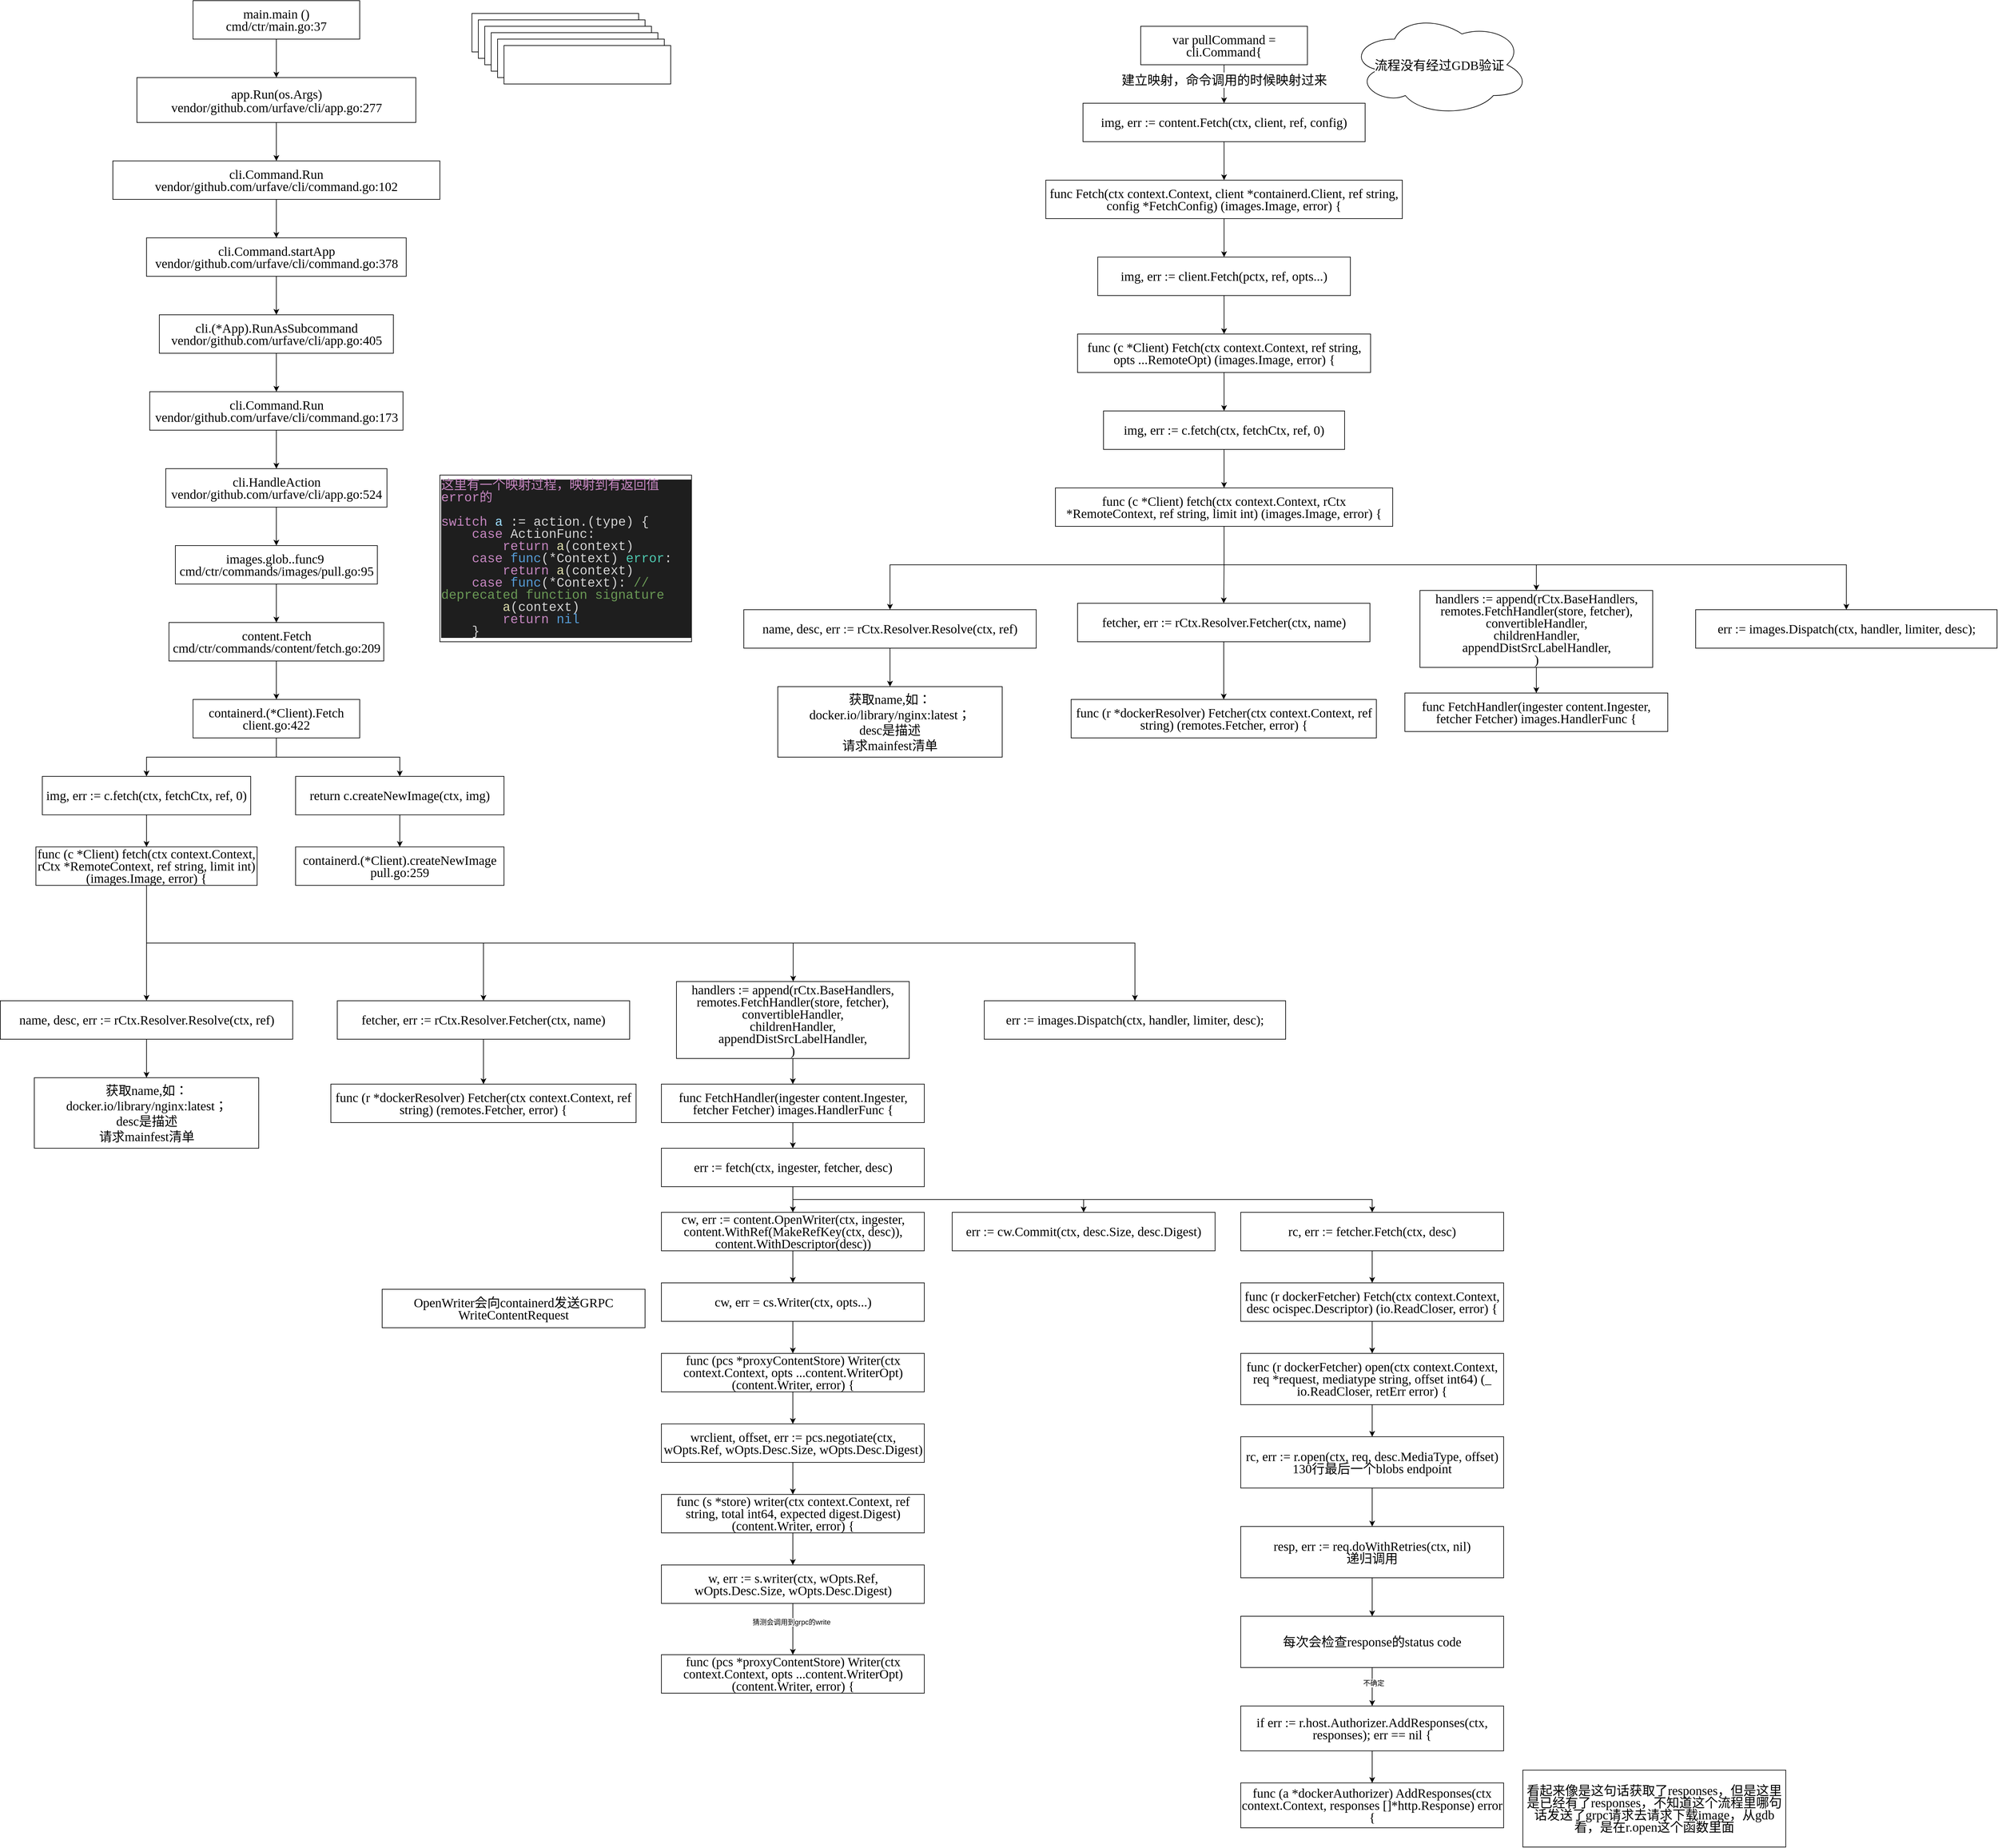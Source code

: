 <mxfile version="20.3.7" type="github" pages="4">
  <diagram id="xGhGwjkrp60PI3IrgOzS" name="containerd">
    <mxGraphModel dx="-177" dy="598" grid="1" gridSize="10" guides="1" tooltips="1" connect="1" arrows="1" fold="1" page="1" pageScale="1" pageWidth="827" pageHeight="1169" math="0" shadow="0">
      <root>
        <mxCell id="0" />
        <mxCell id="1" parent="0" />
        <mxCell id="VnnF2bQGoL9Erzhlx2XS-19" style="edgeStyle=orthogonalEdgeStyle;rounded=0;orthogonalLoop=1;jettySize=auto;html=1;exitX=0.5;exitY=1;exitDx=0;exitDy=0;labelBackgroundColor=default;fontColor=#000000;fontFamily=Times New Roman;fontSize=20;" parent="1" source="VnnF2bQGoL9Erzhlx2XS-1" target="VnnF2bQGoL9Erzhlx2XS-2" edge="1">
          <mxGeometry relative="1" as="geometry" />
        </mxCell>
        <mxCell id="d7UtqAX0km3s1ovSNZON-3" value="建立映射，命令调用的时候映射过来" style="edgeLabel;html=1;align=center;verticalAlign=middle;resizable=0;points=[];fontSize=20;" parent="VnnF2bQGoL9Erzhlx2XS-19" vertex="1" connectable="0">
          <mxGeometry x="-0.257" relative="1" as="geometry">
            <mxPoint as="offset" />
          </mxGeometry>
        </mxCell>
        <mxCell id="VnnF2bQGoL9Erzhlx2XS-1" value="&lt;div style=&quot;font-size: 20px; line-height: 19px;&quot;&gt;&lt;span style=&quot;font-size: 20px;&quot;&gt;var&lt;/span&gt; &lt;span style=&quot;font-size: 20px;&quot;&gt;pullCommand&lt;/span&gt; = cli.Command{&lt;/div&gt;" style="rounded=0;whiteSpace=wrap;html=1;labelBackgroundColor=default;fontColor=#000000;fontFamily=Times New Roman;fontSize=20;" parent="1" vertex="1">
          <mxGeometry x="3514" y="90" width="260" height="60" as="geometry" />
        </mxCell>
        <mxCell id="VnnF2bQGoL9Erzhlx2XS-10" style="edgeStyle=orthogonalEdgeStyle;rounded=0;orthogonalLoop=1;jettySize=auto;html=1;exitX=0.5;exitY=1;exitDx=0;exitDy=0;entryX=0.5;entryY=0;entryDx=0;entryDy=0;labelBackgroundColor=default;fontColor=#000000;fontFamily=Times New Roman;fontSize=20;" parent="1" source="VnnF2bQGoL9Erzhlx2XS-2" target="VnnF2bQGoL9Erzhlx2XS-6" edge="1">
          <mxGeometry relative="1" as="geometry" />
        </mxCell>
        <mxCell id="VnnF2bQGoL9Erzhlx2XS-2" value="&lt;div style=&quot;font-size: 20px; line-height: 19px;&quot;&gt;&lt;span style=&quot;font-size: 20px;&quot;&gt;img&lt;/span&gt;, &lt;span style=&quot;font-size: 20px;&quot;&gt;err&lt;/span&gt; := content.&lt;span style=&quot;font-size: 20px;&quot;&gt;Fetch&lt;/span&gt;(ctx, client, ref, config)&lt;/div&gt;" style="rounded=0;whiteSpace=wrap;html=1;labelBackgroundColor=default;fontColor=#000000;fontFamily=Times New Roman;fontSize=20;" parent="1" vertex="1">
          <mxGeometry x="3424" y="210" width="440" height="60" as="geometry" />
        </mxCell>
        <mxCell id="VnnF2bQGoL9Erzhlx2XS-16" style="edgeStyle=orthogonalEdgeStyle;rounded=0;orthogonalLoop=1;jettySize=auto;html=1;exitX=0.5;exitY=1;exitDx=0;exitDy=0;labelBackgroundColor=default;fontColor=#000000;fontFamily=Times New Roman;fontSize=20;" parent="1" source="eIX5NhHmsv5h01Mz1Ngm-3" target="VnnF2bQGoL9Erzhlx2XS-4" edge="1">
          <mxGeometry relative="1" as="geometry">
            <mxPoint x="2499" y="1530" as="sourcePoint" />
          </mxGeometry>
        </mxCell>
        <mxCell id="VnnF2bQGoL9Erzhlx2XS-25" style="edgeStyle=orthogonalEdgeStyle;rounded=0;orthogonalLoop=1;jettySize=auto;html=1;exitX=0.5;exitY=1;exitDx=0;exitDy=0;labelBackgroundColor=default;fontColor=#000000;fontFamily=Times New Roman;fontSize=20;" parent="1" source="eIX5NhHmsv5h01Mz1Ngm-3" target="VnnF2bQGoL9Erzhlx2XS-23" edge="1">
          <mxGeometry relative="1" as="geometry">
            <mxPoint x="2408" y="1530" as="sourcePoint" />
          </mxGeometry>
        </mxCell>
        <mxCell id="445ApZD_RgdgtJku94gu-3" style="edgeStyle=orthogonalEdgeStyle;rounded=0;orthogonalLoop=1;jettySize=auto;html=1;labelBackgroundColor=default;fontColor=#000000;fontFamily=Times New Roman;fontSize=20;exitX=0.5;exitY=1;exitDx=0;exitDy=0;" parent="1" source="eIX5NhHmsv5h01Mz1Ngm-3" target="445ApZD_RgdgtJku94gu-1" edge="1">
          <mxGeometry relative="1" as="geometry">
            <mxPoint x="1971" y="1440" as="sourcePoint" />
          </mxGeometry>
        </mxCell>
        <mxCell id="eIX5NhHmsv5h01Mz1Ngm-47" style="edgeStyle=orthogonalEdgeStyle;rounded=0;orthogonalLoop=1;jettySize=auto;html=1;exitX=0.5;exitY=1;exitDx=0;exitDy=0;entryX=0.5;entryY=0;entryDx=0;entryDy=0;" edge="1" parent="1" source="VnnF2bQGoL9Erzhlx2XS-3" target="eIX5NhHmsv5h01Mz1Ngm-37">
          <mxGeometry relative="1" as="geometry" />
        </mxCell>
        <mxCell id="eIX5NhHmsv5h01Mz1Ngm-48" style="edgeStyle=orthogonalEdgeStyle;rounded=0;orthogonalLoop=1;jettySize=auto;html=1;exitX=0.5;exitY=1;exitDx=0;exitDy=0;entryX=0.5;entryY=0;entryDx=0;entryDy=0;" edge="1" parent="1" source="VnnF2bQGoL9Erzhlx2XS-3" target="eIX5NhHmsv5h01Mz1Ngm-45">
          <mxGeometry relative="1" as="geometry">
            <Array as="points">
              <mxPoint x="3644" y="930" />
              <mxPoint x="3123" y="930" />
            </Array>
          </mxGeometry>
        </mxCell>
        <mxCell id="eIX5NhHmsv5h01Mz1Ngm-49" style="edgeStyle=orthogonalEdgeStyle;rounded=0;orthogonalLoop=1;jettySize=auto;html=1;exitX=0.5;exitY=1;exitDx=0;exitDy=0;entryX=0.5;entryY=0;entryDx=0;entryDy=0;" edge="1" parent="1" source="VnnF2bQGoL9Erzhlx2XS-3" target="eIX5NhHmsv5h01Mz1Ngm-42">
          <mxGeometry relative="1" as="geometry">
            <Array as="points">
              <mxPoint x="3644" y="930" />
              <mxPoint x="4131" y="930" />
            </Array>
          </mxGeometry>
        </mxCell>
        <mxCell id="eIX5NhHmsv5h01Mz1Ngm-50" style="edgeStyle=orthogonalEdgeStyle;rounded=0;orthogonalLoop=1;jettySize=auto;html=1;exitX=0.5;exitY=1;exitDx=0;exitDy=0;entryX=0.5;entryY=0;entryDx=0;entryDy=0;" edge="1" parent="1" source="VnnF2bQGoL9Erzhlx2XS-3" target="eIX5NhHmsv5h01Mz1Ngm-43">
          <mxGeometry relative="1" as="geometry">
            <Array as="points">
              <mxPoint x="3644" y="930" />
              <mxPoint x="4614" y="930" />
            </Array>
          </mxGeometry>
        </mxCell>
        <mxCell id="VnnF2bQGoL9Erzhlx2XS-3" value="&lt;div style=&quot;font-size: 20px; line-height: 19px;&quot;&gt;&lt;span style=&quot;font-size: 20px;&quot;&gt;func&lt;/span&gt; (c *Client) &lt;span style=&quot;font-size: 20px;&quot;&gt;fetch&lt;/span&gt;(ctx context.Context, rCtx *RemoteContext, ref &lt;span style=&quot;font-size: 20px;&quot;&gt;string&lt;/span&gt;, limit &lt;span style=&quot;font-size: 20px;&quot;&gt;int&lt;/span&gt;) (images.Image, &lt;span style=&quot;font-size: 20px;&quot;&gt;error&lt;/span&gt;) {&lt;/div&gt;" style="rounded=0;whiteSpace=wrap;html=1;labelBackgroundColor=default;fontColor=#000000;fontFamily=Times New Roman;fontSize=20;" parent="1" vertex="1">
          <mxGeometry x="3381" y="810" width="526" height="60" as="geometry" />
        </mxCell>
        <mxCell id="VnnF2bQGoL9Erzhlx2XS-18" style="edgeStyle=orthogonalEdgeStyle;rounded=0;orthogonalLoop=1;jettySize=auto;html=1;exitX=0.5;exitY=1;exitDx=0;exitDy=0;entryX=0.5;entryY=0;entryDx=0;entryDy=0;labelBackgroundColor=default;fontColor=#000000;fontFamily=Times New Roman;fontSize=20;" parent="1" source="VnnF2bQGoL9Erzhlx2XS-4" target="VnnF2bQGoL9Erzhlx2XS-17" edge="1">
          <mxGeometry relative="1" as="geometry" />
        </mxCell>
        <mxCell id="VnnF2bQGoL9Erzhlx2XS-4" value="&lt;div style=&quot;font-size: 20px; line-height: 19px;&quot;&gt;&lt;span style=&quot;font-size: 20px;&quot;&gt;fetcher&lt;/span&gt;, &lt;span style=&quot;font-size: 20px;&quot;&gt;err&lt;/span&gt; := rCtx.Resolver.&lt;span style=&quot;font-size: 20px;&quot;&gt;Fetcher&lt;/span&gt;(ctx, name)&lt;/div&gt;" style="rounded=0;whiteSpace=wrap;html=1;labelBackgroundColor=default;fontColor=#000000;fontFamily=Times New Roman;fontSize=20;" parent="1" vertex="1">
          <mxGeometry x="2261" y="1610" width="456" height="60" as="geometry" />
        </mxCell>
        <mxCell id="VnnF2bQGoL9Erzhlx2XS-11" style="edgeStyle=orthogonalEdgeStyle;rounded=0;orthogonalLoop=1;jettySize=auto;html=1;exitX=0.5;exitY=1;exitDx=0;exitDy=0;entryX=0.5;entryY=0;entryDx=0;entryDy=0;labelBackgroundColor=default;fontColor=#000000;fontFamily=Times New Roman;fontSize=20;" parent="1" source="VnnF2bQGoL9Erzhlx2XS-6" target="VnnF2bQGoL9Erzhlx2XS-7" edge="1">
          <mxGeometry relative="1" as="geometry" />
        </mxCell>
        <mxCell id="VnnF2bQGoL9Erzhlx2XS-6" value="&lt;div style=&quot;font-size: 20px; line-height: 19px;&quot;&gt;&lt;span style=&quot;font-size: 20px;&quot;&gt;func&lt;/span&gt; &lt;span style=&quot;font-size: 20px;&quot;&gt;Fetch&lt;/span&gt;(ctx context.Context, client *containerd.Client, ref &lt;span style=&quot;font-size: 20px;&quot;&gt;string&lt;/span&gt;, config *FetchConfig) (images.Image, &lt;span style=&quot;font-size: 20px;&quot;&gt;error&lt;/span&gt;) {&lt;/div&gt;" style="rounded=0;whiteSpace=wrap;html=1;labelBackgroundColor=default;fontColor=#000000;fontFamily=Times New Roman;fontSize=20;" parent="1" vertex="1">
          <mxGeometry x="3366" y="330" width="556" height="60" as="geometry" />
        </mxCell>
        <mxCell id="VnnF2bQGoL9Erzhlx2XS-12" style="edgeStyle=orthogonalEdgeStyle;rounded=0;orthogonalLoop=1;jettySize=auto;html=1;exitX=0.5;exitY=1;exitDx=0;exitDy=0;entryX=0.5;entryY=0;entryDx=0;entryDy=0;labelBackgroundColor=default;fontColor=#000000;fontFamily=Times New Roman;fontSize=20;" parent="1" source="VnnF2bQGoL9Erzhlx2XS-7" target="VnnF2bQGoL9Erzhlx2XS-8" edge="1">
          <mxGeometry relative="1" as="geometry" />
        </mxCell>
        <mxCell id="VnnF2bQGoL9Erzhlx2XS-7" value="&lt;div style=&quot;font-size: 20px; line-height: 19px;&quot;&gt;&lt;span style=&quot;font-size: 20px;&quot;&gt;img&lt;/span&gt;, &lt;span style=&quot;font-size: 20px;&quot;&gt;err&lt;/span&gt; := client.&lt;span style=&quot;font-size: 20px;&quot;&gt;Fetch&lt;/span&gt;(pctx, ref, opts...)&lt;/div&gt;" style="rounded=0;whiteSpace=wrap;html=1;labelBackgroundColor=default;fontColor=#000000;fontFamily=Times New Roman;fontSize=20;" parent="1" vertex="1">
          <mxGeometry x="3447" y="450" width="394" height="60" as="geometry" />
        </mxCell>
        <mxCell id="VnnF2bQGoL9Erzhlx2XS-13" style="edgeStyle=orthogonalEdgeStyle;rounded=0;orthogonalLoop=1;jettySize=auto;html=1;exitX=0.5;exitY=1;exitDx=0;exitDy=0;labelBackgroundColor=default;fontColor=#000000;fontFamily=Times New Roman;fontSize=20;" parent="1" source="VnnF2bQGoL9Erzhlx2XS-8" target="VnnF2bQGoL9Erzhlx2XS-9" edge="1">
          <mxGeometry relative="1" as="geometry" />
        </mxCell>
        <mxCell id="VnnF2bQGoL9Erzhlx2XS-8" value="&lt;div style=&quot;font-size: 20px; line-height: 19px;&quot;&gt;&lt;span style=&quot;font-size: 20px;&quot;&gt;func&lt;/span&gt; (c *Client) &lt;span style=&quot;font-size: 20px;&quot;&gt;Fetch&lt;/span&gt;(ctx context.Context, ref &lt;span style=&quot;font-size: 20px;&quot;&gt;string&lt;/span&gt;, opts ...RemoteOpt) (images.Image, &lt;span style=&quot;font-size: 20px;&quot;&gt;error&lt;/span&gt;) {&lt;/div&gt;" style="rounded=0;whiteSpace=wrap;html=1;labelBackgroundColor=default;fontColor=#000000;fontFamily=Times New Roman;fontSize=20;" parent="1" vertex="1">
          <mxGeometry x="3415.5" y="570" width="457" height="60" as="geometry" />
        </mxCell>
        <mxCell id="VnnF2bQGoL9Erzhlx2XS-14" style="edgeStyle=orthogonalEdgeStyle;rounded=0;orthogonalLoop=1;jettySize=auto;html=1;exitX=0.5;exitY=1;exitDx=0;exitDy=0;entryX=0.5;entryY=0;entryDx=0;entryDy=0;labelBackgroundColor=default;fontColor=#000000;fontFamily=Times New Roman;fontSize=20;" parent="1" source="VnnF2bQGoL9Erzhlx2XS-9" target="VnnF2bQGoL9Erzhlx2XS-3" edge="1">
          <mxGeometry relative="1" as="geometry" />
        </mxCell>
        <mxCell id="VnnF2bQGoL9Erzhlx2XS-9" value="&lt;div style=&quot;font-size: 20px; line-height: 19px;&quot;&gt;&lt;span style=&quot;font-size: 20px;&quot;&gt;img&lt;/span&gt;, &lt;span style=&quot;font-size: 20px;&quot;&gt;err&lt;/span&gt; := c.&lt;span style=&quot;font-size: 20px;&quot;&gt;fetch&lt;/span&gt;(ctx, fetchCtx, ref, &lt;span style=&quot;font-size: 20px;&quot;&gt;0&lt;/span&gt;)&lt;/div&gt;" style="rounded=0;whiteSpace=wrap;html=1;labelBackgroundColor=default;fontColor=#000000;fontFamily=Times New Roman;fontSize=20;" parent="1" vertex="1">
          <mxGeometry x="3456" y="690" width="376" height="60" as="geometry" />
        </mxCell>
        <mxCell id="VnnF2bQGoL9Erzhlx2XS-17" value="&lt;div style=&quot;font-size: 20px; line-height: 19px;&quot;&gt;&lt;span style=&quot;font-size: 20px;&quot;&gt;func&lt;/span&gt; (r *dockerResolver) &lt;span style=&quot;font-size: 20px;&quot;&gt;Fetcher&lt;/span&gt;(ctx context.Context, ref &lt;span style=&quot;font-size: 20px;&quot;&gt;string&lt;/span&gt;) (remotes.Fetcher, &lt;span style=&quot;font-size: 20px;&quot;&gt;error&lt;/span&gt;) {&lt;/div&gt;" style="rounded=0;whiteSpace=wrap;html=1;labelBackgroundColor=default;fontColor=#000000;fontFamily=Times New Roman;fontSize=20;" parent="1" vertex="1">
          <mxGeometry x="2251" y="1740" width="476" height="60" as="geometry" />
        </mxCell>
        <mxCell id="eIX5NhHmsv5h01Mz1Ngm-19" style="edgeStyle=orthogonalEdgeStyle;rounded=0;orthogonalLoop=1;jettySize=auto;html=1;exitX=0.5;exitY=1;exitDx=0;exitDy=0;entryX=0.5;entryY=0;entryDx=0;entryDy=0;" edge="1" parent="1" source="VnnF2bQGoL9Erzhlx2XS-20" target="eIX5NhHmsv5h01Mz1Ngm-18">
          <mxGeometry relative="1" as="geometry" />
        </mxCell>
        <mxCell id="VnnF2bQGoL9Erzhlx2XS-20" value="&lt;div style=&quot;font-size: 20px; line-height: 19px;&quot;&gt;&lt;span style=&quot;font-size: 20px;&quot;&gt;func&lt;/span&gt; &lt;span style=&quot;font-size: 20px;&quot;&gt;FetchHandler&lt;/span&gt;(ingester content.Ingester, fetcher Fetcher) images.HandlerFunc {&lt;/div&gt;" style="rounded=0;whiteSpace=wrap;html=1;labelBackgroundColor=default;fontColor=#000000;fontFamily=Times New Roman;fontSize=20;" parent="1" vertex="1">
          <mxGeometry x="2766.5" y="1740" width="410" height="60" as="geometry" />
        </mxCell>
        <mxCell id="VnnF2bQGoL9Erzhlx2XS-21" value="流程没有经过GDB验证" style="ellipse;shape=cloud;whiteSpace=wrap;html=1;labelBackgroundColor=default;fontColor=#000000;fontFamily=Times New Roman;fontSize=20;" parent="1" vertex="1">
          <mxGeometry x="3840" y="70" width="280" height="160" as="geometry" />
        </mxCell>
        <mxCell id="VnnF2bQGoL9Erzhlx2XS-26" style="edgeStyle=orthogonalEdgeStyle;rounded=0;orthogonalLoop=1;jettySize=auto;html=1;exitX=0.5;exitY=1;exitDx=0;exitDy=0;labelBackgroundColor=default;fontColor=#000000;fontFamily=Times New Roman;fontSize=20;" parent="1" source="VnnF2bQGoL9Erzhlx2XS-22" target="VnnF2bQGoL9Erzhlx2XS-20" edge="1">
          <mxGeometry relative="1" as="geometry" />
        </mxCell>
        <mxCell id="VnnF2bQGoL9Erzhlx2XS-22" value="&lt;div style=&quot;font-size: 20px; line-height: 19px;&quot;&gt;&lt;div style=&quot;font-size: 20px;&quot;&gt;&lt;span style=&quot;font-size: 20px;&quot;&gt;handlers&lt;/span&gt; := &lt;span style=&quot;font-size: 20px;&quot;&gt;append&lt;/span&gt;(rCtx.BaseHandlers,&lt;/div&gt;&lt;div style=&quot;font-size: 20px;&quot;&gt;      remotes.&lt;span style=&quot;font-size: 20px;&quot;&gt;FetchHandler&lt;/span&gt;(store, fetcher),&lt;/div&gt;&lt;div style=&quot;font-size: 20px;&quot;&gt;      convertibleHandler,&lt;/div&gt;&lt;div style=&quot;font-size: 20px;&quot;&gt;      childrenHandler,&lt;/div&gt;&lt;div style=&quot;font-size: 20px;&quot;&gt;      appendDistSrcLabelHandler,&lt;/div&gt;&lt;div style=&quot;font-size: 20px;&quot;&gt;    )&lt;/div&gt;&lt;/div&gt;" style="rounded=0;whiteSpace=wrap;html=1;fontColor=#000000;labelBackgroundColor=default;fontFamily=Times New Roman;fontSize=20;" parent="1" vertex="1">
          <mxGeometry x="2790" y="1580" width="363" height="120" as="geometry" />
        </mxCell>
        <mxCell id="VnnF2bQGoL9Erzhlx2XS-23" value="&lt;div style=&quot;font-size: 20px; line-height: 19px;&quot;&gt;&lt;span style=&quot;font-size: 20px;&quot;&gt;err&lt;/span&gt; := images.&lt;span style=&quot;font-size: 20px;&quot;&gt;Dispatch&lt;/span&gt;(ctx, handler, limiter, desc);&lt;/div&gt;" style="rounded=0;whiteSpace=wrap;html=1;labelBackgroundColor=default;fontColor=#000000;fontFamily=Times New Roman;fontSize=20;" parent="1" vertex="1">
          <mxGeometry x="3270" y="1610" width="470" height="60" as="geometry" />
        </mxCell>
        <mxCell id="445ApZD_RgdgtJku94gu-4" style="edgeStyle=orthogonalEdgeStyle;rounded=0;orthogonalLoop=1;jettySize=auto;html=1;exitX=0.5;exitY=1;exitDx=0;exitDy=0;labelBackgroundColor=default;fontColor=#000000;fontFamily=Times New Roman;fontSize=20;" parent="1" source="445ApZD_RgdgtJku94gu-1" target="445ApZD_RgdgtJku94gu-2" edge="1">
          <mxGeometry relative="1" as="geometry" />
        </mxCell>
        <mxCell id="445ApZD_RgdgtJku94gu-1" value="&lt;div style=&quot;line-height: 19px; font-size: 20px;&quot;&gt;&lt;font style=&quot;font-size: 20px;&quot;&gt;&lt;span style=&quot;font-size: 20px;&quot;&gt;name, desc, err := rCtx.Resolver.Resolve(ctx, ref)&lt;/span&gt;&lt;/font&gt;&lt;br style=&quot;font-size: 20px;&quot;&gt;&lt;/div&gt;" style="rounded=0;whiteSpace=wrap;html=1;labelBackgroundColor=default;fontColor=#000000;fontFamily=Times New Roman;fontSize=20;" parent="1" vertex="1">
          <mxGeometry x="1735.5" y="1610" width="456" height="60" as="geometry" />
        </mxCell>
        <mxCell id="445ApZD_RgdgtJku94gu-2" value="&lt;div style=&quot;line-height: 19px; font-size: 20px;&quot;&gt;&lt;/div&gt;&lt;font style=&quot;font-size: 20px;&quot;&gt;&lt;span style=&quot;font-size: 20px;&quot;&gt;获取name,如：docker.io/library/nginx:latest；&lt;br style=&quot;font-size: 20px;&quot;&gt;desc是描述&lt;br&gt;请求mainfest清单&lt;br style=&quot;font-size: 20px;&quot;&gt;&lt;/span&gt;&lt;/font&gt;" style="rounded=0;whiteSpace=wrap;html=1;labelBackgroundColor=default;fontColor=#000000;fontFamily=Times New Roman;fontSize=20;" parent="1" vertex="1">
          <mxGeometry x="1788.5" y="1730" width="350" height="110" as="geometry" />
        </mxCell>
        <mxCell id="4UUBeo0trnGXm4aUrk3_-1" value="&lt;div style=&quot;font-size: 20px; line-height: 19px;&quot;&gt;&lt;br&gt;&lt;/div&gt;" style="rounded=0;whiteSpace=wrap;html=1;labelBackgroundColor=default;fontColor=#000000;fontFamily=Times New Roman;fontSize=20;" parent="1" vertex="1">
          <mxGeometry x="2471" y="70" width="260" height="60" as="geometry" />
        </mxCell>
        <mxCell id="4UUBeo0trnGXm4aUrk3_-2" value="&lt;div style=&quot;font-size: 20px; line-height: 19px;&quot;&gt;&lt;br&gt;&lt;/div&gt;" style="rounded=0;whiteSpace=wrap;html=1;labelBackgroundColor=default;fontColor=#000000;fontFamily=Times New Roman;fontSize=20;" parent="1" vertex="1">
          <mxGeometry x="2481" y="80" width="260" height="60" as="geometry" />
        </mxCell>
        <mxCell id="4UUBeo0trnGXm4aUrk3_-3" value="&lt;div style=&quot;font-size: 20px; line-height: 19px;&quot;&gt;&lt;br&gt;&lt;/div&gt;" style="rounded=0;whiteSpace=wrap;html=1;labelBackgroundColor=default;fontColor=#000000;fontFamily=Times New Roman;fontSize=20;" parent="1" vertex="1">
          <mxGeometry x="2491" y="90" width="260" height="60" as="geometry" />
        </mxCell>
        <mxCell id="4UUBeo0trnGXm4aUrk3_-4" value="&lt;div style=&quot;font-size: 20px; line-height: 19px;&quot;&gt;&lt;br&gt;&lt;/div&gt;" style="rounded=0;whiteSpace=wrap;html=1;labelBackgroundColor=default;fontColor=#000000;fontFamily=Times New Roman;fontSize=20;" parent="1" vertex="1">
          <mxGeometry x="2501" y="100" width="260" height="60" as="geometry" />
        </mxCell>
        <mxCell id="4UUBeo0trnGXm4aUrk3_-5" value="&lt;div style=&quot;font-size: 20px; line-height: 19px;&quot;&gt;&lt;br&gt;&lt;/div&gt;" style="rounded=0;whiteSpace=wrap;html=1;labelBackgroundColor=default;fontColor=#000000;fontFamily=Times New Roman;fontSize=20;" parent="1" vertex="1">
          <mxGeometry x="2511" y="110" width="260" height="60" as="geometry" />
        </mxCell>
        <mxCell id="4UUBeo0trnGXm4aUrk3_-6" value="&lt;div style=&quot;font-size: 20px; line-height: 19px;&quot;&gt;&lt;br&gt;&lt;/div&gt;" style="rounded=0;whiteSpace=wrap;html=1;labelBackgroundColor=default;fontColor=#000000;fontFamily=Times New Roman;fontSize=20;" parent="1" vertex="1">
          <mxGeometry x="2521" y="120" width="260" height="60" as="geometry" />
        </mxCell>
        <mxCell id="4UUBeo0trnGXm4aUrk3_-7" value="&lt;div style=&quot;line-height: 19px;&quot;&gt;&lt;div style=&quot;background-color: rgb(30, 30, 30); font-family: Consolas, &amp;quot;Courier New&amp;quot;, monospace; line-height: 19px;&quot;&gt;&lt;div style=&quot;&quot;&gt;&lt;font style=&quot;font-size: 20px;&quot; color=&quot;#c586c0&quot;&gt;这里有一个映射过程，映射到有返回值error的&lt;/font&gt;&lt;/div&gt;&lt;div style=&quot;&quot;&gt;&lt;font style=&quot;font-size: 20px;&quot; color=&quot;#c586c0&quot;&gt;&lt;br&gt;&lt;/font&gt;&lt;/div&gt;&lt;div style=&quot;color: rgb(212, 212, 212);&quot;&gt;&lt;span style=&quot;color: #c586c0;&quot;&gt;switch&lt;/span&gt; &lt;span style=&quot;color: #9cdcfe;&quot;&gt;a&lt;/span&gt; := action.(type) {&lt;/div&gt;&lt;div style=&quot;color: rgb(212, 212, 212);&quot;&gt;&amp;nbsp; &amp;nbsp; &lt;span style=&quot;color: #c586c0;&quot;&gt;case&lt;/span&gt; ActionFunc:&lt;/div&gt;&lt;div style=&quot;color: rgb(212, 212, 212);&quot;&gt;&amp;nbsp; &amp;nbsp; &amp;nbsp; &amp;nbsp; &lt;span style=&quot;color: #c586c0;&quot;&gt;return&lt;/span&gt; &lt;span style=&quot;color: #dcdcaa;&quot;&gt;a&lt;/span&gt;(context)&lt;/div&gt;&lt;div style=&quot;color: rgb(212, 212, 212);&quot;&gt;&amp;nbsp; &amp;nbsp; &lt;span style=&quot;color: #c586c0;&quot;&gt;case&lt;/span&gt; &lt;span style=&quot;color: #569cd6;&quot;&gt;func&lt;/span&gt;(*Context) &lt;span style=&quot;color: #4ec9b0;&quot;&gt;error&lt;/span&gt;:&lt;/div&gt;&lt;div style=&quot;color: rgb(212, 212, 212);&quot;&gt;&amp;nbsp; &amp;nbsp; &amp;nbsp; &amp;nbsp; &lt;span style=&quot;color: #c586c0;&quot;&gt;return&lt;/span&gt; &lt;span style=&quot;color: #dcdcaa;&quot;&gt;a&lt;/span&gt;(context)&lt;/div&gt;&lt;div style=&quot;color: rgb(212, 212, 212);&quot;&gt;&amp;nbsp; &amp;nbsp; &lt;span style=&quot;color: #c586c0;&quot;&gt;case&lt;/span&gt; &lt;span style=&quot;color: #569cd6;&quot;&gt;func&lt;/span&gt;(*Context): &lt;span style=&quot;color: #6a9955;&quot;&gt;// deprecated function signature&lt;/span&gt;&lt;/div&gt;&lt;div style=&quot;color: rgb(212, 212, 212);&quot;&gt;&amp;nbsp; &amp;nbsp; &amp;nbsp; &amp;nbsp; &lt;span style=&quot;color: #dcdcaa;&quot;&gt;a&lt;/span&gt;(context)&lt;/div&gt;&lt;div style=&quot;color: rgb(212, 212, 212);&quot;&gt;&amp;nbsp; &amp;nbsp; &amp;nbsp; &amp;nbsp; &lt;span style=&quot;color: #c586c0;&quot;&gt;return&lt;/span&gt; &lt;span style=&quot;color: #569cd6;&quot;&gt;nil&lt;/span&gt;&lt;/div&gt;&lt;div style=&quot;color: rgb(212, 212, 212);&quot;&gt;&amp;nbsp; &amp;nbsp; }&lt;/div&gt;&lt;/div&gt;&lt;/div&gt;" style="rounded=0;whiteSpace=wrap;html=1;labelBackgroundColor=default;fontColor=#000000;fontFamily=Times New Roman;fontSize=20;align=left;" parent="1" vertex="1">
          <mxGeometry x="2421" y="790" width="392.5" height="260" as="geometry" />
        </mxCell>
        <mxCell id="4UUBeo0trnGXm4aUrk3_-20" style="edgeStyle=orthogonalEdgeStyle;rounded=0;orthogonalLoop=1;jettySize=auto;html=1;exitX=0.5;exitY=1;exitDx=0;exitDy=0;fontFamily=Times New Roman;fontSize=20;" parent="1" source="4UUBeo0trnGXm4aUrk3_-8" target="4UUBeo0trnGXm4aUrk3_-18" edge="1">
          <mxGeometry relative="1" as="geometry" />
        </mxCell>
        <mxCell id="4UUBeo0trnGXm4aUrk3_-8" value="&lt;div style=&quot;font-size: 20px; line-height: 19px;&quot;&gt;main.main ()&lt;div style=&quot;line-height: 19px;&quot;&gt;cmd/ctr/main.go:37&lt;/div&gt;&lt;/div&gt;" style="rounded=0;whiteSpace=wrap;html=1;labelBackgroundColor=default;fontColor=#000000;fontFamily=Times New Roman;fontSize=20;" parent="1" vertex="1">
          <mxGeometry x="2036" y="50" width="260" height="60" as="geometry" />
        </mxCell>
        <mxCell id="eIX5NhHmsv5h01Mz1Ngm-5" style="edgeStyle=orthogonalEdgeStyle;rounded=0;orthogonalLoop=1;jettySize=auto;html=1;exitX=0.5;exitY=1;exitDx=0;exitDy=0;entryX=0.5;entryY=0;entryDx=0;entryDy=0;" edge="1" parent="1" source="4UUBeo0trnGXm4aUrk3_-9" target="eIX5NhHmsv5h01Mz1Ngm-4">
          <mxGeometry relative="1" as="geometry" />
        </mxCell>
        <mxCell id="4UUBeo0trnGXm4aUrk3_-9" value="&lt;div style=&quot;line-height: 19px;&quot;&gt;return c.createNewImage(ctx, img)&lt;br&gt;&lt;/div&gt;" style="rounded=0;whiteSpace=wrap;html=1;labelBackgroundColor=default;fontColor=#000000;fontFamily=Times New Roman;fontSize=20;" parent="1" vertex="1">
          <mxGeometry x="2196" y="1260" width="325" height="60" as="geometry" />
        </mxCell>
        <mxCell id="4UUBeo0trnGXm4aUrk3_-30" style="edgeStyle=orthogonalEdgeStyle;rounded=0;orthogonalLoop=1;jettySize=auto;html=1;exitX=0.5;exitY=1;exitDx=0;exitDy=0;fontFamily=Times New Roman;fontSize=20;" parent="1" source="4UUBeo0trnGXm4aUrk3_-10" target="4UUBeo0trnGXm4aUrk3_-9" edge="1">
          <mxGeometry relative="1" as="geometry" />
        </mxCell>
        <mxCell id="eIX5NhHmsv5h01Mz1Ngm-2" style="edgeStyle=orthogonalEdgeStyle;rounded=0;orthogonalLoop=1;jettySize=auto;html=1;exitX=0.5;exitY=1;exitDx=0;exitDy=0;" edge="1" parent="1" source="4UUBeo0trnGXm4aUrk3_-10" target="eIX5NhHmsv5h01Mz1Ngm-1">
          <mxGeometry relative="1" as="geometry" />
        </mxCell>
        <mxCell id="4UUBeo0trnGXm4aUrk3_-10" value="&lt;div style=&quot;font-size: 20px; line-height: 19px;&quot;&gt;containerd.(*Client).Fetch&lt;br&gt;&lt;/div&gt;&lt;div style=&quot;font-size: 20px; line-height: 19px;&quot;&gt;client.go:422&lt;br&gt;&lt;/div&gt;" style="rounded=0;whiteSpace=wrap;html=1;labelBackgroundColor=default;fontColor=#000000;fontFamily=Times New Roman;fontSize=20;" parent="1" vertex="1">
          <mxGeometry x="2036" y="1140" width="260" height="60" as="geometry" />
        </mxCell>
        <mxCell id="4UUBeo0trnGXm4aUrk3_-29" style="edgeStyle=orthogonalEdgeStyle;rounded=0;orthogonalLoop=1;jettySize=auto;html=1;exitX=0.5;exitY=1;exitDx=0;exitDy=0;fontFamily=Times New Roman;fontSize=20;" parent="1" source="4UUBeo0trnGXm4aUrk3_-11" target="4UUBeo0trnGXm4aUrk3_-10" edge="1">
          <mxGeometry relative="1" as="geometry" />
        </mxCell>
        <mxCell id="4UUBeo0trnGXm4aUrk3_-11" value="&lt;div style=&quot;font-size: 20px; line-height: 19px;&quot;&gt;content.Fetch&lt;br&gt;&lt;/div&gt;&lt;div style=&quot;font-size: 20px; line-height: 19px;&quot;&gt;cmd/ctr/commands/content/fetch.go:209&lt;br&gt;&lt;/div&gt;" style="rounded=0;whiteSpace=wrap;html=1;labelBackgroundColor=default;fontColor=#000000;fontFamily=Times New Roman;fontSize=20;" parent="1" vertex="1">
          <mxGeometry x="1998.5" y="1020" width="335" height="60" as="geometry" />
        </mxCell>
        <mxCell id="4UUBeo0trnGXm4aUrk3_-28" style="edgeStyle=orthogonalEdgeStyle;rounded=0;orthogonalLoop=1;jettySize=auto;html=1;exitX=0.5;exitY=1;exitDx=0;exitDy=0;fontFamily=Times New Roman;fontSize=20;" parent="1" source="4UUBeo0trnGXm4aUrk3_-12" target="4UUBeo0trnGXm4aUrk3_-11" edge="1">
          <mxGeometry relative="1" as="geometry" />
        </mxCell>
        <mxCell id="4UUBeo0trnGXm4aUrk3_-12" value="&lt;div style=&quot;font-size: 20px; line-height: 19px;&quot;&gt;images.glob..func9&amp;nbsp;&lt;br&gt;&lt;/div&gt;&lt;div style=&quot;font-size: 20px; line-height: 19px;&quot;&gt;cmd/ctr/commands/images/pull.go:95&lt;br&gt;&lt;/div&gt;" style="rounded=0;whiteSpace=wrap;html=1;labelBackgroundColor=default;fontColor=#000000;fontFamily=Times New Roman;fontSize=20;" parent="1" vertex="1">
          <mxGeometry x="2008.5" y="900" width="315" height="60" as="geometry" />
        </mxCell>
        <mxCell id="4UUBeo0trnGXm4aUrk3_-27" style="edgeStyle=orthogonalEdgeStyle;rounded=0;orthogonalLoop=1;jettySize=auto;html=1;exitX=0.5;exitY=1;exitDx=0;exitDy=0;fontFamily=Times New Roman;fontSize=20;" parent="1" source="4UUBeo0trnGXm4aUrk3_-13" target="4UUBeo0trnGXm4aUrk3_-12" edge="1">
          <mxGeometry relative="1" as="geometry" />
        </mxCell>
        <mxCell id="4UUBeo0trnGXm4aUrk3_-13" value="&lt;div style=&quot;font-size: 20px; line-height: 19px;&quot;&gt;cli.HandleAction&lt;br&gt;&lt;/div&gt;&lt;div style=&quot;font-size: 20px; line-height: 19px;&quot;&gt;vendor/github.com/urfave/cli/app.go:524&lt;br&gt;&lt;/div&gt;" style="rounded=0;whiteSpace=wrap;html=1;labelBackgroundColor=default;fontColor=#000000;fontFamily=Times New Roman;fontSize=20;" parent="1" vertex="1">
          <mxGeometry x="1993.5" y="780" width="345" height="60" as="geometry" />
        </mxCell>
        <mxCell id="4UUBeo0trnGXm4aUrk3_-26" style="edgeStyle=orthogonalEdgeStyle;rounded=0;orthogonalLoop=1;jettySize=auto;html=1;exitX=0.5;exitY=1;exitDx=0;exitDy=0;fontFamily=Times New Roman;fontSize=20;" parent="1" source="4UUBeo0trnGXm4aUrk3_-14" target="4UUBeo0trnGXm4aUrk3_-13" edge="1">
          <mxGeometry relative="1" as="geometry" />
        </mxCell>
        <mxCell id="4UUBeo0trnGXm4aUrk3_-14" value="&lt;div style=&quot;font-size: 20px; line-height: 19px;&quot;&gt;cli.Command.Run&lt;br&gt;&lt;/div&gt;&lt;div style=&quot;font-size: 20px; line-height: 19px;&quot;&gt;vendor/github.com/urfave/cli/command.go:173&lt;br&gt;&lt;/div&gt;" style="rounded=0;whiteSpace=wrap;html=1;labelBackgroundColor=default;fontColor=#000000;fontFamily=Times New Roman;fontSize=20;" parent="1" vertex="1">
          <mxGeometry x="1968.5" y="660" width="395" height="60" as="geometry" />
        </mxCell>
        <mxCell id="4UUBeo0trnGXm4aUrk3_-25" value="" style="edgeStyle=orthogonalEdgeStyle;rounded=0;orthogonalLoop=1;jettySize=auto;html=1;fontFamily=Times New Roman;fontSize=20;" parent="1" source="4UUBeo0trnGXm4aUrk3_-15" target="4UUBeo0trnGXm4aUrk3_-14" edge="1">
          <mxGeometry relative="1" as="geometry" />
        </mxCell>
        <mxCell id="4UUBeo0trnGXm4aUrk3_-15" value="&lt;div style=&quot;font-size: 20px; line-height: 19px;&quot;&gt;cli.(*App).RunAsSubcommand&lt;br&gt;&lt;/div&gt;&lt;div style=&quot;font-size: 20px; line-height: 19px;&quot;&gt;vendor/github.com/urfave/cli/app.go:405&lt;br&gt;&lt;/div&gt;" style="rounded=0;whiteSpace=wrap;html=1;labelBackgroundColor=default;fontColor=#000000;fontFamily=Times New Roman;fontSize=20;" parent="1" vertex="1">
          <mxGeometry x="1983.5" y="540" width="365" height="60" as="geometry" />
        </mxCell>
        <mxCell id="4UUBeo0trnGXm4aUrk3_-24" style="edgeStyle=orthogonalEdgeStyle;rounded=0;orthogonalLoop=1;jettySize=auto;html=1;exitX=0.5;exitY=1;exitDx=0;exitDy=0;fontFamily=Times New Roman;fontSize=20;" parent="1" source="4UUBeo0trnGXm4aUrk3_-16" target="4UUBeo0trnGXm4aUrk3_-15" edge="1">
          <mxGeometry relative="1" as="geometry" />
        </mxCell>
        <mxCell id="4UUBeo0trnGXm4aUrk3_-16" value="&lt;div style=&quot;font-size: 20px; line-height: 19px;&quot;&gt;cli.Command.startApp&lt;br&gt;&lt;/div&gt;&lt;div style=&quot;font-size: 20px; line-height: 19px;&quot;&gt;vendor/github.com/urfave/cli/command.go:378&lt;br&gt;&lt;/div&gt;" style="rounded=0;whiteSpace=wrap;html=1;labelBackgroundColor=default;fontColor=#000000;fontFamily=Times New Roman;fontSize=20;" parent="1" vertex="1">
          <mxGeometry x="1963.5" y="420" width="405" height="60" as="geometry" />
        </mxCell>
        <mxCell id="4UUBeo0trnGXm4aUrk3_-23" style="edgeStyle=orthogonalEdgeStyle;rounded=0;orthogonalLoop=1;jettySize=auto;html=1;exitX=0.5;exitY=1;exitDx=0;exitDy=0;fontFamily=Times New Roman;fontSize=20;" parent="1" source="4UUBeo0trnGXm4aUrk3_-17" target="4UUBeo0trnGXm4aUrk3_-16" edge="1">
          <mxGeometry relative="1" as="geometry" />
        </mxCell>
        <mxCell id="4UUBeo0trnGXm4aUrk3_-17" value="&lt;div style=&quot;line-height: 19px; font-size: 20px;&quot;&gt;cli.Command.Run&lt;br&gt;&lt;/div&gt;&lt;div style=&quot;line-height: 19px; font-size: 20px;&quot;&gt;vendor/github.com/urfave/cli/command.go:102&lt;br&gt;&lt;/div&gt;" style="rounded=0;whiteSpace=wrap;html=1;labelBackgroundColor=default;fontColor=#000000;fontFamily=Times New Roman;fontSize=20;" parent="1" vertex="1">
          <mxGeometry x="1911" y="300" width="510" height="60" as="geometry" />
        </mxCell>
        <mxCell id="4UUBeo0trnGXm4aUrk3_-22" style="edgeStyle=orthogonalEdgeStyle;rounded=0;orthogonalLoop=1;jettySize=auto;html=1;exitX=0.5;exitY=1;exitDx=0;exitDy=0;fontFamily=Times New Roman;fontSize=20;" parent="1" source="4UUBeo0trnGXm4aUrk3_-18" target="4UUBeo0trnGXm4aUrk3_-17" edge="1">
          <mxGeometry relative="1" as="geometry" />
        </mxCell>
        <mxCell id="4UUBeo0trnGXm4aUrk3_-18" value="app.Run(os.Args)&lt;br&gt;&lt;div style=&quot;font-size: 20px; line-height: 19px;&quot;&gt;vendor/github.com/urfave/cli/app.go:277&lt;br&gt;&lt;/div&gt;" style="rounded=0;whiteSpace=wrap;html=1;labelBackgroundColor=default;fontColor=#000000;fontFamily=Times New Roman;fontSize=20;" parent="1" vertex="1">
          <mxGeometry x="1948.5" y="170" width="435" height="70" as="geometry" />
        </mxCell>
        <mxCell id="eIX5NhHmsv5h01Mz1Ngm-6" style="edgeStyle=orthogonalEdgeStyle;rounded=0;orthogonalLoop=1;jettySize=auto;html=1;exitX=0.5;exitY=1;exitDx=0;exitDy=0;entryX=0.5;entryY=0;entryDx=0;entryDy=0;" edge="1" parent="1" source="eIX5NhHmsv5h01Mz1Ngm-1" target="eIX5NhHmsv5h01Mz1Ngm-3">
          <mxGeometry relative="1" as="geometry" />
        </mxCell>
        <mxCell id="eIX5NhHmsv5h01Mz1Ngm-1" value="&lt;div style=&quot;line-height: 19px;&quot;&gt;img, err := c.fetch(ctx, fetchCtx, ref, 0)&lt;br&gt;&lt;/div&gt;" style="rounded=0;whiteSpace=wrap;html=1;labelBackgroundColor=default;fontColor=#000000;fontFamily=Times New Roman;fontSize=20;" vertex="1" parent="1">
          <mxGeometry x="1801" y="1260" width="325" height="60" as="geometry" />
        </mxCell>
        <mxCell id="eIX5NhHmsv5h01Mz1Ngm-16" style="edgeStyle=orthogonalEdgeStyle;rounded=0;orthogonalLoop=1;jettySize=auto;html=1;exitX=0.5;exitY=1;exitDx=0;exitDy=0;" edge="1" parent="1" source="eIX5NhHmsv5h01Mz1Ngm-3" target="VnnF2bQGoL9Erzhlx2XS-22">
          <mxGeometry relative="1" as="geometry">
            <Array as="points">
              <mxPoint x="1964" y="1520" />
              <mxPoint x="2972" y="1520" />
            </Array>
          </mxGeometry>
        </mxCell>
        <mxCell id="eIX5NhHmsv5h01Mz1Ngm-3" value="&lt;div style=&quot;line-height: 19px;&quot;&gt;func (c *Client) fetch(ctx context.Context, rCtx *RemoteContext, ref string, limit int) (images.Image, error) {&lt;br&gt;&lt;/div&gt;" style="rounded=0;whiteSpace=wrap;html=1;labelBackgroundColor=default;fontColor=#000000;fontFamily=Times New Roman;fontSize=20;" vertex="1" parent="1">
          <mxGeometry x="1791" y="1370" width="345" height="60" as="geometry" />
        </mxCell>
        <mxCell id="eIX5NhHmsv5h01Mz1Ngm-4" value="&lt;div style=&quot;font-size: 20px; line-height: 19px;&quot;&gt;containerd.(*Client).createNewImage&lt;br&gt;&lt;/div&gt;&lt;div style=&quot;font-size: 20px; line-height: 19px;&quot;&gt;pull.go:259&lt;br&gt;&lt;/div&gt;" style="rounded=0;whiteSpace=wrap;html=1;labelBackgroundColor=default;fontColor=#000000;fontFamily=Times New Roman;fontSize=20;" vertex="1" parent="1">
          <mxGeometry x="2196" y="1370" width="325" height="60" as="geometry" />
        </mxCell>
        <mxCell id="eIX5NhHmsv5h01Mz1Ngm-21" style="edgeStyle=orthogonalEdgeStyle;rounded=0;orthogonalLoop=1;jettySize=auto;html=1;exitX=0.5;exitY=1;exitDx=0;exitDy=0;entryX=0.5;entryY=0;entryDx=0;entryDy=0;" edge="1" parent="1" source="eIX5NhHmsv5h01Mz1Ngm-18" target="eIX5NhHmsv5h01Mz1Ngm-20">
          <mxGeometry relative="1" as="geometry" />
        </mxCell>
        <mxCell id="eIX5NhHmsv5h01Mz1Ngm-53" style="edgeStyle=orthogonalEdgeStyle;rounded=0;orthogonalLoop=1;jettySize=auto;html=1;exitX=0.5;exitY=1;exitDx=0;exitDy=0;" edge="1" parent="1" source="eIX5NhHmsv5h01Mz1Ngm-18" target="eIX5NhHmsv5h01Mz1Ngm-51">
          <mxGeometry relative="1" as="geometry" />
        </mxCell>
        <mxCell id="eIX5NhHmsv5h01Mz1Ngm-54" style="edgeStyle=orthogonalEdgeStyle;rounded=0;orthogonalLoop=1;jettySize=auto;html=1;exitX=0.5;exitY=1;exitDx=0;exitDy=0;" edge="1" parent="1" source="eIX5NhHmsv5h01Mz1Ngm-18" target="eIX5NhHmsv5h01Mz1Ngm-52">
          <mxGeometry relative="1" as="geometry" />
        </mxCell>
        <mxCell id="eIX5NhHmsv5h01Mz1Ngm-18" value="&lt;div style=&quot;line-height: 19px;&quot;&gt;err := fetch(ctx, ingester, fetcher, desc)&lt;br&gt;&lt;/div&gt;" style="rounded=0;whiteSpace=wrap;html=1;labelBackgroundColor=default;fontColor=#000000;fontFamily=Times New Roman;fontSize=20;" vertex="1" parent="1">
          <mxGeometry x="2766.5" y="1840" width="410" height="60" as="geometry" />
        </mxCell>
        <mxCell id="eIX5NhHmsv5h01Mz1Ngm-23" style="edgeStyle=orthogonalEdgeStyle;rounded=0;orthogonalLoop=1;jettySize=auto;html=1;exitX=0.5;exitY=1;exitDx=0;exitDy=0;" edge="1" parent="1" source="eIX5NhHmsv5h01Mz1Ngm-20" target="eIX5NhHmsv5h01Mz1Ngm-24">
          <mxGeometry relative="1" as="geometry" />
        </mxCell>
        <mxCell id="eIX5NhHmsv5h01Mz1Ngm-20" value="&lt;div style=&quot;line-height: 19px;&quot;&gt;cw, err := content.OpenWriter(ctx, ingester, content.WithRef(MakeRefKey(ctx, desc)), content.WithDescriptor(desc))&lt;br&gt;&lt;/div&gt;" style="rounded=0;whiteSpace=wrap;html=1;labelBackgroundColor=default;fontColor=#000000;fontFamily=Times New Roman;fontSize=20;" vertex="1" parent="1">
          <mxGeometry x="2766.5" y="1940" width="410" height="60" as="geometry" />
        </mxCell>
        <mxCell id="eIX5NhHmsv5h01Mz1Ngm-22" value="&lt;div style=&quot;line-height: 19px;&quot;&gt;OpenWriter会向containerd发送GRPC WriteContentRequest&lt;br&gt;&lt;/div&gt;" style="rounded=0;whiteSpace=wrap;html=1;labelBackgroundColor=default;fontColor=#000000;fontFamily=Times New Roman;fontSize=20;" vertex="1" parent="1">
          <mxGeometry x="2331" y="2060" width="410" height="60" as="geometry" />
        </mxCell>
        <mxCell id="eIX5NhHmsv5h01Mz1Ngm-26" style="edgeStyle=orthogonalEdgeStyle;rounded=0;orthogonalLoop=1;jettySize=auto;html=1;exitX=0.5;exitY=1;exitDx=0;exitDy=0;entryX=0.5;entryY=0;entryDx=0;entryDy=0;" edge="1" parent="1" source="eIX5NhHmsv5h01Mz1Ngm-24" target="eIX5NhHmsv5h01Mz1Ngm-25">
          <mxGeometry relative="1" as="geometry" />
        </mxCell>
        <mxCell id="eIX5NhHmsv5h01Mz1Ngm-24" value="&lt;div style=&quot;line-height: 19px;&quot;&gt;cw, err = cs.Writer(ctx, opts...)&lt;br&gt;&lt;/div&gt;" style="rounded=0;whiteSpace=wrap;html=1;labelBackgroundColor=default;fontColor=#000000;fontFamily=Times New Roman;fontSize=20;" vertex="1" parent="1">
          <mxGeometry x="2766.5" y="2050" width="410" height="60" as="geometry" />
        </mxCell>
        <mxCell id="eIX5NhHmsv5h01Mz1Ngm-33" style="edgeStyle=orthogonalEdgeStyle;rounded=0;orthogonalLoop=1;jettySize=auto;html=1;exitX=0.5;exitY=1;exitDx=0;exitDy=0;" edge="1" parent="1" source="eIX5NhHmsv5h01Mz1Ngm-25" target="eIX5NhHmsv5h01Mz1Ngm-30">
          <mxGeometry relative="1" as="geometry" />
        </mxCell>
        <mxCell id="eIX5NhHmsv5h01Mz1Ngm-25" value="&lt;div style=&quot;line-height: 19px;&quot;&gt;func (pcs *proxyContentStore) Writer(ctx context.Context, opts ...content.WriterOpt) (content.Writer, error) {&lt;br&gt;&lt;/div&gt;" style="rounded=0;whiteSpace=wrap;html=1;labelBackgroundColor=default;fontColor=#000000;fontFamily=Times New Roman;fontSize=20;" vertex="1" parent="1">
          <mxGeometry x="2766.5" y="2160" width="410" height="60" as="geometry" />
        </mxCell>
        <mxCell id="eIX5NhHmsv5h01Mz1Ngm-35" style="edgeStyle=orthogonalEdgeStyle;rounded=0;orthogonalLoop=1;jettySize=auto;html=1;exitX=0.5;exitY=1;exitDx=0;exitDy=0;entryX=0.5;entryY=0;entryDx=0;entryDy=0;" edge="1" parent="1" source="eIX5NhHmsv5h01Mz1Ngm-29" target="eIX5NhHmsv5h01Mz1Ngm-32">
          <mxGeometry relative="1" as="geometry" />
        </mxCell>
        <mxCell id="eIX5NhHmsv5h01Mz1Ngm-29" value="&lt;div style=&quot;line-height: 19px;&quot;&gt;func (s *store) writer(ctx context.Context, ref string, total int64, expected digest.Digest) (content.Writer, error) {&lt;br&gt;&lt;/div&gt;" style="rounded=0;whiteSpace=wrap;html=1;labelBackgroundColor=default;fontColor=#000000;fontFamily=Times New Roman;fontSize=20;" vertex="1" parent="1">
          <mxGeometry x="2766.5" y="2380" width="410" height="60" as="geometry" />
        </mxCell>
        <mxCell id="eIX5NhHmsv5h01Mz1Ngm-34" style="edgeStyle=orthogonalEdgeStyle;rounded=0;orthogonalLoop=1;jettySize=auto;html=1;exitX=0.5;exitY=1;exitDx=0;exitDy=0;entryX=0.5;entryY=0;entryDx=0;entryDy=0;" edge="1" parent="1" source="eIX5NhHmsv5h01Mz1Ngm-30" target="eIX5NhHmsv5h01Mz1Ngm-29">
          <mxGeometry relative="1" as="geometry" />
        </mxCell>
        <mxCell id="eIX5NhHmsv5h01Mz1Ngm-30" value="&lt;div style=&quot;line-height: 19px;&quot;&gt;wrclient, offset, err := pcs.negotiate(ctx, wOpts.Ref, wOpts.Desc.Size, wOpts.Desc.Digest)&lt;br&gt;&lt;/div&gt;" style="rounded=0;whiteSpace=wrap;html=1;labelBackgroundColor=default;fontColor=#000000;fontFamily=Times New Roman;fontSize=20;" vertex="1" parent="1">
          <mxGeometry x="2766.5" y="2270" width="410" height="60" as="geometry" />
        </mxCell>
        <mxCell id="eIX5NhHmsv5h01Mz1Ngm-74" style="edgeStyle=orthogonalEdgeStyle;rounded=0;orthogonalLoop=1;jettySize=auto;html=1;exitX=0.5;exitY=1;exitDx=0;exitDy=0;entryX=0.5;entryY=0;entryDx=0;entryDy=0;" edge="1" parent="1" source="eIX5NhHmsv5h01Mz1Ngm-32" target="eIX5NhHmsv5h01Mz1Ngm-73">
          <mxGeometry relative="1" as="geometry" />
        </mxCell>
        <mxCell id="eIX5NhHmsv5h01Mz1Ngm-75" value="猜测会调用到grpc的write" style="edgeLabel;html=1;align=center;verticalAlign=middle;resizable=0;points=[];" vertex="1" connectable="0" parent="eIX5NhHmsv5h01Mz1Ngm-74">
          <mxGeometry x="-0.283" y="-3" relative="1" as="geometry">
            <mxPoint as="offset" />
          </mxGeometry>
        </mxCell>
        <mxCell id="eIX5NhHmsv5h01Mz1Ngm-32" value="&lt;div style=&quot;line-height: 19px;&quot;&gt;w, err := s.writer(ctx, wOpts.Ref, wOpts.Desc.Size, wOpts.Desc.Digest)&lt;br&gt;&lt;/div&gt;" style="rounded=0;whiteSpace=wrap;html=1;labelBackgroundColor=default;fontColor=#000000;fontFamily=Times New Roman;fontSize=20;" vertex="1" parent="1">
          <mxGeometry x="2766.5" y="2490" width="410" height="60" as="geometry" />
        </mxCell>
        <mxCell id="eIX5NhHmsv5h01Mz1Ngm-36" style="edgeStyle=orthogonalEdgeStyle;rounded=0;orthogonalLoop=1;jettySize=auto;html=1;exitX=0.5;exitY=1;exitDx=0;exitDy=0;entryX=0.5;entryY=0;entryDx=0;entryDy=0;labelBackgroundColor=default;fontColor=#000000;fontFamily=Times New Roman;fontSize=20;" edge="1" parent="1" source="eIX5NhHmsv5h01Mz1Ngm-37" target="eIX5NhHmsv5h01Mz1Ngm-38">
          <mxGeometry relative="1" as="geometry" />
        </mxCell>
        <mxCell id="eIX5NhHmsv5h01Mz1Ngm-37" value="&lt;div style=&quot;font-size: 20px; line-height: 19px;&quot;&gt;&lt;span style=&quot;font-size: 20px;&quot;&gt;fetcher&lt;/span&gt;, &lt;span style=&quot;font-size: 20px;&quot;&gt;err&lt;/span&gt; := rCtx.Resolver.&lt;span style=&quot;font-size: 20px;&quot;&gt;Fetcher&lt;/span&gt;(ctx, name)&lt;/div&gt;" style="rounded=0;whiteSpace=wrap;html=1;labelBackgroundColor=default;fontColor=#000000;fontFamily=Times New Roman;fontSize=20;" vertex="1" parent="1">
          <mxGeometry x="3415.5" y="990" width="456" height="60" as="geometry" />
        </mxCell>
        <mxCell id="eIX5NhHmsv5h01Mz1Ngm-38" value="&lt;div style=&quot;font-size: 20px; line-height: 19px;&quot;&gt;&lt;span style=&quot;font-size: 20px;&quot;&gt;func&lt;/span&gt; (r *dockerResolver) &lt;span style=&quot;font-size: 20px;&quot;&gt;Fetcher&lt;/span&gt;(ctx context.Context, ref &lt;span style=&quot;font-size: 20px;&quot;&gt;string&lt;/span&gt;) (remotes.Fetcher, &lt;span style=&quot;font-size: 20px;&quot;&gt;error&lt;/span&gt;) {&lt;/div&gt;" style="rounded=0;whiteSpace=wrap;html=1;labelBackgroundColor=default;fontColor=#000000;fontFamily=Times New Roman;fontSize=20;" vertex="1" parent="1">
          <mxGeometry x="3405.5" y="1140" width="476" height="60" as="geometry" />
        </mxCell>
        <mxCell id="eIX5NhHmsv5h01Mz1Ngm-40" value="&lt;div style=&quot;font-size: 20px; line-height: 19px;&quot;&gt;&lt;span style=&quot;font-size: 20px;&quot;&gt;func&lt;/span&gt; &lt;span style=&quot;font-size: 20px;&quot;&gt;FetchHandler&lt;/span&gt;(ingester content.Ingester, fetcher Fetcher) images.HandlerFunc {&lt;/div&gt;" style="rounded=0;whiteSpace=wrap;html=1;labelBackgroundColor=default;fontColor=#000000;fontFamily=Times New Roman;fontSize=20;" vertex="1" parent="1">
          <mxGeometry x="3926" y="1130" width="410" height="60" as="geometry" />
        </mxCell>
        <mxCell id="eIX5NhHmsv5h01Mz1Ngm-41" style="edgeStyle=orthogonalEdgeStyle;rounded=0;orthogonalLoop=1;jettySize=auto;html=1;exitX=0.5;exitY=1;exitDx=0;exitDy=0;labelBackgroundColor=default;fontColor=#000000;fontFamily=Times New Roman;fontSize=20;" edge="1" parent="1" source="eIX5NhHmsv5h01Mz1Ngm-42" target="eIX5NhHmsv5h01Mz1Ngm-40">
          <mxGeometry relative="1" as="geometry" />
        </mxCell>
        <mxCell id="eIX5NhHmsv5h01Mz1Ngm-42" value="&lt;div style=&quot;font-size: 20px; line-height: 19px;&quot;&gt;&lt;div style=&quot;font-size: 20px;&quot;&gt;&lt;span style=&quot;font-size: 20px;&quot;&gt;handlers&lt;/span&gt; := &lt;span style=&quot;font-size: 20px;&quot;&gt;append&lt;/span&gt;(rCtx.BaseHandlers,&lt;/div&gt;&lt;div style=&quot;font-size: 20px;&quot;&gt;      remotes.&lt;span style=&quot;font-size: 20px;&quot;&gt;FetchHandler&lt;/span&gt;(store, fetcher),&lt;/div&gt;&lt;div style=&quot;font-size: 20px;&quot;&gt;      convertibleHandler,&lt;/div&gt;&lt;div style=&quot;font-size: 20px;&quot;&gt;      childrenHandler,&lt;/div&gt;&lt;div style=&quot;font-size: 20px;&quot;&gt;      appendDistSrcLabelHandler,&lt;/div&gt;&lt;div style=&quot;font-size: 20px;&quot;&gt;    )&lt;/div&gt;&lt;/div&gt;" style="rounded=0;whiteSpace=wrap;html=1;fontColor=#000000;labelBackgroundColor=default;fontFamily=Times New Roman;fontSize=20;" vertex="1" parent="1">
          <mxGeometry x="3949.5" y="970" width="363" height="120" as="geometry" />
        </mxCell>
        <mxCell id="eIX5NhHmsv5h01Mz1Ngm-43" value="&lt;div style=&quot;font-size: 20px; line-height: 19px;&quot;&gt;&lt;span style=&quot;font-size: 20px;&quot;&gt;err&lt;/span&gt; := images.&lt;span style=&quot;font-size: 20px;&quot;&gt;Dispatch&lt;/span&gt;(ctx, handler, limiter, desc);&lt;/div&gt;" style="rounded=0;whiteSpace=wrap;html=1;labelBackgroundColor=default;fontColor=#000000;fontFamily=Times New Roman;fontSize=20;" vertex="1" parent="1">
          <mxGeometry x="4379.5" y="1000" width="470" height="60" as="geometry" />
        </mxCell>
        <mxCell id="eIX5NhHmsv5h01Mz1Ngm-44" style="edgeStyle=orthogonalEdgeStyle;rounded=0;orthogonalLoop=1;jettySize=auto;html=1;exitX=0.5;exitY=1;exitDx=0;exitDy=0;labelBackgroundColor=default;fontColor=#000000;fontFamily=Times New Roman;fontSize=20;" edge="1" parent="1" source="eIX5NhHmsv5h01Mz1Ngm-45" target="eIX5NhHmsv5h01Mz1Ngm-46">
          <mxGeometry relative="1" as="geometry" />
        </mxCell>
        <mxCell id="eIX5NhHmsv5h01Mz1Ngm-45" value="&lt;div style=&quot;line-height: 19px; font-size: 20px;&quot;&gt;&lt;font style=&quot;font-size: 20px;&quot;&gt;&lt;span style=&quot;font-size: 20px;&quot;&gt;name, desc, err := rCtx.Resolver.Resolve(ctx, ref)&lt;/span&gt;&lt;/font&gt;&lt;br style=&quot;font-size: 20px;&quot;&gt;&lt;/div&gt;" style="rounded=0;whiteSpace=wrap;html=1;labelBackgroundColor=default;fontColor=#000000;fontFamily=Times New Roman;fontSize=20;" vertex="1" parent="1">
          <mxGeometry x="2895" y="1000" width="456" height="60" as="geometry" />
        </mxCell>
        <mxCell id="eIX5NhHmsv5h01Mz1Ngm-46" value="&lt;div style=&quot;line-height: 19px; font-size: 20px;&quot;&gt;&lt;/div&gt;&lt;font style=&quot;font-size: 20px;&quot;&gt;&lt;span style=&quot;font-size: 20px;&quot;&gt;获取name,如：docker.io/library/nginx:latest；&lt;br style=&quot;font-size: 20px;&quot;&gt;desc是描述&lt;br&gt;请求mainfest清单&lt;br style=&quot;font-size: 20px;&quot;&gt;&lt;/span&gt;&lt;/font&gt;" style="rounded=0;whiteSpace=wrap;html=1;labelBackgroundColor=default;fontColor=#000000;fontFamily=Times New Roman;fontSize=20;" vertex="1" parent="1">
          <mxGeometry x="2948" y="1120" width="350" height="110" as="geometry" />
        </mxCell>
        <mxCell id="eIX5NhHmsv5h01Mz1Ngm-51" value="&lt;div style=&quot;line-height: 19px;&quot;&gt;err := cw.Commit(ctx, desc.Size, desc.Digest)&lt;br&gt;&lt;/div&gt;" style="rounded=0;whiteSpace=wrap;html=1;labelBackgroundColor=default;fontColor=#000000;fontFamily=Times New Roman;fontSize=20;" vertex="1" parent="1">
          <mxGeometry x="3220" y="1940" width="410" height="60" as="geometry" />
        </mxCell>
        <mxCell id="eIX5NhHmsv5h01Mz1Ngm-56" style="edgeStyle=orthogonalEdgeStyle;rounded=0;orthogonalLoop=1;jettySize=auto;html=1;exitX=0.5;exitY=1;exitDx=0;exitDy=0;entryX=0.5;entryY=0;entryDx=0;entryDy=0;" edge="1" parent="1" source="eIX5NhHmsv5h01Mz1Ngm-52" target="eIX5NhHmsv5h01Mz1Ngm-55">
          <mxGeometry relative="1" as="geometry" />
        </mxCell>
        <mxCell id="eIX5NhHmsv5h01Mz1Ngm-52" value="&lt;div style=&quot;line-height: 19px;&quot;&gt;rc, err := fetcher.Fetch(ctx, desc)&lt;br&gt;&lt;/div&gt;" style="rounded=0;whiteSpace=wrap;html=1;labelBackgroundColor=default;fontColor=#000000;fontFamily=Times New Roman;fontSize=20;" vertex="1" parent="1">
          <mxGeometry x="3670" y="1940" width="410" height="60" as="geometry" />
        </mxCell>
        <mxCell id="eIX5NhHmsv5h01Mz1Ngm-58" style="edgeStyle=orthogonalEdgeStyle;rounded=0;orthogonalLoop=1;jettySize=auto;html=1;exitX=0.5;exitY=1;exitDx=0;exitDy=0;entryX=0.5;entryY=0;entryDx=0;entryDy=0;" edge="1" parent="1" source="eIX5NhHmsv5h01Mz1Ngm-55" target="eIX5NhHmsv5h01Mz1Ngm-57">
          <mxGeometry relative="1" as="geometry" />
        </mxCell>
        <mxCell id="eIX5NhHmsv5h01Mz1Ngm-55" value="&lt;div style=&quot;line-height: 19px;&quot;&gt;func (r dockerFetcher) Fetch(ctx context.Context, desc ocispec.Descriptor) (io.ReadCloser, error) {&lt;br&gt;&lt;/div&gt;" style="rounded=0;whiteSpace=wrap;html=1;labelBackgroundColor=default;fontColor=#000000;fontFamily=Times New Roman;fontSize=20;" vertex="1" parent="1">
          <mxGeometry x="3670" y="2050" width="410" height="60" as="geometry" />
        </mxCell>
        <mxCell id="eIX5NhHmsv5h01Mz1Ngm-62" style="edgeStyle=orthogonalEdgeStyle;rounded=0;orthogonalLoop=1;jettySize=auto;html=1;exitX=0.5;exitY=1;exitDx=0;exitDy=0;entryX=0.5;entryY=0;entryDx=0;entryDy=0;" edge="1" parent="1" source="eIX5NhHmsv5h01Mz1Ngm-57" target="eIX5NhHmsv5h01Mz1Ngm-59">
          <mxGeometry relative="1" as="geometry" />
        </mxCell>
        <mxCell id="eIX5NhHmsv5h01Mz1Ngm-57" value="&lt;div style=&quot;line-height: 19px;&quot;&gt;func (r dockerFetcher) open(ctx context.Context, req *request, mediatype string, offset int64) (_ io.ReadCloser, retErr error) {&lt;br&gt;&lt;/div&gt;" style="rounded=0;whiteSpace=wrap;html=1;labelBackgroundColor=default;fontColor=#000000;fontFamily=Times New Roman;fontSize=20;" vertex="1" parent="1">
          <mxGeometry x="3670" y="2160" width="410" height="80" as="geometry" />
        </mxCell>
        <mxCell id="eIX5NhHmsv5h01Mz1Ngm-63" style="edgeStyle=orthogonalEdgeStyle;rounded=0;orthogonalLoop=1;jettySize=auto;html=1;exitX=0.5;exitY=1;exitDx=0;exitDy=0;entryX=0.5;entryY=0;entryDx=0;entryDy=0;" edge="1" parent="1" source="eIX5NhHmsv5h01Mz1Ngm-59" target="eIX5NhHmsv5h01Mz1Ngm-61">
          <mxGeometry relative="1" as="geometry" />
        </mxCell>
        <mxCell id="eIX5NhHmsv5h01Mz1Ngm-59" value="&lt;div style=&quot;line-height: 19px;&quot;&gt;rc, err := r.open(ctx, req, desc.MediaType, offset)&lt;br&gt;&lt;/div&gt;&lt;div style=&quot;line-height: 19px;&quot;&gt;130行最后一个blobs endpoint&lt;/div&gt;" style="rounded=0;whiteSpace=wrap;html=1;labelBackgroundColor=default;fontColor=#000000;fontFamily=Times New Roman;fontSize=20;" vertex="1" parent="1">
          <mxGeometry x="3670" y="2290" width="410" height="80" as="geometry" />
        </mxCell>
        <mxCell id="eIX5NhHmsv5h01Mz1Ngm-65" style="edgeStyle=orthogonalEdgeStyle;rounded=0;orthogonalLoop=1;jettySize=auto;html=1;exitX=0.5;exitY=1;exitDx=0;exitDy=0;entryX=0.5;entryY=0;entryDx=0;entryDy=0;" edge="1" parent="1" source="eIX5NhHmsv5h01Mz1Ngm-61" target="eIX5NhHmsv5h01Mz1Ngm-64">
          <mxGeometry relative="1" as="geometry" />
        </mxCell>
        <mxCell id="eIX5NhHmsv5h01Mz1Ngm-61" value="&lt;div style=&quot;line-height: 19px;&quot;&gt;resp, err := req.doWithRetries(ctx, nil)&lt;br&gt;&lt;/div&gt;&lt;div style=&quot;line-height: 19px;&quot;&gt;递归调用&lt;/div&gt;" style="rounded=0;whiteSpace=wrap;html=1;labelBackgroundColor=default;fontColor=#000000;fontFamily=Times New Roman;fontSize=20;" vertex="1" parent="1">
          <mxGeometry x="3670" y="2430" width="410" height="80" as="geometry" />
        </mxCell>
        <mxCell id="eIX5NhHmsv5h01Mz1Ngm-67" style="edgeStyle=orthogonalEdgeStyle;rounded=0;orthogonalLoop=1;jettySize=auto;html=1;exitX=0.5;exitY=1;exitDx=0;exitDy=0;entryX=0.5;entryY=0;entryDx=0;entryDy=0;" edge="1" parent="1" source="eIX5NhHmsv5h01Mz1Ngm-64" target="eIX5NhHmsv5h01Mz1Ngm-66">
          <mxGeometry relative="1" as="geometry" />
        </mxCell>
        <mxCell id="eIX5NhHmsv5h01Mz1Ngm-68" value="不确定" style="edgeLabel;html=1;align=center;verticalAlign=middle;resizable=0;points=[];" vertex="1" connectable="0" parent="eIX5NhHmsv5h01Mz1Ngm-67">
          <mxGeometry x="-0.199" y="2" relative="1" as="geometry">
            <mxPoint as="offset" />
          </mxGeometry>
        </mxCell>
        <mxCell id="eIX5NhHmsv5h01Mz1Ngm-64" value="&lt;div style=&quot;line-height: 19px;&quot;&gt;每次会检查response的status code&lt;/div&gt;" style="rounded=0;whiteSpace=wrap;html=1;labelBackgroundColor=default;fontColor=#000000;fontFamily=Times New Roman;fontSize=20;" vertex="1" parent="1">
          <mxGeometry x="3670" y="2570" width="410" height="80" as="geometry" />
        </mxCell>
        <mxCell id="eIX5NhHmsv5h01Mz1Ngm-72" style="edgeStyle=orthogonalEdgeStyle;rounded=0;orthogonalLoop=1;jettySize=auto;html=1;exitX=0.5;exitY=1;exitDx=0;exitDy=0;entryX=0.5;entryY=0;entryDx=0;entryDy=0;" edge="1" parent="1" source="eIX5NhHmsv5h01Mz1Ngm-66" target="eIX5NhHmsv5h01Mz1Ngm-70">
          <mxGeometry relative="1" as="geometry" />
        </mxCell>
        <mxCell id="eIX5NhHmsv5h01Mz1Ngm-66" value="&lt;div style=&quot;line-height: 19px;&quot;&gt;if err := r.host.Authorizer.AddResponses(ctx, responses); err == nil {&lt;br&gt;&lt;/div&gt;" style="rounded=0;whiteSpace=wrap;html=1;labelBackgroundColor=default;fontColor=#000000;fontFamily=Times New Roman;fontSize=20;" vertex="1" parent="1">
          <mxGeometry x="3670" y="2710" width="410" height="70" as="geometry" />
        </mxCell>
        <mxCell id="eIX5NhHmsv5h01Mz1Ngm-69" value="&lt;div style=&quot;line-height: 19px;&quot;&gt;看起来像是这句话获取了responses，但是这里是已经有了responses，不知道这个流程里哪句话发送了grpc请求去请求下载image，从gdb看，是在r.open这个函数里面&lt;/div&gt;" style="rounded=0;whiteSpace=wrap;html=1;labelBackgroundColor=default;fontColor=#000000;fontFamily=Times New Roman;fontSize=20;" vertex="1" parent="1">
          <mxGeometry x="4110" y="2810" width="410" height="120" as="geometry" />
        </mxCell>
        <mxCell id="eIX5NhHmsv5h01Mz1Ngm-70" value="&lt;div style=&quot;line-height: 19px;&quot;&gt;func (a *dockerAuthorizer) AddResponses(ctx context.Context, responses []*http.Response) error {&lt;br&gt;&lt;/div&gt;" style="rounded=0;whiteSpace=wrap;html=1;labelBackgroundColor=default;fontColor=#000000;fontFamily=Times New Roman;fontSize=20;" vertex="1" parent="1">
          <mxGeometry x="3670" y="2830" width="410" height="70" as="geometry" />
        </mxCell>
        <mxCell id="eIX5NhHmsv5h01Mz1Ngm-73" value="&lt;div style=&quot;line-height: 19px;&quot;&gt;func (pcs *proxyContentStore) Writer(ctx context.Context, opts ...content.WriterOpt) (content.Writer, error) {&lt;br&gt;&lt;/div&gt;" style="rounded=0;whiteSpace=wrap;html=1;labelBackgroundColor=default;fontColor=#000000;fontFamily=Times New Roman;fontSize=20;" vertex="1" parent="1">
          <mxGeometry x="2766.5" y="2630" width="410" height="60" as="geometry" />
        </mxCell>
      </root>
    </mxGraphModel>
  </diagram>
  <diagram id="BU2FqGcvlGGiVEi2HxtR" name="FIO call rbd">
    <mxGraphModel dx="3075" dy="753" grid="1" gridSize="10" guides="1" tooltips="1" connect="1" arrows="1" fold="1" page="1" pageScale="1" pageWidth="827" pageHeight="1169" math="0" shadow="0">
      <root>
        <mxCell id="0" />
        <mxCell id="1" parent="0" />
        <mxCell id="HfX4eFa0RISyM8rG-waV-33" style="edgeStyle=orthogonalEdgeStyle;rounded=0;orthogonalLoop=1;jettySize=auto;html=1;exitX=0.5;exitY=1;exitDx=0;exitDy=0;fontFamily=Times New Roman;" parent="1" source="HfX4eFa0RISyM8rG-waV-20" target="HfX4eFa0RISyM8rG-waV-32" edge="1">
          <mxGeometry relative="1" as="geometry" />
        </mxCell>
        <mxCell id="HfX4eFa0RISyM8rG-waV-20" value="static void run_threads(struct sk_out *sk_out)" style="rounded=0;whiteSpace=wrap;html=1;align=left;fontFamily=Times New Roman;" parent="1" vertex="1">
          <mxGeometry x="1070" y="150" width="260" height="60" as="geometry" />
        </mxCell>
        <mxCell id="HfX4eFa0RISyM8rG-waV-47" style="edgeStyle=orthogonalEdgeStyle;rounded=0;orthogonalLoop=1;jettySize=auto;html=1;exitX=0.5;exitY=1;exitDx=0;exitDy=0;entryX=0.5;entryY=0;entryDx=0;entryDy=0;fontFamily=Times New Roman;" parent="1" source="HfX4eFa0RISyM8rG-waV-27" target="HfX4eFa0RISyM8rG-waV-30" edge="1">
          <mxGeometry relative="1" as="geometry" />
        </mxCell>
        <mxCell id="UjPMKc73IR1A3mm6ap9C-76" style="edgeStyle=orthogonalEdgeStyle;rounded=0;orthogonalLoop=1;jettySize=auto;html=1;exitX=0.5;exitY=1;exitDx=0;exitDy=0;fontFamily=Times New Roman;" parent="1" source="HfX4eFa0RISyM8rG-waV-27" target="UjPMKc73IR1A3mm6ap9C-75" edge="1">
          <mxGeometry relative="1" as="geometry" />
        </mxCell>
        <mxCell id="HfX4eFa0RISyM8rG-waV-27" value="while (keep_running(td))&lt;br&gt;用死循环保持线程在运行就不断发送IO&lt;br&gt;td为数据线程：&amp;nbsp;struct thread_data *td = fd-&amp;gt;td;" style="rounded=0;whiteSpace=wrap;html=1;align=left;fontFamily=Times New Roman;" parent="1" vertex="1">
          <mxGeometry x="1380" y="260" width="260" height="60" as="geometry" />
        </mxCell>
        <mxCell id="HfX4eFa0RISyM8rG-waV-52" style="edgeStyle=orthogonalEdgeStyle;rounded=0;orthogonalLoop=1;jettySize=auto;html=1;exitX=0.5;exitY=1;exitDx=0;exitDy=0;entryX=0.5;entryY=0;entryDx=0;entryDy=0;fontFamily=Times New Roman;" parent="1" source="HfX4eFa0RISyM8rG-waV-29" target="HfX4eFa0RISyM8rG-waV-42" edge="1">
          <mxGeometry relative="1" as="geometry" />
        </mxCell>
        <mxCell id="HfX4eFa0RISyM8rG-waV-29" value="io_u_submit(td, io_u);" style="rounded=0;whiteSpace=wrap;html=1;align=left;fontFamily=Times New Roman;" parent="1" vertex="1">
          <mxGeometry x="1380" y="590" width="260" height="60" as="geometry" />
        </mxCell>
        <mxCell id="HfX4eFa0RISyM8rG-waV-48" style="edgeStyle=orthogonalEdgeStyle;rounded=0;orthogonalLoop=1;jettySize=auto;html=1;exitX=0.5;exitY=1;exitDx=0;exitDy=0;entryX=0.5;entryY=0;entryDx=0;entryDy=0;fontFamily=Times New Roman;" parent="1" source="HfX4eFa0RISyM8rG-waV-30" target="HfX4eFa0RISyM8rG-waV-45" edge="1">
          <mxGeometry relative="1" as="geometry" />
        </mxCell>
        <mxCell id="HfX4eFa0RISyM8rG-waV-30" value="do_io(td, bytes_done);" style="rounded=0;whiteSpace=wrap;html=1;align=left;fontFamily=Times New Roman;" parent="1" vertex="1">
          <mxGeometry x="1380" y="370" width="260" height="60" as="geometry" />
        </mxCell>
        <mxCell id="HfX4eFa0RISyM8rG-waV-46" style="edgeStyle=orthogonalEdgeStyle;rounded=0;orthogonalLoop=1;jettySize=auto;html=1;exitX=0.5;exitY=1;exitDx=0;exitDy=0;entryX=0.5;entryY=0;entryDx=0;entryDy=0;fontFamily=Times New Roman;" parent="1" source="HfX4eFa0RISyM8rG-waV-31" target="HfX4eFa0RISyM8rG-waV-27" edge="1">
          <mxGeometry relative="1" as="geometry" />
        </mxCell>
        <mxCell id="HfX4eFa0RISyM8rG-waV-31" value="static void *thread_main(void *data)" style="rounded=0;whiteSpace=wrap;html=1;align=left;fontFamily=Times New Roman;" parent="1" vertex="1">
          <mxGeometry x="1380" y="150" width="260" height="60" as="geometry" />
        </mxCell>
        <mxCell id="HfX4eFa0RISyM8rG-waV-32" value="&lt;div&gt;ret = pthread_create(&amp;amp;td-&amp;gt;thread, NULL,&lt;/div&gt;&lt;div&gt;&lt;span style=&quot;&quot;&gt;       &lt;/span&gt;thread_main, fd);&lt;/div&gt;" style="rounded=0;whiteSpace=wrap;html=1;align=left;fontFamily=Times New Roman;" parent="1" vertex="1">
          <mxGeometry x="1070" y="260" width="260" height="60" as="geometry" />
        </mxCell>
        <mxCell id="HfX4eFa0RISyM8rG-waV-34" value="" style="rounded=0;whiteSpace=wrap;html=1;align=left;fontFamily=Times New Roman;" parent="1" vertex="1">
          <mxGeometry x="1680" y="30" width="260" height="60" as="geometry" />
        </mxCell>
        <mxCell id="HfX4eFa0RISyM8rG-waV-35" value="" style="rounded=0;whiteSpace=wrap;html=1;align=left;fontFamily=Times New Roman;" parent="1" vertex="1">
          <mxGeometry x="1690" y="40" width="260" height="60" as="geometry" />
        </mxCell>
        <mxCell id="HfX4eFa0RISyM8rG-waV-36" value="" style="rounded=0;whiteSpace=wrap;html=1;align=left;fontFamily=Times New Roman;" parent="1" vertex="1">
          <mxGeometry x="1700" y="50" width="260" height="60" as="geometry" />
        </mxCell>
        <mxCell id="HfX4eFa0RISyM8rG-waV-74" style="edgeStyle=orthogonalEdgeStyle;rounded=0;orthogonalLoop=1;jettySize=auto;html=1;exitX=0.5;exitY=1;exitDx=0;exitDy=0;fontFamily=Times New Roman;" parent="1" source="HfX4eFa0RISyM8rG-waV-37" target="HfX4eFa0RISyM8rG-waV-73" edge="1">
          <mxGeometry relative="1" as="geometry" />
        </mxCell>
        <mxCell id="HfX4eFa0RISyM8rG-waV-37" value="src/librbd/librbd.cc&lt;br&gt;extern &quot;C&quot; int rbd_aio_write()" style="rounded=0;whiteSpace=wrap;html=1;align=left;fontFamily=Times New Roman;" parent="1" vertex="1">
          <mxGeometry x="2040" y="150" width="260" height="60" as="geometry" />
        </mxCell>
        <mxCell id="tr-M7fvBiXceQsFCyTLG-33" style="edgeStyle=orthogonalEdgeStyle;rounded=0;orthogonalLoop=1;jettySize=auto;html=1;exitX=1;exitY=0.5;exitDx=0;exitDy=0;entryX=0;entryY=0.5;entryDx=0;entryDy=0;fontFamily=Times New Roman;" parent="1" source="HfX4eFa0RISyM8rG-waV-38" target="HfX4eFa0RISyM8rG-waV-37" edge="1">
          <mxGeometry relative="1" as="geometry">
            <Array as="points">
              <mxPoint x="1990" y="1050" />
              <mxPoint x="1990" y="180" />
            </Array>
          </mxGeometry>
        </mxCell>
        <mxCell id="HfX4eFa0RISyM8rG-waV-38" value="&lt;div&gt;rbd_aio_write(rbd-&amp;gt;image, io_u-&amp;gt;offset, io_u-&amp;gt;xfer_buflen,&amp;nbsp;&lt;span style=&quot;background-color: initial;&quot;&gt;io_u-&amp;gt;xfer_buf, fri-&amp;gt;completion);&lt;/span&gt;&lt;/div&gt;" style="rounded=0;whiteSpace=wrap;html=1;align=left;fontFamily=Times New Roman;" parent="1" vertex="1">
          <mxGeometry x="1380" y="1020" width="260" height="60" as="geometry" />
        </mxCell>
        <mxCell id="HfX4eFa0RISyM8rG-waV-53" style="edgeStyle=orthogonalEdgeStyle;rounded=0;orthogonalLoop=1;jettySize=auto;html=1;exitX=1;exitY=0.75;exitDx=0;exitDy=0;entryX=0;entryY=0.5;entryDx=0;entryDy=0;fontFamily=Times New Roman;" parent="1" source="HfX4eFa0RISyM8rG-waV-39" target="HfX4eFa0RISyM8rG-waV-41" edge="1">
          <mxGeometry relative="1" as="geometry" />
        </mxCell>
        <mxCell id="HfX4eFa0RISyM8rG-waV-39" value="&lt;div style=&quot;color: rgb(212, 212, 212); background-color: rgb(30, 30, 30); font-size: 14px; line-height: 19px;&quot;&gt;&lt;div&gt;&lt;span style=&quot;color: #569cd6;&quot;&gt;FIO_STATIC&lt;/span&gt; &lt;span style=&quot;color: #569cd6;&quot;&gt;struct&lt;/span&gt; &lt;span style=&quot;color: #4ec9b0;&quot;&gt;ioengine_ops&lt;/span&gt; &lt;span style=&quot;color: #9cdcfe;&quot;&gt;ioengine&lt;/span&gt; = {&lt;/div&gt;&lt;div&gt;&amp;nbsp; .name &amp;nbsp; &amp;nbsp; = &lt;span style=&quot;color: #ce9178;&quot;&gt;&quot;rbd&quot;&lt;/span&gt;,&lt;/div&gt;&lt;div&gt;&amp;nbsp; .version &amp;nbsp; &amp;nbsp;= &lt;span style=&quot;color: #569cd6;&quot;&gt;FIO_IOOPS_VERSION&lt;/span&gt;,&lt;/div&gt;&lt;div&gt;&amp;nbsp; .setup &amp;nbsp; &amp;nbsp; &amp;nbsp;= &lt;span style=&quot;color: #dcdcaa;&quot;&gt;fio_rbd_setup&lt;/span&gt;,&lt;/div&gt;&lt;div&gt;&amp;nbsp; .init &amp;nbsp; &amp;nbsp; = &lt;span style=&quot;color: #dcdcaa;&quot;&gt;fio_rbd_init&lt;/span&gt;,&lt;/div&gt;&lt;div&gt;&amp;nbsp; .queue &amp;nbsp; &amp;nbsp; &amp;nbsp;= &lt;span style=&quot;color: #dcdcaa;&quot;&gt;fio_rbd_queue&lt;/span&gt;,&lt;/div&gt;&lt;div&gt;&amp;nbsp; .getevents &amp;nbsp; &amp;nbsp;= &lt;span style=&quot;color: #dcdcaa;&quot;&gt;fio_rbd_getevents&lt;/span&gt;,&lt;/div&gt;&lt;div&gt;&amp;nbsp; .event &amp;nbsp; &amp;nbsp; &amp;nbsp;= &lt;span style=&quot;color: #dcdcaa;&quot;&gt;fio_rbd_event&lt;/span&gt;,&lt;/div&gt;&lt;div&gt;&amp;nbsp; .cleanup &amp;nbsp; &amp;nbsp;= &lt;span style=&quot;color: #dcdcaa;&quot;&gt;fio_rbd_cleanup&lt;/span&gt;,&lt;/div&gt;&lt;div&gt;&amp;nbsp; .open_file &amp;nbsp; &amp;nbsp;= &lt;span style=&quot;color: #dcdcaa;&quot;&gt;fio_rbd_open&lt;/span&gt;,&lt;/div&gt;&lt;div&gt;&amp;nbsp; .invalidate &amp;nbsp; = &lt;span style=&quot;color: #dcdcaa;&quot;&gt;fio_rbd_invalidate&lt;/span&gt;,&lt;/div&gt;&lt;div&gt;&amp;nbsp; .options &amp;nbsp; &amp;nbsp;= &lt;span style=&quot;color: #9cdcfe;&quot;&gt;options&lt;/span&gt;,&lt;/div&gt;&lt;div&gt;&amp;nbsp; .io_u_init &amp;nbsp; &amp;nbsp;= &lt;span style=&quot;color: #dcdcaa;&quot;&gt;fio_rbd_io_u_init&lt;/span&gt;,&lt;/div&gt;&lt;div&gt;&amp;nbsp; .io_u_free &amp;nbsp; &amp;nbsp;= &lt;span style=&quot;color: #dcdcaa;&quot;&gt;fio_rbd_io_u_free&lt;/span&gt;,&lt;/div&gt;&lt;div&gt;&amp;nbsp; .option_struct_size = &lt;span style=&quot;color: #569cd6;&quot;&gt;sizeof&lt;/span&gt;(&lt;span style=&quot;color: #569cd6;&quot;&gt;struct&lt;/span&gt; &lt;span style=&quot;color: #4ec9b0;&quot;&gt;rbd_options&lt;/span&gt;),&lt;/div&gt;&lt;div&gt;};&lt;/div&gt;&lt;/div&gt;" style="rounded=0;whiteSpace=wrap;html=1;align=left;fontFamily=Times New Roman;" parent="1" vertex="1">
          <mxGeometry x="950" y="770" width="350" height="80" as="geometry" />
        </mxCell>
        <mxCell id="HfX4eFa0RISyM8rG-waV-56" style="edgeStyle=orthogonalEdgeStyle;rounded=0;orthogonalLoop=1;jettySize=auto;html=1;exitX=0.5;exitY=1;exitDx=0;exitDy=0;fontFamily=Times New Roman;" parent="1" source="HfX4eFa0RISyM8rG-waV-40" target="HfX4eFa0RISyM8rG-waV-38" edge="1">
          <mxGeometry relative="1" as="geometry" />
        </mxCell>
        <mxCell id="HfX4eFa0RISyM8rG-waV-40" value="&lt;div&gt;fio_q_status fio_rbd_queue(struct thread_data *td,&amp;nbsp;&lt;span style=&quot;background-color: initial;&quot;&gt;struct io_u *io_u)&lt;/span&gt;&lt;/div&gt;" style="rounded=0;whiteSpace=wrap;html=1;align=left;fontFamily=Times New Roman;" parent="1" vertex="1">
          <mxGeometry x="1380" y="910" width="260" height="60" as="geometry" />
        </mxCell>
        <mxCell id="HfX4eFa0RISyM8rG-waV-55" style="edgeStyle=orthogonalEdgeStyle;rounded=0;orthogonalLoop=1;jettySize=auto;html=1;exitX=0.5;exitY=1;exitDx=0;exitDy=0;entryX=0.5;entryY=0;entryDx=0;entryDy=0;fontFamily=Times New Roman;" parent="1" source="HfX4eFa0RISyM8rG-waV-41" target="HfX4eFa0RISyM8rG-waV-40" edge="1">
          <mxGeometry relative="1" as="geometry" />
        </mxCell>
        <mxCell id="HfX4eFa0RISyM8rG-waV-41" value="？？？&lt;br&gt;不知道具体怎么样一个跳转机制&lt;br&gt;但是指定了ioengine为rbd&lt;br&gt;queue为fio_rbd_queue" style="rounded=0;whiteSpace=wrap;html=1;align=left;fontFamily=Times New Roman;" parent="1" vertex="1">
          <mxGeometry x="1380" y="800" width="260" height="60" as="geometry" />
        </mxCell>
        <mxCell id="HfX4eFa0RISyM8rG-waV-54" style="edgeStyle=orthogonalEdgeStyle;rounded=0;orthogonalLoop=1;jettySize=auto;html=1;exitX=0.5;exitY=1;exitDx=0;exitDy=0;fontFamily=Times New Roman;" parent="1" source="HfX4eFa0RISyM8rG-waV-42" target="HfX4eFa0RISyM8rG-waV-41" edge="1">
          <mxGeometry relative="1" as="geometry" />
        </mxCell>
        <mxCell id="HfX4eFa0RISyM8rG-waV-42" value="td_io_queue(td, io_u);&amp;nbsp;" style="rounded=0;whiteSpace=wrap;html=1;align=left;fontFamily=Times New Roman;" parent="1" vertex="1">
          <mxGeometry x="1380" y="690" width="260" height="60" as="geometry" />
        </mxCell>
        <mxCell id="HfX4eFa0RISyM8rG-waV-43" value="workqueue_enqueue(&amp;amp;td-&amp;gt;io_wq, &amp;amp;io_u-&amp;gt;work);" style="rounded=0;whiteSpace=wrap;html=1;align=left;fontFamily=Times New Roman;" parent="1" vertex="1">
          <mxGeometry x="1050" y="480" width="260" height="60" as="geometry" />
        </mxCell>
        <mxCell id="HfX4eFa0RISyM8rG-waV-49" style="edgeStyle=orthogonalEdgeStyle;rounded=0;orthogonalLoop=1;jettySize=auto;html=1;exitX=0.5;exitY=1;exitDx=0;exitDy=0;entryX=0.5;entryY=0;entryDx=0;entryDy=0;fontFamily=Times New Roman;" parent="1" source="HfX4eFa0RISyM8rG-waV-45" target="HfX4eFa0RISyM8rG-waV-29" edge="1">
          <mxGeometry relative="1" as="geometry" />
        </mxCell>
        <mxCell id="HfX4eFa0RISyM8rG-waV-50" style="edgeStyle=orthogonalEdgeStyle;rounded=0;orthogonalLoop=1;jettySize=auto;html=1;exitX=0;exitY=0.5;exitDx=0;exitDy=0;fontFamily=Times New Roman;" parent="1" source="HfX4eFa0RISyM8rG-waV-45" target="HfX4eFa0RISyM8rG-waV-43" edge="1">
          <mxGeometry relative="1" as="geometry" />
        </mxCell>
        <mxCell id="HfX4eFa0RISyM8rG-waV-45" value="td-&amp;gt;o.io_submit_mode == IO_MODE_OFFLOAD" style="rhombus;whiteSpace=wrap;html=1;fontFamily=Times New Roman;" parent="1" vertex="1">
          <mxGeometry x="1370" y="470" width="280" height="80" as="geometry" />
        </mxCell>
        <mxCell id="HfX4eFa0RISyM8rG-waV-62" value="" style="rounded=0;whiteSpace=wrap;html=1;align=left;fontFamily=Times New Roman;" parent="1" vertex="1">
          <mxGeometry x="1690" y="40" width="260" height="60" as="geometry" />
        </mxCell>
        <mxCell id="daJ2NDydBngZFMju6xUY-22" style="edgeStyle=orthogonalEdgeStyle;rounded=0;orthogonalLoop=1;jettySize=auto;html=1;exitX=0.5;exitY=1;exitDx=0;exitDy=0;entryX=0.5;entryY=0;entryDx=0;entryDy=0;fontFamily=Times New Roman;" parent="1" source="HfX4eFa0RISyM8rG-waV-63" target="daJ2NDydBngZFMju6xUY-10" edge="1">
          <mxGeometry relative="1" as="geometry" />
        </mxCell>
        <mxCell id="HfX4eFa0RISyM8rG-waV-63" value="bool handled = send_dispatch(dispatch, dispatch_spec);" style="rounded=0;whiteSpace=wrap;html=1;align=left;fontFamily=Times New Roman;" parent="1" vertex="1">
          <mxGeometry x="2015" y="950" width="310" height="60" as="geometry" />
        </mxCell>
        <mxCell id="HfX4eFa0RISyM8rG-waV-64" value="aio_comp-&amp;gt;set_event_notify(true);&lt;br&gt;ImageDispatchSpec构造aio_comp(aio_comp)&lt;br&gt;&lt;div&gt;&lt;br&gt;&lt;/div&gt;&lt;div&gt;i&lt;span style=&quot;background-color: initial;&quot;&gt;o_comp-&amp;gt;image_dispatcher_ctx = &amp;amp;dispatcher_ctx;&lt;/span&gt;&lt;/div&gt;&lt;div&gt;aio_comp-&amp;gt;get(); get操作引用计数+1&lt;/div&gt;" style="rounded=0;whiteSpace=wrap;html=1;align=left;fontFamily=Times New Roman;" parent="1" vertex="1">
          <mxGeometry x="2360" y="360" width="340" height="180" as="geometry" />
        </mxCell>
        <mxCell id="daJ2NDydBngZFMju6xUY-21" style="edgeStyle=orthogonalEdgeStyle;rounded=0;orthogonalLoop=1;jettySize=auto;html=1;exitX=0.5;exitY=1;exitDx=0;exitDy=0;entryX=0.5;entryY=0;entryDx=0;entryDy=0;fontFamily=Times New Roman;" parent="1" source="HfX4eFa0RISyM8rG-waV-65" target="HfX4eFa0RISyM8rG-waV-63" edge="1">
          <mxGeometry relative="1" as="geometry" />
        </mxCell>
        <mxCell id="HfX4eFa0RISyM8rG-waV-65" value="经过一层层image层方法调用，直到处理请求的层次，然后调用层次各自的方法，比如调用post()切换线程处理写请求&lt;br&gt;src\librbd\io\Dispatcher.h&lt;br&gt;void send(DispatchSpec* dispatch_spec) {" style="rounded=0;whiteSpace=wrap;html=1;align=left;fontFamily=Times New Roman;" parent="1" vertex="1">
          <mxGeometry x="2010" y="850" width="320" height="60" as="geometry" />
        </mxCell>
        <mxCell id="HfX4eFa0RISyM8rG-waV-66" value="thread: fio" style="rounded=0;whiteSpace=wrap;html=1;align=left;fillColor=#d5e8d4;strokeColor=#82b366;fontFamily=Times New Roman;" parent="1" vertex="1">
          <mxGeometry x="2040" y="40" width="260" height="60" as="geometry" />
        </mxCell>
        <mxCell id="daJ2NDydBngZFMju6xUY-27" style="edgeStyle=orthogonalEdgeStyle;rounded=0;orthogonalLoop=1;jettySize=auto;html=1;exitX=1;exitY=0.5;exitDx=0;exitDy=0;entryX=0;entryY=0.5;entryDx=0;entryDy=0;shape=link;fontFamily=Times New Roman;" parent="1" source="HfX4eFa0RISyM8rG-waV-67" target="HfX4eFa0RISyM8rG-waV-91" edge="1">
          <mxGeometry relative="1" as="geometry" />
        </mxCell>
        <mxCell id="daJ2NDydBngZFMju6xUY-28" style="edgeStyle=orthogonalEdgeStyle;shape=link;rounded=0;orthogonalLoop=1;jettySize=auto;html=1;exitX=0.5;exitY=1;exitDx=0;exitDy=0;fontColor=#FF0000;fontFamily=Times New Roman;" parent="1" source="HfX4eFa0RISyM8rG-waV-67" target="daJ2NDydBngZFMju6xUY-6" edge="1">
          <mxGeometry relative="1" as="geometry" />
        </mxCell>
        <mxCell id="HfX4eFa0RISyM8rG-waV-67" value="在这里调用了基础的请求分发器，在image层一层层地进行分发，直到某一层进行了处理，可能会到core层，处理时会调用boost库post方法切换线程到io_context_pool进行具体的写操作等, 然后修改dispatch的状态为DISPATCH_RESULT_COMPLETE&lt;br&gt;例如：bool QueueImageDispatch&amp;lt;I&amp;gt;::write(&lt;br&gt;bool QueueImageDispatch&amp;lt;I&amp;gt;::enqueue(&lt;br&gt;m_image_ctx-&amp;gt;asio_engine-&amp;gt;post(on_dispatched, 0);" style="rounded=0;whiteSpace=wrap;html=1;align=left;fontFamily=Times New Roman;" parent="1" vertex="1">
          <mxGeometry x="2510.01" y="550" width="290" height="135" as="geometry" />
        </mxCell>
        <mxCell id="HfX4eFa0RISyM8rG-waV-68" value="&amp;nbsp; virtual void send(DispatchSpec* dispatch_spec) = 0;" style="rounded=0;whiteSpace=wrap;html=1;align=left;fontFamily=Times New Roman;" parent="1" vertex="1">
          <mxGeometry x="2040" y="750" width="260" height="60" as="geometry" />
        </mxCell>
        <mxCell id="daJ2NDydBngZFMju6xUY-2" style="edgeStyle=orthogonalEdgeStyle;rounded=0;orthogonalLoop=1;jettySize=auto;html=1;exitX=0.5;exitY=1;exitDx=0;exitDy=0;entryX=0.5;entryY=0;entryDx=0;entryDy=0;fontFamily=Times New Roman;" parent="1" source="HfX4eFa0RISyM8rG-waV-69" target="HfX4eFa0RISyM8rG-waV-68" edge="1">
          <mxGeometry relative="1" as="geometry" />
        </mxCell>
        <mxCell id="HfX4eFa0RISyM8rG-waV-69" value="&lt;div&gt;struct ImageDispatcherInterface&lt;/div&gt;&lt;div&gt;&amp;nbsp; : public DispatcherInterface&amp;lt;ImageDispatchInterface&amp;gt; {&lt;/div&gt;" style="rounded=0;whiteSpace=wrap;html=1;align=left;fontFamily=Times New Roman;" parent="1" vertex="1">
          <mxGeometry x="2040" y="650" width="260" height="60" as="geometry" />
        </mxCell>
        <mxCell id="daJ2NDydBngZFMju6xUY-1" style="edgeStyle=orthogonalEdgeStyle;rounded=0;orthogonalLoop=1;jettySize=auto;html=1;exitX=0.5;exitY=1;exitDx=0;exitDy=0;entryX=0.5;entryY=0;entryDx=0;entryDy=0;fontFamily=Times New Roman;" parent="1" source="HfX4eFa0RISyM8rG-waV-70" target="HfX4eFa0RISyM8rG-waV-69" edge="1">
          <mxGeometry relative="1" as="geometry" />
        </mxCell>
        <mxCell id="daJ2NDydBngZFMju6xUY-26" style="edgeStyle=orthogonalEdgeStyle;rounded=0;orthogonalLoop=1;jettySize=auto;html=1;exitX=1;exitY=0.5;exitDx=0;exitDy=0;entryX=0;entryY=0.5;entryDx=0;entryDy=0;shape=link;fontFamily=Times New Roman;" parent="1" source="HfX4eFa0RISyM8rG-waV-70" target="HfX4eFa0RISyM8rG-waV-67" edge="1">
          <mxGeometry relative="1" as="geometry" />
        </mxCell>
        <mxCell id="HfX4eFa0RISyM8rG-waV-70" value="&lt;div&gt;void ImageDispatchSpec::send() {&lt;/div&gt;&lt;div&gt;&amp;nbsp; image_dispatcher-&amp;gt;send(this);&lt;/div&gt;&lt;div&gt;}&lt;/div&gt;" style="rounded=0;whiteSpace=wrap;html=1;align=left;fontFamily=Times New Roman;" parent="1" vertex="1">
          <mxGeometry x="2040" y="550" width="260" height="60" as="geometry" />
        </mxCell>
        <mxCell id="HfX4eFa0RISyM8rG-waV-77" style="edgeStyle=orthogonalEdgeStyle;rounded=0;orthogonalLoop=1;jettySize=auto;html=1;exitX=0.5;exitY=1;exitDx=0;exitDy=0;fontFamily=Times New Roman;" parent="1" source="HfX4eFa0RISyM8rG-waV-71" target="HfX4eFa0RISyM8rG-waV-70" edge="1">
          <mxGeometry relative="1" as="geometry" />
        </mxCell>
        <mxCell id="HfX4eFa0RISyM8rG-waV-71" value="req = io::ImageDispatchSpec::create_write(&lt;br&gt;req-&amp;gt;send();" style="rounded=0;whiteSpace=wrap;html=1;align=left;fontFamily=Times New Roman;" parent="1" vertex="1">
          <mxGeometry x="2040" y="450" width="260" height="60" as="geometry" />
        </mxCell>
        <mxCell id="HfX4eFa0RISyM8rG-waV-76" style="edgeStyle=orthogonalEdgeStyle;rounded=0;orthogonalLoop=1;jettySize=auto;html=1;exitX=0.5;exitY=1;exitDx=0;exitDy=0;entryX=0.5;entryY=0;entryDx=0;entryDy=0;fontFamily=Times New Roman;" parent="1" source="HfX4eFa0RISyM8rG-waV-72" target="HfX4eFa0RISyM8rG-waV-71" edge="1">
          <mxGeometry relative="1" as="geometry" />
        </mxCell>
        <mxCell id="HfX4eFa0RISyM8rG-waV-72" value="src/librbd/api/Io.cc:244&lt;br&gt;aio_write" style="rounded=0;whiteSpace=wrap;html=1;align=left;fontFamily=Times New Roman;" parent="1" vertex="1">
          <mxGeometry x="2040" y="350" width="260" height="60" as="geometry" />
        </mxCell>
        <mxCell id="HfX4eFa0RISyM8rG-waV-75" style="edgeStyle=orthogonalEdgeStyle;rounded=0;orthogonalLoop=1;jettySize=auto;html=1;exitX=0.5;exitY=1;exitDx=0;exitDy=0;entryX=0.5;entryY=0;entryDx=0;entryDy=0;fontFamily=Times New Roman;" parent="1" source="HfX4eFa0RISyM8rG-waV-73" target="HfX4eFa0RISyM8rG-waV-72" edge="1">
          <mxGeometry relative="1" as="geometry" />
        </mxCell>
        <mxCell id="HfX4eFa0RISyM8rG-waV-73" value="&lt;div&gt;&amp;nbsp;librbd::api::Io&amp;lt;&amp;gt;::aio_write(&lt;span style=&quot;background-color: initial;&quot;&gt;*ictx, aio_completion, off, len, std::move(bl), 0, true);&lt;/span&gt;&lt;/div&gt;" style="rounded=0;whiteSpace=wrap;html=1;align=left;fontFamily=Times New Roman;" parent="1" vertex="1">
          <mxGeometry x="1955" y="250" width="430" height="60" as="geometry" />
        </mxCell>
        <mxCell id="HfX4eFa0RISyM8rG-waV-80" style="edgeStyle=orthogonalEdgeStyle;rounded=0;orthogonalLoop=1;jettySize=auto;html=1;exitX=0.5;exitY=1;exitDx=0;exitDy=0;fontFamily=Times New Roman;" parent="1" source="HfX4eFa0RISyM8rG-waV-81" target="HfX4eFa0RISyM8rG-waV-85" edge="1">
          <mxGeometry relative="1" as="geometry" />
        </mxCell>
        <mxCell id="HfX4eFa0RISyM8rG-waV-81" value="src/common/async/context_pool.h:63&lt;br&gt;&lt;div&gt;threadvec.emplace_back(make_named_thread(&quot;io_context_pool&quot;,&lt;/div&gt;&lt;div&gt;&lt;span style=&quot;&quot;&gt;      &lt;/span&gt; [this]() {&lt;/div&gt;&lt;div&gt;&lt;span style=&quot;&quot;&gt;      &lt;/span&gt;&amp;nbsp; &amp;nbsp;ioctx.run();&lt;/div&gt;&lt;div&gt;&lt;span style=&quot;&quot;&gt;      &lt;/span&gt; }));&lt;/div&gt;" style="rounded=0;whiteSpace=wrap;html=1;align=left;fontFamily=Times New Roman;" parent="1" vertex="1">
          <mxGeometry x="3352" y="270" width="360" height="90" as="geometry" />
        </mxCell>
        <mxCell id="HfX4eFa0RISyM8rG-waV-82" value="&lt;div&gt;(gdb) n&lt;/div&gt;&lt;div&gt;59&amp;nbsp; &amp;nbsp; &amp;nbsp; &amp;nbsp; &amp;nbsp; &amp;nbsp; ioctx.restart();&lt;/div&gt;&lt;div&gt;(gdb) p threadcnt&lt;/div&gt;&lt;div&gt;$1 = 2&lt;/div&gt;&lt;div&gt;&lt;br&gt;&lt;/div&gt;&lt;div&gt;基于rados client共用io_contxt_pool，使用rados client的ctx进行asio的post，就会由io_contxt_pool线程处理&lt;/div&gt;&lt;div&gt;&lt;br&gt;&lt;/div&gt;" style="rounded=0;whiteSpace=wrap;html=1;align=left;fontFamily=Times New Roman;" parent="1" vertex="1">
          <mxGeometry x="3080" y="250" width="232.5" height="102.5" as="geometry" />
        </mxCell>
        <mxCell id="HfX4eFa0RISyM8rG-waV-109" style="edgeStyle=orthogonalEdgeStyle;rounded=0;orthogonalLoop=1;jettySize=auto;html=1;exitX=0.5;exitY=1;exitDx=0;exitDy=0;entryX=0.5;entryY=0;entryDx=0;entryDy=0;fontFamily=Times New Roman;" parent="1" source="HfX4eFa0RISyM8rG-waV-83" target="HfX4eFa0RISyM8rG-waV-89" edge="1">
          <mxGeometry relative="1" as="geometry" />
        </mxCell>
        <mxCell id="HfX4eFa0RISyM8rG-waV-83" value="src/librbd/io/ImageRequest.cc:467&lt;br&gt;librbd::io::AbstractImageWriteRequest&amp;lt;librbd::ImageCtx&amp;gt;::send_request" style="rounded=0;whiteSpace=wrap;html=1;align=left;fontFamily=Times New Roman;" parent="1" vertex="1">
          <mxGeometry x="3335" y="1575" width="395" height="60" as="geometry" />
        </mxCell>
        <mxCell id="HfX4eFa0RISyM8rG-waV-84" style="edgeStyle=orthogonalEdgeStyle;rounded=0;orthogonalLoop=1;jettySize=auto;html=1;exitX=0.5;exitY=1;exitDx=0;exitDy=0;entryX=0.5;entryY=0;entryDx=0;entryDy=0;fontFamily=Times New Roman;" parent="1" source="HfX4eFa0RISyM8rG-waV-85" target="HfX4eFa0RISyM8rG-waV-93" edge="1">
          <mxGeometry relative="1" as="geometry" />
        </mxCell>
        <mxCell id="HfX4eFa0RISyM8rG-waV-85" value="&lt;span data-reactroot=&quot;&quot; class=&quot;notion-enable-hover&quot; data-token-index=&quot;0&quot; style=&quot;color:rgba(217, 115, 13, 1);border-bottom:0.05em solid;word-wrap:break-word;font-weight:600;fill:rgba(217, 115, 13, 1)&quot;&gt;src/librbd/AsioEngine.cc&lt;/span&gt;:52&lt;br&gt;AsioEngine::post(Context* ctx, int r)" style="rounded=0;whiteSpace=wrap;html=1;align=left;fontFamily=Times New Roman;" parent="1" vertex="1">
          <mxGeometry x="3402" y="420" width="260" height="60" as="geometry" />
        </mxCell>
        <mxCell id="HfX4eFa0RISyM8rG-waV-107" style="edgeStyle=orthogonalEdgeStyle;rounded=0;orthogonalLoop=1;jettySize=auto;html=1;exitX=0.5;exitY=1;exitDx=0;exitDy=0;entryX=0.5;entryY=0;entryDx=0;entryDy=0;fontFamily=Times New Roman;" parent="1" source="HfX4eFa0RISyM8rG-waV-86" target="HfX4eFa0RISyM8rG-waV-83" edge="1">
          <mxGeometry relative="1" as="geometry" />
        </mxCell>
        <mxCell id="HfX4eFa0RISyM8rG-waV-86" value="src/librbd/io/ImageRequest.cc:309&lt;br&gt;librbd::io::ImageRequest&amp;lt;librbd::ImageCtx&amp;gt;::send" style="rounded=0;whiteSpace=wrap;html=1;align=left;fontFamily=Times New Roman;" parent="1" vertex="1">
          <mxGeometry x="3394.5" y="1465" width="275" height="60" as="geometry" />
        </mxCell>
        <mxCell id="HfX4eFa0RISyM8rG-waV-106" style="edgeStyle=orthogonalEdgeStyle;rounded=0;orthogonalLoop=1;jettySize=auto;html=1;exitX=0.5;exitY=1;exitDx=0;exitDy=0;entryX=0.5;entryY=0;entryDx=0;entryDy=0;fontFamily=Times New Roman;" parent="1" source="HfX4eFa0RISyM8rG-waV-87" target="HfX4eFa0RISyM8rG-waV-86" edge="1">
          <mxGeometry relative="1" as="geometry" />
        </mxCell>
        <mxCell id="HfX4eFa0RISyM8rG-waV-87" value="src/librbd/io/ImageRequest.cc:247&lt;br&gt;librbd::io::ImageRequest&amp;lt;librbd::ImageCtx&amp;gt;::aio_write" style="rounded=0;whiteSpace=wrap;html=1;align=left;fontFamily=Times New Roman;" parent="1" vertex="1">
          <mxGeometry x="3384" y="1365" width="295" height="60" as="geometry" />
        </mxCell>
        <mxCell id="HfX4eFa0RISyM8rG-waV-98" style="edgeStyle=orthogonalEdgeStyle;rounded=0;orthogonalLoop=1;jettySize=auto;html=1;exitX=0.5;exitY=1;exitDx=0;exitDy=0;entryX=0.5;entryY=0;entryDx=0;entryDy=0;fontFamily=Times New Roman;" parent="1" source="HfX4eFa0RISyM8rG-waV-88" target="HfX4eFa0RISyM8rG-waV-97" edge="1">
          <mxGeometry relative="1" as="geometry" />
        </mxCell>
        <mxCell id="HfX4eFa0RISyM8rG-waV-88" value="src/librbd/io/Dispatcher.h:129&lt;br&gt;librbd::io::Dispatcher&amp;lt;librbd::ImageCtx, librbd::io::ImageDispatcherInterface&amp;gt;::send" style="rounded=0;whiteSpace=wrap;html=1;align=left;fontFamily=Times New Roman;" parent="1" vertex="1">
          <mxGeometry x="2950" y="770" width="450" height="60" as="geometry" />
        </mxCell>
        <mxCell id="tr-M7fvBiXceQsFCyTLG-36" style="edgeStyle=orthogonalEdgeStyle;rounded=0;orthogonalLoop=1;jettySize=auto;html=1;exitX=0.5;exitY=1;exitDx=0;exitDy=0;entryX=0.5;entryY=0;entryDx=0;entryDy=0;fontFamily=Times New Roman;" parent="1" source="HfX4eFa0RISyM8rG-waV-89" target="daJ2NDydBngZFMju6xUY-38" edge="1">
          <mxGeometry relative="1" as="geometry" />
        </mxCell>
        <mxCell id="HfX4eFa0RISyM8rG-waV-89" value="src/librbd/io/ImageRequest.cc:474&lt;br&gt;librbd::io::AbstractImageWriteRequest&amp;lt;librbd::ImageCtx&amp;gt;::send_object_requests" style="rounded=0;whiteSpace=wrap;html=1;align=left;fontFamily=Times New Roman;" parent="1" vertex="1">
          <mxGeometry x="3314.5" y="1685" width="435" height="60" as="geometry" />
        </mxCell>
        <mxCell id="HfX4eFa0RISyM8rG-waV-90" style="edgeStyle=orthogonalEdgeStyle;rounded=0;orthogonalLoop=1;jettySize=auto;html=1;exitX=0.5;exitY=1;exitDx=0;exitDy=0;entryX=0.5;entryY=0;entryDx=0;entryDy=0;fontFamily=Times New Roman;" parent="1" source="HfX4eFa0RISyM8rG-waV-91" target="HfX4eFa0RISyM8rG-waV-88" edge="1">
          <mxGeometry relative="1" as="geometry" />
        </mxCell>
        <mxCell id="HfX4eFa0RISyM8rG-waV-91" value="src/librbd/io/ImageDispatchSpec.cc:29&lt;br&gt;librbd::io::ImageDispatchSpec::C_Dispatcher::complete" style="rounded=0;whiteSpace=wrap;html=1;align=left;fontFamily=Times New Roman;" parent="1" vertex="1">
          <mxGeometry x="3020" y="660" width="310" height="60" as="geometry" />
        </mxCell>
        <mxCell id="tr-M7fvBiXceQsFCyTLG-31" style="edgeStyle=orthogonalEdgeStyle;rounded=0;orthogonalLoop=1;jettySize=auto;html=1;exitX=0.5;exitY=1;exitDx=0;exitDy=0;fontFamily=Times New Roman;" parent="1" source="HfX4eFa0RISyM8rG-waV-93" target="UjPMKc73IR1A3mm6ap9C-12" edge="1">
          <mxGeometry relative="1" as="geometry" />
        </mxCell>
        <mxCell id="HfX4eFa0RISyM8rG-waV-93" value="ASIO" style="rounded=0;whiteSpace=wrap;html=1;align=left;fontFamily=Times New Roman;" parent="1" vertex="1">
          <mxGeometry x="3402" y="540" width="260" height="60" as="geometry" />
        </mxCell>
        <mxCell id="HfX4eFa0RISyM8rG-waV-105" style="edgeStyle=orthogonalEdgeStyle;rounded=0;orthogonalLoop=1;jettySize=auto;html=1;exitX=0.5;exitY=1;exitDx=0;exitDy=0;entryX=0.5;entryY=0;entryDx=0;entryDy=0;fontFamily=Times New Roman;" parent="1" source="HfX4eFa0RISyM8rG-waV-94" target="HfX4eFa0RISyM8rG-waV-87" edge="1">
          <mxGeometry relative="1" as="geometry" />
        </mxCell>
        <mxCell id="HfX4eFa0RISyM8rG-waV-94" value="src/librbd/io/ImageDispatch.cc:68&lt;br&gt;librbd::io::ImageDispatch&amp;lt;librbd::ImageCtx&amp;gt;::write" style="rounded=0;whiteSpace=wrap;html=1;align=left;fontFamily=Times New Roman;" parent="1" vertex="1">
          <mxGeometry x="3394" y="1245" width="275" height="60" as="geometry" />
        </mxCell>
        <mxCell id="HfX4eFa0RISyM8rG-waV-95" value="src/librbd/io/ImageDispatcher.cc:64&lt;br&gt;librbd::io::ImageDispatcher&amp;lt;librbd::ImageCtx&amp;gt;::SendVisitor::operator()" style="rounded=0;whiteSpace=wrap;html=1;align=left;fontFamily=Times New Roman;" parent="1" vertex="1">
          <mxGeometry x="2981.75" y="990" width="385" height="60" as="geometry" />
        </mxCell>
        <mxCell id="HfX4eFa0RISyM8rG-waV-99" style="edgeStyle=orthogonalEdgeStyle;rounded=0;orthogonalLoop=1;jettySize=auto;html=1;exitX=0.5;exitY=1;exitDx=0;exitDy=0;entryX=0.5;entryY=0;entryDx=0;entryDy=0;fontFamily=Times New Roman;" parent="1" source="HfX4eFa0RISyM8rG-waV-97" edge="1">
          <mxGeometry relative="1" as="geometry">
            <mxPoint x="3175" y="990" as="targetPoint" />
          </mxGeometry>
        </mxCell>
        <mxCell id="HfX4eFa0RISyM8rG-waV-97" value="src/librbd/io/ImageDispatcher.cc:300&lt;br&gt;librbd::io::ImageDispatcher&amp;lt;librbd::ImageCtx&amp;gt;::send_dispatch" style="rounded=0;whiteSpace=wrap;html=1;align=left;fontFamily=Times New Roman;" parent="1" vertex="1">
          <mxGeometry x="2997" y="880" width="355" height="60" as="geometry" />
        </mxCell>
        <mxCell id="HfX4eFa0RISyM8rG-waV-104" value="正经开始write，使用的回调函数是之前保存的 image_dispatch_spec-&amp;gt;aio_comp" style="rounded=0;whiteSpace=wrap;html=1;align=left;fontFamily=Times New Roman;" parent="1" vertex="1">
          <mxGeometry x="2697" y="1240" width="260" height="60" as="geometry" />
        </mxCell>
        <mxCell id="daJ2NDydBngZFMju6xUY-3" value="" style="rounded=0;whiteSpace=wrap;html=1;align=left;fontFamily=Times New Roman;" parent="1" vertex="1">
          <mxGeometry x="1690" y="40" width="260" height="60" as="geometry" />
        </mxCell>
        <mxCell id="daJ2NDydBngZFMju6xUY-4" value="" style="rounded=0;whiteSpace=wrap;html=1;align=left;fontFamily=Times New Roman;" parent="1" vertex="1">
          <mxGeometry x="1700" y="50" width="260" height="60" as="geometry" />
        </mxCell>
        <mxCell id="tr-M7fvBiXceQsFCyTLG-118" style="edgeStyle=orthogonalEdgeStyle;rounded=0;orthogonalLoop=1;jettySize=auto;html=1;exitX=0.5;exitY=1;exitDx=0;exitDy=0;fontColor=#33FF33;shape=link;fontFamily=Times New Roman;" parent="1" source="daJ2NDydBngZFMju6xUY-5" target="HxaHLPuzsn73CjZOQ1fi-6" edge="1">
          <mxGeometry relative="1" as="geometry" />
        </mxCell>
        <mxCell id="daJ2NDydBngZFMju6xUY-5" value="external_events.push_back(e);" style="rounded=0;whiteSpace=wrap;html=1;align=left;fontFamily=Times New Roman;" parent="1" vertex="1">
          <mxGeometry x="3770" y="1430" width="260" height="60" as="geometry" />
        </mxCell>
        <mxCell id="daJ2NDydBngZFMju6xUY-6" value="&lt;div&gt;void ImageDispatchSpec::C_Dispatcher::complete(int r) {&lt;/div&gt;&lt;div&gt;&amp;nbsp; switch (image_dispatch_spec-&amp;gt;dispatch_result) {&lt;/div&gt;&lt;div&gt;&amp;nbsp; case DISPATCH_RESULT_RESTART:&lt;/div&gt;&lt;div&gt;&amp;nbsp; &amp;nbsp; ceph_assert(image_dispatch_spec-&amp;gt;dispatch_layer != 0);&lt;/div&gt;&lt;div&gt;&amp;nbsp; &amp;nbsp; image_dispatch_spec-&amp;gt;dispatch_layer = static_cast&amp;lt;ImageDispatchLayer&amp;gt;(&lt;/div&gt;&lt;div&gt;&amp;nbsp; &amp;nbsp; &amp;nbsp; image_dispatch_spec-&amp;gt;dispatch_layer - 1);&lt;/div&gt;&lt;div&gt;&amp;nbsp; &amp;nbsp; [[fallthrough]];&lt;/div&gt;&lt;div&gt;&amp;nbsp; case DISPATCH_RESULT_CONTINUE:&lt;/div&gt;&lt;div&gt;&amp;nbsp; &amp;nbsp; if (r &amp;lt; 0) {&lt;/div&gt;&lt;div&gt;&amp;nbsp; &amp;nbsp; &amp;nbsp; // bubble dispatch failure through AioCompletion&lt;/div&gt;&lt;div&gt;&amp;nbsp; &amp;nbsp; &amp;nbsp; image_dispatch_spec-&amp;gt;dispatch_result = DISPATCH_RESULT_COMPLETE;&lt;/div&gt;&lt;div&gt;&amp;nbsp; &amp;nbsp; &amp;nbsp; image_dispatch_spec-&amp;gt;fail(r);&lt;/div&gt;&lt;div&gt;&amp;nbsp; &amp;nbsp; &amp;nbsp; return;&lt;/div&gt;&lt;div&gt;&amp;nbsp; &amp;nbsp; }&lt;/div&gt;&lt;div&gt;&lt;br&gt;&lt;/div&gt;&lt;div&gt;&amp;nbsp; &amp;nbsp; &lt;span style=&quot;background-color: rgb(51, 255, 51);&quot;&gt;image_dispatch_spec-&amp;gt;send();&lt;/span&gt;&lt;/div&gt;&lt;div&gt;&amp;nbsp; &amp;nbsp; break;&lt;/div&gt;&lt;div&gt;&amp;nbsp; case DISPATCH_RESULT_COMPLETE:&lt;/div&gt;&lt;div&gt;&amp;nbsp; &amp;nbsp; &lt;span style=&quot;background-color: rgb(51, 255, 51);&quot;&gt;finish(r);&lt;/span&gt;&lt;/div&gt;&lt;div&gt;&amp;nbsp; &amp;nbsp; break;&lt;/div&gt;&lt;div&gt;&amp;nbsp; case DISPATCH_RESULT_INVALID:&lt;/div&gt;&lt;div&gt;&amp;nbsp; &amp;nbsp; ceph_abort();&lt;/div&gt;&lt;div&gt;&amp;nbsp; &amp;nbsp; break;&lt;/div&gt;&lt;div&gt;&amp;nbsp; }&lt;/div&gt;&lt;div&gt;}&lt;/div&gt;" style="rounded=0;whiteSpace=wrap;html=1;align=left;fontFamily=Times New Roman;" parent="1" vertex="1">
          <mxGeometry x="2476.88" y="710" width="356.25" height="460" as="geometry" />
        </mxCell>
        <mxCell id="daJ2NDydBngZFMju6xUY-19" style="edgeStyle=orthogonalEdgeStyle;rounded=0;orthogonalLoop=1;jettySize=auto;html=1;exitX=0.5;exitY=1;exitDx=0;exitDy=0;entryX=0.5;entryY=0;entryDx=0;entryDy=0;fontFamily=Times New Roman;" parent="1" source="daJ2NDydBngZFMju6xUY-7" target="daJ2NDydBngZFMju6xUY-11" edge="1">
          <mxGeometry relative="1" as="geometry" />
        </mxCell>
        <mxCell id="daJ2NDydBngZFMju6xUY-7" value="&lt;div&gt;bool ImageDispatcher&amp;lt;I&amp;gt;::preprocess(&lt;/div&gt;&lt;div&gt;&amp;nbsp; &amp;nbsp; ImageDispatchSpec* image_dispatch_spec) {&lt;/div&gt;&lt;div&gt;&amp;nbsp; return boost::apply_visitor(&lt;/div&gt;&lt;div&gt;&amp;nbsp; &amp;nbsp; PreprocessVisitor{this, image_dispatch_spec},&lt;/div&gt;&lt;div&gt;&amp;nbsp; &amp;nbsp; image_dispatch_spec-&amp;gt;request);&lt;/div&gt;&lt;div&gt;}&lt;/div&gt;" style="rounded=0;whiteSpace=wrap;html=1;align=left;fontFamily=Times New Roman;" parent="1" vertex="1">
          <mxGeometry x="1992.5" y="1250" width="355" height="100" as="geometry" />
        </mxCell>
        <mxCell id="daJ2NDydBngZFMju6xUY-24" style="edgeStyle=orthogonalEdgeStyle;rounded=0;orthogonalLoop=1;jettySize=auto;html=1;exitX=0.5;exitY=1;exitDx=0;exitDy=0;entryX=0.5;entryY=0;entryDx=0;entryDy=0;fontFamily=Times New Roman;" parent="1" source="daJ2NDydBngZFMju6xUY-9" target="daJ2NDydBngZFMju6xUY-7" edge="1">
          <mxGeometry relative="1" as="geometry" />
        </mxCell>
        <mxCell id="daJ2NDydBngZFMju6xUY-9" value="image_dispatch_spec-&amp;gt;tid = ++m_next_tid; 这个可能是thread ID" style="rounded=0;whiteSpace=wrap;html=1;align=left;fontFamily=Times New Roman;" parent="1" vertex="1">
          <mxGeometry x="1995" y="1150" width="350" height="60" as="geometry" />
        </mxCell>
        <mxCell id="daJ2NDydBngZFMju6xUY-23" style="edgeStyle=orthogonalEdgeStyle;rounded=0;orthogonalLoop=1;jettySize=auto;html=1;exitX=0.5;exitY=1;exitDx=0;exitDy=0;entryX=0.5;entryY=0;entryDx=0;entryDy=0;fontFamily=Times New Roman;" parent="1" source="daJ2NDydBngZFMju6xUY-10" target="daJ2NDydBngZFMju6xUY-9" edge="1">
          <mxGeometry relative="1" as="geometry" />
        </mxCell>
        <mxCell id="daJ2NDydBngZFMju6xUY-10" value="bool ImageDispatcher&amp;lt;I&amp;gt;::send_dispatch(" style="rounded=0;whiteSpace=wrap;html=1;align=left;fontFamily=Times New Roman;" parent="1" vertex="1">
          <mxGeometry x="2040" y="1050" width="260" height="60" as="geometry" />
        </mxCell>
        <mxCell id="daJ2NDydBngZFMju6xUY-12" style="edgeStyle=orthogonalEdgeStyle;rounded=0;orthogonalLoop=1;jettySize=auto;html=1;exitX=0.5;exitY=1;exitDx=0;exitDy=0;fontFamily=Times New Roman;" parent="1" source="daJ2NDydBngZFMju6xUY-11" edge="1">
          <mxGeometry relative="1" as="geometry">
            <mxPoint x="2169.828" y="1500" as="targetPoint" />
          </mxGeometry>
        </mxCell>
        <mxCell id="daJ2NDydBngZFMju6xUY-18" style="edgeStyle=orthogonalEdgeStyle;rounded=0;orthogonalLoop=1;jettySize=auto;html=1;exitX=1;exitY=0.5;exitDx=0;exitDy=0;fontFamily=Times New Roman;" parent="1" source="daJ2NDydBngZFMju6xUY-11" target="daJ2NDydBngZFMju6xUY-16" edge="1">
          <mxGeometry relative="1" as="geometry" />
        </mxCell>
        <mxCell id="daJ2NDydBngZFMju6xUY-20" value="否" style="edgeLabel;html=1;align=center;verticalAlign=middle;resizable=0;points=[];fontFamily=Times New Roman;" parent="daJ2NDydBngZFMju6xUY-18" vertex="1" connectable="0">
          <mxGeometry x="-0.283" y="-1" relative="1" as="geometry">
            <mxPoint as="offset" />
          </mxGeometry>
        </mxCell>
        <mxCell id="daJ2NDydBngZFMju6xUY-11" value="success?" style="rhombus;whiteSpace=wrap;html=1;fontFamily=Times New Roman;" parent="1" vertex="1">
          <mxGeometry x="2130" y="1390" width="80" height="80" as="geometry" />
        </mxCell>
        <mxCell id="daJ2NDydBngZFMju6xUY-13" value="" style="rounded=0;whiteSpace=wrap;html=1;align=left;fontFamily=Times New Roman;" parent="1" vertex="1">
          <mxGeometry x="810" y="1440" width="260" height="60" as="geometry" />
        </mxCell>
        <mxCell id="daJ2NDydBngZFMju6xUY-14" value="" style="rounded=0;whiteSpace=wrap;html=1;align=left;fontFamily=Times New Roman;" parent="1" vertex="1">
          <mxGeometry x="820" y="1450" width="260" height="60" as="geometry" />
        </mxCell>
        <mxCell id="daJ2NDydBngZFMju6xUY-15" value="" style="rounded=0;whiteSpace=wrap;html=1;align=left;fontFamily=Times New Roman;" parent="1" vertex="1">
          <mxGeometry x="830" y="1460" width="260" height="60" as="geometry" />
        </mxCell>
        <mxCell id="daJ2NDydBngZFMju6xUY-16" value="&lt;div&gt;&amp;nbsp; return boost::apply_visitor(&lt;/div&gt;&lt;div&gt;&amp;nbsp; &amp;nbsp; PreprocessVisitor{this, image_dispatch_spec},&lt;/div&gt;&lt;div&gt;&amp;nbsp; &amp;nbsp; image_dispatch_spec-&amp;gt;request);&lt;/div&gt;" style="rounded=0;whiteSpace=wrap;html=1;align=left;fontFamily=Times New Roman;" parent="1" vertex="1">
          <mxGeometry x="2300" y="1400" width="280" height="60" as="geometry" />
        </mxCell>
        <mxCell id="daJ2NDydBngZFMju6xUY-17" value="return true" style="rounded=0;whiteSpace=wrap;html=1;align=left;fontFamily=Times New Roman;" parent="1" vertex="1">
          <mxGeometry x="2040" y="1500" width="260" height="60" as="geometry" />
        </mxCell>
        <mxCell id="daJ2NDydBngZFMju6xUY-25" value="thread: Io_context_pool" style="rounded=0;whiteSpace=wrap;html=1;align=left;fillColor=#d5e8d4;strokeColor=#82b366;fontFamily=Times New Roman;" parent="1" vertex="1">
          <mxGeometry x="3405" y="150" width="260" height="60" as="geometry" />
        </mxCell>
        <mxCell id="daJ2NDydBngZFMju6xUY-29" value="回调handle_write_object" style="rounded=0;whiteSpace=wrap;html=1;align=left;fontFamily=Times New Roman;" parent="1" vertex="1">
          <mxGeometry x="3781" y="2670" width="260" height="60" as="geometry" />
        </mxCell>
        <mxCell id="daJ2NDydBngZFMju6xUY-45" style="edgeStyle=orthogonalEdgeStyle;rounded=0;orthogonalLoop=1;jettySize=auto;html=1;exitX=0.5;exitY=1;exitDx=0;exitDy=0;fontColor=#000000;fontFamily=Times New Roman;" parent="1" source="daJ2NDydBngZFMju6xUY-30" target="daJ2NDydBngZFMju6xUY-36" edge="1">
          <mxGeometry relative="1" as="geometry" />
        </mxCell>
        <mxCell id="daJ2NDydBngZFMju6xUY-30" value="void AbstractObjectWriteRequest&amp;lt;I&amp;gt;::write_object()" style="rounded=0;whiteSpace=wrap;html=1;align=left;fontFamily=Times New Roman;" parent="1" vertex="1">
          <mxGeometry x="3387.5" y="2530" width="275.5" height="60" as="geometry" />
        </mxCell>
        <mxCell id="daJ2NDydBngZFMju6xUY-44" style="edgeStyle=orthogonalEdgeStyle;rounded=0;orthogonalLoop=1;jettySize=auto;html=1;exitX=0.5;exitY=1;exitDx=0;exitDy=0;entryX=0.5;entryY=0;entryDx=0;entryDy=0;fontColor=#000000;fontFamily=Times New Roman;" parent="1" source="daJ2NDydBngZFMju6xUY-31" target="daJ2NDydBngZFMju6xUY-30" edge="1">
          <mxGeometry relative="1" as="geometry" />
        </mxCell>
        <mxCell id="daJ2NDydBngZFMju6xUY-31" value="pre_write_object_map_update();" style="rounded=0;whiteSpace=wrap;html=1;align=left;fontFamily=Times New Roman;" parent="1" vertex="1">
          <mxGeometry x="3396" y="2430" width="260" height="60" as="geometry" />
        </mxCell>
        <mxCell id="daJ2NDydBngZFMju6xUY-43" style="edgeStyle=orthogonalEdgeStyle;rounded=0;orthogonalLoop=1;jettySize=auto;html=1;exitX=0.5;exitY=1;exitDx=0;exitDy=0;entryX=0.5;entryY=0;entryDx=0;entryDy=0;fontColor=#000000;fontFamily=Times New Roman;" parent="1" source="daJ2NDydBngZFMju6xUY-32" target="daJ2NDydBngZFMju6xUY-31" edge="1">
          <mxGeometry relative="1" as="geometry" />
        </mxCell>
        <mxCell id="daJ2NDydBngZFMju6xUY-32" value="void AbstractObjectWriteRequest&amp;lt;I&amp;gt;::send()" style="rounded=0;whiteSpace=wrap;html=1;align=left;fontFamily=Times New Roman;" parent="1" vertex="1">
          <mxGeometry x="3395.5" y="2330" width="260" height="60" as="geometry" />
        </mxCell>
        <mxCell id="daJ2NDydBngZFMju6xUY-42" style="edgeStyle=orthogonalEdgeStyle;rounded=0;orthogonalLoop=1;jettySize=auto;html=1;exitX=0.5;exitY=1;exitDx=0;exitDy=0;entryX=0.5;entryY=0;entryDx=0;entryDy=0;fontColor=#000000;fontFamily=Times New Roman;" parent="1" source="daJ2NDydBngZFMju6xUY-33" target="daJ2NDydBngZFMju6xUY-32" edge="1">
          <mxGeometry relative="1" as="geometry" />
        </mxCell>
        <mxCell id="daJ2NDydBngZFMju6xUY-33" value="&lt;div&gt;&amp;nbsp; auto req = new ObjectWriteRequest&amp;lt;I&amp;gt;(m_image_ctx, object_no, object_off,&lt;/div&gt;&lt;div&gt;&amp;nbsp; &amp;nbsp; &amp;nbsp; &amp;nbsp; &amp;nbsp; &amp;nbsp; &amp;nbsp; &amp;nbsp; &amp;nbsp; &amp;nbsp; &amp;nbsp; &amp;nbsp; &amp;nbsp; &amp;nbsp; &amp;nbsp; &amp;nbsp; &amp;nbsp; &amp;nbsp; &amp;nbsp; &amp;nbsp;std::move(data), io_context, op_flags,&lt;/div&gt;&lt;div&gt;&amp;nbsp; &amp;nbsp; &amp;nbsp; &amp;nbsp; &amp;nbsp; &amp;nbsp; &amp;nbsp; &amp;nbsp; &amp;nbsp; &amp;nbsp; &amp;nbsp; &amp;nbsp; &amp;nbsp; &amp;nbsp; &amp;nbsp; &amp;nbsp; &amp;nbsp; &amp;nbsp; &amp;nbsp; &amp;nbsp;write_flags, assert_version,&lt;/div&gt;&lt;div&gt;&amp;nbsp; &amp;nbsp; &amp;nbsp; &amp;nbsp; &amp;nbsp; &amp;nbsp; &amp;nbsp; &amp;nbsp; &amp;nbsp; &amp;nbsp; &amp;nbsp; &amp;nbsp; &amp;nbsp; &amp;nbsp; &amp;nbsp; &amp;nbsp; &amp;nbsp; &amp;nbsp; &amp;nbsp; &amp;nbsp;parent_trace, on_dispatched);&lt;/div&gt;&lt;div&gt;&amp;nbsp; req-&amp;gt;send();&lt;/div&gt;" style="rounded=0;whiteSpace=wrap;html=1;align=left;fontFamily=Times New Roman;" parent="1" vertex="1">
          <mxGeometry x="3307.75" y="2210" width="435" height="80" as="geometry" />
        </mxCell>
        <mxCell id="daJ2NDydBngZFMju6xUY-41" style="edgeStyle=orthogonalEdgeStyle;rounded=0;orthogonalLoop=1;jettySize=auto;html=1;exitX=0.5;exitY=1;exitDx=0;exitDy=0;fontColor=#000000;fontFamily=Times New Roman;" parent="1" source="daJ2NDydBngZFMju6xUY-34" target="daJ2NDydBngZFMju6xUY-33" edge="1">
          <mxGeometry relative="1" as="geometry" />
        </mxCell>
        <mxCell id="daJ2NDydBngZFMju6xUY-34" value="&lt;div&gt;bool operator()(ObjectDispatchSpec::WriteRequest&amp;amp; write) const {&lt;/div&gt;&lt;div&gt;&amp;nbsp; &amp;nbsp; return object_dispatch-&amp;gt;write(&lt;/div&gt;" style="rounded=0;whiteSpace=wrap;html=1;align=left;fontFamily=Times New Roman;" parent="1" vertex="1">
          <mxGeometry x="3342.5" y="2110" width="365.5" height="60" as="geometry" />
        </mxCell>
        <mxCell id="daJ2NDydBngZFMju6xUY-36" value="&lt;div&gt;&amp;nbsp; image_ctx-&amp;gt;rados_api.execute(&lt;/div&gt;&lt;div&gt;&amp;nbsp; &amp;nbsp; {data_object_name(this-&amp;gt;m_ictx, this-&amp;gt;m_object_no)},&lt;/div&gt;&lt;div&gt;&amp;nbsp; &amp;nbsp; *this-&amp;gt;m_io_context, std::move(write_op),&lt;/div&gt;&lt;div&gt;&amp;nbsp; &amp;nbsp; librbd::asio::util::get_callback_adapter(&lt;/div&gt;&lt;div&gt;&amp;nbsp; &amp;nbsp; &amp;nbsp; [this](int r) { handle_write_object(r); }), nullptr,&lt;/div&gt;&lt;div&gt;&amp;nbsp; &amp;nbsp; &amp;nbsp; (this-&amp;gt;m_trace.valid() ? this-&amp;gt;m_trace.get_info() : nullptr));&lt;/div&gt;" style="rounded=0;whiteSpace=wrap;html=1;align=left;fontFamily=Times New Roman;" parent="1" vertex="1">
          <mxGeometry x="3370.5" y="2630" width="310" height="140" as="geometry" />
        </mxCell>
        <mxCell id="daJ2NDydBngZFMju6xUY-37" value="&lt;div&gt;void ObjectDispatchSpec::send() {&lt;/div&gt;&lt;div&gt;&amp;nbsp; object_dispatcher-&amp;gt;send(this);&lt;/div&gt;&lt;div&gt;}&lt;/div&gt;" style="rounded=0;whiteSpace=wrap;html=1;align=left;fontFamily=Times New Roman;" parent="1" vertex="1">
          <mxGeometry x="3402.5" y="1900" width="260" height="60" as="geometry" />
        </mxCell>
        <mxCell id="daJ2NDydBngZFMju6xUY-38" value="&lt;div&gt;auto request = create_object_request(oe, io_context, journal_tid,&lt;/div&gt;&lt;div&gt;&amp;nbsp; &amp;nbsp; &amp;nbsp; &amp;nbsp; &amp;nbsp; &amp;nbsp; &amp;nbsp; &amp;nbsp; &amp;nbsp; &amp;nbsp; &amp;nbsp; &amp;nbsp; &amp;nbsp; &amp;nbsp; &amp;nbsp; &amp;nbsp; &amp;nbsp; &amp;nbsp; &amp;nbsp; &amp;nbsp; &amp;nbsp;single_extent, req_comp);&lt;/div&gt;&lt;div&gt;request-&amp;gt;send();&lt;/div&gt;" style="rounded=0;whiteSpace=wrap;html=1;align=left;fontFamily=Times New Roman;" parent="1" vertex="1">
          <mxGeometry x="3349.25" y="1795" width="365.5" height="60" as="geometry" />
        </mxCell>
        <mxCell id="tr-M7fvBiXceQsFCyTLG-115" style="edgeStyle=orthogonalEdgeStyle;rounded=0;orthogonalLoop=1;jettySize=auto;html=1;exitX=0.5;exitY=1;exitDx=0;exitDy=0;fontColor=#33FF33;fontFamily=Times New Roman;" parent="1" source="daJ2NDydBngZFMju6xUY-54" target="tr-M7fvBiXceQsFCyTLG-66" edge="1">
          <mxGeometry relative="1" as="geometry" />
        </mxCell>
        <mxCell id="tr-M7fvBiXceQsFCyTLG-117" style="edgeStyle=orthogonalEdgeStyle;rounded=0;orthogonalLoop=1;jettySize=auto;html=1;exitX=0.5;exitY=1;exitDx=0;exitDy=0;fontColor=#33FF33;fontFamily=Times New Roman;" parent="1" source="daJ2NDydBngZFMju6xUY-54" target="daJ2NDydBngZFMju6xUY-5" edge="1">
          <mxGeometry relative="1" as="geometry" />
        </mxCell>
        <mxCell id="daJ2NDydBngZFMju6xUY-54" value="connection-&amp;gt;center-&amp;gt;dispatch_event_external(connection-&amp;gt;write_handler);" style="rounded=0;whiteSpace=wrap;html=1;align=left;fontFamily=Times New Roman;" parent="1" vertex="1">
          <mxGeometry x="3855" y="1300" width="410" height="60" as="geometry" />
        </mxCell>
        <mxCell id="tr-M7fvBiXceQsFCyTLG-113" style="edgeStyle=orthogonalEdgeStyle;rounded=0;orthogonalLoop=1;jettySize=auto;html=1;exitX=0.5;exitY=1;exitDx=0;exitDy=0;fontColor=#33FF33;fontFamily=Times New Roman;" parent="1" source="daJ2NDydBngZFMju6xUY-55" target="tr-M7fvBiXceQsFCyTLG-67" edge="1">
          <mxGeometry relative="1" as="geometry" />
        </mxCell>
        <mxCell id="daJ2NDydBngZFMju6xUY-55" value="src\msg\async\AsyncConnection.cc&lt;br&gt;int AsyncConnection::send_message(Message *m)" style="rounded=0;whiteSpace=wrap;html=1;align=left;fontFamily=Times New Roman;" parent="1" vertex="1">
          <mxGeometry x="3905" y="1060" width="310" height="60" as="geometry" />
        </mxCell>
        <mxCell id="daJ2NDydBngZFMju6xUY-56" value="调用层次&lt;br&gt;struct Op : public RefCountedObject&lt;br&gt;struct OSDSession : public RefCountedObject&lt;br&gt;ConnectionRef con;" style="rounded=0;whiteSpace=wrap;html=1;align=left;fontFamily=Times New Roman;" parent="1" vertex="1">
          <mxGeometry x="4280" y="940" width="290" height="60" as="geometry" />
        </mxCell>
        <mxCell id="daJ2NDydBngZFMju6xUY-65" style="edgeStyle=orthogonalEdgeStyle;rounded=0;orthogonalLoop=1;jettySize=auto;html=1;exitX=0.5;exitY=1;exitDx=0;exitDy=0;entryX=0.5;entryY=0;entryDx=0;entryDy=0;fontColor=#000000;fontFamily=Times New Roman;" parent="1" source="daJ2NDydBngZFMju6xUY-57" target="daJ2NDydBngZFMju6xUY-55" edge="1">
          <mxGeometry relative="1" as="geometry" />
        </mxCell>
        <mxCell id="daJ2NDydBngZFMju6xUY-57" value="构造op msg&lt;br&gt;MOSDOp *m = _prepare_osd_op(op);&lt;br&gt;发送op msg&lt;br&gt;op-&amp;gt;session-&amp;gt;con-&amp;gt;send_message(m);" style="rounded=0;whiteSpace=wrap;html=1;align=left;fontFamily=Times New Roman;" parent="1" vertex="1">
          <mxGeometry x="3930" y="940" width="260" height="60" as="geometry" />
        </mxCell>
        <mxCell id="daJ2NDydBngZFMju6xUY-69" style="edgeStyle=orthogonalEdgeStyle;rounded=0;orthogonalLoop=1;jettySize=auto;html=1;exitX=0.5;exitY=1;exitDx=0;exitDy=0;entryX=0.5;entryY=0;entryDx=0;entryDy=0;fontColor=#000000;fontFamily=Times New Roman;" parent="1" source="daJ2NDydBngZFMju6xUY-58" target="daJ2NDydBngZFMju6xUY-59" edge="1">
          <mxGeometry relative="1" as="geometry" />
        </mxCell>
        <mxCell id="daJ2NDydBngZFMju6xUY-58" value="省略，构造op，下发" style="rounded=0;whiteSpace=wrap;html=1;align=left;fontFamily=Times New Roman;" parent="1" vertex="1">
          <mxGeometry x="3930" y="740" width="260" height="60" as="geometry" />
        </mxCell>
        <mxCell id="daJ2NDydBngZFMju6xUY-64" style="edgeStyle=orthogonalEdgeStyle;rounded=0;orthogonalLoop=1;jettySize=auto;html=1;exitX=0.5;exitY=1;exitDx=0;exitDy=0;entryX=0.5;entryY=0;entryDx=0;entryDy=0;fontColor=#000000;fontFamily=Times New Roman;" parent="1" source="daJ2NDydBngZFMju6xUY-59" target="daJ2NDydBngZFMju6xUY-57" edge="1">
          <mxGeometry relative="1" as="geometry" />
        </mxCell>
        <mxCell id="daJ2NDydBngZFMju6xUY-59" value="void Objecter::_send_op(Op *op)" style="rounded=0;whiteSpace=wrap;html=1;align=left;fontFamily=Times New Roman;" parent="1" vertex="1">
          <mxGeometry x="3930" y="840" width="260" height="60" as="geometry" />
        </mxCell>
        <mxCell id="daJ2NDydBngZFMju6xUY-66" style="edgeStyle=orthogonalEdgeStyle;rounded=0;orthogonalLoop=1;jettySize=auto;html=1;exitX=0.5;exitY=1;exitDx=0;exitDy=0;entryX=0.5;entryY=0;entryDx=0;entryDy=0;fontColor=#000000;fontFamily=Times New Roman;" parent="1" source="daJ2NDydBngZFMju6xUY-60" target="daJ2NDydBngZFMju6xUY-58" edge="1">
          <mxGeometry relative="1" as="geometry" />
        </mxCell>
        <mxCell id="daJ2NDydBngZFMju6xUY-60" value="op_submit(o);" style="rounded=0;whiteSpace=wrap;html=1;align=left;fontFamily=Times New Roman;" parent="1" vertex="1">
          <mxGeometry x="3930" y="640" width="260" height="60" as="geometry" />
        </mxCell>
        <mxCell id="daJ2NDydBngZFMju6xUY-67" style="edgeStyle=orthogonalEdgeStyle;rounded=0;orthogonalLoop=1;jettySize=auto;html=1;exitX=0.5;exitY=1;exitDx=0;exitDy=0;entryX=0.5;entryY=0;entryDx=0;entryDy=0;fontColor=#000000;fontFamily=Times New Roman;" parent="1" source="daJ2NDydBngZFMju6xUY-61" target="daJ2NDydBngZFMju6xUY-60" edge="1">
          <mxGeometry relative="1" as="geometry" />
        </mxCell>
        <mxCell id="daJ2NDydBngZFMju6xUY-61" value="&lt;div&gt;&amp;nbsp; void mutate(const object_t&amp;amp; oid, const object_locator_t&amp;amp; oloc,&lt;/div&gt;&lt;div&gt;&lt;span style=&quot;&quot;&gt; &lt;/span&gt;&amp;nbsp; &amp;nbsp; &amp;nbsp; ObjectOperation&amp;amp;&amp;amp; op, const SnapContext&amp;amp; snapc,&lt;/div&gt;&lt;div&gt;&lt;span style=&quot;&quot;&gt; &lt;/span&gt;&amp;nbsp; &amp;nbsp; &amp;nbsp; ceph::real_time mtime, int flags,&lt;/div&gt;&lt;div&gt;&lt;span style=&quot;&quot;&gt; &lt;/span&gt;&amp;nbsp; &amp;nbsp; &amp;nbsp; std::unique_ptr&amp;lt;Op::OpComp&amp;gt;&amp;amp;&amp;amp; oncommit,&lt;/div&gt;&lt;div&gt;&lt;span style=&quot;&quot;&gt; &lt;/span&gt;&amp;nbsp; &amp;nbsp; &amp;nbsp; version_t *objver = NULL, osd_reqid_t reqid = osd_reqid_t(),&lt;/div&gt;&lt;div&gt;&lt;span style=&quot;&quot;&gt; &lt;/span&gt;&amp;nbsp; &amp;nbsp; &amp;nbsp; ZTracer::Trace *parent_trace = nullptr) {&lt;/div&gt;" style="rounded=0;whiteSpace=wrap;html=1;align=left;fontFamily=Times New Roman;" parent="1" vertex="1">
          <mxGeometry x="3870" y="490" width="380" height="110" as="geometry" />
        </mxCell>
        <mxCell id="daJ2NDydBngZFMju6xUY-71" style="edgeStyle=orthogonalEdgeStyle;rounded=0;orthogonalLoop=1;jettySize=auto;html=1;exitX=0.5;exitY=1;exitDx=0;exitDy=0;fontColor=#000000;fontFamily=Times New Roman;" parent="1" source="daJ2NDydBngZFMju6xUY-62" target="daJ2NDydBngZFMju6xUY-61" edge="1">
          <mxGeometry relative="1" as="geometry" />
        </mxCell>
        <mxCell id="daJ2NDydBngZFMju6xUY-62" value="&lt;div&gt;&amp;nbsp; impl-&amp;gt;objecter-&amp;gt;mutate(&lt;/div&gt;&lt;div&gt;&amp;nbsp; &amp;nbsp; *oid, ioc-&amp;gt;oloc, std::move(op-&amp;gt;op), ioc-&amp;gt;snapc,&lt;/div&gt;&lt;div&gt;&amp;nbsp; &amp;nbsp; mtime, flags,&lt;/div&gt;&lt;div&gt;&amp;nbsp; &amp;nbsp; std::move(c), objver, osd_reqid_t{}, &amp;amp;trace);&lt;/div&gt;" style="rounded=0;whiteSpace=wrap;html=1;align=left;fontFamily=Times New Roman;" parent="1" vertex="1">
          <mxGeometry x="3905" y="390" width="310" height="60" as="geometry" />
        </mxCell>
        <mxCell id="daJ2NDydBngZFMju6xUY-70" style="edgeStyle=orthogonalEdgeStyle;rounded=0;orthogonalLoop=1;jettySize=auto;html=1;exitX=0.5;exitY=1;exitDx=0;exitDy=0;fontColor=#000000;fontFamily=Times New Roman;" parent="1" source="daJ2NDydBngZFMju6xUY-63" target="daJ2NDydBngZFMju6xUY-62" edge="1">
          <mxGeometry relative="1" as="geometry" />
        </mxCell>
        <mxCell id="daJ2NDydBngZFMju6xUY-63" value="&lt;div&gt;src/neorados/RADOS.cc&lt;br&gt;&lt;/div&gt;&lt;div&gt;void RADOS::execute(const Object&amp;amp; o, const IOContext&amp;amp; _ioc, WriteOp&amp;amp;&amp;amp; _op,&lt;/div&gt;&lt;div&gt;&lt;span style=&quot;&quot;&gt;  &lt;/span&gt;&amp;nbsp; &amp;nbsp; std::unique_ptr&amp;lt;WriteOp::Completion&amp;gt; c, version_t* objver,&lt;/div&gt;&lt;div&gt;&lt;span style=&quot;&quot;&gt;  &lt;/span&gt;&amp;nbsp; &amp;nbsp; const blkin_trace_info *trace_info) {&lt;/div&gt;" style="rounded=0;whiteSpace=wrap;html=1;align=left;fontFamily=Times New Roman;" parent="1" vertex="1">
          <mxGeometry x="3840" y="282.5" width="440" height="65" as="geometry" />
        </mxCell>
        <mxCell id="SjG1W9Pc4g3mqP5jkMTY-1" value="" style="rounded=0;whiteSpace=wrap;html=1;align=left;fontFamily=Times New Roman;" parent="1" vertex="1">
          <mxGeometry x="820" y="1450" width="260" height="60" as="geometry" />
        </mxCell>
        <mxCell id="SjG1W9Pc4g3mqP5jkMTY-2" value="threadvec.emplace_back(make_named_thread(&quot;&lt;span style=&quot;background-color: rgb(51, 255, 51);&quot;&gt;&lt;b&gt;io_context_pool&quot;&lt;/b&gt;&lt;/span&gt;," style="rounded=0;whiteSpace=wrap;html=1;align=left;fontFamily=Times New Roman;" parent="1" vertex="1">
          <mxGeometry x="1295" y="2020" width="420" height="60" as="geometry" />
        </mxCell>
        <mxCell id="tr-M7fvBiXceQsFCyTLG-20" style="edgeStyle=orthogonalEdgeStyle;rounded=0;orthogonalLoop=1;jettySize=auto;html=1;exitX=0.5;exitY=1;exitDx=0;exitDy=0;fontFamily=Times New Roman;" parent="1" source="SjG1W9Pc4g3mqP5jkMTY-3" target="SjG1W9Pc4g3mqP5jkMTY-4" edge="1">
          <mxGeometry relative="1" as="geometry" />
        </mxCell>
        <mxCell id="SjG1W9Pc4g3mqP5jkMTY-3" value="poolctx.start(cct-&amp;gt;_conf.get_val&amp;lt;std::uint64_t&amp;gt;(&quot;librados_thread_count&quot;));" style="rounded=0;whiteSpace=wrap;html=1;align=left;fontFamily=Times New Roman;" parent="1" vertex="1">
          <mxGeometry x="1375" y="1780" width="260" height="60" as="geometry" />
        </mxCell>
        <mxCell id="tr-M7fvBiXceQsFCyTLG-21" style="edgeStyle=orthogonalEdgeStyle;rounded=0;orthogonalLoop=1;jettySize=auto;html=1;exitX=0.5;exitY=1;exitDx=0;exitDy=0;fontFamily=Times New Roman;" parent="1" source="SjG1W9Pc4g3mqP5jkMTY-4" target="SjG1W9Pc4g3mqP5jkMTY-2" edge="1">
          <mxGeometry relative="1" as="geometry" />
        </mxCell>
        <mxCell id="SjG1W9Pc4g3mqP5jkMTY-4" value="class io_context_pool {&lt;br&gt;void start(std::int16_t threadcnt) noexcept {" style="rounded=0;whiteSpace=wrap;html=1;align=left;fontFamily=Times New Roman;" parent="1" vertex="1">
          <mxGeometry x="1375" y="1900" width="260" height="60" as="geometry" />
        </mxCell>
        <mxCell id="tr-M7fvBiXceQsFCyTLG-17" style="edgeStyle=orthogonalEdgeStyle;rounded=0;orthogonalLoop=1;jettySize=auto;html=1;exitX=0.5;exitY=1;exitDx=0;exitDy=0;fontFamily=Times New Roman;" parent="1" source="SjG1W9Pc4g3mqP5jkMTY-5" target="SjG1W9Pc4g3mqP5jkMTY-6" edge="1">
          <mxGeometry relative="1" as="geometry" />
        </mxCell>
        <mxCell id="SjG1W9Pc4g3mqP5jkMTY-5" value="_fio_rbd_connect" style="rounded=0;whiteSpace=wrap;html=1;align=left;fontFamily=Times New Roman;" parent="1" vertex="1">
          <mxGeometry x="1375" y="1370" width="260" height="60" as="geometry" />
        </mxCell>
        <mxCell id="tr-M7fvBiXceQsFCyTLG-18" style="edgeStyle=orthogonalEdgeStyle;rounded=0;orthogonalLoop=1;jettySize=auto;html=1;exitX=0.5;exitY=1;exitDx=0;exitDy=0;entryX=0.5;entryY=0;entryDx=0;entryDy=0;fontFamily=Times New Roman;" parent="1" source="SjG1W9Pc4g3mqP5jkMTY-6" target="SjG1W9Pc4g3mqP5jkMTY-7" edge="1">
          <mxGeometry relative="1" as="geometry" />
        </mxCell>
        <mxCell id="SjG1W9Pc4g3mqP5jkMTY-6" value="extern &quot;C&quot; int LIBRADOS_C_API_DEFAULT_F(rados_connect)(rados_t cluster)" style="rounded=0;whiteSpace=wrap;html=1;align=left;fontFamily=Times New Roman;" parent="1" vertex="1">
          <mxGeometry x="1290" y="1470" width="430" height="60" as="geometry" />
        </mxCell>
        <mxCell id="tr-M7fvBiXceQsFCyTLG-19" style="edgeStyle=orthogonalEdgeStyle;rounded=0;orthogonalLoop=1;jettySize=auto;html=1;exitX=0.5;exitY=1;exitDx=0;exitDy=0;fontFamily=Times New Roman;" parent="1" source="SjG1W9Pc4g3mqP5jkMTY-7" target="SjG1W9Pc4g3mqP5jkMTY-3" edge="1">
          <mxGeometry relative="1" as="geometry" />
        </mxCell>
        <mxCell id="tr-M7fvBiXceQsFCyTLG-22" style="edgeStyle=orthogonalEdgeStyle;rounded=0;orthogonalLoop=1;jettySize=auto;html=1;exitX=0.5;exitY=1;exitDx=0;exitDy=0;fontFamily=Times New Roman;" parent="1" source="SjG1W9Pc4g3mqP5jkMTY-7" target="SjG1W9Pc4g3mqP5jkMTY-8" edge="1">
          <mxGeometry relative="1" as="geometry" />
        </mxCell>
        <mxCell id="tr-M7fvBiXceQsFCyTLG-27" style="edgeStyle=orthogonalEdgeStyle;rounded=0;orthogonalLoop=1;jettySize=auto;html=1;exitX=0.5;exitY=1;exitDx=0;exitDy=0;fontFamily=Times New Roman;" parent="1" source="SjG1W9Pc4g3mqP5jkMTY-7" target="tr-M7fvBiXceQsFCyTLG-16" edge="1">
          <mxGeometry relative="1" as="geometry" />
        </mxCell>
        <mxCell id="tr-M7fvBiXceQsFCyTLG-28" style="edgeStyle=orthogonalEdgeStyle;rounded=0;orthogonalLoop=1;jettySize=auto;html=1;exitX=0.5;exitY=1;exitDx=0;exitDy=0;fontFamily=Times New Roman;" parent="1" source="SjG1W9Pc4g3mqP5jkMTY-7" target="tr-M7fvBiXceQsFCyTLG-15" edge="1">
          <mxGeometry relative="1" as="geometry">
            <Array as="points">
              <mxPoint x="1505" y="1710" />
              <mxPoint x="1750" y="1710" />
              <mxPoint x="1750" y="1930" />
            </Array>
          </mxGeometry>
        </mxCell>
        <mxCell id="SjG1W9Pc4g3mqP5jkMTY-7" value="int librados::RadosClient::connect()" style="rounded=0;whiteSpace=wrap;html=1;align=left;fontFamily=Times New Roman;" parent="1" vertex="1">
          <mxGeometry x="1375" y="1580" width="260" height="60" as="geometry" />
        </mxCell>
        <mxCell id="tr-M7fvBiXceQsFCyTLG-23" style="edgeStyle=orthogonalEdgeStyle;rounded=0;orthogonalLoop=1;jettySize=auto;html=1;exitX=0.5;exitY=1;exitDx=0;exitDy=0;fontFamily=Times New Roman;" parent="1" source="SjG1W9Pc4g3mqP5jkMTY-8" target="SjG1W9Pc4g3mqP5jkMTY-9" edge="1">
          <mxGeometry relative="1" as="geometry" />
        </mxCell>
        <mxCell id="SjG1W9Pc4g3mqP5jkMTY-8" value="void common_init_finish(CephContext *cct)" style="rounded=0;whiteSpace=wrap;html=1;align=left;fontFamily=Times New Roman;" parent="1" vertex="1">
          <mxGeometry x="930" y="1780" width="260" height="60" as="geometry" />
        </mxCell>
        <mxCell id="tr-M7fvBiXceQsFCyTLG-24" style="edgeStyle=orthogonalEdgeStyle;rounded=0;orthogonalLoop=1;jettySize=auto;html=1;exitX=0.5;exitY=1;exitDx=0;exitDy=0;fontFamily=Times New Roman;" parent="1" source="SjG1W9Pc4g3mqP5jkMTY-9" target="SjG1W9Pc4g3mqP5jkMTY-10" edge="1">
          <mxGeometry relative="1" as="geometry" />
        </mxCell>
        <mxCell id="SjG1W9Pc4g3mqP5jkMTY-9" value="void CephContext::&lt;b style=&quot;background-color: rgb(51, 255, 51);&quot;&gt;start_service_thread&lt;/b&gt;()" style="rounded=0;whiteSpace=wrap;html=1;align=left;fontFamily=Times New Roman;" parent="1" vertex="1">
          <mxGeometry x="930" y="1900" width="260" height="60" as="geometry" />
        </mxCell>
        <mxCell id="tr-M7fvBiXceQsFCyTLG-25" style="edgeStyle=orthogonalEdgeStyle;rounded=0;orthogonalLoop=1;jettySize=auto;html=1;exitX=0.5;exitY=1;exitDx=0;exitDy=0;entryX=0.5;entryY=0;entryDx=0;entryDy=0;fontFamily=Times New Roman;" parent="1" source="SjG1W9Pc4g3mqP5jkMTY-10" target="SjG1W9Pc4g3mqP5jkMTY-12" edge="1">
          <mxGeometry relative="1" as="geometry" />
        </mxCell>
        <mxCell id="SjG1W9Pc4g3mqP5jkMTY-10" value="&lt;div&gt;void call_observers(std::unique_lock&amp;lt;ceph::recursive_mutex&amp;gt;&amp;amp; locker,&lt;/div&gt;&lt;div&gt;&amp;nbsp; &amp;nbsp; &amp;nbsp; &amp;nbsp; &amp;nbsp; &amp;nbsp; &amp;nbsp; &amp;nbsp; &amp;nbsp; &amp;nbsp; &amp;nbsp; rev_obs_map_t&amp;amp; rev_obs) {&lt;/div&gt;" style="rounded=0;whiteSpace=wrap;html=1;align=left;fontFamily=Times New Roman;" parent="1" vertex="1">
          <mxGeometry x="860" y="2020" width="400" height="60" as="geometry" />
        </mxCell>
        <mxCell id="bq2SGO0wd_ukziBwOb1F-2" value="" style="edgeStyle=orthogonalEdgeStyle;rounded=0;orthogonalLoop=1;jettySize=auto;html=1;fontFamily=Times New Roman;" parent="1" source="SjG1W9Pc4g3mqP5jkMTY-11" target="bq2SGO0wd_ukziBwOb1F-1" edge="1">
          <mxGeometry relative="1" as="geometry" />
        </mxCell>
        <mxCell id="SjG1W9Pc4g3mqP5jkMTY-11" value="poolctx.start(conf.get_val&amp;lt;std::uint64_t&amp;gt;(&quot;librados_thread_count&quot;));" style="rounded=0;whiteSpace=wrap;html=1;align=left;fontFamily=Times New Roman;" parent="1" vertex="1">
          <mxGeometry x="850" y="2250" width="420" height="60" as="geometry" />
        </mxCell>
        <mxCell id="tr-M7fvBiXceQsFCyTLG-26" style="edgeStyle=orthogonalEdgeStyle;rounded=0;orthogonalLoop=1;jettySize=auto;html=1;fontFamily=Times New Roman;" parent="1" source="SjG1W9Pc4g3mqP5jkMTY-12" target="SjG1W9Pc4g3mqP5jkMTY-11" edge="1">
          <mxGeometry relative="1" as="geometry" />
        </mxCell>
        <mxCell id="SjG1W9Pc4g3mqP5jkMTY-12" value="&lt;div&gt;void librados::RadosClient::handle_conf_change(const ConfigProxy&amp;amp; conf,&lt;/div&gt;&lt;div&gt;&lt;span style=&quot;&quot;&gt;     &lt;/span&gt;&amp;nbsp; &amp;nbsp; &amp;nbsp; &amp;nbsp;const std::set&amp;lt;std::string&amp;gt; &amp;amp;changed)&lt;/div&gt;" style="rounded=0;whiteSpace=wrap;html=1;align=left;fontFamily=Times New Roman;" parent="1" vertex="1">
          <mxGeometry x="860" y="2130" width="400" height="60" as="geometry" />
        </mxCell>
        <mxCell id="HxaHLPuzsn73CjZOQ1fi-1" value="" style="rounded=0;whiteSpace=wrap;html=1;align=left;fontFamily=Times New Roman;" parent="1" vertex="1">
          <mxGeometry x="5520" y="65" width="260" height="60" as="geometry" />
        </mxCell>
        <mxCell id="HxaHLPuzsn73CjZOQ1fi-2" value="" style="rounded=0;whiteSpace=wrap;html=1;align=left;fontFamily=Times New Roman;" parent="1" vertex="1">
          <mxGeometry x="5530" y="75" width="260" height="60" as="geometry" />
        </mxCell>
        <mxCell id="HxaHLPuzsn73CjZOQ1fi-3" value="" style="rounded=0;whiteSpace=wrap;html=1;align=left;fontFamily=Times New Roman;" parent="1" vertex="1">
          <mxGeometry x="5540" y="85" width="260" height="60" as="geometry" />
        </mxCell>
        <mxCell id="HxaHLPuzsn73CjZOQ1fi-4" value="" style="rounded=0;whiteSpace=wrap;html=1;align=left;fontFamily=Times New Roman;" parent="1" vertex="1">
          <mxGeometry x="5530" y="75" width="260" height="60" as="geometry" />
        </mxCell>
        <mxCell id="HxaHLPuzsn73CjZOQ1fi-5" value="" style="rounded=0;whiteSpace=wrap;html=1;align=left;fontFamily=Times New Roman;" parent="1" vertex="1">
          <mxGeometry x="5530" y="75" width="260" height="60" as="geometry" />
        </mxCell>
        <mxCell id="HxaHLPuzsn73CjZOQ1fi-6" value="class Poller {&lt;br&gt;class EventCallback {&lt;br&gt;typedef EventCallback* EventCallbackRef;&lt;br&gt;&lt;br&gt;析构的时候会调用e-&amp;gt;do_request(0);" style="rounded=0;whiteSpace=wrap;html=1;align=left;fontFamily=Times New Roman;" parent="1" vertex="1">
          <mxGeometry x="3930" y="1580" width="260" height="110" as="geometry" />
        </mxCell>
        <mxCell id="HxaHLPuzsn73CjZOQ1fi-7" value="" style="rounded=0;whiteSpace=wrap;html=1;align=left;fontFamily=Times New Roman;" parent="1" vertex="1">
          <mxGeometry x="1700" y="50" width="260" height="60" as="geometry" />
        </mxCell>
        <mxCell id="HxaHLPuzsn73CjZOQ1fi-8" value="" style="rounded=0;whiteSpace=wrap;html=1;align=left;fontFamily=Times New Roman;" parent="1" vertex="1">
          <mxGeometry x="1710" y="60" width="260" height="60" as="geometry" />
        </mxCell>
        <mxCell id="HxaHLPuzsn73CjZOQ1fi-9" value="" style="rounded=0;whiteSpace=wrap;html=1;align=left;fontFamily=Times New Roman;" parent="1" vertex="1">
          <mxGeometry x="1720" y="70" width="260" height="60" as="geometry" />
        </mxCell>
        <mxCell id="HxaHLPuzsn73CjZOQ1fi-10" value="" style="rounded=0;whiteSpace=wrap;html=1;align=left;fontFamily=Times New Roman;" parent="1" vertex="1">
          <mxGeometry x="1710" y="60" width="260" height="60" as="geometry" />
        </mxCell>
        <mxCell id="HxaHLPuzsn73CjZOQ1fi-11" value="" style="rounded=0;whiteSpace=wrap;html=1;align=left;fontFamily=Times New Roman;" parent="1" vertex="1">
          <mxGeometry x="1710" y="60" width="260" height="60" as="geometry" />
        </mxCell>
        <mxCell id="HxaHLPuzsn73CjZOQ1fi-12" value="" style="rounded=0;whiteSpace=wrap;html=1;align=left;fontFamily=Times New Roman;" parent="1" vertex="1">
          <mxGeometry x="1720" y="70" width="260" height="60" as="geometry" />
        </mxCell>
        <mxCell id="HxaHLPuzsn73CjZOQ1fi-13" value="" style="rounded=0;whiteSpace=wrap;html=1;align=left;fontFamily=Times New Roman;" parent="1" vertex="1">
          <mxGeometry x="7230" y="430" width="260" height="60" as="geometry" />
        </mxCell>
        <mxCell id="HxaHLPuzsn73CjZOQ1fi-14" value="" style="rounded=0;whiteSpace=wrap;html=1;align=left;fontFamily=Times New Roman;" parent="1" vertex="1">
          <mxGeometry x="7240" y="440" width="260" height="60" as="geometry" />
        </mxCell>
        <mxCell id="HxaHLPuzsn73CjZOQ1fi-15" value="" style="rounded=0;whiteSpace=wrap;html=1;align=left;fontFamily=Times New Roman;" parent="1" vertex="1">
          <mxGeometry x="7250" y="450" width="260" height="60" as="geometry" />
        </mxCell>
        <mxCell id="HxaHLPuzsn73CjZOQ1fi-16" value="" style="rounded=0;whiteSpace=wrap;html=1;align=left;fontFamily=Times New Roman;" parent="1" vertex="1">
          <mxGeometry x="7240" y="440" width="260" height="60" as="geometry" />
        </mxCell>
        <mxCell id="HxaHLPuzsn73CjZOQ1fi-17" value="Worker *w = stack-&amp;gt;create_worker(c, worker_id);" style="rounded=0;whiteSpace=wrap;html=1;align=left;fontFamily=Times New Roman;" parent="1" vertex="1">
          <mxGeometry x="6135" y="390" width="310" height="60" as="geometry" />
        </mxCell>
        <mxCell id="HxaHLPuzsn73CjZOQ1fi-18" value="回调：&amp;nbsp;&lt;br&gt;std::unique_ptr&amp;lt;Op::OpComp&amp;gt;&amp;amp;&amp;amp; oncommit," style="rounded=0;whiteSpace=wrap;html=1;align=left;fontFamily=Times New Roman;" parent="1" vertex="1">
          <mxGeometry x="4300" y="515" width="310" height="60" as="geometry" />
        </mxCell>
        <mxCell id="UjPMKc73IR1A3mm6ap9C-1" value="" style="rounded=0;whiteSpace=wrap;html=1;align=left;fontFamily=Times New Roman;" parent="1" vertex="1">
          <mxGeometry x="5530" y="75" width="260" height="60" as="geometry" />
        </mxCell>
        <mxCell id="UjPMKc73IR1A3mm6ap9C-2" value="" style="rounded=0;whiteSpace=wrap;html=1;align=left;fontFamily=Times New Roman;" parent="1" vertex="1">
          <mxGeometry x="5540" y="85" width="260" height="60" as="geometry" />
        </mxCell>
        <mxCell id="UjPMKc73IR1A3mm6ap9C-3" value="" style="rounded=0;whiteSpace=wrap;html=1;align=left;fontFamily=Times New Roman;" parent="1" vertex="1">
          <mxGeometry x="5550" y="95" width="260" height="60" as="geometry" />
        </mxCell>
        <mxCell id="UjPMKc73IR1A3mm6ap9C-4" value="" style="rounded=0;whiteSpace=wrap;html=1;align=left;fontFamily=Times New Roman;" parent="1" vertex="1">
          <mxGeometry x="5540" y="85" width="260" height="60" as="geometry" />
        </mxCell>
        <mxCell id="UjPMKc73IR1A3mm6ap9C-5" value="" style="rounded=0;whiteSpace=wrap;html=1;align=left;fontFamily=Times New Roman;" parent="1" vertex="1">
          <mxGeometry x="5540" y="85" width="260" height="60" as="geometry" />
        </mxCell>
        <mxCell id="UjPMKc73IR1A3mm6ap9C-6" value="" style="rounded=0;whiteSpace=wrap;html=1;align=left;fontFamily=Times New Roman;" parent="1" vertex="1">
          <mxGeometry x="7240" y="440" width="260" height="60" as="geometry" />
        </mxCell>
        <mxCell id="UjPMKc73IR1A3mm6ap9C-7" value="" style="rounded=0;whiteSpace=wrap;html=1;align=left;fontFamily=Times New Roman;" parent="1" vertex="1">
          <mxGeometry x="7250" y="450" width="260" height="60" as="geometry" />
        </mxCell>
        <mxCell id="UjPMKc73IR1A3mm6ap9C-8" value="" style="rounded=0;whiteSpace=wrap;html=1;align=left;fontFamily=Times New Roman;" parent="1" vertex="1">
          <mxGeometry x="7260" y="460" width="260" height="60" as="geometry" />
        </mxCell>
        <mxCell id="UjPMKc73IR1A3mm6ap9C-9" value="" style="rounded=0;whiteSpace=wrap;html=1;align=left;fontFamily=Times New Roman;" parent="1" vertex="1">
          <mxGeometry x="7250" y="450" width="260" height="60" as="geometry" />
        </mxCell>
        <mxCell id="UjPMKc73IR1A3mm6ap9C-10" value="&lt;span style=&quot;background-color: rgb(51, 255, 51);&quot;&gt;可能会触发ASIO切换线程的操作有：&lt;/span&gt;" style="rounded=0;whiteSpace=wrap;html=1;align=left;fontFamily=Times New Roman;" parent="1" vertex="1">
          <mxGeometry x="2765" y="1790" width="260" height="60" as="geometry" />
        </mxCell>
        <mxCell id="tr-M7fvBiXceQsFCyTLG-37" style="edgeStyle=orthogonalEdgeStyle;rounded=0;orthogonalLoop=1;jettySize=auto;html=1;exitX=0.5;exitY=1;exitDx=0;exitDy=0;fontFamily=Times New Roman;" parent="1" source="UjPMKc73IR1A3mm6ap9C-11" target="daJ2NDydBngZFMju6xUY-34" edge="1">
          <mxGeometry relative="1" as="geometry" />
        </mxCell>
        <mxCell id="UjPMKc73IR1A3mm6ap9C-11" value="与image 一层层下发流程类似，直到某一层object处理了。可能会到core层" style="rounded=0;whiteSpace=wrap;html=1;align=left;fontFamily=Times New Roman;" parent="1" vertex="1">
          <mxGeometry x="3394.5" y="2020" width="260" height="60" as="geometry" />
        </mxCell>
        <mxCell id="tr-M7fvBiXceQsFCyTLG-29" style="edgeStyle=orthogonalEdgeStyle;rounded=0;orthogonalLoop=1;jettySize=auto;html=1;exitX=0.5;exitY=1;exitDx=0;exitDy=0;fontFamily=Times New Roman;" parent="1" source="UjPMKc73IR1A3mm6ap9C-12" target="HfX4eFa0RISyM8rG-waV-94" edge="1">
          <mxGeometry relative="1" as="geometry" />
        </mxCell>
        <mxCell id="UjPMKc73IR1A3mm6ap9C-12" value="在某一个image层能够处理请求，并且调用到了具体的该层次的write函数，然后可能是通过post映射到最基础的write函数，也可能是像cache一样直接处理" style="rounded=0;whiteSpace=wrap;html=1;align=left;fontFamily=Times New Roman;" parent="1" vertex="1">
          <mxGeometry x="3401.5" y="1125" width="260" height="60" as="geometry" />
        </mxCell>
        <mxCell id="tr-M7fvBiXceQsFCyTLG-109" style="edgeStyle=orthogonalEdgeStyle;rounded=0;orthogonalLoop=1;jettySize=auto;html=1;exitX=0.5;exitY=1;exitDx=0;exitDy=0;fontColor=#33FF33;fontFamily=Times New Roman;" parent="1" source="UjPMKc73IR1A3mm6ap9C-13" target="UjPMKc73IR1A3mm6ap9C-51" edge="1">
          <mxGeometry relative="1" as="geometry" />
        </mxCell>
        <mxCell id="UjPMKc73IR1A3mm6ap9C-13" value="&lt;div&gt;void ms_fast_dispatch(Message *m) override {&lt;/div&gt;&lt;div&gt;&amp;nbsp; &amp;nbsp; if (!ms_dispatch(m)) {&lt;/div&gt;&lt;div&gt;&amp;nbsp; &amp;nbsp; &amp;nbsp; m-&amp;gt;put();&lt;/div&gt;&lt;div&gt;&amp;nbsp; &amp;nbsp; }&lt;/div&gt;&lt;div&gt;&amp;nbsp; }&lt;/div&gt;" style="rounded=0;whiteSpace=wrap;html=1;align=left;fontFamily=Times New Roman;" parent="1" vertex="1">
          <mxGeometry x="4910" y="932.5" width="310" height="100" as="geometry" />
        </mxCell>
        <mxCell id="UjPMKc73IR1A3mm6ap9C-14" value="需要调用&lt;br&gt;op-&amp;gt;complete(" style="rounded=0;whiteSpace=wrap;html=1;align=left;fontFamily=Times New Roman;" parent="1" vertex="1">
          <mxGeometry x="4280" y="1060" width="260" height="60" as="geometry" />
        </mxCell>
        <mxCell id="UjPMKc73IR1A3mm6ap9C-15" value="" style="rounded=0;whiteSpace=wrap;html=1;align=left;fontFamily=Times New Roman;" parent="1" vertex="1">
          <mxGeometry x="7250" y="450" width="260" height="60" as="geometry" />
        </mxCell>
        <mxCell id="UjPMKc73IR1A3mm6ap9C-16" value="" style="rounded=0;whiteSpace=wrap;html=1;align=left;fontFamily=Times New Roman;" parent="1" vertex="1">
          <mxGeometry x="7260" y="460" width="260" height="60" as="geometry" />
        </mxCell>
        <mxCell id="UjPMKc73IR1A3mm6ap9C-17" value="" style="rounded=0;whiteSpace=wrap;html=1;align=left;fontFamily=Times New Roman;" parent="1" vertex="1">
          <mxGeometry x="7270" y="470" width="260" height="60" as="geometry" />
        </mxCell>
        <mxCell id="UjPMKc73IR1A3mm6ap9C-18" value="如果是ms fast reply/dispath，由messager 线程处理，可能是直接处理，也可能是放到队列里&lt;br&gt;如果不是fast，由client的回调处理" style="rounded=0;whiteSpace=wrap;html=1;align=left;fontFamily=Times New Roman;" parent="1" vertex="1">
          <mxGeometry x="7230" y="697.5" width="260" height="60" as="geometry" />
        </mxCell>
        <mxCell id="tr-M7fvBiXceQsFCyTLG-125" style="edgeStyle=orthogonalEdgeStyle;rounded=0;orthogonalLoop=1;jettySize=auto;html=1;exitX=0.5;exitY=1;exitDx=0;exitDy=0;entryX=0.5;entryY=0;entryDx=0;entryDy=0;fontColor=#33FF33;fontFamily=Times New Roman;" parent="1" source="UjPMKc73IR1A3mm6ap9C-19" target="UjPMKc73IR1A3mm6ap9C-26" edge="1">
          <mxGeometry relative="1" as="geometry" />
        </mxCell>
        <mxCell id="UjPMKc73IR1A3mm6ap9C-19" value="stack-&amp;gt;ready();" style="rounded=0;whiteSpace=wrap;html=1;align=left;fontFamily=Times New Roman;" parent="1" vertex="1">
          <mxGeometry x="6610" y="292.5" width="260" height="60" as="geometry" />
        </mxCell>
        <mxCell id="tr-M7fvBiXceQsFCyTLG-124" style="edgeStyle=orthogonalEdgeStyle;rounded=0;orthogonalLoop=1;jettySize=auto;html=1;exitX=0.5;exitY=1;exitDx=0;exitDy=0;entryX=0.5;entryY=0;entryDx=0;entryDy=0;fontColor=#33FF33;fontFamily=Times New Roman;" parent="1" source="UjPMKc73IR1A3mm6ap9C-20" target="UjPMKc73IR1A3mm6ap9C-19" edge="1">
          <mxGeometry relative="1" as="geometry" />
        </mxCell>
        <mxCell id="UjPMKc73IR1A3mm6ap9C-20" value="AsyncMessenger::ready()" style="rounded=0;whiteSpace=wrap;html=1;align=left;fontFamily=Times New Roman;" parent="1" vertex="1">
          <mxGeometry x="6610" y="190" width="260" height="60" as="geometry" />
        </mxCell>
        <mxCell id="tr-M7fvBiXceQsFCyTLG-123" style="edgeStyle=orthogonalEdgeStyle;rounded=0;orthogonalLoop=1;jettySize=auto;html=1;exitX=0.5;exitY=1;exitDx=0;exitDy=0;fontColor=#33FF33;fontFamily=Times New Roman;" parent="1" source="UjPMKc73IR1A3mm6ap9C-21" target="UjPMKc73IR1A3mm6ap9C-20" edge="1">
          <mxGeometry relative="1" as="geometry" />
        </mxCell>
        <mxCell id="UjPMKc73IR1A3mm6ap9C-21" value="ProtocolV2::ready()" style="rounded=0;whiteSpace=wrap;html=1;align=left;fontFamily=Times New Roman;" parent="1" vertex="1">
          <mxGeometry x="6610" y="110" width="260" height="60" as="geometry" />
        </mxCell>
        <mxCell id="tr-M7fvBiXceQsFCyTLG-130" style="edgeStyle=orthogonalEdgeStyle;rounded=0;orthogonalLoop=1;jettySize=auto;html=1;exitX=0.5;exitY=1;exitDx=0;exitDy=0;entryX=0.5;entryY=0;entryDx=0;entryDy=0;fontColor=#33FF33;fontFamily=Times New Roman;" parent="1" source="UjPMKc73IR1A3mm6ap9C-22" target="UjPMKc73IR1A3mm6ap9C-23" edge="1">
          <mxGeometry relative="1" as="geometry" />
        </mxCell>
        <mxCell id="UjPMKc73IR1A3mm6ap9C-22" value="&lt;div&gt;&amp;nbsp; auto single = &amp;amp;cct-&amp;gt;lookup_or_create_singleton_object&amp;lt;StackSingleton&amp;gt;(&lt;/div&gt;&lt;div&gt;&amp;nbsp; &amp;nbsp; &quot;AsyncMessenger::NetworkStack::&quot; + transport_type, true, cct);&lt;/div&gt;" style="rounded=0;whiteSpace=wrap;html=1;align=left;fontFamily=Times New Roman;" parent="1" vertex="1">
          <mxGeometry x="6082.5" y="200" width="420" height="60" as="geometry" />
        </mxCell>
        <mxCell id="tr-M7fvBiXceQsFCyTLG-131" style="edgeStyle=orthogonalEdgeStyle;rounded=0;orthogonalLoop=1;jettySize=auto;html=1;exitX=0.5;exitY=1;exitDx=0;exitDy=0;entryX=0.51;entryY=-0.011;entryDx=0;entryDy=0;entryPerimeter=0;fontColor=#33FF33;fontFamily=Times New Roman;" parent="1" source="UjPMKc73IR1A3mm6ap9C-23" target="HxaHLPuzsn73CjZOQ1fi-17" edge="1">
          <mxGeometry relative="1" as="geometry" />
        </mxCell>
        <mxCell id="UjPMKc73IR1A3mm6ap9C-23" value="single-&amp;gt;ready(transport_type);&lt;br&gt;struct StackSingleton {&lt;br&gt;stack = NetworkStack::create(cct, type);" style="rounded=0;whiteSpace=wrap;html=1;align=left;fontFamily=Times New Roman;" parent="1" vertex="1">
          <mxGeometry x="6092.5" y="292.5" width="400" height="60" as="geometry" />
        </mxCell>
        <mxCell id="UjPMKc73IR1A3mm6ap9C-24" value="&lt;div&gt;void Processor::start()&lt;/div&gt;&lt;div&gt;{&lt;/div&gt;&lt;div&gt;&amp;nbsp; ldout(msgr-&amp;gt;cct, 1) &amp;lt;&amp;lt; __func__ &amp;lt;&amp;lt; dendl;&lt;/div&gt;&lt;div&gt;&lt;br&gt;&lt;/div&gt;&lt;div&gt;&amp;nbsp; // start thread&lt;/div&gt;&lt;div&gt;&amp;nbsp; worker-&amp;gt;center.submit_to(worker-&amp;gt;center.get_id(), [this]() {&lt;/div&gt;&lt;div&gt;&amp;nbsp; &amp;nbsp; &amp;nbsp; for (auto&amp;amp; listen_socket : listen_sockets) {&lt;/div&gt;&lt;div&gt;&lt;span style=&quot;&quot;&gt; &lt;/span&gt;if (listen_socket) {&lt;/div&gt;&lt;div&gt;&amp;nbsp; &amp;nbsp; &amp;nbsp; &amp;nbsp; &amp;nbsp; if (listen_socket.fd() == -1) {&lt;/div&gt;&lt;div&gt;&amp;nbsp; &amp;nbsp; &amp;nbsp; &amp;nbsp; &amp;nbsp; &amp;nbsp; ldout(msgr-&amp;gt;cct, 1) &amp;lt;&amp;lt; __func__&amp;nbsp;&lt;/div&gt;&lt;div&gt;&amp;nbsp; &amp;nbsp; &amp;nbsp; &amp;nbsp; &amp;nbsp; &amp;nbsp; &amp;nbsp; &amp;nbsp; &amp;lt;&amp;lt; &quot; Error: processor restart after listen_socket.fd closed. &quot;&amp;nbsp;&lt;/div&gt;&lt;div&gt;&amp;nbsp; &amp;nbsp; &amp;nbsp; &amp;nbsp; &amp;nbsp; &amp;nbsp; &amp;nbsp; &amp;nbsp; &amp;lt;&amp;lt; this &amp;lt;&amp;lt; dendl;&lt;/div&gt;&lt;div&gt;&amp;nbsp; &amp;nbsp; &amp;nbsp; &amp;nbsp; &amp;nbsp; &amp;nbsp; return;&lt;/div&gt;&lt;div&gt;&amp;nbsp; &amp;nbsp; &amp;nbsp; &amp;nbsp; &amp;nbsp; }&lt;/div&gt;&lt;div&gt;&lt;span style=&quot;&quot;&gt; &lt;/span&gt;&amp;nbsp; worker-&amp;gt;center.&lt;span style=&quot;background-color: rgb(51, 255, 51);&quot;&gt;create_file_event&lt;/span&gt;(listen_socket.fd(), EVENT_READABLE,&lt;/div&gt;&lt;div&gt;&lt;span style=&quot;&quot;&gt;     &lt;/span&gt;&amp;nbsp; &amp;nbsp;listen_handler); }&lt;/div&gt;&lt;div&gt;&amp;nbsp; &amp;nbsp; &amp;nbsp; }&lt;/div&gt;&lt;div&gt;&amp;nbsp; &amp;nbsp; }, false);&lt;/div&gt;&lt;div&gt;}&lt;/div&gt;" style="rounded=0;whiteSpace=wrap;html=1;align=left;fontFamily=Times New Roman;" parent="1" vertex="1">
          <mxGeometry x="6610" y="585" width="540" height="285" as="geometry" />
        </mxCell>
        <mxCell id="tr-M7fvBiXceQsFCyTLG-127" style="edgeStyle=orthogonalEdgeStyle;rounded=0;orthogonalLoop=1;jettySize=auto;html=1;exitX=0.5;exitY=1;exitDx=0;exitDy=0;fontColor=#33FF33;fontFamily=Times New Roman;" parent="1" source="UjPMKc73IR1A3mm6ap9C-25" edge="1">
          <mxGeometry relative="1" as="geometry">
            <mxPoint x="6740.069" y="580" as="targetPoint" />
          </mxGeometry>
        </mxCell>
        <mxCell id="UjPMKc73IR1A3mm6ap9C-25" value="void Processor::start()" style="rounded=0;whiteSpace=wrap;html=1;align=left;fontFamily=Times New Roman;" parent="1" vertex="1">
          <mxGeometry x="6610" y="500" width="260" height="60" as="geometry" />
        </mxCell>
        <mxCell id="tr-M7fvBiXceQsFCyTLG-126" style="edgeStyle=orthogonalEdgeStyle;rounded=0;orthogonalLoop=1;jettySize=auto;html=1;exitX=0.5;exitY=1;exitDx=0;exitDy=0;entryX=0.5;entryY=0;entryDx=0;entryDy=0;fontColor=#33FF33;fontFamily=Times New Roman;" parent="1" source="UjPMKc73IR1A3mm6ap9C-26" target="UjPMKc73IR1A3mm6ap9C-25" edge="1">
          <mxGeometry relative="1" as="geometry" />
        </mxCell>
        <mxCell id="UjPMKc73IR1A3mm6ap9C-26" value="int err = bindv(pending_bind_addrs);" style="rounded=0;whiteSpace=wrap;html=1;align=left;fontFamily=Times New Roman;" parent="1" vertex="1">
          <mxGeometry x="6610" y="400" width="260" height="60" as="geometry" />
        </mxCell>
        <mxCell id="tr-M7fvBiXceQsFCyTLG-129" style="edgeStyle=orthogonalEdgeStyle;rounded=0;orthogonalLoop=1;jettySize=auto;html=1;exitX=0.5;exitY=1;exitDx=0;exitDy=0;fontColor=#33FF33;fontFamily=Times New Roman;" parent="1" source="UjPMKc73IR1A3mm6ap9C-27" target="UjPMKc73IR1A3mm6ap9C-22" edge="1">
          <mxGeometry relative="1" as="geometry" />
        </mxCell>
        <mxCell id="UjPMKc73IR1A3mm6ap9C-27" value="构造的时候&lt;br&gt;AsyncMessenger::AsyncMessenger(CephContext *cct, entity_name_t name," style="rounded=0;whiteSpace=wrap;html=1;align=left;fontFamily=Times New Roman;" parent="1" vertex="1">
          <mxGeometry x="6080" y="110" width="425" height="60" as="geometry" />
        </mxCell>
        <mxCell id="UjPMKc73IR1A3mm6ap9C-28" value="" style="rounded=0;whiteSpace=wrap;html=1;align=left;fontFamily=Times New Roman;" parent="1" vertex="1">
          <mxGeometry x="7230" y="400" width="260" height="60" as="geometry" />
        </mxCell>
        <mxCell id="UjPMKc73IR1A3mm6ap9C-29" value="" style="rounded=0;whiteSpace=wrap;html=1;align=left;fontFamily=Times New Roman;" parent="1" vertex="1">
          <mxGeometry x="7240" y="410" width="260" height="60" as="geometry" />
        </mxCell>
        <mxCell id="UjPMKc73IR1A3mm6ap9C-30" value="" style="rounded=0;whiteSpace=wrap;html=1;align=left;fontFamily=Times New Roman;" parent="1" vertex="1">
          <mxGeometry x="7250" y="420" width="260" height="60" as="geometry" />
        </mxCell>
        <mxCell id="UjPMKc73IR1A3mm6ap9C-31" value="" style="rounded=0;whiteSpace=wrap;html=1;align=left;fontFamily=Times New Roman;" parent="1" vertex="1">
          <mxGeometry x="7240" y="410" width="260" height="60" as="geometry" />
        </mxCell>
        <mxCell id="UjPMKc73IR1A3mm6ap9C-32" value="" style="rounded=0;whiteSpace=wrap;html=1;align=left;fontFamily=Times New Roman;" parent="1" vertex="1">
          <mxGeometry x="7240" y="410" width="260" height="60" as="geometry" />
        </mxCell>
        <mxCell id="UjPMKc73IR1A3mm6ap9C-33" value="" style="rounded=0;whiteSpace=wrap;html=1;align=left;fontFamily=Times New Roman;" parent="1" vertex="1">
          <mxGeometry x="7250" y="420" width="260" height="60" as="geometry" />
        </mxCell>
        <mxCell id="UjPMKc73IR1A3mm6ap9C-34" value="" style="rounded=0;whiteSpace=wrap;html=1;align=left;fontFamily=Times New Roman;" parent="1" vertex="1">
          <mxGeometry x="7260" y="430" width="260" height="60" as="geometry" />
        </mxCell>
        <mxCell id="UjPMKc73IR1A3mm6ap9C-35" value="" style="rounded=0;whiteSpace=wrap;html=1;align=left;fontFamily=Times New Roman;" parent="1" vertex="1">
          <mxGeometry x="7250" y="420" width="260" height="60" as="geometry" />
        </mxCell>
        <mxCell id="UjPMKc73IR1A3mm6ap9C-36" value="" style="rounded=0;whiteSpace=wrap;html=1;align=left;fontFamily=Times New Roman;" parent="1" vertex="1">
          <mxGeometry x="7250" y="420" width="260" height="60" as="geometry" />
        </mxCell>
        <mxCell id="UjPMKc73IR1A3mm6ap9C-37" value="" style="rounded=0;whiteSpace=wrap;html=1;align=left;fontFamily=Times New Roman;" parent="1" vertex="1">
          <mxGeometry x="7260" y="430" width="260" height="60" as="geometry" />
        </mxCell>
        <mxCell id="UjPMKc73IR1A3mm6ap9C-38" value="" style="rounded=0;whiteSpace=wrap;html=1;align=left;fontFamily=Times New Roman;" parent="1" vertex="1">
          <mxGeometry x="7270" y="440" width="260" height="60" as="geometry" />
        </mxCell>
        <mxCell id="UjPMKc73IR1A3mm6ap9C-39" value="" style="rounded=0;whiteSpace=wrap;html=1;align=left;fontFamily=Times New Roman;" parent="1" vertex="1">
          <mxGeometry x="7260" y="430" width="260" height="60" as="geometry" />
        </mxCell>
        <mxCell id="UjPMKc73IR1A3mm6ap9C-40" value="" style="rounded=0;whiteSpace=wrap;html=1;align=left;fontFamily=Times New Roman;" parent="1" vertex="1">
          <mxGeometry x="7230" y="380" width="260" height="60" as="geometry" />
        </mxCell>
        <mxCell id="UjPMKc73IR1A3mm6ap9C-41" value="" style="rounded=0;whiteSpace=wrap;html=1;align=left;fontFamily=Times New Roman;" parent="1" vertex="1">
          <mxGeometry x="7240" y="390" width="260" height="60" as="geometry" />
        </mxCell>
        <mxCell id="UjPMKc73IR1A3mm6ap9C-42" value="" style="rounded=0;whiteSpace=wrap;html=1;align=left;fontFamily=Times New Roman;" parent="1" vertex="1">
          <mxGeometry x="7250" y="400" width="260" height="60" as="geometry" />
        </mxCell>
        <mxCell id="UjPMKc73IR1A3mm6ap9C-43" value="" style="rounded=0;whiteSpace=wrap;html=1;align=left;fontFamily=Times New Roman;" parent="1" vertex="1">
          <mxGeometry x="7240" y="390" width="260" height="60" as="geometry" />
        </mxCell>
        <mxCell id="UjPMKc73IR1A3mm6ap9C-44" value="" style="rounded=0;whiteSpace=wrap;html=1;align=left;fontFamily=Times New Roman;" parent="1" vertex="1">
          <mxGeometry x="7240" y="390" width="260" height="60" as="geometry" />
        </mxCell>
        <mxCell id="UjPMKc73IR1A3mm6ap9C-45" value="" style="rounded=0;whiteSpace=wrap;html=1;align=left;fontFamily=Times New Roman;" parent="1" vertex="1">
          <mxGeometry x="7250" y="400" width="260" height="60" as="geometry" />
        </mxCell>
        <mxCell id="UjPMKc73IR1A3mm6ap9C-46" value="" style="rounded=0;whiteSpace=wrap;html=1;align=left;fontFamily=Times New Roman;" parent="1" vertex="1">
          <mxGeometry x="7260" y="410" width="260" height="60" as="geometry" />
        </mxCell>
        <mxCell id="UjPMKc73IR1A3mm6ap9C-47" value="" style="rounded=0;whiteSpace=wrap;html=1;align=left;fontFamily=Times New Roman;" parent="1" vertex="1">
          <mxGeometry x="7250" y="400" width="260" height="60" as="geometry" />
        </mxCell>
        <mxCell id="UjPMKc73IR1A3mm6ap9C-48" value="" style="rounded=0;whiteSpace=wrap;html=1;align=left;fontFamily=Times New Roman;" parent="1" vertex="1">
          <mxGeometry x="7250" y="400" width="260" height="60" as="geometry" />
        </mxCell>
        <mxCell id="UjPMKc73IR1A3mm6ap9C-49" value="" style="rounded=0;whiteSpace=wrap;html=1;align=left;fontFamily=Times New Roman;" parent="1" vertex="1">
          <mxGeometry x="7260" y="410" width="260" height="60" as="geometry" />
        </mxCell>
        <mxCell id="tr-M7fvBiXceQsFCyTLG-108" style="edgeStyle=orthogonalEdgeStyle;rounded=0;orthogonalLoop=1;jettySize=auto;html=1;exitX=0.5;exitY=1;exitDx=0;exitDy=0;fontColor=#33FF33;fontFamily=Times New Roman;" parent="1" source="UjPMKc73IR1A3mm6ap9C-50" target="UjPMKc73IR1A3mm6ap9C-13" edge="1">
          <mxGeometry relative="1" as="geometry" />
        </mxCell>
        <mxCell id="UjPMKc73IR1A3mm6ap9C-50" value="void DispatchQueue::fast_dispatch(const ref_t&amp;lt;Message&amp;gt;&amp;amp; m)" style="rounded=0;whiteSpace=wrap;html=1;align=left;fontFamily=Times New Roman;" parent="1" vertex="1">
          <mxGeometry x="4935" y="832.5" width="260" height="60" as="geometry" />
        </mxCell>
        <mxCell id="UjPMKc73IR1A3mm6ap9C-51" value="&lt;div&gt;回调由事件驱动&amp;nbsp;&amp;nbsp;&lt;/div&gt;&lt;div&gt;bool Objecter::ms_dispatch(Message *m)&lt;br&gt;&lt;/div&gt;&lt;div&gt;void Objecter::handle_osd_op_reply(MOSDOpReply *m)&lt;/div&gt;&lt;div&gt;// do callbacks&lt;/div&gt;&lt;div&gt;&amp;nbsp; if (Op::has_completion(onfinish)) {&lt;/div&gt;" style="rounded=0;whiteSpace=wrap;html=1;align=left;fontFamily=Times New Roman;" parent="1" vertex="1">
          <mxGeometry x="4865" y="1062.5" width="400" height="100" as="geometry" />
        </mxCell>
        <mxCell id="UjPMKc73IR1A3mm6ap9C-52" value="" style="rounded=0;whiteSpace=wrap;html=1;align=left;fontFamily=Times New Roman;" parent="1" vertex="1">
          <mxGeometry x="1690" y="40" width="260" height="60" as="geometry" />
        </mxCell>
        <mxCell id="UjPMKc73IR1A3mm6ap9C-53" value="" style="rounded=0;whiteSpace=wrap;html=1;align=left;fontFamily=Times New Roman;" parent="1" vertex="1">
          <mxGeometry x="1700" y="50" width="260" height="60" as="geometry" />
        </mxCell>
        <mxCell id="UjPMKc73IR1A3mm6ap9C-54" value="" style="rounded=0;whiteSpace=wrap;html=1;align=left;fontFamily=Times New Roman;" parent="1" vertex="1">
          <mxGeometry x="1710" y="60" width="260" height="60" as="geometry" />
        </mxCell>
        <mxCell id="UjPMKc73IR1A3mm6ap9C-55" value="" style="rounded=0;whiteSpace=wrap;html=1;align=left;fontFamily=Times New Roman;" parent="1" vertex="1">
          <mxGeometry x="1700" y="50" width="260" height="60" as="geometry" />
        </mxCell>
        <mxCell id="UjPMKc73IR1A3mm6ap9C-56" value="" style="rounded=0;whiteSpace=wrap;html=1;align=left;fontFamily=Times New Roman;" parent="1" vertex="1">
          <mxGeometry x="1700" y="50" width="260" height="60" as="geometry" />
        </mxCell>
        <mxCell id="UjPMKc73IR1A3mm6ap9C-57" value="" style="rounded=0;whiteSpace=wrap;html=1;align=left;fontFamily=Times New Roman;" parent="1" vertex="1">
          <mxGeometry x="1710" y="60" width="260" height="60" as="geometry" />
        </mxCell>
        <mxCell id="UjPMKc73IR1A3mm6ap9C-58" value="" style="rounded=0;whiteSpace=wrap;html=1;align=left;fontFamily=Times New Roman;" parent="1" vertex="1">
          <mxGeometry x="1710" y="60" width="260" height="60" as="geometry" />
        </mxCell>
        <mxCell id="UjPMKc73IR1A3mm6ap9C-59" value="" style="rounded=0;whiteSpace=wrap;html=1;align=left;fontFamily=Times New Roman;" parent="1" vertex="1">
          <mxGeometry x="1720" y="70" width="260" height="60" as="geometry" />
        </mxCell>
        <mxCell id="UjPMKc73IR1A3mm6ap9C-60" value="" style="rounded=0;whiteSpace=wrap;html=1;align=left;fontFamily=Times New Roman;" parent="1" vertex="1">
          <mxGeometry x="1730" y="80" width="260" height="60" as="geometry" />
        </mxCell>
        <mxCell id="UjPMKc73IR1A3mm6ap9C-61" value="" style="rounded=0;whiteSpace=wrap;html=1;align=left;fontFamily=Times New Roman;" parent="1" vertex="1">
          <mxGeometry x="1720" y="70" width="260" height="60" as="geometry" />
        </mxCell>
        <mxCell id="UjPMKc73IR1A3mm6ap9C-62" value="" style="rounded=0;whiteSpace=wrap;html=1;align=left;fontFamily=Times New Roman;" parent="1" vertex="1">
          <mxGeometry x="1720" y="70" width="260" height="60" as="geometry" />
        </mxCell>
        <mxCell id="UjPMKc73IR1A3mm6ap9C-63" value="" style="rounded=0;whiteSpace=wrap;html=1;align=left;fontFamily=Times New Roman;" parent="1" vertex="1">
          <mxGeometry x="1730" y="80" width="260" height="60" as="geometry" />
        </mxCell>
        <mxCell id="UjPMKc73IR1A3mm6ap9C-64" value="" style="rounded=0;whiteSpace=wrap;html=1;align=left;fontFamily=Times New Roman;" parent="1" vertex="1">
          <mxGeometry x="1670" y="70" width="260" height="60" as="geometry" />
        </mxCell>
        <mxCell id="UjPMKc73IR1A3mm6ap9C-65" value="" style="rounded=0;whiteSpace=wrap;html=1;align=left;fontFamily=Times New Roman;" parent="1" vertex="1">
          <mxGeometry x="1680" y="80" width="260" height="60" as="geometry" />
        </mxCell>
        <mxCell id="UjPMKc73IR1A3mm6ap9C-66" value="" style="rounded=0;whiteSpace=wrap;html=1;align=left;fontFamily=Times New Roman;" parent="1" vertex="1">
          <mxGeometry x="1690" y="90" width="260" height="60" as="geometry" />
        </mxCell>
        <mxCell id="UjPMKc73IR1A3mm6ap9C-67" value="" style="rounded=0;whiteSpace=wrap;html=1;align=left;fontFamily=Times New Roman;" parent="1" vertex="1">
          <mxGeometry x="1680" y="80" width="260" height="60" as="geometry" />
        </mxCell>
        <mxCell id="UjPMKc73IR1A3mm6ap9C-68" value="" style="rounded=0;whiteSpace=wrap;html=1;align=left;fontFamily=Times New Roman;" parent="1" vertex="1">
          <mxGeometry x="1680" y="80" width="260" height="60" as="geometry" />
        </mxCell>
        <mxCell id="UjPMKc73IR1A3mm6ap9C-69" value="" style="rounded=0;whiteSpace=wrap;html=1;align=left;fontFamily=Times New Roman;" parent="1" vertex="1">
          <mxGeometry x="1690" y="90" width="260" height="60" as="geometry" />
        </mxCell>
        <mxCell id="UjPMKc73IR1A3mm6ap9C-70" value="fri_check_complete" style="rounded=0;whiteSpace=wrap;html=1;align=left;fontFamily=Times New Roman;" parent="1" vertex="1">
          <mxGeometry x="1690" y="910" width="260" height="60" as="geometry" />
        </mxCell>
        <mxCell id="UjPMKc73IR1A3mm6ap9C-81" style="edgeStyle=orthogonalEdgeStyle;rounded=0;orthogonalLoop=1;jettySize=auto;html=1;exitX=0.5;exitY=1;exitDx=0;exitDy=0;entryX=0.5;entryY=0;entryDx=0;entryDy=0;fontFamily=Times New Roman;" parent="1" source="UjPMKc73IR1A3mm6ap9C-71" target="UjPMKc73IR1A3mm6ap9C-70" edge="1">
          <mxGeometry relative="1" as="geometry" />
        </mxCell>
        <mxCell id="UjPMKc73IR1A3mm6ap9C-71" value="rbd_iter_events" style="rounded=0;whiteSpace=wrap;html=1;align=left;fontFamily=Times New Roman;" parent="1" vertex="1">
          <mxGeometry x="1690" y="800" width="260" height="60" as="geometry" />
        </mxCell>
        <mxCell id="UjPMKc73IR1A3mm6ap9C-80" style="edgeStyle=orthogonalEdgeStyle;rounded=0;orthogonalLoop=1;jettySize=auto;html=1;exitX=0.5;exitY=1;exitDx=0;exitDy=0;fontFamily=Times New Roman;" parent="1" source="UjPMKc73IR1A3mm6ap9C-72" target="UjPMKc73IR1A3mm6ap9C-71" edge="1">
          <mxGeometry relative="1" as="geometry" />
        </mxCell>
        <mxCell id="UjPMKc73IR1A3mm6ap9C-72" value="fio_rbd_getevents" style="rounded=0;whiteSpace=wrap;html=1;align=left;fontFamily=Times New Roman;" parent="1" vertex="1">
          <mxGeometry x="1690" y="690" width="260" height="60" as="geometry" />
        </mxCell>
        <mxCell id="UjPMKc73IR1A3mm6ap9C-79" style="edgeStyle=orthogonalEdgeStyle;rounded=0;orthogonalLoop=1;jettySize=auto;html=1;exitX=0.5;exitY=1;exitDx=0;exitDy=0;fontFamily=Times New Roman;" parent="1" source="UjPMKc73IR1A3mm6ap9C-73" target="UjPMKc73IR1A3mm6ap9C-72" edge="1">
          <mxGeometry relative="1" as="geometry" />
        </mxCell>
        <mxCell id="UjPMKc73IR1A3mm6ap9C-73" value="td_io_getevents" style="rounded=0;whiteSpace=wrap;html=1;align=left;fontFamily=Times New Roman;" parent="1" vertex="1">
          <mxGeometry x="1690" y="590" width="260" height="60" as="geometry" />
        </mxCell>
        <mxCell id="UjPMKc73IR1A3mm6ap9C-78" style="edgeStyle=orthogonalEdgeStyle;rounded=0;orthogonalLoop=1;jettySize=auto;html=1;exitX=0.5;exitY=1;exitDx=0;exitDy=0;entryX=0.5;entryY=0;entryDx=0;entryDy=0;fontFamily=Times New Roman;" parent="1" source="UjPMKc73IR1A3mm6ap9C-74" target="UjPMKc73IR1A3mm6ap9C-73" edge="1">
          <mxGeometry relative="1" as="geometry" />
        </mxCell>
        <mxCell id="UjPMKc73IR1A3mm6ap9C-74" value="io_u_queued_complete" style="rounded=0;whiteSpace=wrap;html=1;align=left;fontFamily=Times New Roman;" parent="1" vertex="1">
          <mxGeometry x="1690" y="480" width="260" height="60" as="geometry" />
        </mxCell>
        <mxCell id="UjPMKc73IR1A3mm6ap9C-77" style="edgeStyle=orthogonalEdgeStyle;rounded=0;orthogonalLoop=1;jettySize=auto;html=1;exitX=0.5;exitY=1;exitDx=0;exitDy=0;fontFamily=Times New Roman;" parent="1" source="UjPMKc73IR1A3mm6ap9C-75" target="UjPMKc73IR1A3mm6ap9C-74" edge="1">
          <mxGeometry relative="1" as="geometry" />
        </mxCell>
        <mxCell id="UjPMKc73IR1A3mm6ap9C-75" value="int wait_for_completions" style="rounded=0;whiteSpace=wrap;html=1;align=left;fontFamily=Times New Roman;" parent="1" vertex="1">
          <mxGeometry x="1690" y="370" width="260" height="60" as="geometry" />
        </mxCell>
        <mxCell id="tr-M7fvBiXceQsFCyTLG-1" value="" style="rounded=0;whiteSpace=wrap;html=1;align=left;fontFamily=Times New Roman;" parent="1" vertex="1">
          <mxGeometry x="820" y="1450" width="260" height="60" as="geometry" />
        </mxCell>
        <mxCell id="tr-M7fvBiXceQsFCyTLG-2" value="" style="rounded=0;whiteSpace=wrap;html=1;align=left;fontFamily=Times New Roman;" parent="1" vertex="1">
          <mxGeometry x="830" y="1460" width="260" height="60" as="geometry" />
        </mxCell>
        <mxCell id="tr-M7fvBiXceQsFCyTLG-3" value="" style="rounded=0;whiteSpace=wrap;html=1;align=left;fontFamily=Times New Roman;" parent="1" vertex="1">
          <mxGeometry x="840" y="1470" width="260" height="60" as="geometry" />
        </mxCell>
        <mxCell id="tr-M7fvBiXceQsFCyTLG-4" value="" style="rounded=0;whiteSpace=wrap;html=1;align=left;fontFamily=Times New Roman;" parent="1" vertex="1">
          <mxGeometry x="830" y="1460" width="260" height="60" as="geometry" />
        </mxCell>
        <mxCell id="tr-M7fvBiXceQsFCyTLG-5" value="" style="rounded=0;whiteSpace=wrap;html=1;align=left;fontFamily=Times New Roman;" parent="1" vertex="1">
          <mxGeometry x="830" y="1460" width="260" height="60" as="geometry" />
        </mxCell>
        <mxCell id="tr-M7fvBiXceQsFCyTLG-6" value="" style="rounded=0;whiteSpace=wrap;html=1;align=left;fontFamily=Times New Roman;" parent="1" vertex="1">
          <mxGeometry x="840" y="1470" width="260" height="60" as="geometry" />
        </mxCell>
        <mxCell id="tr-M7fvBiXceQsFCyTLG-7" value="" style="rounded=0;whiteSpace=wrap;html=1;align=left;fontFamily=Times New Roman;" parent="1" vertex="1">
          <mxGeometry x="850" y="1480" width="260" height="60" as="geometry" />
        </mxCell>
        <mxCell id="tr-M7fvBiXceQsFCyTLG-8" value="" style="rounded=0;whiteSpace=wrap;html=1;align=left;fontFamily=Times New Roman;" parent="1" vertex="1">
          <mxGeometry x="840" y="1470" width="260" height="60" as="geometry" />
        </mxCell>
        <mxCell id="tr-M7fvBiXceQsFCyTLG-9" value="" style="rounded=0;whiteSpace=wrap;html=1;align=left;fontFamily=Times New Roman;" parent="1" vertex="1">
          <mxGeometry x="840" y="1470" width="260" height="60" as="geometry" />
        </mxCell>
        <mxCell id="tr-M7fvBiXceQsFCyTLG-10" value="" style="rounded=0;whiteSpace=wrap;html=1;align=left;fontFamily=Times New Roman;" parent="1" vertex="1">
          <mxGeometry x="850" y="1480" width="260" height="60" as="geometry" />
        </mxCell>
        <mxCell id="tr-M7fvBiXceQsFCyTLG-11" value="" style="rounded=0;whiteSpace=wrap;html=1;align=left;fontFamily=Times New Roman;" parent="1" vertex="1">
          <mxGeometry x="860" y="1490" width="260" height="60" as="geometry" />
        </mxCell>
        <mxCell id="tr-M7fvBiXceQsFCyTLG-12" value="" style="rounded=0;whiteSpace=wrap;html=1;align=left;fontFamily=Times New Roman;" parent="1" vertex="1">
          <mxGeometry x="850" y="1480" width="260" height="60" as="geometry" />
        </mxCell>
        <mxCell id="tr-M7fvBiXceQsFCyTLG-13" value="" style="rounded=0;whiteSpace=wrap;html=1;align=left;fontFamily=Times New Roman;" parent="1" vertex="1">
          <mxGeometry x="850" y="1480" width="260" height="60" as="geometry" />
        </mxCell>
        <mxCell id="tr-M7fvBiXceQsFCyTLG-14" value="" style="rounded=0;whiteSpace=wrap;html=1;align=left;fontFamily=Times New Roman;" parent="1" vertex="1">
          <mxGeometry x="860" y="1490" width="260" height="60" as="geometry" />
        </mxCell>
        <mxCell id="tr-M7fvBiXceQsFCyTLG-15" value="objecter = new (std::nothrow) Objecter(cct, messenger, &amp;amp;monclient, poolctx);&lt;br&gt;&lt;div&gt;objecter-&amp;gt;init();&lt;/div&gt;" style="rounded=0;whiteSpace=wrap;html=1;align=left;fontFamily=Times New Roman;" parent="1" vertex="1">
          <mxGeometry x="1785" y="1900" width="410" height="60" as="geometry" />
        </mxCell>
        <mxCell id="tr-M7fvBiXceQsFCyTLG-16" value="messenger = Messenger::create_client_messenger(cct, &quot;radosclient&quot;);&lt;br&gt;&lt;div&gt;messenger-&amp;gt;start();&lt;/div&gt;" style="rounded=0;whiteSpace=wrap;html=1;align=left;fontFamily=Times New Roman;" parent="1" vertex="1">
          <mxGeometry x="1800" y="1780" width="380" height="60" as="geometry" />
        </mxCell>
        <mxCell id="tr-M7fvBiXceQsFCyTLG-32" value="thread: fio" style="rounded=0;whiteSpace=wrap;html=1;align=left;fillColor=#d5e8d4;strokeColor=#82b366;fontFamily=Times New Roman;" parent="1" vertex="1">
          <mxGeometry x="1380" y="50" width="260" height="60" as="geometry" />
        </mxCell>
        <mxCell id="tr-M7fvBiXceQsFCyTLG-34" value="connect 流程，用于启动各自线程和构造对象" style="rounded=0;whiteSpace=wrap;html=1;align=left;fillColor=#d5e8d4;strokeColor=#82b366;fontFamily=Times New Roman;" parent="1" vertex="1">
          <mxGeometry x="1375" y="1270" width="260" height="60" as="geometry" />
        </mxCell>
        <mxCell id="tr-M7fvBiXceQsFCyTLG-38" value="" style="rounded=0;whiteSpace=wrap;html=1;align=left;fontFamily=Times New Roman;" parent="1" vertex="1">
          <mxGeometry x="5530" y="75" width="260" height="60" as="geometry" />
        </mxCell>
        <mxCell id="tr-M7fvBiXceQsFCyTLG-39" value="" style="rounded=0;whiteSpace=wrap;html=1;align=left;fontFamily=Times New Roman;" parent="1" vertex="1">
          <mxGeometry x="5540" y="85" width="260" height="60" as="geometry" />
        </mxCell>
        <mxCell id="tr-M7fvBiXceQsFCyTLG-40" value="" style="rounded=0;whiteSpace=wrap;html=1;align=left;fontFamily=Times New Roman;" parent="1" vertex="1">
          <mxGeometry x="5550" y="95" width="260" height="60" as="geometry" />
        </mxCell>
        <mxCell id="tr-M7fvBiXceQsFCyTLG-41" value="" style="rounded=0;whiteSpace=wrap;html=1;align=left;fontFamily=Times New Roman;" parent="1" vertex="1">
          <mxGeometry x="5540" y="85" width="260" height="60" as="geometry" />
        </mxCell>
        <mxCell id="tr-M7fvBiXceQsFCyTLG-42" value="" style="rounded=0;whiteSpace=wrap;html=1;align=left;fontFamily=Times New Roman;" parent="1" vertex="1">
          <mxGeometry x="5540" y="85" width="260" height="60" as="geometry" />
        </mxCell>
        <mxCell id="tr-M7fvBiXceQsFCyTLG-43" value="" style="rounded=0;whiteSpace=wrap;html=1;align=left;fontFamily=Times New Roman;" parent="1" vertex="1">
          <mxGeometry x="5540" y="85" width="260" height="60" as="geometry" />
        </mxCell>
        <mxCell id="tr-M7fvBiXceQsFCyTLG-44" value="" style="rounded=0;whiteSpace=wrap;html=1;align=left;fontFamily=Times New Roman;" parent="1" vertex="1">
          <mxGeometry x="5550" y="95" width="260" height="60" as="geometry" />
        </mxCell>
        <mxCell id="tr-M7fvBiXceQsFCyTLG-45" value="" style="rounded=0;whiteSpace=wrap;html=1;align=left;fontFamily=Times New Roman;" parent="1" vertex="1">
          <mxGeometry x="5560" y="105" width="260" height="60" as="geometry" />
        </mxCell>
        <mxCell id="tr-M7fvBiXceQsFCyTLG-46" value="" style="rounded=0;whiteSpace=wrap;html=1;align=left;fontFamily=Times New Roman;" parent="1" vertex="1">
          <mxGeometry x="5550" y="95" width="260" height="60" as="geometry" />
        </mxCell>
        <mxCell id="tr-M7fvBiXceQsFCyTLG-47" value="" style="rounded=0;whiteSpace=wrap;html=1;align=left;fontFamily=Times New Roman;" parent="1" vertex="1">
          <mxGeometry x="5550" y="95" width="260" height="60" as="geometry" />
        </mxCell>
        <mxCell id="tr-M7fvBiXceQsFCyTLG-48" value="" style="rounded=0;whiteSpace=wrap;html=1;align=left;fontFamily=Times New Roman;" parent="1" vertex="1">
          <mxGeometry x="5540" y="85" width="260" height="60" as="geometry" />
        </mxCell>
        <mxCell id="tr-M7fvBiXceQsFCyTLG-49" value="" style="rounded=0;whiteSpace=wrap;html=1;align=left;fontFamily=Times New Roman;" parent="1" vertex="1">
          <mxGeometry x="5550" y="95" width="260" height="60" as="geometry" />
        </mxCell>
        <mxCell id="tr-M7fvBiXceQsFCyTLG-50" value="" style="rounded=0;whiteSpace=wrap;html=1;align=left;fontFamily=Times New Roman;" parent="1" vertex="1">
          <mxGeometry x="5560" y="105" width="260" height="60" as="geometry" />
        </mxCell>
        <mxCell id="tr-M7fvBiXceQsFCyTLG-51" value="" style="rounded=0;whiteSpace=wrap;html=1;align=left;fontFamily=Times New Roman;" parent="1" vertex="1">
          <mxGeometry x="5550" y="95" width="260" height="60" as="geometry" />
        </mxCell>
        <mxCell id="tr-M7fvBiXceQsFCyTLG-52" value="" style="rounded=0;whiteSpace=wrap;html=1;align=left;fontFamily=Times New Roman;" parent="1" vertex="1">
          <mxGeometry x="5550" y="95" width="260" height="60" as="geometry" />
        </mxCell>
        <mxCell id="tr-M7fvBiXceQsFCyTLG-53" value="" style="rounded=0;whiteSpace=wrap;html=1;align=left;fontFamily=Times New Roman;" parent="1" vertex="1">
          <mxGeometry x="5550" y="95" width="260" height="60" as="geometry" />
        </mxCell>
        <mxCell id="tr-M7fvBiXceQsFCyTLG-54" value="" style="rounded=0;whiteSpace=wrap;html=1;align=left;fontFamily=Times New Roman;" parent="1" vertex="1">
          <mxGeometry x="5560" y="105" width="260" height="60" as="geometry" />
        </mxCell>
        <mxCell id="tr-M7fvBiXceQsFCyTLG-55" value="" style="rounded=0;whiteSpace=wrap;html=1;align=left;fontFamily=Times New Roman;" parent="1" vertex="1">
          <mxGeometry x="5570" y="115" width="260" height="60" as="geometry" />
        </mxCell>
        <mxCell id="tr-M7fvBiXceQsFCyTLG-56" value="" style="rounded=0;whiteSpace=wrap;html=1;align=left;fontFamily=Times New Roman;" parent="1" vertex="1">
          <mxGeometry x="5560" y="105" width="260" height="60" as="geometry" />
        </mxCell>
        <mxCell id="tr-M7fvBiXceQsFCyTLG-57" value="" style="rounded=0;whiteSpace=wrap;html=1;align=left;fontFamily=Times New Roman;" parent="1" vertex="1">
          <mxGeometry x="5560" y="105" width="260" height="60" as="geometry" />
        </mxCell>
        <mxCell id="tr-M7fvBiXceQsFCyTLG-58" value="" style="rounded=0;whiteSpace=wrap;html=1;align=left;fontFamily=Times New Roman;" parent="1" vertex="1">
          <mxGeometry x="5550" y="95" width="260" height="60" as="geometry" />
        </mxCell>
        <mxCell id="tr-M7fvBiXceQsFCyTLG-59" value="" style="rounded=0;whiteSpace=wrap;html=1;align=left;fontFamily=Times New Roman;" parent="1" vertex="1">
          <mxGeometry x="5560" y="105" width="260" height="60" as="geometry" />
        </mxCell>
        <mxCell id="tr-M7fvBiXceQsFCyTLG-60" value="" style="rounded=0;whiteSpace=wrap;html=1;align=left;fontFamily=Times New Roman;" parent="1" vertex="1">
          <mxGeometry x="5570" y="115" width="260" height="60" as="geometry" />
        </mxCell>
        <mxCell id="tr-M7fvBiXceQsFCyTLG-62" value="ssize_t ProtocolV2::write_message(Message *m, bool more) {" style="rounded=0;whiteSpace=wrap;html=1;align=left;fontFamily=Times New Roman;" parent="1" vertex="1">
          <mxGeometry x="5130" y="450" width="340" height="60" as="geometry" />
        </mxCell>
        <mxCell id="tr-M7fvBiXceQsFCyTLG-119" style="edgeStyle=orthogonalEdgeStyle;rounded=0;orthogonalLoop=1;jettySize=auto;html=1;exitX=0.5;exitY=1;exitDx=0;exitDy=0;fontColor=#33FF33;fontFamily=Times New Roman;" parent="1" source="tr-M7fvBiXceQsFCyTLG-63" target="tr-M7fvBiXceQsFCyTLG-65" edge="1">
          <mxGeometry relative="1" as="geometry" />
        </mxCell>
        <mxCell id="tr-M7fvBiXceQsFCyTLG-120" style="edgeStyle=orthogonalEdgeStyle;rounded=0;orthogonalLoop=1;jettySize=auto;html=1;exitX=0.5;exitY=1;exitDx=0;exitDy=0;fontColor=#33FF33;fontFamily=Times New Roman;" parent="1" source="tr-M7fvBiXceQsFCyTLG-63" target="tr-M7fvBiXceQsFCyTLG-62" edge="1">
          <mxGeometry relative="1" as="geometry" />
        </mxCell>
        <mxCell id="tr-M7fvBiXceQsFCyTLG-63" value="void ProtocolV2::write_event() {" style="rounded=0;whiteSpace=wrap;html=1;align=left;fontFamily=Times New Roman;" parent="1" vertex="1">
          <mxGeometry x="4935" y="295" width="260" height="60" as="geometry" />
        </mxCell>
        <mxCell id="tr-M7fvBiXceQsFCyTLG-64" value="&lt;b&gt;&lt;span style=&quot;background-color: rgb(51, 255, 51);&quot;&gt;out_queue&lt;/span&gt;.erase(it-&amp;gt;first);&lt;/b&gt;" style="rounded=0;whiteSpace=wrap;html=1;align=left;fontFamily=Times New Roman;" parent="1" vertex="1">
          <mxGeometry x="4745" y="560" width="260" height="60" as="geometry" />
        </mxCell>
        <mxCell id="tr-M7fvBiXceQsFCyTLG-121" style="edgeStyle=orthogonalEdgeStyle;rounded=0;orthogonalLoop=1;jettySize=auto;html=1;exitX=0.5;exitY=1;exitDx=0;exitDy=0;entryX=0.5;entryY=0;entryDx=0;entryDy=0;fontColor=#33FF33;fontFamily=Times New Roman;" parent="1" source="tr-M7fvBiXceQsFCyTLG-65" target="tr-M7fvBiXceQsFCyTLG-64" edge="1">
          <mxGeometry relative="1" as="geometry" />
        </mxCell>
        <mxCell id="tr-M7fvBiXceQsFCyTLG-65" value="ProtocolV2::out_queue_entry_t ProtocolV2::_get_next_outgoing() {" style="rounded=0;whiteSpace=wrap;html=1;align=left;fontFamily=Times New Roman;" parent="1" vertex="1">
          <mxGeometry x="4670" y="450" width="410" height="60" as="geometry" />
        </mxCell>
        <mxCell id="tr-M7fvBiXceQsFCyTLG-66" value="唤醒线程的事件处理&lt;br&gt;wakeup();" style="rounded=0;whiteSpace=wrap;html=1;align=left;fontFamily=Times New Roman;" parent="1" vertex="1">
          <mxGeometry x="4100" y="1430" width="260" height="60" as="geometry" />
        </mxCell>
        <mxCell id="tr-M7fvBiXceQsFCyTLG-68" value="" style="rounded=0;whiteSpace=wrap;html=1;align=left;fontFamily=Times New Roman;" parent="1" vertex="1">
          <mxGeometry x="2732.5" y="20" width="260" height="60" as="geometry" />
        </mxCell>
        <mxCell id="tr-M7fvBiXceQsFCyTLG-69" value="" style="rounded=0;whiteSpace=wrap;html=1;align=left;fontFamily=Times New Roman;" parent="1" vertex="1">
          <mxGeometry x="2742.5" y="30" width="260" height="60" as="geometry" />
        </mxCell>
        <mxCell id="tr-M7fvBiXceQsFCyTLG-70" value="" style="rounded=0;whiteSpace=wrap;html=1;align=left;fontFamily=Times New Roman;" parent="1" vertex="1">
          <mxGeometry x="2752.5" y="40" width="260" height="60" as="geometry" />
        </mxCell>
        <mxCell id="tr-M7fvBiXceQsFCyTLG-71" value="" style="rounded=0;whiteSpace=wrap;html=1;align=left;fontFamily=Times New Roman;" parent="1" vertex="1">
          <mxGeometry x="2742.5" y="30" width="260" height="60" as="geometry" />
        </mxCell>
        <mxCell id="tr-M7fvBiXceQsFCyTLG-72" value="" style="rounded=0;whiteSpace=wrap;html=1;align=left;fontFamily=Times New Roman;" parent="1" vertex="1">
          <mxGeometry x="2742.5" y="30" width="260" height="60" as="geometry" />
        </mxCell>
        <mxCell id="tr-M7fvBiXceQsFCyTLG-73" value="" style="rounded=0;whiteSpace=wrap;html=1;align=left;fontFamily=Times New Roman;" parent="1" vertex="1">
          <mxGeometry x="2742.5" y="30" width="260" height="60" as="geometry" />
        </mxCell>
        <mxCell id="tr-M7fvBiXceQsFCyTLG-74" value="" style="rounded=0;whiteSpace=wrap;html=1;align=left;fontFamily=Times New Roman;" parent="1" vertex="1">
          <mxGeometry x="2752.5" y="40" width="260" height="60" as="geometry" />
        </mxCell>
        <mxCell id="tr-M7fvBiXceQsFCyTLG-75" value="" style="rounded=0;whiteSpace=wrap;html=1;align=left;fontFamily=Times New Roman;" parent="1" vertex="1">
          <mxGeometry x="2762.5" y="50" width="260" height="60" as="geometry" />
        </mxCell>
        <mxCell id="tr-M7fvBiXceQsFCyTLG-76" value="" style="rounded=0;whiteSpace=wrap;html=1;align=left;fontFamily=Times New Roman;" parent="1" vertex="1">
          <mxGeometry x="2752.5" y="40" width="260" height="60" as="geometry" />
        </mxCell>
        <mxCell id="tr-M7fvBiXceQsFCyTLG-77" value="" style="rounded=0;whiteSpace=wrap;html=1;align=left;fontFamily=Times New Roman;" parent="1" vertex="1">
          <mxGeometry x="2752.5" y="40" width="260" height="60" as="geometry" />
        </mxCell>
        <mxCell id="tr-M7fvBiXceQsFCyTLG-78" value="" style="rounded=0;whiteSpace=wrap;html=1;align=left;fontFamily=Times New Roman;" parent="1" vertex="1">
          <mxGeometry x="2742.5" y="30" width="260" height="60" as="geometry" />
        </mxCell>
        <mxCell id="tr-M7fvBiXceQsFCyTLG-79" value="" style="rounded=0;whiteSpace=wrap;html=1;align=left;fontFamily=Times New Roman;" parent="1" vertex="1">
          <mxGeometry x="2752.5" y="40" width="260" height="60" as="geometry" />
        </mxCell>
        <mxCell id="tr-M7fvBiXceQsFCyTLG-80" value="" style="rounded=0;whiteSpace=wrap;html=1;align=left;fontFamily=Times New Roman;" parent="1" vertex="1">
          <mxGeometry x="2762.5" y="50" width="260" height="60" as="geometry" />
        </mxCell>
        <mxCell id="tr-M7fvBiXceQsFCyTLG-81" value="" style="rounded=0;whiteSpace=wrap;html=1;align=left;fontFamily=Times New Roman;" parent="1" vertex="1">
          <mxGeometry x="2752.5" y="40" width="260" height="60" as="geometry" />
        </mxCell>
        <mxCell id="tr-M7fvBiXceQsFCyTLG-82" value="" style="rounded=0;whiteSpace=wrap;html=1;align=left;fontFamily=Times New Roman;" parent="1" vertex="1">
          <mxGeometry x="2752.5" y="40" width="260" height="60" as="geometry" />
        </mxCell>
        <mxCell id="tr-M7fvBiXceQsFCyTLG-83" value="" style="rounded=0;whiteSpace=wrap;html=1;align=left;fontFamily=Times New Roman;" parent="1" vertex="1">
          <mxGeometry x="2752.5" y="40" width="260" height="60" as="geometry" />
        </mxCell>
        <mxCell id="tr-M7fvBiXceQsFCyTLG-84" value="" style="rounded=0;whiteSpace=wrap;html=1;align=left;fontFamily=Times New Roman;" parent="1" vertex="1">
          <mxGeometry x="2762.5" y="50" width="260" height="60" as="geometry" />
        </mxCell>
        <mxCell id="tr-M7fvBiXceQsFCyTLG-85" value="" style="rounded=0;whiteSpace=wrap;html=1;align=left;fontFamily=Times New Roman;" parent="1" vertex="1">
          <mxGeometry x="2772.5" y="60" width="260" height="60" as="geometry" />
        </mxCell>
        <mxCell id="tr-M7fvBiXceQsFCyTLG-86" value="" style="rounded=0;whiteSpace=wrap;html=1;align=left;fontFamily=Times New Roman;" parent="1" vertex="1">
          <mxGeometry x="2762.5" y="50" width="260" height="60" as="geometry" />
        </mxCell>
        <mxCell id="tr-M7fvBiXceQsFCyTLG-87" value="" style="rounded=0;whiteSpace=wrap;html=1;align=left;fontFamily=Times New Roman;" parent="1" vertex="1">
          <mxGeometry x="2762.5" y="50" width="260" height="60" as="geometry" />
        </mxCell>
        <mxCell id="tr-M7fvBiXceQsFCyTLG-88" value="" style="rounded=0;whiteSpace=wrap;html=1;align=left;fontFamily=Times New Roman;" parent="1" vertex="1">
          <mxGeometry x="2752.5" y="40" width="260" height="60" as="geometry" />
        </mxCell>
        <mxCell id="tr-M7fvBiXceQsFCyTLG-89" value="" style="rounded=0;whiteSpace=wrap;html=1;align=left;fontFamily=Times New Roman;" parent="1" vertex="1">
          <mxGeometry x="2762.5" y="50" width="260" height="60" as="geometry" />
        </mxCell>
        <mxCell id="tr-M7fvBiXceQsFCyTLG-90" value="" style="rounded=0;whiteSpace=wrap;html=1;align=left;fontFamily=Times New Roman;" parent="1" vertex="1">
          <mxGeometry x="2772.5" y="60" width="260" height="60" as="geometry" />
        </mxCell>
        <mxCell id="tr-M7fvBiXceQsFCyTLG-91" value="" style="rounded=0;whiteSpace=wrap;html=1;align=left;fontFamily=Times New Roman;" parent="1" vertex="1">
          <mxGeometry x="2762.5" y="50" width="260" height="60" as="geometry" />
        </mxCell>
        <mxCell id="tr-M7fvBiXceQsFCyTLG-92" value="" style="rounded=0;whiteSpace=wrap;html=1;align=left;fontFamily=Times New Roman;" parent="1" vertex="1">
          <mxGeometry x="2762.5" y="50" width="260" height="60" as="geometry" />
        </mxCell>
        <mxCell id="tr-M7fvBiXceQsFCyTLG-93" value="" style="rounded=0;whiteSpace=wrap;html=1;align=left;fontFamily=Times New Roman;" parent="1" vertex="1">
          <mxGeometry x="2762.5" y="50" width="260" height="60" as="geometry" />
        </mxCell>
        <mxCell id="tr-M7fvBiXceQsFCyTLG-94" value="" style="rounded=0;whiteSpace=wrap;html=1;align=left;fontFamily=Times New Roman;" parent="1" vertex="1">
          <mxGeometry x="2772.5" y="60" width="260" height="60" as="geometry" />
        </mxCell>
        <mxCell id="tr-M7fvBiXceQsFCyTLG-95" value="" style="rounded=0;whiteSpace=wrap;html=1;align=left;fontFamily=Times New Roman;" parent="1" vertex="1">
          <mxGeometry x="2782.5" y="70" width="260" height="60" as="geometry" />
        </mxCell>
        <mxCell id="tr-M7fvBiXceQsFCyTLG-96" value="" style="rounded=0;whiteSpace=wrap;html=1;align=left;fontFamily=Times New Roman;" parent="1" vertex="1">
          <mxGeometry x="2772.5" y="60" width="260" height="60" as="geometry" />
        </mxCell>
        <mxCell id="tr-M7fvBiXceQsFCyTLG-97" value="" style="rounded=0;whiteSpace=wrap;html=1;align=left;fontFamily=Times New Roman;" parent="1" vertex="1">
          <mxGeometry x="2772.5" y="60" width="260" height="60" as="geometry" />
        </mxCell>
        <mxCell id="tr-M7fvBiXceQsFCyTLG-98" value="" style="rounded=0;whiteSpace=wrap;html=1;align=left;fontFamily=Times New Roman;" parent="1" vertex="1">
          <mxGeometry x="2762.5" y="50" width="260" height="60" as="geometry" />
        </mxCell>
        <mxCell id="tr-M7fvBiXceQsFCyTLG-99" value="&lt;span style=&quot;background-color: rgb(51, 255, 51);&quot;&gt;void SimpleSchedulerObjectDispatch&amp;lt;I&amp;gt;::schedule_dispatch_delayed_requests() {&lt;br&gt;m_image_ctx-&amp;gt;asio_engine-&amp;gt;post(&lt;/span&gt;" style="rounded=0;whiteSpace=wrap;html=1;align=left;fontFamily=Times New Roman;" parent="1" vertex="1">
          <mxGeometry x="2672" y="2620" width="445.75" height="60" as="geometry" />
        </mxCell>
        <mxCell id="tr-M7fvBiXceQsFCyTLG-100" value="&lt;span style=&quot;background-color: rgb(51, 255, 51);&quot;&gt;bool QueueImageDispatch&amp;lt;I&amp;gt;::enqueue(&lt;br&gt;m_image_ctx-&amp;gt;asio_engine-&amp;gt;post(on_dispatched, 0);&lt;/span&gt;" style="rounded=0;whiteSpace=wrap;html=1;align=left;fontFamily=Times New Roman;" parent="1" vertex="1">
          <mxGeometry x="2733" y="2520" width="322.5" height="60" as="geometry" />
        </mxCell>
        <mxCell id="tr-M7fvBiXceQsFCyTLG-101" value="void QosImageDispatch&amp;lt;I&amp;gt;::handle_throttle_ready(Tag&amp;amp;&amp;amp; tag, uint64_t flag) {&lt;br&gt;m_image_ctx-&amp;gt;asio_engine-&amp;gt;post(tag.on_dispatched, 0);" style="rounded=0;whiteSpace=wrap;html=1;align=left;fontFamily=Times New Roman;" parent="1" vertex="1">
          <mxGeometry x="2687.51" y="2420" width="414.99" height="60" as="geometry" />
        </mxCell>
        <mxCell id="tr-M7fvBiXceQsFCyTLG-102" value="&lt;span style=&quot;background-color: rgb(51, 255, 51);&quot;&gt;void ObjectReadRequest&amp;lt;I&amp;gt;::read_object() {&lt;br&gt;image_ctx-&amp;gt;asio_engine-&amp;gt;post([this]() { read_parent(); });&lt;/span&gt;" style="rounded=0;whiteSpace=wrap;html=1;align=left;fontFamily=Times New Roman;" parent="1" vertex="1">
          <mxGeometry x="2732.5" y="2330" width="325" height="60" as="geometry" />
        </mxCell>
        <mxCell id="tr-M7fvBiXceQsFCyTLG-103" value="&lt;span style=&quot;background-color: rgb(51, 255, 51);&quot;&gt;void ObjectRequest&amp;lt;I&amp;gt;::async_finish(int r) {&lt;br&gt;m_ictx-&amp;gt;asio_engine-&amp;gt;post([this, r]() { finish(r); });&lt;/span&gt;" style="rounded=0;whiteSpace=wrap;html=1;align=left;fontFamily=Times New Roman;" parent="1" vertex="1">
          <mxGeometry x="2762.5" y="2240" width="265" height="60" as="geometry" />
        </mxCell>
        <mxCell id="tr-M7fvBiXceQsFCyTLG-104" value="void ObjectDispatch&amp;lt;I&amp;gt;::shut_down(Context* on_finish) {&lt;br&gt;m_image_ctx-&amp;gt;asio_engine-&amp;gt;post(on_finish, 0);" style="rounded=0;whiteSpace=wrap;html=1;align=left;fontFamily=Times New Roman;" parent="1" vertex="1">
          <mxGeometry x="2742.5" y="2150" width="305" height="60" as="geometry" />
        </mxCell>
        <mxCell id="tr-M7fvBiXceQsFCyTLG-105" value="void CopyupRequest&amp;lt;I&amp;gt;::read_from_parent() {&lt;br&gt;&lt;div&gt;m_image_ctx-&amp;gt;asio_engine-&amp;gt;post(&lt;/div&gt;&lt;div&gt;&amp;nbsp; &amp;nbsp; &amp;nbsp; [this]() { handle_read_from_parent(-ENOENT); });&lt;/div&gt;" style="rounded=0;whiteSpace=wrap;html=1;align=left;fontFamily=Times New Roman;" parent="1" vertex="1">
          <mxGeometry x="2747.5" y="2060" width="295" height="60" as="geometry" />
        </mxCell>
        <mxCell id="tr-M7fvBiXceQsFCyTLG-106" value="void AsyncOperation::flush(Context* on_finish) {&lt;br&gt;m_image_ctx-&amp;gt;asio_engine-&amp;gt;post(on_finish, 0);" style="rounded=0;whiteSpace=wrap;html=1;align=left;fontFamily=Times New Roman;" parent="1" vertex="1">
          <mxGeometry x="2765" y="1970" width="260" height="60" as="geometry" />
        </mxCell>
        <mxCell id="tr-M7fvBiXceQsFCyTLG-107" value="void AsyncOperation::finish_op() {&lt;br&gt;m_image_ctx-&amp;gt;asio_engine-&amp;gt;post(ctx, 0);" style="rounded=0;whiteSpace=wrap;html=1;align=left;fontFamily=Times New Roman;" parent="1" vertex="1">
          <mxGeometry x="2765" y="1880" width="260" height="60" as="geometry" />
        </mxCell>
        <mxCell id="tr-M7fvBiXceQsFCyTLG-110" value="thread: msgr-worker" style="rounded=0;whiteSpace=wrap;html=1;align=left;fillColor=#d5e8d4;strokeColor=#82b366;fontFamily=Times New Roman;" parent="1" vertex="1">
          <mxGeometry x="4935" y="150" width="260" height="60" as="geometry" />
        </mxCell>
        <mxCell id="tr-M7fvBiXceQsFCyTLG-114" style="edgeStyle=orthogonalEdgeStyle;rounded=0;orthogonalLoop=1;jettySize=auto;html=1;exitX=0.5;exitY=1;exitDx=0;exitDy=0;fontColor=#33FF33;fontFamily=Times New Roman;" parent="1" source="tr-M7fvBiXceQsFCyTLG-67" target="daJ2NDydBngZFMju6xUY-54" edge="1">
          <mxGeometry relative="1" as="geometry" />
        </mxCell>
        <mxCell id="tr-M7fvBiXceQsFCyTLG-67" value="void ProtocolV2::send_message(Message *m) {" style="rounded=0;whiteSpace=wrap;html=1;align=left;fontFamily=Times New Roman;" parent="1" vertex="1">
          <mxGeometry x="3930" y="1180" width="260" height="60" as="geometry" />
        </mxCell>
        <mxCell id="tr-M7fvBiXceQsFCyTLG-116" value="thread: msgr-worker" style="rounded=0;whiteSpace=wrap;html=1;align=left;fillColor=#d5e8d4;strokeColor=#82b366;fontFamily=Times New Roman;" parent="1" vertex="1">
          <mxGeometry x="4935" y="740" width="260" height="60" as="geometry" />
        </mxCell>
        <mxCell id="tr-M7fvBiXceQsFCyTLG-132" value="connect的时候，构造messenger，创建worker thread，与osd建立连接，绑定IP，监听事件的过程，了解的不是很详细" style="rounded=0;whiteSpace=wrap;html=1;align=left;fillColor=#d5e8d4;strokeColor=#82b366;fontFamily=Times New Roman;" parent="1" vertex="1">
          <mxGeometry x="6445" y="20" width="260" height="60" as="geometry" />
        </mxCell>
        <mxCell id="bq2SGO0wd_ukziBwOb1F-1" value="class io_context_pool {&lt;br&gt;void start(std::int16_t threadcnt) noexcept {" style="whiteSpace=wrap;html=1;align=left;rounded=0;fontFamily=Times New Roman;" parent="1" vertex="1">
          <mxGeometry x="850" y="2360" width="420" height="60" as="geometry" />
        </mxCell>
        <mxCell id="CDDL0Lww8lR1G3c61X2a-84" style="edgeStyle=orthogonalEdgeStyle;rounded=0;orthogonalLoop=1;jettySize=auto;html=1;exitX=0.5;exitY=1;exitDx=0;exitDy=0;entryX=0.5;entryY=0;entryDx=0;entryDy=0;fontSize=12;fontFamily=Times New Roman;" parent="1" source="CDDL0Lww8lR1G3c61X2a-57" target="CDDL0Lww8lR1G3c61X2a-77" edge="1">
          <mxGeometry relative="1" as="geometry" />
        </mxCell>
        <mxCell id="CDDL0Lww8lR1G3c61X2a-57" value="IO handle thread" style="rounded=0;whiteSpace=wrap;html=1;align=center;fillColor=#d5e8d4;strokeColor=#82b366;fontSize=12;fontFamily=Times New Roman;" parent="1" vertex="1">
          <mxGeometry x="210" y="402.5" width="100" height="40" as="geometry" />
        </mxCell>
        <mxCell id="CDDL0Lww8lR1G3c61X2a-82" style="edgeStyle=orthogonalEdgeStyle;rounded=0;orthogonalLoop=1;jettySize=auto;html=1;exitX=0.5;exitY=1;exitDx=0;exitDy=0;fontSize=12;fontFamily=Times New Roman;" parent="1" source="CDDL0Lww8lR1G3c61X2a-58" target="CDDL0Lww8lR1G3c61X2a-78" edge="1">
          <mxGeometry relative="1" as="geometry" />
        </mxCell>
        <mxCell id="CDDL0Lww8lR1G3c61X2a-58" value="dispatch layer by layer" style="rounded=0;whiteSpace=wrap;html=1;align=center;fontSize=12;fontFamily=Times New Roman;" parent="1" vertex="1">
          <mxGeometry x="20" y="472.5" width="130" height="40" as="geometry" />
        </mxCell>
        <mxCell id="CDDL0Lww8lR1G3c61X2a-81" style="edgeStyle=orthogonalEdgeStyle;rounded=0;orthogonalLoop=1;jettySize=auto;html=1;exitX=0.5;exitY=1;exitDx=0;exitDy=0;entryX=0.5;entryY=0;entryDx=0;entryDy=0;fontSize=12;fontFamily=Times New Roman;" parent="1" source="CDDL0Lww8lR1G3c61X2a-59" target="CDDL0Lww8lR1G3c61X2a-58" edge="1">
          <mxGeometry relative="1" as="geometry" />
        </mxCell>
        <mxCell id="CDDL0Lww8lR1G3c61X2a-59" value="rbd_aio_write()" style="rounded=0;whiteSpace=wrap;html=1;align=center;fontSize=12;fontFamily=Times New Roman;" parent="1" vertex="1">
          <mxGeometry x="40" y="402.5" width="90" height="40" as="geometry" />
        </mxCell>
        <mxCell id="CDDL0Lww8lR1G3c61X2a-70" style="edgeStyle=orthogonalEdgeStyle;rounded=0;orthogonalLoop=1;jettySize=auto;html=1;exitX=0.5;exitY=0;exitDx=0;exitDy=0;entryX=0.5;entryY=1;entryDx=0;entryDy=0;fontSize=12;fontFamily=Times New Roman;" parent="1" source="CDDL0Lww8lR1G3c61X2a-60" target="CDDL0Lww8lR1G3c61X2a-62" edge="1">
          <mxGeometry relative="1" as="geometry" />
        </mxCell>
        <mxCell id="CDDL0Lww8lR1G3c61X2a-60" value="flag changed" style="rounded=0;whiteSpace=wrap;html=1;align=center;fontSize=12;fontFamily=Times New Roman;" parent="1" vertex="1">
          <mxGeometry x="530" y="312.5" width="90" height="40" as="geometry" />
        </mxCell>
        <mxCell id="CDDL0Lww8lR1G3c61X2a-79" style="edgeStyle=orthogonalEdgeStyle;rounded=0;orthogonalLoop=1;jettySize=auto;html=1;exitX=0.5;exitY=1;exitDx=0;exitDy=0;entryX=0.5;entryY=0;entryDx=0;entryDy=0;fontSize=12;fontFamily=Times New Roman;" parent="1" source="CDDL0Lww8lR1G3c61X2a-61" target="CDDL0Lww8lR1G3c61X2a-59" edge="1">
          <mxGeometry relative="1" as="geometry" />
        </mxCell>
        <mxCell id="CDDL0Lww8lR1G3c61X2a-61" value="call rbd interface" style="rounded=0;whiteSpace=wrap;html=1;align=center;fontSize=12;fontFamily=Times New Roman;" parent="1" vertex="1">
          <mxGeometry x="35" y="315" width="100" height="40" as="geometry" />
        </mxCell>
        <mxCell id="CDDL0Lww8lR1G3c61X2a-62" value="wait call back complete IO" style="rounded=0;whiteSpace=wrap;html=1;align=center;fontSize=12;fontFamily=Times New Roman;" parent="1" vertex="1">
          <mxGeometry x="530" y="180" width="90" height="40" as="geometry" />
        </mxCell>
        <mxCell id="CDDL0Lww8lR1G3c61X2a-69" style="edgeStyle=orthogonalEdgeStyle;rounded=0;orthogonalLoop=1;jettySize=auto;html=1;exitX=0.5;exitY=1;exitDx=0;exitDy=0;fontSize=12;fontFamily=Times New Roman;" parent="1" source="CDDL0Lww8lR1G3c61X2a-63" target="CDDL0Lww8lR1G3c61X2a-61" edge="1">
          <mxGeometry relative="1" as="geometry" />
        </mxCell>
        <mxCell id="CDDL0Lww8lR1G3c61X2a-63" value="submit IO" style="rounded=0;whiteSpace=wrap;html=1;align=center;fontSize=12;fontFamily=Times New Roman;" parent="1" vertex="1">
          <mxGeometry x="40" y="242.5" width="90" height="40" as="geometry" />
        </mxCell>
        <mxCell id="CDDL0Lww8lR1G3c61X2a-115" style="edgeStyle=orthogonalEdgeStyle;rounded=0;orthogonalLoop=1;jettySize=auto;html=1;entryX=0.5;entryY=0;entryDx=0;entryDy=0;fontSize=12;fontFamily=Times New Roman;" parent="1" source="CDDL0Lww8lR1G3c61X2a-64" target="CDDL0Lww8lR1G3c61X2a-97" edge="1">
          <mxGeometry relative="1" as="geometry">
            <Array as="points">
              <mxPoint x="345" y="90" />
              <mxPoint x="85" y="90" />
            </Array>
          </mxGeometry>
        </mxCell>
        <mxCell id="CDDL0Lww8lR1G3c61X2a-116" style="edgeStyle=orthogonalEdgeStyle;rounded=0;orthogonalLoop=1;jettySize=auto;html=1;exitX=0.5;exitY=1;exitDx=0;exitDy=0;fontSize=12;fontFamily=Times New Roman;" parent="1" source="CDDL0Lww8lR1G3c61X2a-64" target="CDDL0Lww8lR1G3c61X2a-62" edge="1">
          <mxGeometry relative="1" as="geometry">
            <Array as="points">
              <mxPoint x="345" y="90" />
              <mxPoint x="575" y="90" />
            </Array>
          </mxGeometry>
        </mxCell>
        <mxCell id="CDDL0Lww8lR1G3c61X2a-64" value="app thread" style="rounded=0;whiteSpace=wrap;html=1;align=center;fillColor=#d5e8d4;strokeColor=#82b366;fontSize=12;fontFamily=Times New Roman;" parent="1" vertex="1">
          <mxGeometry x="300" y="35" width="90" height="40" as="geometry" />
        </mxCell>
        <mxCell id="CDDL0Lww8lR1G3c61X2a-68" value="" style="endArrow=none;dashed=1;html=1;rounded=0;fontSize=12;fontFamily=Times New Roman;" parent="1" edge="1">
          <mxGeometry width="50" height="50" relative="1" as="geometry">
            <mxPoint y="372.5" as="sourcePoint" />
            <mxPoint x="800" y="373" as="targetPoint" />
          </mxGeometry>
        </mxCell>
        <mxCell id="CDDL0Lww8lR1G3c61X2a-103" style="edgeStyle=orthogonalEdgeStyle;rounded=0;orthogonalLoop=1;jettySize=auto;html=1;exitX=1;exitY=0.5;exitDx=0;exitDy=0;entryX=0;entryY=0.5;entryDx=0;entryDy=0;fontSize=12;fontFamily=Times New Roman;" parent="1" source="CDDL0Lww8lR1G3c61X2a-74" target="CDDL0Lww8lR1G3c61X2a-100" edge="1">
          <mxGeometry relative="1" as="geometry" />
        </mxCell>
        <mxCell id="CDDL0Lww8lR1G3c61X2a-74" value="get message from queue" style="rounded=0;whiteSpace=wrap;html=1;align=center;fontSize=12;fontFamily=Times New Roman;" parent="1" vertex="1">
          <mxGeometry x="490" y="570" width="90" height="40" as="geometry" />
        </mxCell>
        <mxCell id="eZsd98MwQnQk5sjblpH2-4" style="edgeStyle=orthogonalEdgeStyle;rounded=0;orthogonalLoop=1;jettySize=auto;html=1;exitX=1;exitY=0.5;exitDx=0;exitDy=0;fontSize=12;fontFamily=Times New Roman;" parent="1" source="CDDL0Lww8lR1G3c61X2a-75" edge="1">
          <mxGeometry relative="1" as="geometry">
            <mxPoint x="350" y="630" as="targetPoint" />
          </mxGeometry>
        </mxCell>
        <mxCell id="CDDL0Lww8lR1G3c61X2a-75" value="put message to queue" style="rounded=0;whiteSpace=wrap;html=1;align=center;fontSize=12;fontFamily=Times New Roman;" parent="1" vertex="1">
          <mxGeometry x="197.5" y="610" width="125" height="40" as="geometry" />
        </mxCell>
        <mxCell id="CDDL0Lww8lR1G3c61X2a-86" style="edgeStyle=orthogonalEdgeStyle;rounded=0;orthogonalLoop=1;jettySize=auto;html=1;exitX=0.5;exitY=1;exitDx=0;exitDy=0;entryX=0.5;entryY=0;entryDx=0;entryDy=0;fontSize=12;fontFamily=Times New Roman;" parent="1" source="CDDL0Lww8lR1G3c61X2a-76" target="CDDL0Lww8lR1G3c61X2a-75" edge="1">
          <mxGeometry relative="1" as="geometry" />
        </mxCell>
        <mxCell id="CDDL0Lww8lR1G3c61X2a-76" value="package IO to message" style="rounded=0;whiteSpace=wrap;html=1;align=center;fontSize=12;fontFamily=Times New Roman;" parent="1" vertex="1">
          <mxGeometry x="192.5" y="542.5" width="135" height="40" as="geometry" />
        </mxCell>
        <mxCell id="CDDL0Lww8lR1G3c61X2a-85" style="edgeStyle=orthogonalEdgeStyle;rounded=0;orthogonalLoop=1;jettySize=auto;html=1;exitX=0.5;exitY=1;exitDx=0;exitDy=0;entryX=0.5;entryY=0;entryDx=0;entryDy=0;fontSize=12;fontFamily=Times New Roman;" parent="1" source="CDDL0Lww8lR1G3c61X2a-77" target="CDDL0Lww8lR1G3c61X2a-76" edge="1">
          <mxGeometry relative="1" as="geometry" />
        </mxCell>
        <mxCell id="CDDL0Lww8lR1G3c61X2a-77" value="get IO from queue and handle IO" style="rounded=0;whiteSpace=wrap;html=1;align=center;fontSize=12;fontFamily=Times New Roman;" parent="1" vertex="1">
          <mxGeometry x="207.5" y="472.5" width="105" height="40" as="geometry" />
        </mxCell>
        <mxCell id="eZsd98MwQnQk5sjblpH2-3" style="edgeStyle=orthogonalEdgeStyle;rounded=0;orthogonalLoop=1;jettySize=auto;html=1;exitX=1;exitY=0.5;exitDx=0;exitDy=0;fontSize=12;fontFamily=Times New Roman;" parent="1" source="CDDL0Lww8lR1G3c61X2a-78" edge="1">
          <mxGeometry relative="1" as="geometry">
            <mxPoint x="170" y="558" as="targetPoint" />
          </mxGeometry>
        </mxCell>
        <mxCell id="CDDL0Lww8lR1G3c61X2a-78" value="put into queue" style="rounded=0;whiteSpace=wrap;html=1;align=center;fontSize=12;fontFamily=Times New Roman;" parent="1" vertex="1">
          <mxGeometry x="40" y="537.5" width="90" height="40" as="geometry" />
        </mxCell>
        <mxCell id="CDDL0Lww8lR1G3c61X2a-102" style="edgeStyle=orthogonalEdgeStyle;rounded=0;orthogonalLoop=1;jettySize=auto;html=1;exitX=1;exitY=0.5;exitDx=0;exitDy=0;entryX=0;entryY=0.5;entryDx=0;entryDy=0;fontSize=12;fontFamily=Times New Roman;" parent="1" source="CDDL0Lww8lR1G3c61X2a-87" target="CDDL0Lww8lR1G3c61X2a-74" edge="1">
          <mxGeometry relative="1" as="geometry" />
        </mxCell>
        <mxCell id="CDDL0Lww8lR1G3c61X2a-105" style="edgeStyle=orthogonalEdgeStyle;rounded=0;orthogonalLoop=1;jettySize=auto;html=1;exitX=1;exitY=0.5;exitDx=0;exitDy=0;entryX=0;entryY=0.5;entryDx=0;entryDy=0;fontSize=12;fontFamily=Times New Roman;" parent="1" source="CDDL0Lww8lR1G3c61X2a-87" target="CDDL0Lww8lR1G3c61X2a-98" edge="1">
          <mxGeometry relative="1" as="geometry" />
        </mxCell>
        <mxCell id="CDDL0Lww8lR1G3c61X2a-87" value="messenger thread" style="rounded=0;whiteSpace=wrap;html=1;align=center;fillColor=#d5e8d4;strokeColor=#82b366;fontSize=12;fontFamily=Times New Roman;" parent="1" vertex="1">
          <mxGeometry x="350" y="515" width="100" height="40" as="geometry" />
        </mxCell>
        <mxCell id="CDDL0Lww8lR1G3c61X2a-95" value="&lt;ol type=&quot;1&quot; start=&quot;1&quot; style=&quot;margin-top:0in&quot;&gt;fio连接rbd&lt;br&gt; &lt;li style=&quot;margin-left:0in;mso-list:l0 level1 lfo1&quot; class=&quot;MsoListParagraph&quot;&gt;r = rados_create(&amp;amp;rbd-&amp;gt;cluster, o-&amp;gt;client_name);&lt;/li&gt;&lt;br&gt; &lt;li style=&quot;margin-left:0in;mso-list:l0 level1 lfo1&quot; class=&quot;MsoListParagraph&quot;&gt;r = rados_connect(rbd-&amp;gt;cluster);&lt;/li&gt;&lt;br&gt; &lt;li style=&quot;margin-left:0in;mso-list:l0 level1 lfo1&quot; class=&quot;MsoListParagraph&quot;&gt;r = rados_ioctx_create(rbd-&amp;gt;cluster, o-&amp;gt;pool_name, &amp;amp;rbd-&amp;gt;io_ctx);&lt;/li&gt;&lt;br&gt; &lt;li style=&quot;margin-left:0in;mso-list:l0 level1 lfo1&quot; class=&quot;MsoListParagraph&quot;&gt;r = rbd_open(rbd-&amp;gt;io_ctx, o-&amp;gt;rbd_name, &amp;amp;rbd-&amp;gt;image, NULL /*snap&lt;br&gt;     */ );&lt;/li&gt;&lt;br&gt;&lt;/ol&gt;" style="rounded=0;whiteSpace=wrap;html=1;align=left;fontFamily=Times New Roman;" parent="1" vertex="1">
          <mxGeometry x="70" y="842.5" width="515" height="220" as="geometry" />
        </mxCell>
        <mxCell id="CDDL0Lww8lR1G3c61X2a-113" style="edgeStyle=orthogonalEdgeStyle;rounded=0;orthogonalLoop=1;jettySize=auto;html=1;exitX=0.5;exitY=1;exitDx=0;exitDy=0;entryX=0.5;entryY=0;entryDx=0;entryDy=0;fontSize=12;fontFamily=Times New Roman;" parent="1" source="CDDL0Lww8lR1G3c61X2a-96" target="CDDL0Lww8lR1G3c61X2a-63" edge="1">
          <mxGeometry relative="1" as="geometry" />
        </mxCell>
        <mxCell id="CDDL0Lww8lR1G3c61X2a-96" value="open image" style="rounded=0;whiteSpace=wrap;html=1;align=center;fontSize=12;fontFamily=Times New Roman;" parent="1" vertex="1">
          <mxGeometry x="40" y="180" width="90" height="40" as="geometry" />
        </mxCell>
        <mxCell id="CDDL0Lww8lR1G3c61X2a-112" style="edgeStyle=orthogonalEdgeStyle;rounded=0;orthogonalLoop=1;jettySize=auto;html=1;exitX=0.5;exitY=1;exitDx=0;exitDy=0;fontSize=12;fontFamily=Times New Roman;" parent="1" source="CDDL0Lww8lR1G3c61X2a-97" target="CDDL0Lww8lR1G3c61X2a-96" edge="1">
          <mxGeometry relative="1" as="geometry" />
        </mxCell>
        <mxCell id="CDDL0Lww8lR1G3c61X2a-97" value="connect ceph" style="rounded=0;whiteSpace=wrap;html=1;align=center;fontSize=12;fontFamily=Times New Roman;" parent="1" vertex="1">
          <mxGeometry x="40" y="115" width="90" height="40" as="geometry" />
        </mxCell>
        <mxCell id="eZsd98MwQnQk5sjblpH2-5" style="edgeStyle=orthogonalEdgeStyle;rounded=0;orthogonalLoop=1;jettySize=auto;html=1;exitX=0.5;exitY=0;exitDx=0;exitDy=0;fontSize=12;fontFamily=Times New Roman;" parent="1" source="CDDL0Lww8lR1G3c61X2a-98" edge="1">
          <mxGeometry relative="1" as="geometry">
            <mxPoint x="565.333" y="370" as="targetPoint" />
          </mxGeometry>
        </mxCell>
        <mxCell id="CDDL0Lww8lR1G3c61X2a-98" value="event get reply&lt;br style=&quot;font-size: 12px;&quot;&gt;&lt;span style=&quot;text-align: left; font-size: 12px;&quot;&gt;handle reply, callback&lt;/span&gt;" style="rounded=0;whiteSpace=wrap;html=1;align=center;fontSize=12;fontFamily=Times New Roman;" parent="1" vertex="1">
          <mxGeometry x="490" y="472.5" width="150" height="40" as="geometry" />
        </mxCell>
        <mxCell id="CDDL0Lww8lR1G3c61X2a-106" style="edgeStyle=orthogonalEdgeStyle;rounded=0;orthogonalLoop=1;jettySize=auto;html=1;exitX=0.5;exitY=0;exitDx=0;exitDy=0;entryX=1;entryY=0.5;entryDx=0;entryDy=0;fontSize=12;fontFamily=Times New Roman;" parent="1" source="CDDL0Lww8lR1G3c61X2a-99" target="CDDL0Lww8lR1G3c61X2a-98" edge="1">
          <mxGeometry relative="1" as="geometry">
            <Array as="points">
              <mxPoint x="782" y="493" />
              <mxPoint x="688" y="493" />
            </Array>
          </mxGeometry>
        </mxCell>
        <mxCell id="CDDL0Lww8lR1G3c61X2a-99" value="OSDs" style="rounded=0;whiteSpace=wrap;html=1;align=center;fillColor=#fff2cc;strokeColor=#d6b656;fontSize=12;fontFamily=Times New Roman;" parent="1" vertex="1">
          <mxGeometry x="737" y="510" width="90" height="40" as="geometry" />
        </mxCell>
        <mxCell id="CDDL0Lww8lR1G3c61X2a-104" style="edgeStyle=orthogonalEdgeStyle;rounded=0;orthogonalLoop=1;jettySize=auto;html=1;exitX=1;exitY=0.5;exitDx=0;exitDy=0;entryX=0;entryY=0.5;entryDx=0;entryDy=0;fontSize=12;fontFamily=Times New Roman;" parent="1" source="CDDL0Lww8lR1G3c61X2a-100" target="CDDL0Lww8lR1G3c61X2a-99" edge="1">
          <mxGeometry relative="1" as="geometry" />
        </mxCell>
        <mxCell id="CDDL0Lww8lR1G3c61X2a-100" value="send message" style="rounded=0;whiteSpace=wrap;html=1;align=center;fontSize=12;fontFamily=Times New Roman;" parent="1" vertex="1">
          <mxGeometry x="600" y="570" width="90" height="40" as="geometry" />
        </mxCell>
        <mxCell id="CDDL0Lww8lR1G3c61X2a-101" value="" style="endArrow=none;dashed=1;html=1;rounded=0;fontSize=12;fontFamily=Times New Roman;" parent="1" edge="1">
          <mxGeometry width="50" height="50" relative="1" as="geometry">
            <mxPoint x="710" y="750" as="sourcePoint" />
            <mxPoint x="710" y="380" as="targetPoint" />
          </mxGeometry>
        </mxCell>
        <mxCell id="CDDL0Lww8lR1G3c61X2a-108" value="Application" style="text;html=1;strokeColor=none;fillColor=none;align=center;verticalAlign=middle;whiteSpace=wrap;rounded=0;fontSize=12;fontFamily=Times New Roman;" parent="1" vertex="1">
          <mxGeometry x="10" y="25" width="90" height="50" as="geometry" />
        </mxCell>
        <mxCell id="CDDL0Lww8lR1G3c61X2a-109" value="Ceph Client" style="text;html=1;strokeColor=none;fillColor=none;align=center;verticalAlign=middle;whiteSpace=wrap;rounded=0;fontSize=12;fontFamily=Times New Roman;" parent="1" vertex="1">
          <mxGeometry x="207.5" y="700" width="90" height="50" as="geometry" />
        </mxCell>
        <mxCell id="CDDL0Lww8lR1G3c61X2a-110" value="Ceph Server" style="text;html=1;strokeColor=none;fillColor=none;align=center;verticalAlign=middle;whiteSpace=wrap;rounded=0;fontSize=12;fontFamily=Times New Roman;" parent="1" vertex="1">
          <mxGeometry x="737" y="695" width="90" height="50" as="geometry" />
        </mxCell>
        <mxCell id="eZsd98MwQnQk5sjblpH2-1" value="" style="endArrow=none;dashed=1;html=1;rounded=0;fontSize=12;fontFamily=Times New Roman;" parent="1" edge="1">
          <mxGeometry width="50" height="50" relative="1" as="geometry">
            <mxPoint x="344.5" y="680" as="sourcePoint" />
            <mxPoint x="344.5" y="380" as="targetPoint" />
          </mxGeometry>
        </mxCell>
        <mxCell id="eZsd98MwQnQk5sjblpH2-2" value="" style="endArrow=none;dashed=1;html=1;rounded=0;fontSize=12;fontFamily=Times New Roman;" parent="1" edge="1">
          <mxGeometry width="50" height="50" relative="1" as="geometry">
            <mxPoint x="170" y="680" as="sourcePoint" />
            <mxPoint x="170" y="380" as="targetPoint" />
          </mxGeometry>
        </mxCell>
        <mxCell id="oGfr0wzXDb7d15qpLm4l-1" style="edgeStyle=orthogonalEdgeStyle;rounded=0;orthogonalLoop=1;jettySize=auto;html=1;exitX=0.5;exitY=1;exitDx=0;exitDy=0;entryX=0.5;entryY=0;entryDx=0;entryDy=0;fontSize=20;fontStyle=0;fontFamily=Times New Roman;" parent="1" source="oGfr0wzXDb7d15qpLm4l-2" target="oGfr0wzXDb7d15qpLm4l-25" edge="1">
          <mxGeometry relative="1" as="geometry" />
        </mxCell>
        <mxCell id="oGfr0wzXDb7d15qpLm4l-2" value="IO handle thread" style="rounded=0;whiteSpace=wrap;html=1;align=center;fillColor=#d5e8d4;strokeColor=#82b366;fontSize=20;fontStyle=0;fontFamily=Times New Roman;" parent="1" vertex="1">
          <mxGeometry x="-945" y="442.5" width="120" height="40" as="geometry" />
        </mxCell>
        <mxCell id="oGfr0wzXDb7d15qpLm4l-3" style="edgeStyle=orthogonalEdgeStyle;rounded=0;orthogonalLoop=1;jettySize=auto;html=1;exitX=0.5;exitY=1;exitDx=0;exitDy=0;fontSize=20;fontStyle=0;fontFamily=Times New Roman;" parent="1" source="oGfr0wzXDb7d15qpLm4l-4" target="oGfr0wzXDb7d15qpLm4l-27" edge="1">
          <mxGeometry relative="1" as="geometry" />
        </mxCell>
        <mxCell id="oGfr0wzXDb7d15qpLm4l-4" value="dispatch layer by layer" style="rounded=0;whiteSpace=wrap;html=1;align=center;fontSize=20;fontStyle=0;fontFamily=Times New Roman;" parent="1" vertex="1">
          <mxGeometry x="-1150" y="517.5" width="160" height="40" as="geometry" />
        </mxCell>
        <mxCell id="oGfr0wzXDb7d15qpLm4l-5" style="edgeStyle=orthogonalEdgeStyle;rounded=0;orthogonalLoop=1;jettySize=auto;html=1;exitX=0.5;exitY=1;exitDx=0;exitDy=0;entryX=0.5;entryY=0;entryDx=0;entryDy=0;fontSize=20;fontStyle=0;fontFamily=Times New Roman;" parent="1" source="oGfr0wzXDb7d15qpLm4l-6" target="oGfr0wzXDb7d15qpLm4l-4" edge="1">
          <mxGeometry relative="1" as="geometry" />
        </mxCell>
        <mxCell id="oGfr0wzXDb7d15qpLm4l-6" value="rbd_aio_write()" style="rounded=0;whiteSpace=wrap;html=1;align=center;fontSize=20;fontStyle=0;fontFamily=Times New Roman;" parent="1" vertex="1">
          <mxGeometry x="-1160" y="442.5" width="180" height="40" as="geometry" />
        </mxCell>
        <mxCell id="oGfr0wzXDb7d15qpLm4l-7" style="edgeStyle=orthogonalEdgeStyle;rounded=0;orthogonalLoop=1;jettySize=auto;html=1;exitX=0.5;exitY=0;exitDx=0;exitDy=0;entryX=0.5;entryY=1;entryDx=0;entryDy=0;fontSize=20;fontStyle=0;fontFamily=Times New Roman;" parent="1" source="oGfr0wzXDb7d15qpLm4l-8" target="oGfr0wzXDb7d15qpLm4l-11" edge="1">
          <mxGeometry relative="1" as="geometry" />
        </mxCell>
        <mxCell id="oGfr0wzXDb7d15qpLm4l-8" value="flag changed" style="rounded=0;whiteSpace=wrap;html=1;align=center;fontSize=20;fontStyle=0;fontFamily=Times New Roman;" parent="1" vertex="1">
          <mxGeometry x="-610" y="315" width="90" height="40" as="geometry" />
        </mxCell>
        <mxCell id="oGfr0wzXDb7d15qpLm4l-9" style="edgeStyle=orthogonalEdgeStyle;rounded=0;orthogonalLoop=1;jettySize=auto;html=1;exitX=0.5;exitY=1;exitDx=0;exitDy=0;entryX=0.5;entryY=0;entryDx=0;entryDy=0;fontSize=20;fontStyle=0;fontFamily=Times New Roman;" parent="1" source="oGfr0wzXDb7d15qpLm4l-10" target="oGfr0wzXDb7d15qpLm4l-6" edge="1">
          <mxGeometry relative="1" as="geometry" />
        </mxCell>
        <mxCell id="oGfr0wzXDb7d15qpLm4l-10" value="call rbd interface" style="rounded=0;whiteSpace=wrap;html=1;align=center;fontSize=20;fontStyle=0;fontFamily=Times New Roman;" parent="1" vertex="1">
          <mxGeometry x="-1120" y="360" width="100" height="40" as="geometry" />
        </mxCell>
        <mxCell id="oGfr0wzXDb7d15qpLm4l-11" value="wait call back complete IO" style="rounded=0;whiteSpace=wrap;html=1;align=center;fontSize=20;fontStyle=0;fontFamily=Times New Roman;" parent="1" vertex="1">
          <mxGeometry x="-637.5" y="225" width="145" height="40" as="geometry" />
        </mxCell>
        <mxCell id="oGfr0wzXDb7d15qpLm4l-12" style="edgeStyle=orthogonalEdgeStyle;rounded=0;orthogonalLoop=1;jettySize=auto;html=1;exitX=0.5;exitY=1;exitDx=0;exitDy=0;fontSize=20;fontStyle=0;fontFamily=Times New Roman;" parent="1" source="oGfr0wzXDb7d15qpLm4l-13" target="oGfr0wzXDb7d15qpLm4l-10" edge="1">
          <mxGeometry relative="1" as="geometry" />
        </mxCell>
        <mxCell id="oGfr0wzXDb7d15qpLm4l-13" value="submit IO" style="rounded=0;whiteSpace=wrap;html=1;align=center;fontSize=20;fontStyle=0;fontFamily=Times New Roman;" parent="1" vertex="1">
          <mxGeometry x="-1115" y="287.5" width="90" height="40" as="geometry" />
        </mxCell>
        <mxCell id="oGfr0wzXDb7d15qpLm4l-15" style="edgeStyle=orthogonalEdgeStyle;rounded=0;orthogonalLoop=1;jettySize=auto;html=1;exitX=0.5;exitY=1;exitDx=0;exitDy=0;fontSize=20;fontStyle=0;fontFamily=Times New Roman;" parent="1" source="oGfr0wzXDb7d15qpLm4l-16" target="oGfr0wzXDb7d15qpLm4l-11" edge="1">
          <mxGeometry relative="1" as="geometry">
            <Array as="points">
              <mxPoint x="-800" y="140" />
              <mxPoint x="-565" y="140" />
            </Array>
          </mxGeometry>
        </mxCell>
        <mxCell id="oGfr0wzXDb7d15qpLm4l-52" style="edgeStyle=orthogonalEdgeStyle;rounded=0;orthogonalLoop=1;jettySize=auto;html=1;exitX=0.5;exitY=1;exitDx=0;exitDy=0;entryX=0.5;entryY=0;entryDx=0;entryDy=0;fontSize=20;fontFamily=Times New Roman;" parent="1" source="oGfr0wzXDb7d15qpLm4l-16" target="oGfr0wzXDb7d15qpLm4l-34" edge="1">
          <mxGeometry relative="1" as="geometry" />
        </mxCell>
        <mxCell id="oGfr0wzXDb7d15qpLm4l-16" value="app thread" style="rounded=0;whiteSpace=wrap;html=1;align=center;fillColor=#d5e8d4;strokeColor=#82b366;fontSize=20;fontStyle=0;fontFamily=Times New Roman;" parent="1" vertex="1">
          <mxGeometry x="-860" y="80" width="120" height="40" as="geometry" />
        </mxCell>
        <mxCell id="oGfr0wzXDb7d15qpLm4l-17" value="" style="endArrow=none;dashed=1;html=1;rounded=0;fontSize=20;fontStyle=0;fontFamily=Times New Roman;" parent="1" edge="1">
          <mxGeometry width="50" height="50" relative="1" as="geometry">
            <mxPoint x="-1140" y="417.5" as="sourcePoint" />
            <mxPoint x="-340" y="418" as="targetPoint" />
          </mxGeometry>
        </mxCell>
        <mxCell id="oGfr0wzXDb7d15qpLm4l-18" style="edgeStyle=orthogonalEdgeStyle;rounded=0;orthogonalLoop=1;jettySize=auto;html=1;exitX=1;exitY=0.5;exitDx=0;exitDy=0;entryX=0;entryY=0.5;entryDx=0;entryDy=0;fontSize=20;fontStyle=0;fontFamily=Times New Roman;" parent="1" source="oGfr0wzXDb7d15qpLm4l-19" target="oGfr0wzXDb7d15qpLm4l-40" edge="1">
          <mxGeometry relative="1" as="geometry" />
        </mxCell>
        <mxCell id="oGfr0wzXDb7d15qpLm4l-19" value="get message from queue" style="rounded=0;whiteSpace=wrap;html=1;align=center;fontSize=20;fontStyle=0;fontFamily=Times New Roman;" parent="1" vertex="1">
          <mxGeometry x="-680" y="620" width="120" height="40" as="geometry" />
        </mxCell>
        <mxCell id="oGfr0wzXDb7d15qpLm4l-20" style="edgeStyle=orthogonalEdgeStyle;rounded=0;orthogonalLoop=1;jettySize=auto;html=1;exitX=1;exitY=0.5;exitDx=0;exitDy=0;fontSize=20;fontStyle=0;fontFamily=Times New Roman;" parent="1" source="oGfr0wzXDb7d15qpLm4l-21" edge="1">
          <mxGeometry relative="1" as="geometry">
            <mxPoint x="-790" y="675" as="targetPoint" />
          </mxGeometry>
        </mxCell>
        <mxCell id="oGfr0wzXDb7d15qpLm4l-21" value="put message to queue" style="rounded=0;whiteSpace=wrap;html=1;align=center;fontSize=20;fontStyle=0;fontFamily=Times New Roman;" parent="1" vertex="1">
          <mxGeometry x="-947.5" y="655" width="125" height="40" as="geometry" />
        </mxCell>
        <mxCell id="oGfr0wzXDb7d15qpLm4l-22" style="edgeStyle=orthogonalEdgeStyle;rounded=0;orthogonalLoop=1;jettySize=auto;html=1;exitX=0.5;exitY=1;exitDx=0;exitDy=0;entryX=0.5;entryY=0;entryDx=0;entryDy=0;fontSize=20;fontStyle=0;fontFamily=Times New Roman;" parent="1" source="oGfr0wzXDb7d15qpLm4l-23" target="oGfr0wzXDb7d15qpLm4l-21" edge="1">
          <mxGeometry relative="1" as="geometry" />
        </mxCell>
        <mxCell id="oGfr0wzXDb7d15qpLm4l-23" value="package IO to message" style="rounded=0;whiteSpace=wrap;html=1;align=center;fontSize=20;fontStyle=0;fontFamily=Times New Roman;" parent="1" vertex="1">
          <mxGeometry x="-952.5" y="587.5" width="135" height="40" as="geometry" />
        </mxCell>
        <mxCell id="oGfr0wzXDb7d15qpLm4l-24" style="edgeStyle=orthogonalEdgeStyle;rounded=0;orthogonalLoop=1;jettySize=auto;html=1;exitX=0.5;exitY=1;exitDx=0;exitDy=0;entryX=0.5;entryY=0;entryDx=0;entryDy=0;fontSize=20;fontStyle=0;fontFamily=Times New Roman;" parent="1" source="oGfr0wzXDb7d15qpLm4l-25" target="oGfr0wzXDb7d15qpLm4l-23" edge="1">
          <mxGeometry relative="1" as="geometry" />
        </mxCell>
        <mxCell id="oGfr0wzXDb7d15qpLm4l-25" value="get IO from queue and handle IO" style="rounded=0;whiteSpace=wrap;html=1;align=center;fontSize=20;fontStyle=0;fontFamily=Times New Roman;" parent="1" vertex="1">
          <mxGeometry x="-970" y="517.5" width="170" height="40" as="geometry" />
        </mxCell>
        <mxCell id="oGfr0wzXDb7d15qpLm4l-51" style="edgeStyle=orthogonalEdgeStyle;rounded=0;orthogonalLoop=1;jettySize=auto;html=1;fontSize=20;fontFamily=Times New Roman;" parent="1" source="oGfr0wzXDb7d15qpLm4l-27" edge="1">
          <mxGeometry relative="1" as="geometry">
            <mxPoint x="-970" y="607.5" as="targetPoint" />
          </mxGeometry>
        </mxCell>
        <mxCell id="oGfr0wzXDb7d15qpLm4l-27" value="put into queue" style="rounded=0;whiteSpace=wrap;html=1;align=center;fontSize=20;fontStyle=0;fontFamily=Times New Roman;" parent="1" vertex="1">
          <mxGeometry x="-1140" y="587.5" width="140" height="40" as="geometry" />
        </mxCell>
        <mxCell id="oGfr0wzXDb7d15qpLm4l-28" style="edgeStyle=orthogonalEdgeStyle;rounded=0;orthogonalLoop=1;jettySize=auto;html=1;entryX=0;entryY=0.5;entryDx=0;entryDy=0;fontSize=20;fontStyle=0;exitX=0.456;exitY=0.983;exitDx=0;exitDy=0;exitPerimeter=0;fontFamily=Times New Roman;" parent="1" source="oGfr0wzXDb7d15qpLm4l-30" target="oGfr0wzXDb7d15qpLm4l-19" edge="1">
          <mxGeometry relative="1" as="geometry">
            <mxPoint x="-740" y="630" as="sourcePoint" />
          </mxGeometry>
        </mxCell>
        <mxCell id="oGfr0wzXDb7d15qpLm4l-29" style="edgeStyle=orthogonalEdgeStyle;rounded=0;orthogonalLoop=1;jettySize=auto;html=1;exitX=0.462;exitY=0.016;exitDx=0;exitDy=0;entryX=0;entryY=0.5;entryDx=0;entryDy=0;fontSize=20;fontStyle=0;exitPerimeter=0;fontFamily=Times New Roman;" parent="1" source="oGfr0wzXDb7d15qpLm4l-30" target="oGfr0wzXDb7d15qpLm4l-36" edge="1">
          <mxGeometry relative="1" as="geometry" />
        </mxCell>
        <mxCell id="oGfr0wzXDb7d15qpLm4l-30" value="messenger thread" style="rounded=0;whiteSpace=wrap;html=1;align=center;fillColor=#d5e8d4;strokeColor=#82b366;fontSize=20;fontStyle=0;fontFamily=Times New Roman;" parent="1" vertex="1">
          <mxGeometry x="-780" y="560" width="100" height="40" as="geometry" />
        </mxCell>
        <mxCell id="oGfr0wzXDb7d15qpLm4l-31" style="edgeStyle=orthogonalEdgeStyle;rounded=0;orthogonalLoop=1;jettySize=auto;html=1;exitX=0.5;exitY=1;exitDx=0;exitDy=0;entryX=0.5;entryY=0;entryDx=0;entryDy=0;fontSize=20;fontStyle=0;fontFamily=Times New Roman;" parent="1" source="oGfr0wzXDb7d15qpLm4l-32" target="oGfr0wzXDb7d15qpLm4l-13" edge="1">
          <mxGeometry relative="1" as="geometry" />
        </mxCell>
        <mxCell id="oGfr0wzXDb7d15qpLm4l-32" value="open image" style="rounded=0;whiteSpace=wrap;html=1;align=center;fontSize=20;fontStyle=0;fontFamily=Times New Roman;" parent="1" vertex="1">
          <mxGeometry x="-1115" y="225" width="90" height="40" as="geometry" />
        </mxCell>
        <mxCell id="oGfr0wzXDb7d15qpLm4l-33" style="edgeStyle=orthogonalEdgeStyle;rounded=0;orthogonalLoop=1;jettySize=auto;html=1;exitX=0.5;exitY=1;exitDx=0;exitDy=0;fontSize=20;fontStyle=0;fontFamily=Times New Roman;" parent="1" source="oGfr0wzXDb7d15qpLm4l-34" target="oGfr0wzXDb7d15qpLm4l-32" edge="1">
          <mxGeometry relative="1" as="geometry" />
        </mxCell>
        <mxCell id="oGfr0wzXDb7d15qpLm4l-34" value="connect ceph" style="rounded=0;whiteSpace=wrap;html=1;align=center;fontSize=20;fontStyle=0;fontFamily=Times New Roman;" parent="1" vertex="1">
          <mxGeometry x="-1115" y="160" width="90" height="40" as="geometry" />
        </mxCell>
        <mxCell id="oGfr0wzXDb7d15qpLm4l-35" style="edgeStyle=orthogonalEdgeStyle;rounded=0;orthogonalLoop=1;jettySize=auto;html=1;exitX=0.5;exitY=0;exitDx=0;exitDy=0;fontSize=20;fontStyle=0;entryX=0.5;entryY=1;entryDx=0;entryDy=0;fontFamily=Times New Roman;" parent="1" source="oGfr0wzXDb7d15qpLm4l-36" target="oGfr0wzXDb7d15qpLm4l-8" edge="1">
          <mxGeometry relative="1" as="geometry">
            <mxPoint x="-570" y="420" as="targetPoint" />
          </mxGeometry>
        </mxCell>
        <mxCell id="oGfr0wzXDb7d15qpLm4l-36" value="event get reply&lt;br style=&quot;font-size: 20px;&quot;&gt;&lt;span style=&quot;text-align: left; font-size: 20px;&quot;&gt;handle reply, callback&lt;/span&gt;" style="rounded=0;whiteSpace=wrap;html=1;align=center;fontSize=20;fontStyle=0;fontFamily=Times New Roman;" parent="1" vertex="1">
          <mxGeometry x="-662.5" y="502.5" width="195" height="40" as="geometry" />
        </mxCell>
        <mxCell id="oGfr0wzXDb7d15qpLm4l-37" style="edgeStyle=orthogonalEdgeStyle;rounded=0;orthogonalLoop=1;jettySize=auto;html=1;exitX=0.5;exitY=0;exitDx=0;exitDy=0;entryX=1;entryY=0.5;entryDx=0;entryDy=0;fontSize=20;fontStyle=0;fontFamily=Times New Roman;" parent="1" source="oGfr0wzXDb7d15qpLm4l-38" target="oGfr0wzXDb7d15qpLm4l-36" edge="1">
          <mxGeometry relative="1" as="geometry">
            <Array as="points">
              <mxPoint x="-358" y="523" />
              <mxPoint x="-452" y="523" />
            </Array>
          </mxGeometry>
        </mxCell>
        <mxCell id="oGfr0wzXDb7d15qpLm4l-38" value="OSDs" style="rounded=0;whiteSpace=wrap;html=1;align=center;fillColor=#fff2cc;strokeColor=#d6b656;fontSize=20;fontStyle=0;fontFamily=Times New Roman;" parent="1" vertex="1">
          <mxGeometry x="-403" y="555" width="90" height="40" as="geometry" />
        </mxCell>
        <mxCell id="oGfr0wzXDb7d15qpLm4l-39" style="edgeStyle=orthogonalEdgeStyle;rounded=0;orthogonalLoop=1;jettySize=auto;html=1;exitX=1;exitY=0.5;exitDx=0;exitDy=0;entryX=0;entryY=0.5;entryDx=0;entryDy=0;fontSize=20;fontStyle=0;fontFamily=Times New Roman;" parent="1" source="oGfr0wzXDb7d15qpLm4l-40" target="oGfr0wzXDb7d15qpLm4l-38" edge="1">
          <mxGeometry relative="1" as="geometry">
            <Array as="points">
              <mxPoint x="-423" y="635" />
              <mxPoint x="-423" y="575" />
            </Array>
          </mxGeometry>
        </mxCell>
        <mxCell id="oGfr0wzXDb7d15qpLm4l-40" value="send message" style="rounded=0;whiteSpace=wrap;html=1;align=center;fontSize=20;fontStyle=0;fontFamily=Times New Roman;" parent="1" vertex="1">
          <mxGeometry x="-540" y="620" width="90" height="40" as="geometry" />
        </mxCell>
        <mxCell id="oGfr0wzXDb7d15qpLm4l-41" value="" style="endArrow=none;dashed=1;html=1;rounded=0;fontSize=20;fontStyle=0;fontFamily=Times New Roman;" parent="1" edge="1">
          <mxGeometry width="50" height="50" relative="1" as="geometry">
            <mxPoint x="-430" y="760" as="sourcePoint" />
            <mxPoint x="-430" y="425" as="targetPoint" />
          </mxGeometry>
        </mxCell>
        <mxCell id="oGfr0wzXDb7d15qpLm4l-42" value="Application" style="text;html=1;strokeColor=none;fillColor=none;align=center;verticalAlign=middle;whiteSpace=wrap;rounded=0;fontSize=20;fontStyle=0;fontFamily=Times New Roman;" parent="1" vertex="1">
          <mxGeometry x="-1070" y="65" width="90" height="50" as="geometry" />
        </mxCell>
        <mxCell id="oGfr0wzXDb7d15qpLm4l-43" value="Ceph Client" style="text;html=1;strokeColor=none;fillColor=none;align=center;verticalAlign=middle;whiteSpace=wrap;rounded=0;fontSize=20;fontStyle=0;fontFamily=Times New Roman;" parent="1" vertex="1">
          <mxGeometry x="-860" y="710" width="127" height="50" as="geometry" />
        </mxCell>
        <mxCell id="oGfr0wzXDb7d15qpLm4l-44" value="Ceph Server" style="text;html=1;strokeColor=none;fillColor=none;align=center;verticalAlign=middle;whiteSpace=wrap;rounded=0;fontSize=20;fontStyle=0;fontFamily=Times New Roman;" parent="1" vertex="1">
          <mxGeometry x="-413" y="707.5" width="133" height="50" as="geometry" />
        </mxCell>
        <mxCell id="oGfr0wzXDb7d15qpLm4l-45" value="" style="endArrow=none;dashed=1;html=1;rounded=0;fontSize=20;fontStyle=0;fontFamily=Times New Roman;" parent="1" edge="1">
          <mxGeometry width="50" height="50" relative="1" as="geometry">
            <mxPoint x="-795" y="700" as="sourcePoint" />
            <mxPoint x="-795.5" y="425" as="targetPoint" />
          </mxGeometry>
        </mxCell>
        <mxCell id="oGfr0wzXDb7d15qpLm4l-46" value="" style="endArrow=none;dashed=1;html=1;rounded=0;fontSize=20;fontStyle=0;fontFamily=Times New Roman;" parent="1" edge="1">
          <mxGeometry width="50" height="50" relative="1" as="geometry">
            <mxPoint x="-970" y="700" as="sourcePoint" />
            <mxPoint x="-970" y="425" as="targetPoint" />
          </mxGeometry>
        </mxCell>
      </root>
    </mxGraphModel>
  </diagram>
  <diagram id="C5RBs43oDa-KdzZeNtuy" name="PWL">
    <mxGraphModel dx="5438" dy="912" grid="1" gridSize="10" guides="1" tooltips="1" connect="1" arrows="1" fold="1" page="1" pageScale="1" pageWidth="827" pageHeight="1169" math="0" shadow="0">
      <root>
        <mxCell id="WIyWlLk6GJQsqaUBKTNV-0" />
        <mxCell id="WIyWlLk6GJQsqaUBKTNV-1" parent="WIyWlLk6GJQsqaUBKTNV-0" />
        <mxCell id="5mb_2o-Lz0aX2MOy3_xr-86" value="" style="rounded=0;whiteSpace=wrap;html=1;fillColor=#d5e8d4;strokeColor=#82b366;fontSize=12;" parent="WIyWlLk6GJQsqaUBKTNV-1" vertex="1">
          <mxGeometry x="3170" y="710" width="890" height="770" as="geometry" />
        </mxCell>
        <mxCell id="7iix_xWV6DJYJdKr2cIY-4" value="" style="edgeStyle=orthogonalEdgeStyle;rounded=0;orthogonalLoop=1;jettySize=auto;html=1;fontSize=12;" parent="WIyWlLk6GJQsqaUBKTNV-1" source="WIyWlLk6GJQsqaUBKTNV-3" edge="1">
          <mxGeometry relative="1" as="geometry">
            <mxPoint x="223.13" y="270" as="targetPoint" />
          </mxGeometry>
        </mxCell>
        <mxCell id="7iix_xWV6DJYJdKr2cIY-10" value="&lt;br style=&quot;font-size: 12px;&quot;&gt;&lt;span style=&quot;font-size: 12px;&quot;&gt;&lt;/span&gt;&amp;nbsp;detain_guarded_request" style="edgeLabel;html=1;align=center;verticalAlign=middle;resizable=0;points=[];fontSize=12;" parent="7iix_xWV6DJYJdKr2cIY-4" vertex="1" connectable="0">
          <mxGeometry x="-0.175" y="1" relative="1" as="geometry">
            <mxPoint as="offset" />
          </mxGeometry>
        </mxCell>
        <mxCell id="WIyWlLk6GJQsqaUBKTNV-3" value="&amp;nbsp;AbstractWriteLog&amp;lt;I&amp;gt;::write()" style="rounded=1;whiteSpace=wrap;html=1;fontSize=12;glass=0;strokeWidth=1;shadow=0;" parent="WIyWlLk6GJQsqaUBKTNV-1" vertex="1">
          <mxGeometry x="143.13" y="150" width="160" height="40" as="geometry" />
        </mxCell>
        <mxCell id="5mb_2o-Lz0aX2MOy3_xr-15" style="edgeStyle=orthogonalEdgeStyle;rounded=0;orthogonalLoop=1;jettySize=auto;html=1;exitX=0.5;exitY=1;exitDx=0;exitDy=0;entryX=0.5;entryY=0;entryDx=0;entryDy=0;fontSize=12;" parent="WIyWlLk6GJQsqaUBKTNV-1" source="5mb_2o-Lz0aX2MOy3_xr-0" target="5mb_2o-Lz0aX2MOy3_xr-2" edge="1">
          <mxGeometry relative="1" as="geometry">
            <mxPoint x="223.13" y="370" as="targetPoint" />
          </mxGeometry>
        </mxCell>
        <mxCell id="5mb_2o-Lz0aX2MOy3_xr-0" value="&lt;br style=&quot;font-size: 12px;&quot;&gt;&lt;span style=&quot;font-size: 12px;&quot;&gt;AbstractWriteLog&amp;lt;I&amp;gt;::&lt;/span&gt;&lt;br style=&quot;font-size: 12px;&quot;&gt;&lt;p style=&quot;font-size: 12px;&quot;&gt;alloc_and_dispatch_io_req&lt;/p&gt;" style="rounded=0;whiteSpace=wrap;html=1;fontSize=12;" parent="WIyWlLk6GJQsqaUBKTNV-1" vertex="1">
          <mxGeometry x="128.13" y="270" width="190" height="60" as="geometry" />
        </mxCell>
        <mxCell id="5mb_2o-Lz0aX2MOy3_xr-16" style="edgeStyle=orthogonalEdgeStyle;rounded=0;orthogonalLoop=1;jettySize=auto;html=1;exitX=0.5;exitY=1;exitDx=0;exitDy=0;entryX=0.5;entryY=0;entryDx=0;entryDy=0;fontSize=12;" parent="WIyWlLk6GJQsqaUBKTNV-1" source="5mb_2o-Lz0aX2MOy3_xr-2" target="5mb_2o-Lz0aX2MOy3_xr-14" edge="1">
          <mxGeometry relative="1" as="geometry" />
        </mxCell>
        <mxCell id="5mb_2o-Lz0aX2MOy3_xr-2" value="&amp;nbsp;dispatch_here?" style="rhombus;whiteSpace=wrap;html=1;fontSize=12;" parent="WIyWlLk6GJQsqaUBKTNV-1" vertex="1">
          <mxGeometry x="123.13" y="380" width="200" height="80" as="geometry" />
        </mxCell>
        <mxCell id="5mb_2o-Lz0aX2MOy3_xr-6" value="" style="rounded=0;whiteSpace=wrap;html=1;fontSize=12;" parent="WIyWlLk6GJQsqaUBKTNV-1" vertex="1">
          <mxGeometry x="510" y="120" width="190" height="60" as="geometry" />
        </mxCell>
        <mxCell id="5mb_2o-Lz0aX2MOy3_xr-7" value="" style="rounded=0;whiteSpace=wrap;html=1;fontSize=12;" parent="WIyWlLk6GJQsqaUBKTNV-1" vertex="1">
          <mxGeometry x="520" y="130" width="190" height="60" as="geometry" />
        </mxCell>
        <mxCell id="TDcM7vROJk_BaecpFpCo-1" style="edgeStyle=orthogonalEdgeStyle;rounded=0;orthogonalLoop=1;jettySize=auto;html=1;exitX=0.5;exitY=1;exitDx=0;exitDy=0;fontSize=12;" parent="WIyWlLk6GJQsqaUBKTNV-1" source="5mb_2o-Lz0aX2MOy3_xr-10" target="5mb_2o-Lz0aX2MOy3_xr-71" edge="1">
          <mxGeometry relative="1" as="geometry" />
        </mxCell>
        <mxCell id="5mb_2o-Lz0aX2MOy3_xr-10" value="&lt;br style=&quot;font-size: 12px;&quot;&gt;&lt;span style=&quot;font-size: 12px;&quot;&gt;WriteLog&amp;lt;I&amp;gt;::&lt;/span&gt;&lt;br style=&quot;font-size: 12px;&quot;&gt;&lt;p style=&quot;font-size: 12px;&quot;&gt;schedule_append_ops(to_append);&lt;/p&gt;" style="rounded=0;whiteSpace=wrap;html=1;fontSize=12;" parent="WIyWlLk6GJQsqaUBKTNV-1" vertex="1">
          <mxGeometry x="128.13" y="1050" width="190" height="60" as="geometry" />
        </mxCell>
        <mxCell id="5mb_2o-Lz0aX2MOy3_xr-23" style="edgeStyle=orthogonalEdgeStyle;rounded=0;orthogonalLoop=1;jettySize=auto;html=1;exitX=0.5;exitY=1;exitDx=0;exitDy=0;entryX=0.5;entryY=0;entryDx=0;entryDy=0;fontSize=12;" parent="WIyWlLk6GJQsqaUBKTNV-1" source="5mb_2o-Lz0aX2MOy3_xr-11" target="5mb_2o-Lz0aX2MOy3_xr-10" edge="1">
          <mxGeometry relative="1" as="geometry" />
        </mxCell>
        <mxCell id="5mb_2o-Lz0aX2MOy3_xr-11" value="&lt;br style=&quot;font-size: 12px;&quot;&gt;&lt;span style=&quot;font-size: 12px;&quot;&gt;AbstractWriteLog&amp;lt;I&amp;gt;::&lt;/span&gt;&lt;br style=&quot;font-size: 12px;&quot;&gt;&lt;p style=&quot;font-size: 12px;&quot;&gt;schedule_append(ops)&lt;/p&gt;" style="rounded=0;whiteSpace=wrap;html=1;fontSize=12;" parent="WIyWlLk6GJQsqaUBKTNV-1" vertex="1">
          <mxGeometry x="125.64" y="940" width="195" height="60" as="geometry" />
        </mxCell>
        <mxCell id="5mb_2o-Lz0aX2MOy3_xr-22" style="edgeStyle=orthogonalEdgeStyle;rounded=0;orthogonalLoop=1;jettySize=auto;html=1;exitX=0.5;exitY=1;exitDx=0;exitDy=0;entryX=0.5;entryY=0;entryDx=0;entryDy=0;fontSize=12;" parent="WIyWlLk6GJQsqaUBKTNV-1" source="TDcM7vROJk_BaecpFpCo-39" target="5mb_2o-Lz0aX2MOy3_xr-11" edge="1">
          <mxGeometry relative="1" as="geometry" />
        </mxCell>
        <mxCell id="TDcM7vROJk_BaecpFpCo-36" style="edgeStyle=orthogonalEdgeStyle;rounded=0;orthogonalLoop=1;jettySize=auto;html=1;exitX=0.5;exitY=1;exitDx=0;exitDy=0;entryX=0.5;entryY=0;entryDx=0;entryDy=0;fontSize=12;" parent="WIyWlLk6GJQsqaUBKTNV-1" source="TDcM7vROJk_BaecpFpCo-39" target="TDcM7vROJk_BaecpFpCo-30" edge="1">
          <mxGeometry relative="1" as="geometry">
            <Array as="points">
              <mxPoint x="223" y="910" />
              <mxPoint x="-65" y="910" />
            </Array>
          </mxGeometry>
        </mxCell>
        <mxCell id="TDcM7vROJk_BaecpFpCo-37" value="否" style="edgeStyle=orthogonalEdgeStyle;rounded=0;orthogonalLoop=1;jettySize=auto;html=1;entryX=0;entryY=0.5;entryDx=0;entryDy=0;exitX=1;exitY=0.5;exitDx=0;exitDy=0;fontSize=12;" parent="WIyWlLk6GJQsqaUBKTNV-1" source="TDcM7vROJk_BaecpFpCo-39" target="TDcM7vROJk_BaecpFpCo-29" edge="1">
          <mxGeometry relative="1" as="geometry" />
        </mxCell>
        <mxCell id="TDcM7vROJk_BaecpFpCo-41" style="edgeStyle=orthogonalEdgeStyle;rounded=0;orthogonalLoop=1;jettySize=auto;html=1;exitX=0.5;exitY=1;exitDx=0;exitDy=0;entryX=0.5;entryY=0;entryDx=0;entryDy=0;fontSize=12;" parent="WIyWlLk6GJQsqaUBKTNV-1" source="5mb_2o-Lz0aX2MOy3_xr-12" target="TDcM7vROJk_BaecpFpCo-39" edge="1">
          <mxGeometry relative="1" as="geometry" />
        </mxCell>
        <mxCell id="5mb_2o-Lz0aX2MOy3_xr-12" value="&lt;span style=&quot;font-size: 12px;&quot;&gt;WriteLog&amp;lt;I&amp;gt;::setup_schedule_append(&lt;/span&gt;&lt;span style=&quot;font-size: 12px;&quot;&gt;)&lt;/span&gt;&lt;span style=&quot;font-size: 12px;&quot;&gt;&lt;br style=&quot;font-size: 12px;&quot;&gt;&lt;/span&gt;" style="rounded=0;whiteSpace=wrap;html=1;fontSize=12;" parent="WIyWlLk6GJQsqaUBKTNV-1" vertex="1">
          <mxGeometry x="75.63" y="700" width="295" height="60" as="geometry" />
        </mxCell>
        <mxCell id="5mb_2o-Lz0aX2MOy3_xr-18" style="edgeStyle=orthogonalEdgeStyle;rounded=0;orthogonalLoop=1;jettySize=auto;html=1;exitX=0.5;exitY=1;exitDx=0;exitDy=0;entryX=0.5;entryY=0;entryDx=0;entryDy=0;fontSize=12;" parent="WIyWlLk6GJQsqaUBKTNV-1" source="5mb_2o-Lz0aX2MOy3_xr-13" target="5mb_2o-Lz0aX2MOy3_xr-12" edge="1">
          <mxGeometry relative="1" as="geometry" />
        </mxCell>
        <mxCell id="5mb_2o-Lz0aX2MOy3_xr-13" value="&lt;br style=&quot;font-size: 12px;&quot;&gt;&lt;span style=&quot;font-size: 12px;&quot;&gt;C_WriteRequest&amp;lt;T&amp;gt;::&lt;/span&gt;&lt;br style=&quot;font-size: 12px;&quot;&gt;&lt;p style=&quot;font-size: 12px;&quot;&gt;schedule_append()&lt;/p&gt;" style="rounded=0;whiteSpace=wrap;html=1;fontSize=12;" parent="WIyWlLk6GJQsqaUBKTNV-1" vertex="1">
          <mxGeometry x="128.13" y="600" width="190" height="60" as="geometry" />
        </mxCell>
        <mxCell id="5mb_2o-Lz0aX2MOy3_xr-17" style="edgeStyle=orthogonalEdgeStyle;rounded=0;orthogonalLoop=1;jettySize=auto;html=1;exitX=0.5;exitY=1;exitDx=0;exitDy=0;entryX=0.5;entryY=0;entryDx=0;entryDy=0;fontSize=12;" parent="WIyWlLk6GJQsqaUBKTNV-1" source="5mb_2o-Lz0aX2MOy3_xr-14" target="5mb_2o-Lz0aX2MOy3_xr-13" edge="1">
          <mxGeometry relative="1" as="geometry" />
        </mxCell>
        <mxCell id="_kxbQ1p28rxlMk5Iyy6V-1" style="edgeStyle=orthogonalEdgeStyle;rounded=0;orthogonalLoop=1;jettySize=auto;html=1;exitX=0.5;exitY=1;exitDx=0;exitDy=0;entryX=0.5;entryY=0;entryDx=0;entryDy=0;fontSize=12;" parent="WIyWlLk6GJQsqaUBKTNV-1" source="5mb_2o-Lz0aX2MOy3_xr-14" target="5mb_2o-Lz0aX2MOy3_xr-75" edge="1">
          <mxGeometry relative="1" as="geometry" />
        </mxCell>
        <mxCell id="5mb_2o-Lz0aX2MOy3_xr-14" value="&lt;span style=&quot;font-size: 12px;&quot;&gt;C_WriteRequest&amp;lt;T&amp;gt;::&lt;/span&gt;&lt;br style=&quot;font-size: 12px;&quot;&gt;&lt;p style=&quot;font-size: 12px;&quot;&gt;dispatch()&lt;/p&gt;" style="rounded=0;whiteSpace=wrap;html=1;fontSize=12;" parent="WIyWlLk6GJQsqaUBKTNV-1" vertex="1">
          <mxGeometry x="128.13" y="500" width="190" height="60" as="geometry" />
        </mxCell>
        <mxCell id="TDcM7vROJk_BaecpFpCo-3" style="edgeStyle=orthogonalEdgeStyle;rounded=0;orthogonalLoop=1;jettySize=auto;html=1;exitX=0.5;exitY=1;exitDx=0;exitDy=0;entryX=0.5;entryY=0;entryDx=0;entryDy=0;fontSize=12;" parent="WIyWlLk6GJQsqaUBKTNV-1" source="5mb_2o-Lz0aX2MOy3_xr-20" target="5mb_2o-Lz0aX2MOy3_xr-35" edge="1">
          <mxGeometry relative="1" as="geometry" />
        </mxCell>
        <mxCell id="TDcM7vROJk_BaecpFpCo-4" style="edgeStyle=orthogonalEdgeStyle;rounded=0;orthogonalLoop=1;jettySize=auto;html=1;entryX=0.5;entryY=0;entryDx=0;entryDy=0;fontSize=12;" parent="WIyWlLk6GJQsqaUBKTNV-1" target="5mb_2o-Lz0aX2MOy3_xr-72" edge="1">
          <mxGeometry relative="1" as="geometry">
            <mxPoint x="223" y="1360" as="sourcePoint" />
            <mxPoint x="-55" y="1400" as="targetPoint" />
            <Array as="points">
              <mxPoint x="223" y="1370" />
              <mxPoint x="-55" y="1370" />
            </Array>
          </mxGeometry>
        </mxCell>
        <mxCell id="TDcM7vROJk_BaecpFpCo-50" value="后执行" style="edgeLabel;html=1;align=center;verticalAlign=middle;resizable=0;points=[];fontSize=12;" parent="TDcM7vROJk_BaecpFpCo-4" vertex="1" connectable="0">
          <mxGeometry x="0.128" y="-3" relative="1" as="geometry">
            <mxPoint y="3" as="offset" />
          </mxGeometry>
        </mxCell>
        <mxCell id="5mb_2o-Lz0aX2MOy3_xr-20" value="&lt;div style=&quot;font-size: 12px;&quot;&gt;need_finisher?&lt;/div&gt;" style="rhombus;whiteSpace=wrap;html=1;fontSize=12;" parent="WIyWlLk6GJQsqaUBKTNV-1" vertex="1">
          <mxGeometry x="129.7" y="1270" width="186.87" height="90" as="geometry" />
        </mxCell>
        <mxCell id="5mb_2o-Lz0aX2MOy3_xr-28" value="" style="rounded=0;whiteSpace=wrap;html=1;fontSize=12;" parent="WIyWlLk6GJQsqaUBKTNV-1" vertex="1">
          <mxGeometry x="530" y="140" width="190" height="60" as="geometry" />
        </mxCell>
        <mxCell id="5mb_2o-Lz0aX2MOy3_xr-29" value="设置log_entry index&lt;br style=&quot;font-size: 12px;&quot;&gt;相当于分配了log entry" style="rounded=0;whiteSpace=wrap;html=1;fontSize=12;" parent="WIyWlLk6GJQsqaUBKTNV-1" vertex="1">
          <mxGeometry x="-150" y="1670" width="190" height="60" as="geometry" />
        </mxCell>
        <mxCell id="5mb_2o-Lz0aX2MOy3_xr-30" value="把m_ops_to_append的op拿出OPS_APPEND个数加入到ops中&lt;br style=&quot;font-size: 12px;&quot;&gt;ops.splice()" style="rounded=0;whiteSpace=wrap;html=1;fontSize=12;" parent="WIyWlLk6GJQsqaUBKTNV-1" vertex="1">
          <mxGeometry x="-420" y="1670" width="190" height="60" as="geometry" />
        </mxCell>
        <mxCell id="5mb_2o-Lz0aX2MOy3_xr-31" value="complete_op_log_entries(std::move(ops), append_result)" style="rounded=0;whiteSpace=wrap;html=1;fontSize=12;" parent="WIyWlLk6GJQsqaUBKTNV-1" vertex="1">
          <mxGeometry x="450" y="1550" width="320" height="60" as="geometry" />
        </mxCell>
        <mxCell id="TDcM7vROJk_BaecpFpCo-34" style="edgeStyle=orthogonalEdgeStyle;rounded=0;orthogonalLoop=1;jettySize=auto;html=1;exitX=0.5;exitY=1;exitDx=0;exitDy=0;fontSize=12;" parent="WIyWlLk6GJQsqaUBKTNV-1" source="5mb_2o-Lz0aX2MOy3_xr-32" target="TDcM7vROJk_BaecpFpCo-33" edge="1">
          <mxGeometry relative="1" as="geometry" />
        </mxCell>
        <mxCell id="5mb_2o-Lz0aX2MOy3_xr-32" value="append_op_log_entries(ops)" style="rounded=0;whiteSpace=wrap;html=1;fontSize=12;" parent="WIyWlLk6GJQsqaUBKTNV-1" vertex="1">
          <mxGeometry x="128.14" y="1550" width="190" height="60" as="geometry" />
        </mxCell>
        <mxCell id="TDcM7vROJk_BaecpFpCo-13" style="edgeStyle=orthogonalEdgeStyle;rounded=0;orthogonalLoop=1;jettySize=auto;html=1;exitX=0.5;exitY=1;exitDx=0;exitDy=0;entryX=0.5;entryY=0;entryDx=0;entryDy=0;fontSize=12;" parent="WIyWlLk6GJQsqaUBKTNV-1" source="5mb_2o-Lz0aX2MOy3_xr-33" target="5mb_2o-Lz0aX2MOy3_xr-29" edge="1">
          <mxGeometry relative="1" as="geometry" />
        </mxCell>
        <mxCell id="5mb_2o-Lz0aX2MOy3_xr-33" value="alloc_op_log_entries(ops)" style="rounded=0;whiteSpace=wrap;html=1;fontSize=12;" parent="WIyWlLk6GJQsqaUBKTNV-1" vertex="1">
          <mxGeometry x="-150" y="1550" width="190" height="60" as="geometry" />
        </mxCell>
        <mxCell id="TDcM7vROJk_BaecpFpCo-14" style="edgeStyle=orthogonalEdgeStyle;rounded=0;orthogonalLoop=1;jettySize=auto;html=1;exitX=0.5;exitY=1;exitDx=0;exitDy=0;entryX=0.5;entryY=0;entryDx=0;entryDy=0;fontSize=12;" parent="WIyWlLk6GJQsqaUBKTNV-1" source="5mb_2o-Lz0aX2MOy3_xr-34" target="5mb_2o-Lz0aX2MOy3_xr-30" edge="1">
          <mxGeometry relative="1" as="geometry" />
        </mxCell>
        <mxCell id="5mb_2o-Lz0aX2MOy3_xr-34" value="append_scheduled(ops, ops_remain, appending, true)" style="rounded=0;whiteSpace=wrap;html=1;fontSize=12;" parent="WIyWlLk6GJQsqaUBKTNV-1" vertex="1">
          <mxGeometry x="-420" y="1540" width="190" height="60" as="geometry" />
        </mxCell>
        <mxCell id="TDcM7vROJk_BaecpFpCo-5" style="edgeStyle=orthogonalEdgeStyle;rounded=0;orthogonalLoop=1;jettySize=auto;html=1;exitX=0.5;exitY=1;exitDx=0;exitDy=0;entryX=0.5;entryY=0;entryDx=0;entryDy=0;fontSize=12;" parent="WIyWlLk6GJQsqaUBKTNV-1" source="5mb_2o-Lz0aX2MOy3_xr-35" target="5mb_2o-Lz0aX2MOy3_xr-34" edge="1">
          <mxGeometry relative="1" as="geometry">
            <Array as="points">
              <mxPoint x="223" y="1510" />
              <mxPoint x="-325" y="1510" />
            </Array>
          </mxGeometry>
        </mxCell>
        <mxCell id="TDcM7vROJk_BaecpFpCo-6" style="edgeStyle=orthogonalEdgeStyle;rounded=0;orthogonalLoop=1;jettySize=auto;html=1;entryX=0.5;entryY=0;entryDx=0;entryDy=0;fontSize=12;" parent="WIyWlLk6GJQsqaUBKTNV-1" target="5mb_2o-Lz0aX2MOy3_xr-33" edge="1">
          <mxGeometry relative="1" as="geometry">
            <mxPoint x="223" y="1470" as="sourcePoint" />
            <Array as="points">
              <mxPoint x="223" y="1510" />
              <mxPoint x="-55" y="1510" />
            </Array>
          </mxGeometry>
        </mxCell>
        <mxCell id="TDcM7vROJk_BaecpFpCo-7" style="edgeStyle=orthogonalEdgeStyle;rounded=0;orthogonalLoop=1;jettySize=auto;html=1;exitX=0.5;exitY=1;exitDx=0;exitDy=0;fontSize=12;" parent="WIyWlLk6GJQsqaUBKTNV-1" source="5mb_2o-Lz0aX2MOy3_xr-35" target="5mb_2o-Lz0aX2MOy3_xr-32" edge="1">
          <mxGeometry relative="1" as="geometry" />
        </mxCell>
        <mxCell id="TDcM7vROJk_BaecpFpCo-12" style="edgeStyle=orthogonalEdgeStyle;rounded=0;orthogonalLoop=1;jettySize=auto;html=1;exitX=0.5;exitY=1;exitDx=0;exitDy=0;entryX=0.5;entryY=0;entryDx=0;entryDy=0;fontSize=12;" parent="WIyWlLk6GJQsqaUBKTNV-1" source="5mb_2o-Lz0aX2MOy3_xr-35" target="5mb_2o-Lz0aX2MOy3_xr-31" edge="1">
          <mxGeometry relative="1" as="geometry" />
        </mxCell>
        <mxCell id="5mb_2o-Lz0aX2MOy3_xr-35" value="队列中执行&lt;br style=&quot;font-size: 12px;&quot;&gt;append_scheduled_ops()" style="rounded=0;whiteSpace=wrap;html=1;fontSize=12;" parent="WIyWlLk6GJQsqaUBKTNV-1" vertex="1">
          <mxGeometry x="128.13" y="1410" width="190" height="60" as="geometry" />
        </mxCell>
        <mxCell id="5mb_2o-Lz0aX2MOy3_xr-115" style="edgeStyle=orthogonalEdgeStyle;rounded=0;orthogonalLoop=1;jettySize=auto;html=1;exitX=0.5;exitY=1;exitDx=0;exitDy=0;entryX=0.5;entryY=0;entryDx=0;entryDy=0;fontSize=12;" parent="WIyWlLk6GJQsqaUBKTNV-1" source="5mb_2o-Lz0aX2MOy3_xr-36" target="5mb_2o-Lz0aX2MOy3_xr-81" edge="1">
          <mxGeometry relative="1" as="geometry">
            <Array as="points">
              <mxPoint x="2635" y="250" />
              <mxPoint x="2635" y="250" />
            </Array>
          </mxGeometry>
        </mxCell>
        <mxCell id="5mb_2o-Lz0aX2MOy3_xr-36" value="append_op_log_entries" style="rounded=0;whiteSpace=wrap;html=1;fontSize=12;" parent="WIyWlLk6GJQsqaUBKTNV-1" vertex="1">
          <mxGeometry x="2540" y="170" width="190" height="60" as="geometry" />
        </mxCell>
        <mxCell id="5mb_2o-Lz0aX2MOy3_xr-96" style="edgeStyle=orthogonalEdgeStyle;rounded=0;orthogonalLoop=1;jettySize=auto;html=1;exitX=0.5;exitY=1;exitDx=0;exitDy=0;fontSize=12;" parent="WIyWlLk6GJQsqaUBKTNV-1" source="5mb_2o-Lz0aX2MOy3_xr-45" target="5mb_2o-Lz0aX2MOy3_xr-92" edge="1">
          <mxGeometry relative="1" as="geometry" />
        </mxCell>
        <mxCell id="5mb_2o-Lz0aX2MOy3_xr-45" value="construct_flush_entry" style="rounded=0;whiteSpace=wrap;html=1;fontSize=12;" parent="WIyWlLk6GJQsqaUBKTNV-1" vertex="1">
          <mxGeometry x="3710" y="400" width="190" height="60" as="geometry" />
        </mxCell>
        <mxCell id="5mb_2o-Lz0aX2MOy3_xr-95" style="edgeStyle=orthogonalEdgeStyle;rounded=0;orthogonalLoop=1;jettySize=auto;html=1;exitX=0.5;exitY=1;exitDx=0;exitDy=0;entryX=0.5;entryY=0;entryDx=0;entryDy=0;fontSize=12;" parent="WIyWlLk6GJQsqaUBKTNV-1" source="5mb_2o-Lz0aX2MOy3_xr-46" target="5mb_2o-Lz0aX2MOy3_xr-45" edge="1">
          <mxGeometry relative="1" as="geometry" />
        </mxCell>
        <mxCell id="5mb_2o-Lz0aX2MOy3_xr-46" value="construct_flush_entry_ctx" style="rounded=0;whiteSpace=wrap;html=1;fontSize=12;" parent="WIyWlLk6GJQsqaUBKTNV-1" vertex="1">
          <mxGeometry x="3710" y="280" width="190" height="60" as="geometry" />
        </mxCell>
        <mxCell id="5mb_2o-Lz0aX2MOy3_xr-94" style="edgeStyle=orthogonalEdgeStyle;rounded=0;orthogonalLoop=1;jettySize=auto;html=1;exitX=0.5;exitY=1;exitDx=0;exitDy=0;entryX=0.5;entryY=0;entryDx=0;entryDy=0;fontSize=12;" parent="WIyWlLk6GJQsqaUBKTNV-1" source="5mb_2o-Lz0aX2MOy3_xr-47" target="5mb_2o-Lz0aX2MOy3_xr-46" edge="1">
          <mxGeometry relative="1" as="geometry" />
        </mxCell>
        <mxCell id="5mb_2o-Lz0aX2MOy3_xr-47" value="process_writeback_dirty_entries" style="rounded=0;whiteSpace=wrap;html=1;fontSize=12;" parent="WIyWlLk6GJQsqaUBKTNV-1" vertex="1">
          <mxGeometry x="3710" y="160" width="190" height="60" as="geometry" />
        </mxCell>
        <mxCell id="5mb_2o-Lz0aX2MOy3_xr-61" style="edgeStyle=orthogonalEdgeStyle;rounded=0;orthogonalLoop=1;jettySize=auto;html=1;exitX=0.5;exitY=1;exitDx=0;exitDy=0;fontSize=12;" parent="WIyWlLk6GJQsqaUBKTNV-1" source="5mb_2o-Lz0aX2MOy3_xr-50" edge="1">
          <mxGeometry relative="1" as="geometry">
            <mxPoint x="3295" y="690" as="sourcePoint" />
            <mxPoint x="3533" y="761" as="targetPoint" />
          </mxGeometry>
        </mxCell>
        <mxCell id="5mb_2o-Lz0aX2MOy3_xr-111" value="loop next: is syncpoint op" style="edgeLabel;html=1;align=center;verticalAlign=middle;resizable=0;points=[];fontSize=12;" parent="5mb_2o-Lz0aX2MOy3_xr-61" vertex="1" connectable="0">
          <mxGeometry x="0.123" y="-1" relative="1" as="geometry">
            <mxPoint as="offset" />
          </mxGeometry>
        </mxCell>
        <mxCell id="5mb_2o-Lz0aX2MOy3_xr-50" value="op-&amp;gt;complete(result);" style="rounded=0;whiteSpace=wrap;html=1;fontSize=12;" parent="WIyWlLk6GJQsqaUBKTNV-1" vertex="1">
          <mxGeometry x="3200" y="524" width="190" height="60" as="geometry" />
        </mxCell>
        <mxCell id="5mb_2o-Lz0aX2MOy3_xr-68" style="edgeStyle=orthogonalEdgeStyle;rounded=0;orthogonalLoop=1;jettySize=auto;html=1;exitX=0.5;exitY=1;exitDx=0;exitDy=0;entryX=0.5;entryY=0;entryDx=0;entryDy=0;fontSize=12;" parent="WIyWlLk6GJQsqaUBKTNV-1" source="5mb_2o-Lz0aX2MOy3_xr-51" target="5mb_2o-Lz0aX2MOy3_xr-67" edge="1">
          <mxGeometry relative="1" as="geometry" />
        </mxCell>
        <mxCell id="5mb_2o-Lz0aX2MOy3_xr-51" value="&lt;span style=&quot;font-size: 12px;&quot;&gt;log_entry-&amp;gt;completed = true&lt;/span&gt;" style="rounded=0;whiteSpace=wrap;html=1;fontSize=12;" parent="WIyWlLk6GJQsqaUBKTNV-1" vertex="1">
          <mxGeometry x="3438" y="762" width="190" height="60" as="geometry" />
        </mxCell>
        <mxCell id="5mb_2o-Lz0aX2MOy3_xr-58" style="edgeStyle=orthogonalEdgeStyle;rounded=0;orthogonalLoop=1;jettySize=auto;html=1;exitX=0.5;exitY=1;exitDx=0;exitDy=0;entryX=0.5;entryY=0;entryDx=0;entryDy=0;fontSize=12;" parent="WIyWlLk6GJQsqaUBKTNV-1" source="5mb_2o-Lz0aX2MOy3_xr-52" target="5mb_2o-Lz0aX2MOy3_xr-50" edge="1">
          <mxGeometry relative="1" as="geometry" />
        </mxCell>
        <mxCell id="5mb_2o-Lz0aX2MOy3_xr-52" value="log_entry-&amp;gt;completed = true" style="rounded=0;whiteSpace=wrap;html=1;fontSize=12;" parent="WIyWlLk6GJQsqaUBKTNV-1" vertex="1">
          <mxGeometry x="3200" y="400" width="190" height="60" as="geometry" />
        </mxCell>
        <mxCell id="5mb_2o-Lz0aX2MOy3_xr-56" style="edgeStyle=orthogonalEdgeStyle;rounded=0;orthogonalLoop=1;jettySize=auto;html=1;exitX=0.5;exitY=1;exitDx=0;exitDy=0;fontSize=12;" parent="WIyWlLk6GJQsqaUBKTNV-1" source="5mb_2o-Lz0aX2MOy3_xr-54" target="5mb_2o-Lz0aX2MOy3_xr-52" edge="1">
          <mxGeometry relative="1" as="geometry" />
        </mxCell>
        <mxCell id="5mb_2o-Lz0aX2MOy3_xr-57" value="is_writing_op" style="edgeLabel;html=1;align=center;verticalAlign=middle;resizable=0;points=[];fontSize=12;" parent="5mb_2o-Lz0aX2MOy3_xr-56" vertex="1" connectable="0">
          <mxGeometry x="-0.2" y="4" relative="1" as="geometry">
            <mxPoint as="offset" />
          </mxGeometry>
        </mxCell>
        <mxCell id="5mb_2o-Lz0aX2MOy3_xr-54" value="complete_op_log_entries()&lt;br style=&quot;font-size: 12px;&quot;&gt;loop for()" style="rounded=0;whiteSpace=wrap;html=1;fontSize=12;" parent="WIyWlLk6GJQsqaUBKTNV-1" vertex="1">
          <mxGeometry x="3200" y="280" width="190" height="60" as="geometry" />
        </mxCell>
        <mxCell id="5mb_2o-Lz0aX2MOy3_xr-60" style="edgeStyle=orthogonalEdgeStyle;rounded=0;orthogonalLoop=1;jettySize=auto;html=1;exitX=0.5;exitY=1;exitDx=0;exitDy=0;entryX=0.5;entryY=0;entryDx=0;entryDy=0;fontSize=12;" parent="WIyWlLk6GJQsqaUBKTNV-1" source="5mb_2o-Lz0aX2MOy3_xr-55" target="5mb_2o-Lz0aX2MOy3_xr-54" edge="1">
          <mxGeometry relative="1" as="geometry" />
        </mxCell>
        <mxCell id="5mb_2o-Lz0aX2MOy3_xr-55" value="dispatch op&amp;nbsp;" style="rounded=0;whiteSpace=wrap;html=1;fontSize=12;" parent="WIyWlLk6GJQsqaUBKTNV-1" vertex="1">
          <mxGeometry x="3200" y="160" width="190" height="60" as="geometry" />
        </mxCell>
        <mxCell id="5mb_2o-Lz0aX2MOy3_xr-69" style="edgeStyle=orthogonalEdgeStyle;rounded=0;orthogonalLoop=1;jettySize=auto;html=1;exitX=0.5;exitY=1;exitDx=0;exitDy=0;entryX=0.5;entryY=0;entryDx=0;entryDy=0;fontSize=12;" parent="WIyWlLk6GJQsqaUBKTNV-1" source="5mb_2o-Lz0aX2MOy3_xr-64" target="5mb_2o-Lz0aX2MOy3_xr-55" edge="1">
          <mxGeometry relative="1" as="geometry" />
        </mxCell>
        <mxCell id="5mb_2o-Lz0aX2MOy3_xr-64" value="thread 1&lt;br style=&quot;font-size: 12px;&quot;&gt;dispatch op stage" style="rounded=1;whiteSpace=wrap;html=1;fontSize=12;" parent="WIyWlLk6GJQsqaUBKTNV-1" vertex="1">
          <mxGeometry x="3235" y="60" width="120" height="60" as="geometry" />
        </mxCell>
        <mxCell id="5mb_2o-Lz0aX2MOy3_xr-113" style="edgeStyle=orthogonalEdgeStyle;rounded=0;orthogonalLoop=1;jettySize=auto;html=1;exitX=0.5;exitY=1;exitDx=0;exitDy=0;entryX=0.5;entryY=0;entryDx=0;entryDy=0;fontSize=12;" parent="WIyWlLk6GJQsqaUBKTNV-1" source="5mb_2o-Lz0aX2MOy3_xr-65" target="5mb_2o-Lz0aX2MOy3_xr-85" edge="1">
          <mxGeometry relative="1" as="geometry" />
        </mxCell>
        <mxCell id="5mb_2o-Lz0aX2MOy3_xr-65" value="clear_earlier_sync_point()" style="rounded=0;whiteSpace=wrap;html=1;fontSize=12;" parent="WIyWlLk6GJQsqaUBKTNV-1" vertex="1">
          <mxGeometry x="3438" y="1070" width="190" height="60" as="geometry" />
        </mxCell>
        <mxCell id="5mb_2o-Lz0aX2MOy3_xr-66" style="edgeStyle=orthogonalEdgeStyle;rounded=0;orthogonalLoop=1;jettySize=auto;html=1;exitX=0.5;exitY=1;exitDx=0;exitDy=0;entryX=0.5;entryY=0;entryDx=0;entryDy=0;fontSize=12;" parent="WIyWlLk6GJQsqaUBKTNV-1" source="5mb_2o-Lz0aX2MOy3_xr-67" target="5mb_2o-Lz0aX2MOy3_xr-65" edge="1">
          <mxGeometry relative="1" as="geometry" />
        </mxCell>
        <mxCell id="5mb_2o-Lz0aX2MOy3_xr-67" value="op-&amp;gt;complete(result);" style="rounded=0;whiteSpace=wrap;html=1;fontSize=12;" parent="WIyWlLk6GJQsqaUBKTNV-1" vertex="1">
          <mxGeometry x="3438" y="990" width="190" height="60" as="geometry" />
        </mxCell>
        <mxCell id="5mb_2o-Lz0aX2MOy3_xr-93" style="edgeStyle=orthogonalEdgeStyle;rounded=0;orthogonalLoop=1;jettySize=auto;html=1;exitX=0.5;exitY=1;exitDx=0;exitDy=0;entryX=0.5;entryY=0;entryDx=0;entryDy=0;fontSize=12;" parent="WIyWlLk6GJQsqaUBKTNV-1" source="5mb_2o-Lz0aX2MOy3_xr-70" target="5mb_2o-Lz0aX2MOy3_xr-47" edge="1">
          <mxGeometry relative="1" as="geometry" />
        </mxCell>
        <mxCell id="5mb_2o-Lz0aX2MOy3_xr-70" value="thread 2&lt;br style=&quot;font-size: 12px;&quot;&gt;write back stage" style="rounded=1;whiteSpace=wrap;html=1;fontSize=12;" parent="WIyWlLk6GJQsqaUBKTNV-1" vertex="1">
          <mxGeometry x="3745" y="60" width="120" height="60" as="geometry" />
        </mxCell>
        <mxCell id="TDcM7vROJk_BaecpFpCo-2" style="edgeStyle=orthogonalEdgeStyle;rounded=0;orthogonalLoop=1;jettySize=auto;html=1;exitX=0.5;exitY=1;exitDx=0;exitDy=0;entryX=0.5;entryY=0;entryDx=0;entryDy=0;fontSize=12;" parent="WIyWlLk6GJQsqaUBKTNV-1" source="5mb_2o-Lz0aX2MOy3_xr-71" target="5mb_2o-Lz0aX2MOy3_xr-20" edge="1">
          <mxGeometry relative="1" as="geometry" />
        </mxCell>
        <mxCell id="5mb_2o-Lz0aX2MOy3_xr-71" value="&lt;span style=&quot;font-size: 12px;&quot;&gt;ops的op增加到m_ops_to_append末尾&lt;/span&gt;" style="rounded=0;whiteSpace=wrap;html=1;fontSize=12;" parent="WIyWlLk6GJQsqaUBKTNV-1" vertex="1">
          <mxGeometry x="114.07" y="1160" width="218.13" height="60" as="geometry" />
        </mxCell>
        <mxCell id="5mb_2o-Lz0aX2MOy3_xr-72" value="op-&amp;gt;appending()" style="rounded=0;whiteSpace=wrap;html=1;fontSize=12;" parent="WIyWlLk6GJQsqaUBKTNV-1" vertex="1">
          <mxGeometry x="-150" y="1410" width="190" height="60" as="geometry" />
        </mxCell>
        <mxCell id="5mb_2o-Lz0aX2MOy3_xr-73" value="根据请求创建op_set" style="rounded=0;whiteSpace=wrap;html=1;fontSize=12;" parent="WIyWlLk6GJQsqaUBKTNV-1" vertex="1">
          <mxGeometry x="-420" y="810" width="190" height="60" as="geometry" />
        </mxCell>
        <mxCell id="_kxbQ1p28rxlMk5Iyy6V-5" style="edgeStyle=orthogonalEdgeStyle;rounded=0;orthogonalLoop=1;jettySize=auto;html=1;exitX=0.5;exitY=1;exitDx=0;exitDy=0;entryX=0.5;entryY=0;entryDx=0;entryDy=0;fontSize=12;" parent="WIyWlLk6GJQsqaUBKTNV-1" source="5mb_2o-Lz0aX2MOy3_xr-74" target="5mb_2o-Lz0aX2MOy3_xr-73" edge="1">
          <mxGeometry relative="1" as="geometry" />
        </mxCell>
        <mxCell id="5mb_2o-Lz0aX2MOy3_xr-74" value="经过判断决定&lt;br style=&quot;font-size: 12px;&quot;&gt;flush_new_sync_point" style="rounded=0;whiteSpace=wrap;html=1;fontSize=12;" parent="WIyWlLk6GJQsqaUBKTNV-1" vertex="1">
          <mxGeometry x="-420" y="700" width="190" height="60" as="geometry" />
        </mxCell>
        <mxCell id="_kxbQ1p28rxlMk5Iyy6V-4" style="edgeStyle=orthogonalEdgeStyle;rounded=0;orthogonalLoop=1;jettySize=auto;html=1;exitX=0.5;exitY=1;exitDx=0;exitDy=0;fontSize=12;" parent="WIyWlLk6GJQsqaUBKTNV-1" source="5mb_2o-Lz0aX2MOy3_xr-75" target="5mb_2o-Lz0aX2MOy3_xr-74" edge="1">
          <mxGeometry relative="1" as="geometry" />
        </mxCell>
        <mxCell id="5mb_2o-Lz0aX2MOy3_xr-75" value="setup_log_operations" style="rounded=0;whiteSpace=wrap;html=1;fontSize=12;" parent="WIyWlLk6GJQsqaUBKTNV-1" vertex="1">
          <mxGeometry x="-420" y="600" width="190" height="60" as="geometry" />
        </mxCell>
        <mxCell id="5mb_2o-Lz0aX2MOy3_xr-76" value="&lt;div style=&quot;font-size: 12px;&quot;&gt;bdev-&amp;gt;aio_write();&lt;/div&gt;&lt;div style=&quot;font-size: 12px;&quot;&gt;&amp;nbsp; bdev-&amp;gt;aio_submit(&amp;amp;aio-&amp;gt;ioc);&lt;/div&gt;" style="rounded=0;whiteSpace=wrap;html=1;fontSize=12;" parent="WIyWlLk6GJQsqaUBKTNV-1" vertex="1">
          <mxGeometry x="2540" y="690" width="190" height="60" as="geometry" />
        </mxCell>
        <mxCell id="5mb_2o-Lz0aX2MOy3_xr-122" style="edgeStyle=orthogonalEdgeStyle;rounded=0;orthogonalLoop=1;jettySize=auto;html=1;exitX=0.5;exitY=1;exitDx=0;exitDy=0;fontSize=12;" parent="WIyWlLk6GJQsqaUBKTNV-1" source="5mb_2o-Lz0aX2MOy3_xr-77" target="5mb_2o-Lz0aX2MOy3_xr-76" edge="1">
          <mxGeometry relative="1" as="geometry" />
        </mxCell>
        <mxCell id="5mb_2o-Lz0aX2MOy3_xr-77" value="update_pool_root" style="rounded=0;whiteSpace=wrap;html=1;fontSize=12;" parent="WIyWlLk6GJQsqaUBKTNV-1" vertex="1">
          <mxGeometry x="2540" y="590" width="190" height="60" as="geometry" />
        </mxCell>
        <mxCell id="5mb_2o-Lz0aX2MOy3_xr-121" style="edgeStyle=orthogonalEdgeStyle;rounded=0;orthogonalLoop=1;jettySize=auto;html=1;exitX=0.5;exitY=1;exitDx=0;exitDy=0;entryX=0.5;entryY=0;entryDx=0;entryDy=0;fontSize=12;" parent="WIyWlLk6GJQsqaUBKTNV-1" source="5mb_2o-Lz0aX2MOy3_xr-78" target="5mb_2o-Lz0aX2MOy3_xr-77" edge="1">
          <mxGeometry relative="1" as="geometry" />
        </mxCell>
        <mxCell id="5mb_2o-Lz0aX2MOy3_xr-126" style="edgeStyle=orthogonalEdgeStyle;rounded=0;orthogonalLoop=1;jettySize=auto;html=1;exitX=1;exitY=0.5;exitDx=0;exitDy=0;fontSize=12;" parent="WIyWlLk6GJQsqaUBKTNV-1" source="5mb_2o-Lz0aX2MOy3_xr-78" target="5mb_2o-Lz0aX2MOy3_xr-124" edge="1">
          <mxGeometry relative="1" as="geometry" />
        </mxCell>
        <mxCell id="5mb_2o-Lz0aX2MOy3_xr-78" value="update_root_scheduled_ops" style="rounded=0;whiteSpace=wrap;html=1;fontSize=12;" parent="WIyWlLk6GJQsqaUBKTNV-1" vertex="1">
          <mxGeometry x="2540" y="490" width="190" height="60" as="geometry" />
        </mxCell>
        <mxCell id="5mb_2o-Lz0aX2MOy3_xr-120" style="edgeStyle=orthogonalEdgeStyle;rounded=0;orthogonalLoop=1;jettySize=auto;html=1;exitX=0.5;exitY=1;exitDx=0;exitDy=0;entryX=0.5;entryY=0;entryDx=0;entryDy=0;fontSize=12;" parent="WIyWlLk6GJQsqaUBKTNV-1" source="5mb_2o-Lz0aX2MOy3_xr-79" target="5mb_2o-Lz0aX2MOy3_xr-78" edge="1">
          <mxGeometry relative="1" as="geometry" />
        </mxCell>
        <mxCell id="5mb_2o-Lz0aX2MOy3_xr-79" value="enlist_op_update_root" style="rounded=0;whiteSpace=wrap;html=1;fontSize=12;" parent="WIyWlLk6GJQsqaUBKTNV-1" vertex="1">
          <mxGeometry x="2540" y="390" width="190" height="60" as="geometry" />
        </mxCell>
        <mxCell id="5mb_2o-Lz0aX2MOy3_xr-117" style="edgeStyle=orthogonalEdgeStyle;rounded=0;orthogonalLoop=1;jettySize=auto;html=1;entryX=0.5;entryY=0;entryDx=0;entryDy=0;fontSize=12;exitX=0.5;exitY=1;exitDx=0;exitDy=0;" parent="WIyWlLk6GJQsqaUBKTNV-1" source="5mb_2o-Lz0aX2MOy3_xr-80" target="5mb_2o-Lz0aX2MOy3_xr-81" edge="1">
          <mxGeometry relative="1" as="geometry">
            <Array as="points">
              <mxPoint x="2865" y="260" />
              <mxPoint x="2635" y="260" />
            </Array>
          </mxGeometry>
        </mxCell>
        <mxCell id="5mb_2o-Lz0aX2MOy3_xr-80" value="retire_entries" style="rounded=0;whiteSpace=wrap;html=1;fontSize=12;" parent="WIyWlLk6GJQsqaUBKTNV-1" vertex="1">
          <mxGeometry x="2770" y="170" width="190" height="60" as="geometry" />
        </mxCell>
        <mxCell id="5mb_2o-Lz0aX2MOy3_xr-119" style="edgeStyle=orthogonalEdgeStyle;rounded=0;orthogonalLoop=1;jettySize=auto;html=1;exitX=0.5;exitY=1;exitDx=0;exitDy=0;entryX=0.5;entryY=0;entryDx=0;entryDy=0;fontSize=12;" parent="WIyWlLk6GJQsqaUBKTNV-1" source="5mb_2o-Lz0aX2MOy3_xr-81" target="5mb_2o-Lz0aX2MOy3_xr-79" edge="1">
          <mxGeometry relative="1" as="geometry" />
        </mxCell>
        <mxCell id="5mb_2o-Lz0aX2MOy3_xr-81" value="schedule_update_root" style="rounded=0;whiteSpace=wrap;html=1;fontSize=12;" parent="WIyWlLk6GJQsqaUBKTNV-1" vertex="1">
          <mxGeometry x="2540" y="290" width="190" height="60" as="geometry" />
        </mxCell>
        <mxCell id="5mb_2o-Lz0aX2MOy3_xr-85" value="&lt;div style=&quot;font-size: 12px;&quot;&gt;sync_point-&amp;gt;log_entry-&amp;gt;next_sync_point_entry = nullptr;&lt;/div&gt;" style="rounded=0;whiteSpace=wrap;html=1;fontSize=12;" parent="WIyWlLk6GJQsqaUBKTNV-1" vertex="1">
          <mxGeometry x="3379" y="1150" width="308" height="60" as="geometry" />
        </mxCell>
        <mxCell id="5mb_2o-Lz0aX2MOy3_xr-87" value="ceph_assert(log_entry);" style="rounded=0;whiteSpace=wrap;html=1;fontSize=12;" parent="WIyWlLk6GJQsqaUBKTNV-1" vertex="1">
          <mxGeometry x="3710" y="1360" width="190" height="60" as="geometry" />
        </mxCell>
        <mxCell id="5mb_2o-Lz0aX2MOy3_xr-106" style="edgeStyle=orthogonalEdgeStyle;rounded=0;orthogonalLoop=1;jettySize=auto;html=1;exitX=0.5;exitY=1;exitDx=0;exitDy=0;entryX=0.5;entryY=0;entryDx=0;entryDy=0;fontSize=12;" parent="WIyWlLk6GJQsqaUBKTNV-1" source="5mb_2o-Lz0aX2MOy3_xr-88" target="5mb_2o-Lz0aX2MOy3_xr-87" edge="1">
          <mxGeometry relative="1" as="geometry" />
        </mxCell>
        <mxCell id="5mb_2o-Lz0aX2MOy3_xr-112" value="pass a nullptr" style="edgeLabel;html=1;align=center;verticalAlign=middle;resizable=0;points=[];fontSize=12;" parent="5mb_2o-Lz0aX2MOy3_xr-106" vertex="1" connectable="0">
          <mxGeometry x="-0.196" y="-2" relative="1" as="geometry">
            <mxPoint as="offset" />
          </mxGeometry>
        </mxCell>
        <mxCell id="5mb_2o-Lz0aX2MOy3_xr-88" value="handled_by_next = handle_flushed_sync_point(log_entry-&amp;gt;next_sync_point_entry);" style="rounded=0;whiteSpace=wrap;html=1;fontSize=12;" parent="WIyWlLk6GJQsqaUBKTNV-1" vertex="1">
          <mxGeometry x="3575" y="1230" width="460" height="60" as="geometry" />
        </mxCell>
        <mxCell id="5mb_2o-Lz0aX2MOy3_xr-104" style="edgeStyle=orthogonalEdgeStyle;rounded=0;orthogonalLoop=1;jettySize=auto;html=1;exitX=0.5;exitY=1;exitDx=0;exitDy=0;fontSize=12;" parent="WIyWlLk6GJQsqaUBKTNV-1" source="5mb_2o-Lz0aX2MOy3_xr-89" target="5mb_2o-Lz0aX2MOy3_xr-88" edge="1">
          <mxGeometry relative="1" as="geometry">
            <mxPoint x="4035" y="980" as="targetPoint" />
          </mxGeometry>
        </mxCell>
        <mxCell id="5mb_2o-Lz0aX2MOy3_xr-89" value="m_work_queue.queue" style="rounded=0;whiteSpace=wrap;html=1;fontSize=12;" parent="WIyWlLk6GJQsqaUBKTNV-1" vertex="1">
          <mxGeometry x="3710" y="930" width="190" height="60" as="geometry" />
        </mxCell>
        <mxCell id="5mb_2o-Lz0aX2MOy3_xr-103" style="edgeStyle=orthogonalEdgeStyle;rounded=0;orthogonalLoop=1;jettySize=auto;html=1;entryX=0.5;entryY=0;entryDx=0;entryDy=0;exitX=0.5;exitY=1;exitDx=0;exitDy=0;fontSize=12;" parent="WIyWlLk6GJQsqaUBKTNV-1" source="5mb_2o-Lz0aX2MOy3_xr-90" target="5mb_2o-Lz0aX2MOy3_xr-89" edge="1">
          <mxGeometry relative="1" as="geometry">
            <mxPoint x="3805" y="920" as="sourcePoint" />
          </mxGeometry>
        </mxCell>
        <mxCell id="5mb_2o-Lz0aX2MOy3_xr-90" value="&lt;div style=&quot;font-size: 12px;&quot;&gt;&amp;nbsp;if ((log_entry-&amp;gt;writes_flushed == log_entry-&amp;gt;writes) &amp;amp;&amp;amp;&lt;/div&gt;&lt;div style=&quot;font-size: 12px;&quot;&gt;&amp;nbsp; &amp;nbsp; &amp;nbsp; log_entry-&amp;gt;completed &amp;amp;&amp;amp; log_entry-&amp;gt;prior_sync_point_flushed &amp;amp;&amp;amp;&lt;/div&gt;&lt;div style=&quot;font-size: 12px;&quot;&gt;&amp;nbsp; &amp;nbsp; &amp;nbsp; log_entry-&amp;gt;next_sync_point_entry)&lt;/div&gt;" style="rounded=0;whiteSpace=wrap;html=1;align=left;fontSize=12;" parent="WIyWlLk6GJQsqaUBKTNV-1" vertex="1">
          <mxGeometry x="3582.5" y="850" width="445" height="60" as="geometry" />
        </mxCell>
        <mxCell id="5mb_2o-Lz0aX2MOy3_xr-98" style="edgeStyle=orthogonalEdgeStyle;rounded=0;orthogonalLoop=1;jettySize=auto;html=1;exitX=0.5;exitY=1;exitDx=0;exitDy=0;entryX=0.5;entryY=0;entryDx=0;entryDy=0;fontSize=12;" parent="WIyWlLk6GJQsqaUBKTNV-1" source="5mb_2o-Lz0aX2MOy3_xr-91" target="5mb_2o-Lz0aX2MOy3_xr-90" edge="1">
          <mxGeometry relative="1" as="geometry">
            <mxPoint x="4030" y="760" as="targetPoint" />
          </mxGeometry>
        </mxCell>
        <mxCell id="5mb_2o-Lz0aX2MOy3_xr-91" value="handle_flushed_sync_point" style="rounded=0;whiteSpace=wrap;html=1;fontSize=12;" parent="WIyWlLk6GJQsqaUBKTNV-1" vertex="1">
          <mxGeometry x="3710" y="630" width="190" height="60" as="geometry" />
        </mxCell>
        <mxCell id="5mb_2o-Lz0aX2MOy3_xr-105" style="edgeStyle=orthogonalEdgeStyle;rounded=0;orthogonalLoop=1;jettySize=auto;html=1;exitX=0.5;exitY=1;exitDx=0;exitDy=0;entryX=0.5;entryY=0;entryDx=0;entryDy=0;fontSize=12;" parent="WIyWlLk6GJQsqaUBKTNV-1" source="5mb_2o-Lz0aX2MOy3_xr-92" target="5mb_2o-Lz0aX2MOy3_xr-91" edge="1">
          <mxGeometry relative="1" as="geometry" />
        </mxCell>
        <mxCell id="5mb_2o-Lz0aX2MOy3_xr-92" value="sync_point_writer_flushed" style="rounded=0;whiteSpace=wrap;html=1;fontSize=12;" parent="WIyWlLk6GJQsqaUBKTNV-1" vertex="1">
          <mxGeometry x="3710" y="524" width="190" height="60" as="geometry" />
        </mxCell>
        <mxCell id="5mb_2o-Lz0aX2MOy3_xr-97" value="assert" style="ellipse;shape=cloud;whiteSpace=wrap;html=1;fontSize=12;" parent="WIyWlLk6GJQsqaUBKTNV-1" vertex="1">
          <mxGeometry x="3915" y="1300" width="120" height="80" as="geometry" />
        </mxCell>
        <mxCell id="5mb_2o-Lz0aX2MOy3_xr-116" value="call back" style="text;html=1;strokeColor=none;fillColor=none;align=center;verticalAlign=middle;whiteSpace=wrap;rounded=0;fontSize=12;" parent="WIyWlLk6GJQsqaUBKTNV-1" vertex="1">
          <mxGeometry x="2560" y="240" width="50" height="20" as="geometry" />
        </mxCell>
        <mxCell id="5mb_2o-Lz0aX2MOy3_xr-118" value="SSD" style="ellipse;shape=cloud;whiteSpace=wrap;html=1;fontSize=12;align=center;" parent="WIyWlLk6GJQsqaUBKTNV-1" vertex="1">
          <mxGeometry x="3508" y="40" width="120" height="80" as="geometry" />
        </mxCell>
        <mxCell id="5mb_2o-Lz0aX2MOy3_xr-123" value="SSD update root" style="ellipse;shape=cloud;whiteSpace=wrap;html=1;fontSize=12;align=center;" parent="WIyWlLk6GJQsqaUBKTNV-1" vertex="1">
          <mxGeometry x="2670" y="30" width="150" height="90" as="geometry" />
        </mxCell>
        <mxCell id="5mb_2o-Lz0aX2MOy3_xr-124" value="一组update root的数据结构，只更新最后一个，但是要执行所有的root更新请求的回调函数" style="ellipse;shape=cloud;whiteSpace=wrap;html=1;fontSize=12;align=center;" parent="WIyWlLk6GJQsqaUBKTNV-1" vertex="1">
          <mxGeometry x="2820" y="452.5" width="202" height="135" as="geometry" />
        </mxCell>
        <mxCell id="_kxbQ1p28rxlMk5Iyy6V-0" value="写请求从分发到落盘" style="ellipse;shape=cloud;whiteSpace=wrap;html=1;fontSize=12;align=center;" parent="WIyWlLk6GJQsqaUBKTNV-1" vertex="1">
          <mxGeometry x="133.13" y="10" width="170" height="90" as="geometry" />
        </mxCell>
        <mxCell id="_kxbQ1p28rxlMk5Iyy6V-2" value="可能生成新的syncponit" style="ellipse;shape=cloud;whiteSpace=wrap;html=1;fontSize=12;align=center;" parent="WIyWlLk6GJQsqaUBKTNV-1" vertex="1">
          <mxGeometry x="-610" y="670" width="180" height="90" as="geometry" />
        </mxCell>
        <mxCell id="TDcM7vROJk_BaecpFpCo-0" value="执行一些complete操作" style="ellipse;shape=cloud;whiteSpace=wrap;html=1;fontSize=12;align=center;" parent="WIyWlLk6GJQsqaUBKTNV-1" vertex="1">
          <mxGeometry x="680" y="1410" width="170" height="90" as="geometry" />
        </mxCell>
        <mxCell id="TDcM7vROJk_BaecpFpCo-16" value="" style="rounded=0;whiteSpace=wrap;html=1;fontSize=12;" parent="WIyWlLk6GJQsqaUBKTNV-1" vertex="1">
          <mxGeometry x="520" y="130" width="190" height="60" as="geometry" />
        </mxCell>
        <mxCell id="TDcM7vROJk_BaecpFpCo-17" value="" style="rounded=0;whiteSpace=wrap;html=1;fontSize=12;" parent="WIyWlLk6GJQsqaUBKTNV-1" vertex="1">
          <mxGeometry x="530" y="140" width="190" height="60" as="geometry" />
        </mxCell>
        <mxCell id="TDcM7vROJk_BaecpFpCo-18" value="" style="rounded=0;whiteSpace=wrap;html=1;fontSize=12;" parent="WIyWlLk6GJQsqaUBKTNV-1" vertex="1">
          <mxGeometry x="540" y="150" width="190" height="60" as="geometry" />
        </mxCell>
        <mxCell id="TDcM7vROJk_BaecpFpCo-19" value="" style="rounded=0;whiteSpace=wrap;html=1;fontSize=12;" parent="WIyWlLk6GJQsqaUBKTNV-1" vertex="1">
          <mxGeometry x="530" y="140" width="190" height="60" as="geometry" />
        </mxCell>
        <mxCell id="TDcM7vROJk_BaecpFpCo-20" value="" style="rounded=0;whiteSpace=wrap;html=1;fontSize=12;" parent="WIyWlLk6GJQsqaUBKTNV-1" vertex="1">
          <mxGeometry x="540" y="150" width="190" height="60" as="geometry" />
        </mxCell>
        <mxCell id="TDcM7vROJk_BaecpFpCo-21" value="" style="rounded=0;whiteSpace=wrap;html=1;fontSize=12;" parent="WIyWlLk6GJQsqaUBKTNV-1" vertex="1">
          <mxGeometry x="550" y="160" width="190" height="60" as="geometry" />
        </mxCell>
        <mxCell id="TDcM7vROJk_BaecpFpCo-22" value="" style="rounded=0;whiteSpace=wrap;html=1;fontSize=12;" parent="WIyWlLk6GJQsqaUBKTNV-1" vertex="1">
          <mxGeometry x="540" y="150" width="190" height="60" as="geometry" />
        </mxCell>
        <mxCell id="TDcM7vROJk_BaecpFpCo-23" value="" style="rounded=0;whiteSpace=wrap;html=1;fontSize=12;" parent="WIyWlLk6GJQsqaUBKTNV-1" vertex="1">
          <mxGeometry x="550" y="160" width="190" height="60" as="geometry" />
        </mxCell>
        <mxCell id="TDcM7vROJk_BaecpFpCo-49" style="edgeStyle=orthogonalEdgeStyle;rounded=0;orthogonalLoop=1;jettySize=auto;html=1;exitX=0.5;exitY=1;exitDx=0;exitDy=0;entryX=0.5;entryY=0;entryDx=0;entryDy=0;fontSize=12;" parent="WIyWlLk6GJQsqaUBKTNV-1" source="TDcM7vROJk_BaecpFpCo-25" target="5mb_2o-Lz0aX2MOy3_xr-35" edge="1">
          <mxGeometry relative="1" as="geometry">
            <Array as="points">
              <mxPoint x="575" y="1390" />
              <mxPoint x="223" y="1390" />
            </Array>
          </mxGeometry>
        </mxCell>
        <mxCell id="TDcM7vROJk_BaecpFpCo-25" value="&lt;div style=&quot;font-size: 12px;&quot;&gt;flush_pmem_buffer(ops);&lt;/div&gt;&lt;div style=&quot;font-size: 12px;&quot;&gt;&amp;nbsp; &amp;nbsp; &amp;nbsp; schedule_append_ops(ops);&lt;/div&gt;" style="rounded=0;whiteSpace=wrap;html=1;fontSize=12;" parent="WIyWlLk6GJQsqaUBKTNV-1" vertex="1">
          <mxGeometry x="480" y="1285" width="190" height="60" as="geometry" />
        </mxCell>
        <mxCell id="TDcM7vROJk_BaecpFpCo-48" style="edgeStyle=orthogonalEdgeStyle;rounded=0;orthogonalLoop=1;jettySize=auto;html=1;exitX=0.5;exitY=1;exitDx=0;exitDy=0;entryX=0.5;entryY=0;entryDx=0;entryDy=0;fontSize=12;" parent="WIyWlLk6GJQsqaUBKTNV-1" source="TDcM7vROJk_BaecpFpCo-26" target="TDcM7vROJk_BaecpFpCo-25" edge="1">
          <mxGeometry relative="1" as="geometry" />
        </mxCell>
        <mxCell id="TDcM7vROJk_BaecpFpCo-26" value="添加队列执行&lt;br style=&quot;font-size: 12px;&quot;&gt;flush_then_append_scheduled_ops" style="rounded=0;whiteSpace=wrap;html=1;fontSize=12;" parent="WIyWlLk6GJQsqaUBKTNV-1" vertex="1">
          <mxGeometry x="480" y="1160" width="190" height="60" as="geometry" />
        </mxCell>
        <mxCell id="TDcM7vROJk_BaecpFpCo-47" style="edgeStyle=orthogonalEdgeStyle;rounded=0;orthogonalLoop=1;jettySize=auto;html=1;exitX=0.5;exitY=1;exitDx=0;exitDy=0;fontSize=12;" parent="WIyWlLk6GJQsqaUBKTNV-1" source="TDcM7vROJk_BaecpFpCo-27" target="TDcM7vROJk_BaecpFpCo-26" edge="1">
          <mxGeometry relative="1" as="geometry" />
        </mxCell>
        <mxCell id="TDcM7vROJk_BaecpFpCo-27" value="enlist_op_flusher" style="rounded=0;whiteSpace=wrap;html=1;fontSize=12;" parent="WIyWlLk6GJQsqaUBKTNV-1" vertex="1">
          <mxGeometry x="480" y="1050" width="190" height="60" as="geometry" />
        </mxCell>
        <mxCell id="TDcM7vROJk_BaecpFpCo-46" style="edgeStyle=orthogonalEdgeStyle;rounded=0;orthogonalLoop=1;jettySize=auto;html=1;exitX=0.5;exitY=1;exitDx=0;exitDy=0;fontSize=12;" parent="WIyWlLk6GJQsqaUBKTNV-1" source="TDcM7vROJk_BaecpFpCo-28" target="TDcM7vROJk_BaecpFpCo-27" edge="1">
          <mxGeometry relative="1" as="geometry" />
        </mxCell>
        <mxCell id="TDcM7vROJk_BaecpFpCo-28" value="m_ops_to_flush.splice()" style="rounded=0;whiteSpace=wrap;html=1;fontSize=12;" parent="WIyWlLk6GJQsqaUBKTNV-1" vertex="1">
          <mxGeometry x="480" y="940" width="190" height="60" as="geometry" />
        </mxCell>
        <mxCell id="TDcM7vROJk_BaecpFpCo-45" style="edgeStyle=orthogonalEdgeStyle;rounded=0;orthogonalLoop=1;jettySize=auto;html=1;exitX=0.5;exitY=1;exitDx=0;exitDy=0;fontSize=12;" parent="WIyWlLk6GJQsqaUBKTNV-1" source="TDcM7vROJk_BaecpFpCo-29" target="TDcM7vROJk_BaecpFpCo-28" edge="1">
          <mxGeometry relative="1" as="geometry" />
        </mxCell>
        <mxCell id="TDcM7vROJk_BaecpFpCo-29" value="schedule_flush_and_append(ops)" style="rounded=0;whiteSpace=wrap;html=1;fontSize=12;" parent="WIyWlLk6GJQsqaUBKTNV-1" vertex="1">
          <mxGeometry x="480" y="810" width="190" height="60" as="geometry" />
        </mxCell>
        <mxCell id="TDcM7vROJk_BaecpFpCo-30" value="&lt;div style=&quot;font-size: 12px;&quot;&gt;flush_pmem_buffer(ops);&lt;/div&gt;&lt;div style=&quot;font-size: 12px;&quot;&gt;&amp;nbsp; &amp;nbsp; this-&amp;gt;schedule_append(ops);&lt;/div&gt;" style="rounded=0;whiteSpace=wrap;html=1;fontSize=12;" parent="WIyWlLk6GJQsqaUBKTNV-1" vertex="1">
          <mxGeometry x="-160" y="950" width="190" height="60" as="geometry" />
        </mxCell>
        <mxCell id="TDcM7vROJk_BaecpFpCo-32" value="持久化entry&lt;br style=&quot;font-size: 12px;&quot;&gt;pmem_flush()" style="rounded=0;whiteSpace=wrap;html=1;fillColor=#d5e8d4;strokeColor=#82b366;fontSize=12;" parent="WIyWlLk6GJQsqaUBKTNV-1" vertex="1">
          <mxGeometry x="128.14" y="1790" width="190" height="60" as="geometry" />
        </mxCell>
        <mxCell id="TDcM7vROJk_BaecpFpCo-35" style="edgeStyle=orthogonalEdgeStyle;rounded=0;orthogonalLoop=1;jettySize=auto;html=1;exitX=0.5;exitY=1;exitDx=0;exitDy=0;entryX=0.5;entryY=0;entryDx=0;entryDy=0;fontSize=12;" parent="WIyWlLk6GJQsqaUBKTNV-1" source="TDcM7vROJk_BaecpFpCo-33" target="TDcM7vROJk_BaecpFpCo-32" edge="1">
          <mxGeometry relative="1" as="geometry" />
        </mxCell>
        <mxCell id="TDcM7vROJk_BaecpFpCo-33" value="flush_op_log_entries(entries_to_flush)" style="rounded=0;whiteSpace=wrap;html=1;fontSize=12;" parent="WIyWlLk6GJQsqaUBKTNV-1" vertex="1">
          <mxGeometry x="117.52" y="1670" width="211.22" height="60" as="geometry" />
        </mxCell>
        <mxCell id="TDcM7vROJk_BaecpFpCo-38" value="eraly flush" style="ellipse;shape=cloud;whiteSpace=wrap;html=1;fontSize=12;align=center;" parent="WIyWlLk6GJQsqaUBKTNV-1" vertex="1">
          <mxGeometry x="-110" y="680" width="170" height="90" as="geometry" />
        </mxCell>
        <mxCell id="TDcM7vROJk_BaecpFpCo-39" value="do_early_flush" style="rhombus;whiteSpace=wrap;html=1;fontSize=12;" parent="WIyWlLk6GJQsqaUBKTNV-1" vertex="1">
          <mxGeometry x="172.81" y="800" width="100.63" height="80" as="geometry" />
        </mxCell>
        <mxCell id="TDcM7vROJk_BaecpFpCo-44" value="是" style="text;html=1;align=center;verticalAlign=middle;resizable=0;points=[];autosize=1;strokeColor=none;fillColor=none;fontSize=12;" parent="WIyWlLk6GJQsqaUBKTNV-1" vertex="1">
          <mxGeometry x="190" y="880" width="30" height="20" as="geometry" />
        </mxCell>
        <mxCell id="TDcM7vROJk_BaecpFpCo-51" value="" style="rounded=0;whiteSpace=wrap;html=1;fontSize=12;" parent="WIyWlLk6GJQsqaUBKTNV-1" vertex="1">
          <mxGeometry x="520" y="130" width="190" height="60" as="geometry" />
        </mxCell>
        <mxCell id="TDcM7vROJk_BaecpFpCo-52" value="" style="rounded=0;whiteSpace=wrap;html=1;fontSize=12;" parent="WIyWlLk6GJQsqaUBKTNV-1" vertex="1">
          <mxGeometry x="530" y="140" width="190" height="60" as="geometry" />
        </mxCell>
        <mxCell id="TDcM7vROJk_BaecpFpCo-53" value="" style="rounded=0;whiteSpace=wrap;html=1;fontSize=12;" parent="WIyWlLk6GJQsqaUBKTNV-1" vertex="1">
          <mxGeometry x="540" y="150" width="190" height="60" as="geometry" />
        </mxCell>
        <mxCell id="TDcM7vROJk_BaecpFpCo-54" value="" style="rounded=0;whiteSpace=wrap;html=1;fontSize=12;" parent="WIyWlLk6GJQsqaUBKTNV-1" vertex="1">
          <mxGeometry x="530" y="140" width="190" height="60" as="geometry" />
        </mxCell>
        <mxCell id="TDcM7vROJk_BaecpFpCo-55" value="" style="rounded=0;whiteSpace=wrap;html=1;fontSize=12;" parent="WIyWlLk6GJQsqaUBKTNV-1" vertex="1">
          <mxGeometry x="540" y="150" width="190" height="60" as="geometry" />
        </mxCell>
        <mxCell id="TDcM7vROJk_BaecpFpCo-56" value="" style="rounded=0;whiteSpace=wrap;html=1;fontSize=12;" parent="WIyWlLk6GJQsqaUBKTNV-1" vertex="1">
          <mxGeometry x="550" y="160" width="190" height="60" as="geometry" />
        </mxCell>
        <mxCell id="TDcM7vROJk_BaecpFpCo-57" value="" style="rounded=0;whiteSpace=wrap;html=1;fontSize=12;" parent="WIyWlLk6GJQsqaUBKTNV-1" vertex="1">
          <mxGeometry x="540" y="150" width="190" height="60" as="geometry" />
        </mxCell>
        <mxCell id="TDcM7vROJk_BaecpFpCo-58" value="" style="rounded=0;whiteSpace=wrap;html=1;fontSize=12;" parent="WIyWlLk6GJQsqaUBKTNV-1" vertex="1">
          <mxGeometry x="550" y="160" width="190" height="60" as="geometry" />
        </mxCell>
        <mxCell id="TDcM7vROJk_BaecpFpCo-59" value="" style="rounded=0;whiteSpace=wrap;html=1;fontSize=12;" parent="WIyWlLk6GJQsqaUBKTNV-1" vertex="1">
          <mxGeometry x="560" y="170" width="190" height="60" as="geometry" />
        </mxCell>
        <mxCell id="TDcM7vROJk_BaecpFpCo-60" value="" style="rounded=0;whiteSpace=wrap;html=1;fontSize=12;" parent="WIyWlLk6GJQsqaUBKTNV-1" vertex="1">
          <mxGeometry x="550" y="160" width="190" height="60" as="geometry" />
        </mxCell>
        <mxCell id="TDcM7vROJk_BaecpFpCo-61" value="" style="rounded=0;whiteSpace=wrap;html=1;fontSize=12;" parent="WIyWlLk6GJQsqaUBKTNV-1" vertex="1">
          <mxGeometry x="560" y="170" width="190" height="60" as="geometry" />
        </mxCell>
        <mxCell id="TDcM7vROJk_BaecpFpCo-62" value="" style="rounded=0;whiteSpace=wrap;html=1;fontSize=12;" parent="WIyWlLk6GJQsqaUBKTNV-1" vertex="1">
          <mxGeometry x="530" y="140" width="190" height="60" as="geometry" />
        </mxCell>
        <mxCell id="TDcM7vROJk_BaecpFpCo-63" value="" style="rounded=0;whiteSpace=wrap;html=1;fontSize=12;" parent="WIyWlLk6GJQsqaUBKTNV-1" vertex="1">
          <mxGeometry x="540" y="150" width="190" height="60" as="geometry" />
        </mxCell>
        <mxCell id="TDcM7vROJk_BaecpFpCo-64" value="" style="rounded=0;whiteSpace=wrap;html=1;fontSize=12;" parent="WIyWlLk6GJQsqaUBKTNV-1" vertex="1">
          <mxGeometry x="550" y="160" width="190" height="60" as="geometry" />
        </mxCell>
        <mxCell id="TDcM7vROJk_BaecpFpCo-65" value="" style="rounded=0;whiteSpace=wrap;html=1;fontSize=12;" parent="WIyWlLk6GJQsqaUBKTNV-1" vertex="1">
          <mxGeometry x="540" y="150" width="190" height="60" as="geometry" />
        </mxCell>
        <mxCell id="TDcM7vROJk_BaecpFpCo-66" value="" style="rounded=0;whiteSpace=wrap;html=1;fontSize=12;" parent="WIyWlLk6GJQsqaUBKTNV-1" vertex="1">
          <mxGeometry x="550" y="160" width="190" height="60" as="geometry" />
        </mxCell>
        <mxCell id="TDcM7vROJk_BaecpFpCo-67" value="" style="rounded=0;whiteSpace=wrap;html=1;fontSize=12;" parent="WIyWlLk6GJQsqaUBKTNV-1" vertex="1">
          <mxGeometry x="560" y="170" width="190" height="60" as="geometry" />
        </mxCell>
        <mxCell id="TDcM7vROJk_BaecpFpCo-68" value="" style="rounded=0;whiteSpace=wrap;html=1;fontSize=12;" parent="WIyWlLk6GJQsqaUBKTNV-1" vertex="1">
          <mxGeometry x="550" y="160" width="190" height="60" as="geometry" />
        </mxCell>
        <mxCell id="TDcM7vROJk_BaecpFpCo-69" value="" style="rounded=0;whiteSpace=wrap;html=1;fontSize=12;" parent="WIyWlLk6GJQsqaUBKTNV-1" vertex="1">
          <mxGeometry x="560" y="170" width="190" height="60" as="geometry" />
        </mxCell>
        <mxCell id="TDcM7vROJk_BaecpFpCo-70" value="" style="rounded=0;whiteSpace=wrap;html=1;fontSize=12;" parent="WIyWlLk6GJQsqaUBKTNV-1" vertex="1">
          <mxGeometry x="570" y="180" width="190" height="60" as="geometry" />
        </mxCell>
        <mxCell id="TDcM7vROJk_BaecpFpCo-71" value="" style="rounded=0;whiteSpace=wrap;html=1;fontSize=12;" parent="WIyWlLk6GJQsqaUBKTNV-1" vertex="1">
          <mxGeometry x="560" y="170" width="190" height="60" as="geometry" />
        </mxCell>
        <mxCell id="TDcM7vROJk_BaecpFpCo-72" value="" style="rounded=0;whiteSpace=wrap;html=1;fontSize=12;" parent="WIyWlLk6GJQsqaUBKTNV-1" vertex="1">
          <mxGeometry x="570" y="180" width="190" height="60" as="geometry" />
        </mxCell>
        <mxCell id="TDcM7vROJk_BaecpFpCo-73" value="" style="rounded=0;whiteSpace=wrap;html=1;fontSize=12;" parent="WIyWlLk6GJQsqaUBKTNV-1" vertex="1">
          <mxGeometry x="540" y="150" width="190" height="60" as="geometry" />
        </mxCell>
        <mxCell id="TDcM7vROJk_BaecpFpCo-74" value="" style="rounded=0;whiteSpace=wrap;html=1;fontSize=12;" parent="WIyWlLk6GJQsqaUBKTNV-1" vertex="1">
          <mxGeometry x="550" y="160" width="190" height="60" as="geometry" />
        </mxCell>
        <mxCell id="TDcM7vROJk_BaecpFpCo-75" value="" style="rounded=0;whiteSpace=wrap;html=1;fontSize=12;" parent="WIyWlLk6GJQsqaUBKTNV-1" vertex="1">
          <mxGeometry x="560" y="170" width="190" height="60" as="geometry" />
        </mxCell>
        <mxCell id="TDcM7vROJk_BaecpFpCo-76" value="" style="rounded=0;whiteSpace=wrap;html=1;fontSize=12;" parent="WIyWlLk6GJQsqaUBKTNV-1" vertex="1">
          <mxGeometry x="550" y="160" width="190" height="60" as="geometry" />
        </mxCell>
        <mxCell id="TDcM7vROJk_BaecpFpCo-77" value="" style="rounded=0;whiteSpace=wrap;html=1;fontSize=12;" parent="WIyWlLk6GJQsqaUBKTNV-1" vertex="1">
          <mxGeometry x="560" y="170" width="190" height="60" as="geometry" />
        </mxCell>
        <mxCell id="TDcM7vROJk_BaecpFpCo-78" value="" style="rounded=0;whiteSpace=wrap;html=1;fontSize=12;" parent="WIyWlLk6GJQsqaUBKTNV-1" vertex="1">
          <mxGeometry x="570" y="180" width="190" height="60" as="geometry" />
        </mxCell>
        <mxCell id="TDcM7vROJk_BaecpFpCo-79" value="" style="rounded=0;whiteSpace=wrap;html=1;fontSize=12;" parent="WIyWlLk6GJQsqaUBKTNV-1" vertex="1">
          <mxGeometry x="560" y="170" width="190" height="60" as="geometry" />
        </mxCell>
        <mxCell id="TDcM7vROJk_BaecpFpCo-80" value="" style="rounded=0;whiteSpace=wrap;html=1;fontSize=12;" parent="WIyWlLk6GJQsqaUBKTNV-1" vertex="1">
          <mxGeometry x="570" y="180" width="190" height="60" as="geometry" />
        </mxCell>
        <mxCell id="TDcM7vROJk_BaecpFpCo-81" value="" style="rounded=0;whiteSpace=wrap;html=1;fontSize=12;" parent="WIyWlLk6GJQsqaUBKTNV-1" vertex="1">
          <mxGeometry x="580" y="190" width="190" height="60" as="geometry" />
        </mxCell>
        <mxCell id="TDcM7vROJk_BaecpFpCo-82" value="" style="rounded=0;whiteSpace=wrap;html=1;fontSize=12;" parent="WIyWlLk6GJQsqaUBKTNV-1" vertex="1">
          <mxGeometry x="570" y="180" width="190" height="60" as="geometry" />
        </mxCell>
        <mxCell id="TDcM7vROJk_BaecpFpCo-83" value="" style="rounded=0;whiteSpace=wrap;html=1;fontSize=12;" parent="WIyWlLk6GJQsqaUBKTNV-1" vertex="1">
          <mxGeometry x="580" y="190" width="190" height="60" as="geometry" />
        </mxCell>
        <mxCell id="TDcM7vROJk_BaecpFpCo-84" value="" style="rounded=0;whiteSpace=wrap;html=1;fontSize=12;" parent="WIyWlLk6GJQsqaUBKTNV-1" vertex="1">
          <mxGeometry x="550" y="160" width="190" height="60" as="geometry" />
        </mxCell>
        <mxCell id="TDcM7vROJk_BaecpFpCo-85" value="" style="rounded=0;whiteSpace=wrap;html=1;fontSize=12;" parent="WIyWlLk6GJQsqaUBKTNV-1" vertex="1">
          <mxGeometry x="560" y="170" width="190" height="60" as="geometry" />
        </mxCell>
        <mxCell id="TDcM7vROJk_BaecpFpCo-86" value="" style="rounded=0;whiteSpace=wrap;html=1;fontSize=12;" parent="WIyWlLk6GJQsqaUBKTNV-1" vertex="1">
          <mxGeometry x="570" y="180" width="190" height="60" as="geometry" />
        </mxCell>
        <mxCell id="TDcM7vROJk_BaecpFpCo-87" value="" style="rounded=0;whiteSpace=wrap;html=1;fontSize=12;" parent="WIyWlLk6GJQsqaUBKTNV-1" vertex="1">
          <mxGeometry x="560" y="170" width="190" height="60" as="geometry" />
        </mxCell>
        <mxCell id="TDcM7vROJk_BaecpFpCo-88" value="" style="rounded=0;whiteSpace=wrap;html=1;fontSize=12;" parent="WIyWlLk6GJQsqaUBKTNV-1" vertex="1">
          <mxGeometry x="570" y="180" width="190" height="60" as="geometry" />
        </mxCell>
        <mxCell id="TDcM7vROJk_BaecpFpCo-89" value="" style="rounded=0;whiteSpace=wrap;html=1;fontSize=12;" parent="WIyWlLk6GJQsqaUBKTNV-1" vertex="1">
          <mxGeometry x="580" y="190" width="190" height="60" as="geometry" />
        </mxCell>
        <mxCell id="TDcM7vROJk_BaecpFpCo-90" value="" style="rounded=0;whiteSpace=wrap;html=1;fontSize=12;" parent="WIyWlLk6GJQsqaUBKTNV-1" vertex="1">
          <mxGeometry x="570" y="180" width="190" height="60" as="geometry" />
        </mxCell>
        <mxCell id="TDcM7vROJk_BaecpFpCo-91" value="" style="rounded=0;whiteSpace=wrap;html=1;fontSize=12;" parent="WIyWlLk6GJQsqaUBKTNV-1" vertex="1">
          <mxGeometry x="580" y="190" width="190" height="60" as="geometry" />
        </mxCell>
        <mxCell id="TDcM7vROJk_BaecpFpCo-92" value="" style="rounded=0;whiteSpace=wrap;html=1;fontSize=12;" parent="WIyWlLk6GJQsqaUBKTNV-1" vertex="1">
          <mxGeometry x="590" y="200" width="190" height="60" as="geometry" />
        </mxCell>
        <mxCell id="TDcM7vROJk_BaecpFpCo-93" value="" style="rounded=0;whiteSpace=wrap;html=1;fontSize=12;" parent="WIyWlLk6GJQsqaUBKTNV-1" vertex="1">
          <mxGeometry x="580" y="190" width="190" height="60" as="geometry" />
        </mxCell>
        <mxCell id="TDcM7vROJk_BaecpFpCo-94" value="" style="rounded=0;whiteSpace=wrap;html=1;fontSize=12;" parent="WIyWlLk6GJQsqaUBKTNV-1" vertex="1">
          <mxGeometry x="590" y="200" width="190" height="60" as="geometry" />
        </mxCell>
        <mxCell id="TDcM7vROJk_BaecpFpCo-95" value="" style="rounded=0;whiteSpace=wrap;html=1;fontSize=12;" parent="WIyWlLk6GJQsqaUBKTNV-1" vertex="1">
          <mxGeometry x="560" y="170" width="190" height="60" as="geometry" />
        </mxCell>
        <mxCell id="TDcM7vROJk_BaecpFpCo-96" value="" style="rounded=0;whiteSpace=wrap;html=1;fontSize=12;" parent="WIyWlLk6GJQsqaUBKTNV-1" vertex="1">
          <mxGeometry x="570" y="180" width="190" height="60" as="geometry" />
        </mxCell>
        <mxCell id="TDcM7vROJk_BaecpFpCo-97" value="" style="rounded=0;whiteSpace=wrap;html=1;fontSize=12;" parent="WIyWlLk6GJQsqaUBKTNV-1" vertex="1">
          <mxGeometry x="580" y="190" width="190" height="60" as="geometry" />
        </mxCell>
        <mxCell id="TDcM7vROJk_BaecpFpCo-98" value="" style="rounded=0;whiteSpace=wrap;html=1;fontSize=12;" parent="WIyWlLk6GJQsqaUBKTNV-1" vertex="1">
          <mxGeometry x="570" y="180" width="190" height="60" as="geometry" />
        </mxCell>
        <mxCell id="TDcM7vROJk_BaecpFpCo-99" value="" style="rounded=0;whiteSpace=wrap;html=1;fontSize=12;" parent="WIyWlLk6GJQsqaUBKTNV-1" vertex="1">
          <mxGeometry x="580" y="190" width="190" height="60" as="geometry" />
        </mxCell>
        <mxCell id="TDcM7vROJk_BaecpFpCo-100" value="" style="rounded=0;whiteSpace=wrap;html=1;fontSize=12;" parent="WIyWlLk6GJQsqaUBKTNV-1" vertex="1">
          <mxGeometry x="590" y="200" width="190" height="60" as="geometry" />
        </mxCell>
        <mxCell id="TDcM7vROJk_BaecpFpCo-101" value="" style="rounded=0;whiteSpace=wrap;html=1;fontSize=12;" parent="WIyWlLk6GJQsqaUBKTNV-1" vertex="1">
          <mxGeometry x="580" y="190" width="190" height="60" as="geometry" />
        </mxCell>
        <mxCell id="TDcM7vROJk_BaecpFpCo-102" value="" style="rounded=0;whiteSpace=wrap;html=1;fontSize=12;" parent="WIyWlLk6GJQsqaUBKTNV-1" vertex="1">
          <mxGeometry x="590" y="200" width="190" height="60" as="geometry" />
        </mxCell>
        <mxCell id="TDcM7vROJk_BaecpFpCo-103" value="" style="rounded=0;whiteSpace=wrap;html=1;fontSize=12;" parent="WIyWlLk6GJQsqaUBKTNV-1" vertex="1">
          <mxGeometry x="600" y="210" width="190" height="60" as="geometry" />
        </mxCell>
        <mxCell id="TDcM7vROJk_BaecpFpCo-104" value="" style="rounded=0;whiteSpace=wrap;html=1;fontSize=12;" parent="WIyWlLk6GJQsqaUBKTNV-1" vertex="1">
          <mxGeometry x="590" y="200" width="190" height="60" as="geometry" />
        </mxCell>
        <mxCell id="TDcM7vROJk_BaecpFpCo-105" value="" style="rounded=0;whiteSpace=wrap;html=1;fontSize=12;" parent="WIyWlLk6GJQsqaUBKTNV-1" vertex="1">
          <mxGeometry x="600" y="210" width="190" height="60" as="geometry" />
        </mxCell>
        <mxCell id="q6VFu-scY58K2AxrR1_y-0" value="" style="rounded=0;whiteSpace=wrap;html=1;fontSize=12;" parent="WIyWlLk6GJQsqaUBKTNV-1" vertex="1">
          <mxGeometry x="-490" y="60" width="190" height="60" as="geometry" />
        </mxCell>
        <mxCell id="q6VFu-scY58K2AxrR1_y-1" value="" style="rounded=0;whiteSpace=wrap;html=1;fontSize=12;" parent="WIyWlLk6GJQsqaUBKTNV-1" vertex="1">
          <mxGeometry x="-480" y="70" width="190" height="60" as="geometry" />
        </mxCell>
        <mxCell id="vjeUFCcuhLbC6XLOTqGw-162" style="edgeStyle=orthogonalEdgeStyle;rounded=0;orthogonalLoop=1;jettySize=auto;html=1;exitX=0.5;exitY=1;exitDx=0;exitDy=0;entryX=0.5;entryY=0;entryDx=0;entryDy=0;endArrow=classic;endFill=1;fontSize=12;" parent="WIyWlLk6GJQsqaUBKTNV-1" source="q6VFu-scY58K2AxrR1_y-2" target="vjeUFCcuhLbC6XLOTqGw-1" edge="1">
          <mxGeometry relative="1" as="geometry" />
        </mxCell>
        <mxCell id="q6VFu-scY58K2AxrR1_y-2" value="needs_exclusive_lock" style="rounded=0;whiteSpace=wrap;html=1;fontSize=12;" parent="WIyWlLk6GJQsqaUBKTNV-1" vertex="1">
          <mxGeometry x="-2275" y="535" width="190" height="60" as="geometry" />
        </mxCell>
        <mxCell id="q6VFu-scY58K2AxrR1_y-3" value="" style="rounded=0;whiteSpace=wrap;html=1;fontSize=12;" parent="WIyWlLk6GJQsqaUBKTNV-1" vertex="1">
          <mxGeometry x="-480" y="70" width="190" height="60" as="geometry" />
        </mxCell>
        <mxCell id="vjeUFCcuhLbC6XLOTqGw-194" style="edgeStyle=orthogonalEdgeStyle;rounded=0;orthogonalLoop=1;jettySize=auto;html=1;exitX=0.5;exitY=1;exitDx=0;exitDy=0;entryX=0.5;entryY=0;entryDx=0;entryDy=0;fontSize=12;endArrow=classic;endFill=1;strokeWidth=1;" parent="WIyWlLk6GJQsqaUBKTNV-1" source="q6VFu-scY58K2AxrR1_y-4" target="vjeUFCcuhLbC6XLOTqGw-97" edge="1">
          <mxGeometry relative="1" as="geometry" />
        </mxCell>
        <mxCell id="q6VFu-scY58K2AxrR1_y-4" value="&lt;div style=&quot;font-size: 12px;&quot;&gt;&lt;font style=&quot;font-size: 12px;&quot;&gt;cache::IMAGE_CACHE_TYPE_RWL:&lt;/font&gt;&lt;/div&gt;&lt;div style=&quot;font-size: 12px;&quot;&gt;&lt;font style=&quot;font-size: 12px;&quot;&gt;m_image_cache =&amp;nbsp;new librbd::cache::pwl::&lt;/font&gt;&lt;font style=&quot;font-size: 12px;&quot;&gt;rwl::WriteLog&amp;lt;I&amp;gt;()&lt;/font&gt;&lt;/div&gt;" style="rounded=0;whiteSpace=wrap;html=1;fontSize=12;" parent="WIyWlLk6GJQsqaUBKTNV-1" vertex="1">
          <mxGeometry x="-1560" y="617.5" width="330" height="60" as="geometry" />
        </mxCell>
        <mxCell id="q6VFu-scY58K2AxrR1_y-5" value="" style="rounded=0;whiteSpace=wrap;html=1;fontSize=12;" parent="WIyWlLk6GJQsqaUBKTNV-1" vertex="1">
          <mxGeometry x="-460" y="90" width="190" height="60" as="geometry" />
        </mxCell>
        <mxCell id="vjeUFCcuhLbC6XLOTqGw-193" style="edgeStyle=orthogonalEdgeStyle;rounded=0;orthogonalLoop=1;jettySize=auto;html=1;exitX=0.5;exitY=1;exitDx=0;exitDy=0;entryX=0.5;entryY=0;entryDx=0;entryDy=0;endArrow=classic;endFill=1;strokeWidth=1;fontSize=12;" parent="WIyWlLk6GJQsqaUBKTNV-1" source="q6VFu-scY58K2AxrR1_y-6" target="q6VFu-scY58K2AxrR1_y-4" edge="1">
          <mxGeometry relative="1" as="geometry" />
        </mxCell>
        <mxCell id="q6VFu-scY58K2AxrR1_y-6" value="create_image_cache_state" style="rounded=0;whiteSpace=wrap;html=1;fontSize=12;" parent="WIyWlLk6GJQsqaUBKTNV-1" vertex="1">
          <mxGeometry x="-1490" y="520" width="190" height="60" as="geometry" />
        </mxCell>
        <mxCell id="q6VFu-scY58K2AxrR1_y-7" value="" style="rounded=0;whiteSpace=wrap;html=1;fontSize=12;" parent="WIyWlLk6GJQsqaUBKTNV-1" vertex="1">
          <mxGeometry x="-460" y="90" width="190" height="60" as="geometry" />
        </mxCell>
        <mxCell id="q6VFu-scY58K2AxrR1_y-8" value="" style="rounded=0;whiteSpace=wrap;html=1;fontSize=12;" parent="WIyWlLk6GJQsqaUBKTNV-1" vertex="1">
          <mxGeometry x="-450" y="100" width="190" height="60" as="geometry" />
        </mxCell>
        <mxCell id="q6VFu-scY58K2AxrR1_y-9" value="" style="rounded=0;whiteSpace=wrap;html=1;fontSize=12;" parent="WIyWlLk6GJQsqaUBKTNV-1" vertex="1">
          <mxGeometry x="-460" y="90" width="190" height="60" as="geometry" />
        </mxCell>
        <mxCell id="q6VFu-scY58K2AxrR1_y-10" value="" style="rounded=0;whiteSpace=wrap;html=1;fontSize=12;" parent="WIyWlLk6GJQsqaUBKTNV-1" vertex="1">
          <mxGeometry x="-450" y="100" width="190" height="60" as="geometry" />
        </mxCell>
        <mxCell id="q6VFu-scY58K2AxrR1_y-11" value="" style="rounded=0;whiteSpace=wrap;html=1;fontSize=12;" parent="WIyWlLk6GJQsqaUBKTNV-1" vertex="1">
          <mxGeometry x="-480" y="70" width="190" height="60" as="geometry" />
        </mxCell>
        <mxCell id="vjeUFCcuhLbC6XLOTqGw-161" style="edgeStyle=orthogonalEdgeStyle;rounded=0;orthogonalLoop=1;jettySize=auto;html=1;exitX=0.5;exitY=1;exitDx=0;exitDy=0;endArrow=classic;endFill=1;fontSize=12;" parent="WIyWlLk6GJQsqaUBKTNV-1" source="q6VFu-scY58K2AxrR1_y-12" target="q6VFu-scY58K2AxrR1_y-2" edge="1">
          <mxGeometry relative="1" as="geometry" />
        </mxCell>
        <mxCell id="vjeUFCcuhLbC6XLOTqGw-183" style="rounded=0;orthogonalLoop=1;jettySize=auto;html=1;exitX=1;exitY=0.5;exitDx=0;exitDy=0;entryX=0.16;entryY=0.55;entryDx=0;entryDy=0;entryPerimeter=0;endArrow=classic;endFill=1;fontSize=12;" parent="WIyWlLk6GJQsqaUBKTNV-1" source="q6VFu-scY58K2AxrR1_y-12" target="vjeUFCcuhLbC6XLOTqGw-153" edge="1">
          <mxGeometry relative="1" as="geometry" />
        </mxCell>
        <mxCell id="q6VFu-scY58K2AxrR1_y-12" value="bool ImageDispatch&amp;lt;I&amp;gt;::flush()" style="rounded=0;whiteSpace=wrap;html=1;fontSize=12;" parent="WIyWlLk6GJQsqaUBKTNV-1" vertex="1">
          <mxGeometry x="-2275" y="435" width="190" height="60" as="geometry" />
        </mxCell>
        <mxCell id="q6VFu-scY58K2AxrR1_y-13" value="" style="rounded=0;whiteSpace=wrap;html=1;fontSize=12;" parent="WIyWlLk6GJQsqaUBKTNV-1" vertex="1">
          <mxGeometry x="-460" y="90" width="190" height="60" as="geometry" />
        </mxCell>
        <mxCell id="vjeUFCcuhLbC6XLOTqGw-160" style="edgeStyle=orthogonalEdgeStyle;rounded=0;orthogonalLoop=1;jettySize=auto;html=1;endArrow=classic;endFill=1;fontSize=12;" parent="WIyWlLk6GJQsqaUBKTNV-1" source="q6VFu-scY58K2AxrR1_y-14" target="q6VFu-scY58K2AxrR1_y-12" edge="1">
          <mxGeometry relative="1" as="geometry" />
        </mxCell>
        <mxCell id="q6VFu-scY58K2AxrR1_y-14" value="外部的请求,比如flush/write/discard" style="rounded=0;whiteSpace=wrap;html=1;fontSize=12;" parent="WIyWlLk6GJQsqaUBKTNV-1" vertex="1">
          <mxGeometry x="-2275" y="335" width="190" height="60" as="geometry" />
        </mxCell>
        <mxCell id="q6VFu-scY58K2AxrR1_y-15" value="" style="rounded=0;whiteSpace=wrap;html=1;fontSize=12;" parent="WIyWlLk6GJQsqaUBKTNV-1" vertex="1">
          <mxGeometry x="-460" y="90" width="190" height="60" as="geometry" />
        </mxCell>
        <mxCell id="q6VFu-scY58K2AxrR1_y-16" value="" style="rounded=0;whiteSpace=wrap;html=1;fontSize=12;" parent="WIyWlLk6GJQsqaUBKTNV-1" vertex="1">
          <mxGeometry x="-450" y="100" width="190" height="60" as="geometry" />
        </mxCell>
        <mxCell id="q6VFu-scY58K2AxrR1_y-17" value="" style="rounded=0;whiteSpace=wrap;html=1;fontSize=12;" parent="WIyWlLk6GJQsqaUBKTNV-1" vertex="1">
          <mxGeometry x="-460" y="90" width="190" height="60" as="geometry" />
        </mxCell>
        <mxCell id="q6VFu-scY58K2AxrR1_y-18" value="" style="rounded=0;whiteSpace=wrap;html=1;fontSize=12;" parent="WIyWlLk6GJQsqaUBKTNV-1" vertex="1">
          <mxGeometry x="-450" y="100" width="190" height="60" as="geometry" />
        </mxCell>
        <mxCell id="q6VFu-scY58K2AxrR1_y-19" value="" style="rounded=0;whiteSpace=wrap;html=1;fontSize=12;" parent="WIyWlLk6GJQsqaUBKTNV-1" vertex="1">
          <mxGeometry x="-440" y="110" width="190" height="60" as="geometry" />
        </mxCell>
        <mxCell id="q6VFu-scY58K2AxrR1_y-20" value="" style="rounded=0;whiteSpace=wrap;html=1;fontSize=12;" parent="WIyWlLk6GJQsqaUBKTNV-1" vertex="1">
          <mxGeometry x="-450" y="100" width="190" height="60" as="geometry" />
        </mxCell>
        <mxCell id="q6VFu-scY58K2AxrR1_y-21" value="" style="rounded=0;whiteSpace=wrap;html=1;fontSize=12;" parent="WIyWlLk6GJQsqaUBKTNV-1" vertex="1">
          <mxGeometry x="-440" y="110" width="190" height="60" as="geometry" />
        </mxCell>
        <mxCell id="vjeUFCcuhLbC6XLOTqGw-191" style="edgeStyle=orthogonalEdgeStyle;rounded=0;orthogonalLoop=1;jettySize=auto;html=1;exitX=0.5;exitY=1;exitDx=0;exitDy=0;entryX=0.5;entryY=0;entryDx=0;entryDy=0;endArrow=classic;endFill=1;strokeWidth=1;fontSize=12;" parent="WIyWlLk6GJQsqaUBKTNV-1" source="q6VFu-scY58K2AxrR1_y-22" target="vjeUFCcuhLbC6XLOTqGw-98" edge="1">
          <mxGeometry relative="1" as="geometry" />
        </mxCell>
        <mxCell id="q6VFu-scY58K2AxrR1_y-22" value="void InitRequest&amp;lt;I&amp;gt;::send()" style="rounded=0;whiteSpace=wrap;html=1;fontSize=12;" parent="WIyWlLk6GJQsqaUBKTNV-1" vertex="1">
          <mxGeometry x="-1490" y="320" width="190" height="60" as="geometry" />
        </mxCell>
        <mxCell id="q6VFu-scY58K2AxrR1_y-23" value="" style="rounded=0;whiteSpace=wrap;html=1;fontSize=12;" parent="WIyWlLk6GJQsqaUBKTNV-1" vertex="1">
          <mxGeometry x="-460" y="90" width="190" height="60" as="geometry" />
        </mxCell>
        <mxCell id="q6VFu-scY58K2AxrR1_y-24" value="" style="rounded=0;whiteSpace=wrap;html=1;fontSize=12;" parent="WIyWlLk6GJQsqaUBKTNV-1" vertex="1">
          <mxGeometry x="-450" y="100" width="190" height="60" as="geometry" />
        </mxCell>
        <mxCell id="q6VFu-scY58K2AxrR1_y-25" value="" style="rounded=0;whiteSpace=wrap;html=1;fontSize=12;" parent="WIyWlLk6GJQsqaUBKTNV-1" vertex="1">
          <mxGeometry x="-460" y="90" width="190" height="60" as="geometry" />
        </mxCell>
        <mxCell id="q6VFu-scY58K2AxrR1_y-26" value="" style="rounded=0;whiteSpace=wrap;html=1;fontSize=12;" parent="WIyWlLk6GJQsqaUBKTNV-1" vertex="1">
          <mxGeometry x="-450" y="100" width="190" height="60" as="geometry" />
        </mxCell>
        <mxCell id="q6VFu-scY58K2AxrR1_y-27" value="" style="rounded=0;whiteSpace=wrap;html=1;fontSize=12;" parent="WIyWlLk6GJQsqaUBKTNV-1" vertex="1">
          <mxGeometry x="-440" y="110" width="190" height="60" as="geometry" />
        </mxCell>
        <mxCell id="q6VFu-scY58K2AxrR1_y-28" value="" style="rounded=0;whiteSpace=wrap;html=1;fontSize=12;" parent="WIyWlLk6GJQsqaUBKTNV-1" vertex="1">
          <mxGeometry x="-450" y="100" width="190" height="60" as="geometry" />
        </mxCell>
        <mxCell id="q6VFu-scY58K2AxrR1_y-29" value="" style="rounded=0;whiteSpace=wrap;html=1;fontSize=12;" parent="WIyWlLk6GJQsqaUBKTNV-1" vertex="1">
          <mxGeometry x="-440" y="110" width="190" height="60" as="geometry" />
        </mxCell>
        <mxCell id="q6VFu-scY58K2AxrR1_y-30" value="" style="rounded=0;whiteSpace=wrap;html=1;fontSize=12;" parent="WIyWlLk6GJQsqaUBKTNV-1" vertex="1">
          <mxGeometry x="-430" y="120" width="190" height="60" as="geometry" />
        </mxCell>
        <mxCell id="q6VFu-scY58K2AxrR1_y-31" value="" style="rounded=0;whiteSpace=wrap;html=1;fontSize=12;" parent="WIyWlLk6GJQsqaUBKTNV-1" vertex="1">
          <mxGeometry x="-440" y="110" width="190" height="60" as="geometry" />
        </mxCell>
        <mxCell id="q6VFu-scY58K2AxrR1_y-32" value="" style="rounded=0;whiteSpace=wrap;html=1;fontSize=12;" parent="WIyWlLk6GJQsqaUBKTNV-1" vertex="1">
          <mxGeometry x="-430" y="120" width="190" height="60" as="geometry" />
        </mxCell>
        <mxCell id="q6VFu-scY58K2AxrR1_y-33" value="" style="rounded=0;whiteSpace=wrap;html=1;fontSize=12;" parent="WIyWlLk6GJQsqaUBKTNV-1" vertex="1">
          <mxGeometry x="-460" y="90" width="190" height="60" as="geometry" />
        </mxCell>
        <mxCell id="q6VFu-scY58K2AxrR1_y-34" value="" style="rounded=0;whiteSpace=wrap;html=1;fontSize=12;" parent="WIyWlLk6GJQsqaUBKTNV-1" vertex="1">
          <mxGeometry x="-450" y="100" width="190" height="60" as="geometry" />
        </mxCell>
        <mxCell id="q6VFu-scY58K2AxrR1_y-35" value="" style="rounded=0;whiteSpace=wrap;html=1;fontSize=12;" parent="WIyWlLk6GJQsqaUBKTNV-1" vertex="1">
          <mxGeometry x="-440" y="110" width="190" height="60" as="geometry" />
        </mxCell>
        <mxCell id="q6VFu-scY58K2AxrR1_y-36" value="" style="rounded=0;whiteSpace=wrap;html=1;fontSize=12;" parent="WIyWlLk6GJQsqaUBKTNV-1" vertex="1">
          <mxGeometry x="-450" y="100" width="190" height="60" as="geometry" />
        </mxCell>
        <mxCell id="q6VFu-scY58K2AxrR1_y-37" value="" style="rounded=0;whiteSpace=wrap;html=1;fontSize=12;" parent="WIyWlLk6GJQsqaUBKTNV-1" vertex="1">
          <mxGeometry x="-440" y="110" width="190" height="60" as="geometry" />
        </mxCell>
        <mxCell id="q6VFu-scY58K2AxrR1_y-38" value="" style="rounded=0;whiteSpace=wrap;html=1;fontSize=12;" parent="WIyWlLk6GJQsqaUBKTNV-1" vertex="1">
          <mxGeometry x="-430" y="120" width="190" height="60" as="geometry" />
        </mxCell>
        <mxCell id="q6VFu-scY58K2AxrR1_y-39" value="" style="rounded=0;whiteSpace=wrap;html=1;fontSize=12;" parent="WIyWlLk6GJQsqaUBKTNV-1" vertex="1">
          <mxGeometry x="-440" y="110" width="190" height="60" as="geometry" />
        </mxCell>
        <mxCell id="q6VFu-scY58K2AxrR1_y-40" value="" style="rounded=0;whiteSpace=wrap;html=1;fontSize=12;" parent="WIyWlLk6GJQsqaUBKTNV-1" vertex="1">
          <mxGeometry x="-430" y="120" width="190" height="60" as="geometry" />
        </mxCell>
        <mxCell id="q6VFu-scY58K2AxrR1_y-41" value="" style="rounded=0;whiteSpace=wrap;html=1;fontSize=12;" parent="WIyWlLk6GJQsqaUBKTNV-1" vertex="1">
          <mxGeometry x="-420" y="130" width="190" height="60" as="geometry" />
        </mxCell>
        <mxCell id="q6VFu-scY58K2AxrR1_y-42" value="" style="rounded=0;whiteSpace=wrap;html=1;fontSize=12;" parent="WIyWlLk6GJQsqaUBKTNV-1" vertex="1">
          <mxGeometry x="-430" y="120" width="190" height="60" as="geometry" />
        </mxCell>
        <mxCell id="q6VFu-scY58K2AxrR1_y-43" value="" style="rounded=0;whiteSpace=wrap;html=1;fontSize=12;" parent="WIyWlLk6GJQsqaUBKTNV-1" vertex="1">
          <mxGeometry x="-420" y="130" width="190" height="60" as="geometry" />
        </mxCell>
        <mxCell id="q6VFu-scY58K2AxrR1_y-44" value="" style="rounded=0;whiteSpace=wrap;html=1;fontSize=12;" parent="WIyWlLk6GJQsqaUBKTNV-1" vertex="1">
          <mxGeometry x="-450" y="100" width="190" height="60" as="geometry" />
        </mxCell>
        <mxCell id="q6VFu-scY58K2AxrR1_y-45" value="" style="rounded=0;whiteSpace=wrap;html=1;fontSize=12;" parent="WIyWlLk6GJQsqaUBKTNV-1" vertex="1">
          <mxGeometry x="-440" y="110" width="190" height="60" as="geometry" />
        </mxCell>
        <mxCell id="q6VFu-scY58K2AxrR1_y-46" value="" style="rounded=0;whiteSpace=wrap;html=1;fontSize=12;" parent="WIyWlLk6GJQsqaUBKTNV-1" vertex="1">
          <mxGeometry x="-430" y="120" width="190" height="60" as="geometry" />
        </mxCell>
        <mxCell id="q6VFu-scY58K2AxrR1_y-47" value="" style="rounded=0;whiteSpace=wrap;html=1;fontSize=12;" parent="WIyWlLk6GJQsqaUBKTNV-1" vertex="1">
          <mxGeometry x="-440" y="110" width="190" height="60" as="geometry" />
        </mxCell>
        <mxCell id="q6VFu-scY58K2AxrR1_y-48" value="" style="rounded=0;whiteSpace=wrap;html=1;fontSize=12;" parent="WIyWlLk6GJQsqaUBKTNV-1" vertex="1">
          <mxGeometry x="-430" y="120" width="190" height="60" as="geometry" />
        </mxCell>
        <mxCell id="q6VFu-scY58K2AxrR1_y-49" value="" style="rounded=0;whiteSpace=wrap;html=1;fontSize=12;" parent="WIyWlLk6GJQsqaUBKTNV-1" vertex="1">
          <mxGeometry x="-420" y="130" width="190" height="60" as="geometry" />
        </mxCell>
        <mxCell id="q6VFu-scY58K2AxrR1_y-50" value="" style="rounded=0;whiteSpace=wrap;html=1;fontSize=12;" parent="WIyWlLk6GJQsqaUBKTNV-1" vertex="1">
          <mxGeometry x="-430" y="120" width="190" height="60" as="geometry" />
        </mxCell>
        <mxCell id="q6VFu-scY58K2AxrR1_y-51" value="" style="rounded=0;whiteSpace=wrap;html=1;fontSize=12;" parent="WIyWlLk6GJQsqaUBKTNV-1" vertex="1">
          <mxGeometry x="-420" y="130" width="190" height="60" as="geometry" />
        </mxCell>
        <mxCell id="q6VFu-scY58K2AxrR1_y-52" value="" style="rounded=0;whiteSpace=wrap;html=1;fontSize=12;" parent="WIyWlLk6GJQsqaUBKTNV-1" vertex="1">
          <mxGeometry x="-410" y="140" width="190" height="60" as="geometry" />
        </mxCell>
        <mxCell id="q6VFu-scY58K2AxrR1_y-53" value="" style="rounded=0;whiteSpace=wrap;html=1;fontSize=12;" parent="WIyWlLk6GJQsqaUBKTNV-1" vertex="1">
          <mxGeometry x="-420" y="130" width="190" height="60" as="geometry" />
        </mxCell>
        <mxCell id="q6VFu-scY58K2AxrR1_y-54" value="" style="rounded=0;whiteSpace=wrap;html=1;fontSize=12;" parent="WIyWlLk6GJQsqaUBKTNV-1" vertex="1">
          <mxGeometry x="-410" y="140" width="190" height="60" as="geometry" />
        </mxCell>
        <mxCell id="q6VFu-scY58K2AxrR1_y-55" value="" style="rounded=0;whiteSpace=wrap;html=1;fontSize=12;" parent="WIyWlLk6GJQsqaUBKTNV-1" vertex="1">
          <mxGeometry x="-440" y="110" width="190" height="60" as="geometry" />
        </mxCell>
        <mxCell id="q6VFu-scY58K2AxrR1_y-56" value="" style="rounded=0;whiteSpace=wrap;html=1;fontSize=12;" parent="WIyWlLk6GJQsqaUBKTNV-1" vertex="1">
          <mxGeometry x="-430" y="120" width="190" height="60" as="geometry" />
        </mxCell>
        <mxCell id="q6VFu-scY58K2AxrR1_y-57" value="" style="rounded=0;whiteSpace=wrap;html=1;fontSize=12;" parent="WIyWlLk6GJQsqaUBKTNV-1" vertex="1">
          <mxGeometry x="-420" y="130" width="190" height="60" as="geometry" />
        </mxCell>
        <mxCell id="q6VFu-scY58K2AxrR1_y-58" value="" style="rounded=0;whiteSpace=wrap;html=1;fontSize=12;" parent="WIyWlLk6GJQsqaUBKTNV-1" vertex="1">
          <mxGeometry x="-430" y="120" width="190" height="60" as="geometry" />
        </mxCell>
        <mxCell id="q6VFu-scY58K2AxrR1_y-59" value="" style="rounded=0;whiteSpace=wrap;html=1;fontSize=12;" parent="WIyWlLk6GJQsqaUBKTNV-1" vertex="1">
          <mxGeometry x="-420" y="130" width="190" height="60" as="geometry" />
        </mxCell>
        <mxCell id="q6VFu-scY58K2AxrR1_y-60" value="" style="rounded=0;whiteSpace=wrap;html=1;fontSize=12;" parent="WIyWlLk6GJQsqaUBKTNV-1" vertex="1">
          <mxGeometry x="-410" y="140" width="190" height="60" as="geometry" />
        </mxCell>
        <mxCell id="q6VFu-scY58K2AxrR1_y-61" value="" style="rounded=0;whiteSpace=wrap;html=1;fontSize=12;" parent="WIyWlLk6GJQsqaUBKTNV-1" vertex="1">
          <mxGeometry x="-420" y="130" width="190" height="60" as="geometry" />
        </mxCell>
        <mxCell id="q6VFu-scY58K2AxrR1_y-62" value="" style="rounded=0;whiteSpace=wrap;html=1;fontSize=12;" parent="WIyWlLk6GJQsqaUBKTNV-1" vertex="1">
          <mxGeometry x="-410" y="140" width="190" height="60" as="geometry" />
        </mxCell>
        <mxCell id="vjeUFCcuhLbC6XLOTqGw-130" style="edgeStyle=orthogonalEdgeStyle;rounded=0;orthogonalLoop=1;jettySize=auto;html=1;exitX=0.5;exitY=1;exitDx=0;exitDy=0;entryX=0.5;entryY=0;entryDx=0;entryDy=0;fontSize=12;" parent="WIyWlLk6GJQsqaUBKTNV-1" source="q6VFu-scY58K2AxrR1_y-63" target="vjeUFCcuhLbC6XLOTqGw-126" edge="1">
          <mxGeometry relative="1" as="geometry" />
        </mxCell>
        <mxCell id="q6VFu-scY58K2AxrR1_y-63" value="void ImageState&amp;lt;I&amp;gt;::open()" style="rounded=0;whiteSpace=wrap;html=1;fontSize=12;" parent="WIyWlLk6GJQsqaUBKTNV-1" vertex="1">
          <mxGeometry x="-3065" y="535" width="190" height="60" as="geometry" />
        </mxCell>
        <mxCell id="vjeUFCcuhLbC6XLOTqGw-129" style="edgeStyle=orthogonalEdgeStyle;rounded=0;orthogonalLoop=1;jettySize=auto;html=1;fontSize=12;" parent="WIyWlLk6GJQsqaUBKTNV-1" source="q6VFu-scY58K2AxrR1_y-64" target="q6VFu-scY58K2AxrR1_y-63" edge="1">
          <mxGeometry relative="1" as="geometry" />
        </mxCell>
        <mxCell id="q6VFu-scY58K2AxrR1_y-64" value="int r = ictx -&amp;gt;state-&amp;gt;open(0)" style="rounded=0;whiteSpace=wrap;html=1;fontSize=12;" parent="WIyWlLk6GJQsqaUBKTNV-1" vertex="1">
          <mxGeometry x="-3065" y="435" width="190" height="60" as="geometry" />
        </mxCell>
        <mxCell id="vjeUFCcuhLbC6XLOTqGw-128" style="edgeStyle=orthogonalEdgeStyle;rounded=0;orthogonalLoop=1;jettySize=auto;html=1;exitX=0.5;exitY=1;exitDx=0;exitDy=0;entryX=0.5;entryY=0;entryDx=0;entryDy=0;fontSize=12;" parent="WIyWlLk6GJQsqaUBKTNV-1" source="q6VFu-scY58K2AxrR1_y-65" target="q6VFu-scY58K2AxrR1_y-64" edge="1">
          <mxGeometry relative="1" as="geometry" />
        </mxCell>
        <mxCell id="q6VFu-scY58K2AxrR1_y-65" value="extern &quot;C&quot; int rbd_open()" style="rounded=0;whiteSpace=wrap;html=1;fontSize=12;" parent="WIyWlLk6GJQsqaUBKTNV-1" vertex="1">
          <mxGeometry x="-3100" y="335" width="260" height="60" as="geometry" />
        </mxCell>
        <mxCell id="vjeUFCcuhLbC6XLOTqGw-127" style="edgeStyle=orthogonalEdgeStyle;rounded=0;orthogonalLoop=1;jettySize=auto;html=1;exitX=0.5;exitY=1;exitDx=0;exitDy=0;entryX=0.5;entryY=0;entryDx=0;entryDy=0;fontSize=12;" parent="WIyWlLk6GJQsqaUBKTNV-1" source="vjeUFCcuhLbC6XLOTqGw-0" target="q6VFu-scY58K2AxrR1_y-65" edge="1">
          <mxGeometry relative="1" as="geometry" />
        </mxCell>
        <mxCell id="vjeUFCcuhLbC6XLOTqGw-0" value="外部程序接口" style="rounded=1;whiteSpace=wrap;html=1;fontSize=12;glass=0;strokeWidth=1;shadow=0;" parent="WIyWlLk6GJQsqaUBKTNV-1" vertex="1">
          <mxGeometry x="-3050" y="255" width="160" height="40" as="geometry" />
        </mxCell>
        <mxCell id="vjeUFCcuhLbC6XLOTqGw-169" style="edgeStyle=orthogonalEdgeStyle;rounded=0;orthogonalLoop=1;jettySize=auto;html=1;endArrow=classic;endFill=1;fontSize=12;" parent="WIyWlLk6GJQsqaUBKTNV-1" source="vjeUFCcuhLbC6XLOTqGw-1" target="vjeUFCcuhLbC6XLOTqGw-112" edge="1">
          <mxGeometry relative="1" as="geometry" />
        </mxCell>
        <mxCell id="vjeUFCcuhLbC6XLOTqGw-1" value="execute_next_action" style="rounded=0;whiteSpace=wrap;html=1;fontSize=12;" parent="WIyWlLk6GJQsqaUBKTNV-1" vertex="1">
          <mxGeometry x="-2275" y="635" width="190" height="60" as="geometry" />
        </mxCell>
        <mxCell id="vjeUFCcuhLbC6XLOTqGw-2" value="" style="rounded=0;whiteSpace=wrap;html=1;fontSize=12;" parent="WIyWlLk6GJQsqaUBKTNV-1" vertex="1">
          <mxGeometry x="-1420" y="3200" width="190" height="60" as="geometry" />
        </mxCell>
        <mxCell id="vjeUFCcuhLbC6XLOTqGw-3" value="" style="rounded=0;whiteSpace=wrap;html=1;fontSize=12;" parent="WIyWlLk6GJQsqaUBKTNV-1" vertex="1">
          <mxGeometry x="-1410" y="3210" width="190" height="60" as="geometry" />
        </mxCell>
        <mxCell id="vjeUFCcuhLbC6XLOTqGw-4" value="" style="rounded=0;whiteSpace=wrap;html=1;fontSize=12;" parent="WIyWlLk6GJQsqaUBKTNV-1" vertex="1">
          <mxGeometry x="-1420" y="3200" width="190" height="60" as="geometry" />
        </mxCell>
        <mxCell id="vjeUFCcuhLbC6XLOTqGw-5" value="" style="rounded=0;whiteSpace=wrap;html=1;fontSize=12;" parent="WIyWlLk6GJQsqaUBKTNV-1" vertex="1">
          <mxGeometry x="-1410" y="3210" width="190" height="60" as="geometry" />
        </mxCell>
        <mxCell id="vjeUFCcuhLbC6XLOTqGw-6" value="" style="rounded=0;whiteSpace=wrap;html=1;fontSize=12;" parent="WIyWlLk6GJQsqaUBKTNV-1" vertex="1">
          <mxGeometry x="-1400" y="3220" width="190" height="60" as="geometry" />
        </mxCell>
        <mxCell id="vjeUFCcuhLbC6XLOTqGw-7" value="" style="rounded=0;whiteSpace=wrap;html=1;fontSize=12;" parent="WIyWlLk6GJQsqaUBKTNV-1" vertex="1">
          <mxGeometry x="-1410" y="3210" width="190" height="60" as="geometry" />
        </mxCell>
        <mxCell id="vjeUFCcuhLbC6XLOTqGw-8" value="" style="rounded=0;whiteSpace=wrap;html=1;fontSize=12;" parent="WIyWlLk6GJQsqaUBKTNV-1" vertex="1">
          <mxGeometry x="-1400" y="3220" width="190" height="60" as="geometry" />
        </mxCell>
        <mxCell id="vjeUFCcuhLbC6XLOTqGw-9" value="" style="rounded=0;whiteSpace=wrap;html=1;fontSize=12;" parent="WIyWlLk6GJQsqaUBKTNV-1" vertex="1">
          <mxGeometry x="-1390" y="3230" width="190" height="60" as="geometry" />
        </mxCell>
        <mxCell id="vjeUFCcuhLbC6XLOTqGw-10" value="" style="rounded=0;whiteSpace=wrap;html=1;fontSize=12;" parent="WIyWlLk6GJQsqaUBKTNV-1" vertex="1">
          <mxGeometry x="-1400" y="3220" width="190" height="60" as="geometry" />
        </mxCell>
        <mxCell id="vjeUFCcuhLbC6XLOTqGw-11" value="" style="rounded=0;whiteSpace=wrap;html=1;fontSize=12;" parent="WIyWlLk6GJQsqaUBKTNV-1" vertex="1">
          <mxGeometry x="-1390" y="3230" width="190" height="60" as="geometry" />
        </mxCell>
        <mxCell id="vjeUFCcuhLbC6XLOTqGw-12" value="" style="rounded=0;whiteSpace=wrap;html=1;fontSize=12;" parent="WIyWlLk6GJQsqaUBKTNV-1" vertex="1">
          <mxGeometry x="-1420" y="3200" width="190" height="60" as="geometry" />
        </mxCell>
        <mxCell id="vjeUFCcuhLbC6XLOTqGw-13" value="" style="rounded=0;whiteSpace=wrap;html=1;fontSize=12;" parent="WIyWlLk6GJQsqaUBKTNV-1" vertex="1">
          <mxGeometry x="-1410" y="3210" width="190" height="60" as="geometry" />
        </mxCell>
        <mxCell id="vjeUFCcuhLbC6XLOTqGw-14" value="" style="rounded=0;whiteSpace=wrap;html=1;fontSize=12;" parent="WIyWlLk6GJQsqaUBKTNV-1" vertex="1">
          <mxGeometry x="-1400" y="3220" width="190" height="60" as="geometry" />
        </mxCell>
        <mxCell id="vjeUFCcuhLbC6XLOTqGw-15" value="" style="rounded=0;whiteSpace=wrap;html=1;fontSize=12;" parent="WIyWlLk6GJQsqaUBKTNV-1" vertex="1">
          <mxGeometry x="-1410" y="3210" width="190" height="60" as="geometry" />
        </mxCell>
        <mxCell id="vjeUFCcuhLbC6XLOTqGw-16" value="" style="rounded=0;whiteSpace=wrap;html=1;fontSize=12;" parent="WIyWlLk6GJQsqaUBKTNV-1" vertex="1">
          <mxGeometry x="-1400" y="3220" width="190" height="60" as="geometry" />
        </mxCell>
        <mxCell id="vjeUFCcuhLbC6XLOTqGw-17" value="" style="rounded=0;whiteSpace=wrap;html=1;fontSize=12;" parent="WIyWlLk6GJQsqaUBKTNV-1" vertex="1">
          <mxGeometry x="-1390" y="3230" width="190" height="60" as="geometry" />
        </mxCell>
        <mxCell id="vjeUFCcuhLbC6XLOTqGw-18" value="" style="rounded=0;whiteSpace=wrap;html=1;fontSize=12;" parent="WIyWlLk6GJQsqaUBKTNV-1" vertex="1">
          <mxGeometry x="-1400" y="3220" width="190" height="60" as="geometry" />
        </mxCell>
        <mxCell id="vjeUFCcuhLbC6XLOTqGw-19" value="" style="rounded=0;whiteSpace=wrap;html=1;fontSize=12;" parent="WIyWlLk6GJQsqaUBKTNV-1" vertex="1">
          <mxGeometry x="-1390" y="3230" width="190" height="60" as="geometry" />
        </mxCell>
        <mxCell id="vjeUFCcuhLbC6XLOTqGw-20" value="" style="rounded=0;whiteSpace=wrap;html=1;fontSize=12;" parent="WIyWlLk6GJQsqaUBKTNV-1" vertex="1">
          <mxGeometry x="-1380" y="3240" width="190" height="60" as="geometry" />
        </mxCell>
        <mxCell id="vjeUFCcuhLbC6XLOTqGw-21" value="" style="rounded=0;whiteSpace=wrap;html=1;fontSize=12;" parent="WIyWlLk6GJQsqaUBKTNV-1" vertex="1">
          <mxGeometry x="-1390" y="3230" width="190" height="60" as="geometry" />
        </mxCell>
        <mxCell id="vjeUFCcuhLbC6XLOTqGw-22" value="" style="rounded=0;whiteSpace=wrap;html=1;fontSize=12;" parent="WIyWlLk6GJQsqaUBKTNV-1" vertex="1">
          <mxGeometry x="-1380" y="3240" width="190" height="60" as="geometry" />
        </mxCell>
        <mxCell id="vjeUFCcuhLbC6XLOTqGw-23" value="" style="rounded=0;whiteSpace=wrap;html=1;fontSize=12;" parent="WIyWlLk6GJQsqaUBKTNV-1" vertex="1">
          <mxGeometry x="-1410" y="3210" width="190" height="60" as="geometry" />
        </mxCell>
        <mxCell id="vjeUFCcuhLbC6XLOTqGw-24" value="" style="rounded=0;whiteSpace=wrap;html=1;fontSize=12;" parent="WIyWlLk6GJQsqaUBKTNV-1" vertex="1">
          <mxGeometry x="-1400" y="3220" width="190" height="60" as="geometry" />
        </mxCell>
        <mxCell id="vjeUFCcuhLbC6XLOTqGw-25" value="" style="rounded=0;whiteSpace=wrap;html=1;fontSize=12;" parent="WIyWlLk6GJQsqaUBKTNV-1" vertex="1">
          <mxGeometry x="-1390" y="3230" width="190" height="60" as="geometry" />
        </mxCell>
        <mxCell id="vjeUFCcuhLbC6XLOTqGw-26" value="" style="rounded=0;whiteSpace=wrap;html=1;fontSize=12;" parent="WIyWlLk6GJQsqaUBKTNV-1" vertex="1">
          <mxGeometry x="-1400" y="3220" width="190" height="60" as="geometry" />
        </mxCell>
        <mxCell id="vjeUFCcuhLbC6XLOTqGw-27" value="" style="rounded=0;whiteSpace=wrap;html=1;fontSize=12;" parent="WIyWlLk6GJQsqaUBKTNV-1" vertex="1">
          <mxGeometry x="-1390" y="3230" width="190" height="60" as="geometry" />
        </mxCell>
        <mxCell id="vjeUFCcuhLbC6XLOTqGw-28" value="" style="rounded=0;whiteSpace=wrap;html=1;fontSize=12;" parent="WIyWlLk6GJQsqaUBKTNV-1" vertex="1">
          <mxGeometry x="-1380" y="3240" width="190" height="60" as="geometry" />
        </mxCell>
        <mxCell id="vjeUFCcuhLbC6XLOTqGw-29" value="" style="rounded=0;whiteSpace=wrap;html=1;fontSize=12;" parent="WIyWlLk6GJQsqaUBKTNV-1" vertex="1">
          <mxGeometry x="-1390" y="3230" width="190" height="60" as="geometry" />
        </mxCell>
        <mxCell id="vjeUFCcuhLbC6XLOTqGw-30" value="" style="rounded=0;whiteSpace=wrap;html=1;fontSize=12;" parent="WIyWlLk6GJQsqaUBKTNV-1" vertex="1">
          <mxGeometry x="-1380" y="3240" width="190" height="60" as="geometry" />
        </mxCell>
        <mxCell id="vjeUFCcuhLbC6XLOTqGw-31" value="" style="rounded=0;whiteSpace=wrap;html=1;fontSize=12;" parent="WIyWlLk6GJQsqaUBKTNV-1" vertex="1">
          <mxGeometry x="-1370" y="3250" width="190" height="60" as="geometry" />
        </mxCell>
        <mxCell id="vjeUFCcuhLbC6XLOTqGw-32" value="" style="rounded=0;whiteSpace=wrap;html=1;fontSize=12;" parent="WIyWlLk6GJQsqaUBKTNV-1" vertex="1">
          <mxGeometry x="-1380" y="3240" width="190" height="60" as="geometry" />
        </mxCell>
        <mxCell id="vjeUFCcuhLbC6XLOTqGw-33" value="" style="rounded=0;whiteSpace=wrap;html=1;fontSize=12;" parent="WIyWlLk6GJQsqaUBKTNV-1" vertex="1">
          <mxGeometry x="-1370" y="3250" width="190" height="60" as="geometry" />
        </mxCell>
        <mxCell id="vjeUFCcuhLbC6XLOTqGw-34" value="" style="rounded=0;whiteSpace=wrap;html=1;fontSize=12;" parent="WIyWlLk6GJQsqaUBKTNV-1" vertex="1">
          <mxGeometry x="-1400" y="3220" width="190" height="60" as="geometry" />
        </mxCell>
        <mxCell id="vjeUFCcuhLbC6XLOTqGw-35" value="" style="rounded=0;whiteSpace=wrap;html=1;fontSize=12;" parent="WIyWlLk6GJQsqaUBKTNV-1" vertex="1">
          <mxGeometry x="-1390" y="3230" width="190" height="60" as="geometry" />
        </mxCell>
        <mxCell id="vjeUFCcuhLbC6XLOTqGw-36" value="" style="rounded=0;whiteSpace=wrap;html=1;fontSize=12;" parent="WIyWlLk6GJQsqaUBKTNV-1" vertex="1">
          <mxGeometry x="-1380" y="3240" width="190" height="60" as="geometry" />
        </mxCell>
        <mxCell id="vjeUFCcuhLbC6XLOTqGw-37" value="" style="rounded=0;whiteSpace=wrap;html=1;fontSize=12;" parent="WIyWlLk6GJQsqaUBKTNV-1" vertex="1">
          <mxGeometry x="-1390" y="3230" width="190" height="60" as="geometry" />
        </mxCell>
        <mxCell id="vjeUFCcuhLbC6XLOTqGw-38" value="" style="rounded=0;whiteSpace=wrap;html=1;fontSize=12;" parent="WIyWlLk6GJQsqaUBKTNV-1" vertex="1">
          <mxGeometry x="-1380" y="3240" width="190" height="60" as="geometry" />
        </mxCell>
        <mxCell id="vjeUFCcuhLbC6XLOTqGw-39" value="" style="rounded=0;whiteSpace=wrap;html=1;fontSize=12;" parent="WIyWlLk6GJQsqaUBKTNV-1" vertex="1">
          <mxGeometry x="-1370" y="3250" width="190" height="60" as="geometry" />
        </mxCell>
        <mxCell id="vjeUFCcuhLbC6XLOTqGw-40" value="" style="rounded=0;whiteSpace=wrap;html=1;fontSize=12;" parent="WIyWlLk6GJQsqaUBKTNV-1" vertex="1">
          <mxGeometry x="-1380" y="3240" width="190" height="60" as="geometry" />
        </mxCell>
        <mxCell id="vjeUFCcuhLbC6XLOTqGw-41" value="" style="rounded=0;whiteSpace=wrap;html=1;fontSize=12;" parent="WIyWlLk6GJQsqaUBKTNV-1" vertex="1">
          <mxGeometry x="-1370" y="3250" width="190" height="60" as="geometry" />
        </mxCell>
        <mxCell id="vjeUFCcuhLbC6XLOTqGw-42" value="" style="rounded=0;whiteSpace=wrap;html=1;fontSize=12;" parent="WIyWlLk6GJQsqaUBKTNV-1" vertex="1">
          <mxGeometry x="-1360" y="3260" width="190" height="60" as="geometry" />
        </mxCell>
        <mxCell id="vjeUFCcuhLbC6XLOTqGw-43" value="" style="rounded=0;whiteSpace=wrap;html=1;fontSize=12;" parent="WIyWlLk6GJQsqaUBKTNV-1" vertex="1">
          <mxGeometry x="-1370" y="3250" width="190" height="60" as="geometry" />
        </mxCell>
        <mxCell id="vjeUFCcuhLbC6XLOTqGw-44" value="" style="rounded=0;whiteSpace=wrap;html=1;fontSize=12;" parent="WIyWlLk6GJQsqaUBKTNV-1" vertex="1">
          <mxGeometry x="-1360" y="3260" width="190" height="60" as="geometry" />
        </mxCell>
        <mxCell id="vjeUFCcuhLbC6XLOTqGw-45" value="" style="rounded=0;whiteSpace=wrap;html=1;fontSize=12;" parent="WIyWlLk6GJQsqaUBKTNV-1" vertex="1">
          <mxGeometry x="-1390" y="3230" width="190" height="60" as="geometry" />
        </mxCell>
        <mxCell id="vjeUFCcuhLbC6XLOTqGw-46" value="" style="rounded=0;whiteSpace=wrap;html=1;fontSize=12;" parent="WIyWlLk6GJQsqaUBKTNV-1" vertex="1">
          <mxGeometry x="-1380" y="3240" width="190" height="60" as="geometry" />
        </mxCell>
        <mxCell id="vjeUFCcuhLbC6XLOTqGw-47" value="" style="rounded=0;whiteSpace=wrap;html=1;fontSize=12;" parent="WIyWlLk6GJQsqaUBKTNV-1" vertex="1">
          <mxGeometry x="-1370" y="3250" width="190" height="60" as="geometry" />
        </mxCell>
        <mxCell id="vjeUFCcuhLbC6XLOTqGw-48" value="" style="rounded=0;whiteSpace=wrap;html=1;fontSize=12;" parent="WIyWlLk6GJQsqaUBKTNV-1" vertex="1">
          <mxGeometry x="-1380" y="3240" width="190" height="60" as="geometry" />
        </mxCell>
        <mxCell id="vjeUFCcuhLbC6XLOTqGw-49" value="" style="rounded=0;whiteSpace=wrap;html=1;fontSize=12;" parent="WIyWlLk6GJQsqaUBKTNV-1" vertex="1">
          <mxGeometry x="-1370" y="3250" width="190" height="60" as="geometry" />
        </mxCell>
        <mxCell id="vjeUFCcuhLbC6XLOTqGw-50" value="succeed" style="rounded=0;whiteSpace=wrap;html=1;fontSize=12;" parent="WIyWlLk6GJQsqaUBKTNV-1" vertex="1">
          <mxGeometry x="-2010" y="3410" width="190" height="60" as="geometry" />
        </mxCell>
        <mxCell id="vjeUFCcuhLbC6XLOTqGw-51" value="try to get other&#39;s exclusive lock" style="rounded=0;whiteSpace=wrap;html=1;fontSize=12;" parent="WIyWlLk6GJQsqaUBKTNV-1" vertex="1">
          <mxGeometry x="-1750" y="3400" width="190" height="60" as="geometry" />
        </mxCell>
        <mxCell id="vSDiTsFFqA8ZnA-pLVAO-17" style="edgeStyle=orthogonalEdgeStyle;rounded=0;orthogonalLoop=1;jettySize=auto;html=1;exitX=0.5;exitY=1;exitDx=0;exitDy=0;fontSize=18;" edge="1" parent="WIyWlLk6GJQsqaUBKTNV-1" source="vjeUFCcuhLbC6XLOTqGw-52" target="vjeUFCcuhLbC6XLOTqGw-51">
          <mxGeometry relative="1" as="geometry" />
        </mxCell>
        <mxCell id="vjeUFCcuhLbC6XLOTqGw-52" value="send_break_lock();" style="rounded=0;whiteSpace=wrap;html=1;fontSize=12;" parent="WIyWlLk6GJQsqaUBKTNV-1" vertex="1">
          <mxGeometry x="-1750" y="3290" width="190" height="60" as="geometry" />
        </mxCell>
        <mxCell id="vSDiTsFFqA8ZnA-pLVAO-18" style="edgeStyle=orthogonalEdgeStyle;rounded=0;orthogonalLoop=1;jettySize=auto;html=1;exitX=0.5;exitY=1;exitDx=0;exitDy=0;entryX=0.5;entryY=0;entryDx=0;entryDy=0;fontSize=18;" edge="1" parent="WIyWlLk6GJQsqaUBKTNV-1" source="vjeUFCcuhLbC6XLOTqGw-53" target="vjeUFCcuhLbC6XLOTqGw-50">
          <mxGeometry relative="1" as="geometry" />
        </mxCell>
        <mxCell id="vjeUFCcuhLbC6XLOTqGw-53" value="finish(0);" style="rounded=0;whiteSpace=wrap;html=1;fontSize=12;" parent="WIyWlLk6GJQsqaUBKTNV-1" vertex="1">
          <mxGeometry x="-2010" y="3290" width="190" height="60" as="geometry" />
        </mxCell>
        <mxCell id="vSDiTsFFqA8ZnA-pLVAO-15" style="edgeStyle=orthogonalEdgeStyle;rounded=0;orthogonalLoop=1;jettySize=auto;html=1;exitX=0.5;exitY=1;exitDx=0;exitDy=0;entryX=0.5;entryY=0;entryDx=0;entryDy=0;fontSize=18;" edge="1" parent="WIyWlLk6GJQsqaUBKTNV-1" source="vjeUFCcuhLbC6XLOTqGw-54" target="vjeUFCcuhLbC6XLOTqGw-53">
          <mxGeometry relative="1" as="geometry" />
        </mxCell>
        <mxCell id="vSDiTsFFqA8ZnA-pLVAO-16" style="edgeStyle=orthogonalEdgeStyle;rounded=0;orthogonalLoop=1;jettySize=auto;html=1;exitX=0.5;exitY=1;exitDx=0;exitDy=0;fontSize=18;" edge="1" parent="WIyWlLk6GJQsqaUBKTNV-1" source="vjeUFCcuhLbC6XLOTqGw-54" target="vjeUFCcuhLbC6XLOTqGw-52">
          <mxGeometry relative="1" as="geometry" />
        </mxCell>
        <mxCell id="vjeUFCcuhLbC6XLOTqGw-54" value="AcquireRequest&amp;lt;I&amp;gt;::handle_lock" style="rounded=0;whiteSpace=wrap;html=1;fontSize=12;" parent="WIyWlLk6GJQsqaUBKTNV-1" vertex="1">
          <mxGeometry x="-1900" y="3170" width="190" height="60" as="geometry" />
        </mxCell>
        <mxCell id="vSDiTsFFqA8ZnA-pLVAO-14" style="edgeStyle=orthogonalEdgeStyle;rounded=0;orthogonalLoop=1;jettySize=auto;html=1;exitX=0.5;exitY=1;exitDx=0;exitDy=0;entryX=0.5;entryY=0;entryDx=0;entryDy=0;fontSize=18;" edge="1" parent="WIyWlLk6GJQsqaUBKTNV-1" source="vjeUFCcuhLbC6XLOTqGw-55" target="vjeUFCcuhLbC6XLOTqGw-54">
          <mxGeometry relative="1" as="geometry" />
        </mxCell>
        <mxCell id="vjeUFCcuhLbC6XLOTqGw-55" value="&lt;b&gt;AcquireRequest&amp;lt;I&amp;gt;::send_lock()&lt;/b&gt;" style="rounded=0;whiteSpace=wrap;html=1;fontSize=12;" parent="WIyWlLk6GJQsqaUBKTNV-1" vertex="1">
          <mxGeometry x="-1900" y="3070" width="190" height="60" as="geometry" />
        </mxCell>
        <mxCell id="vSDiTsFFqA8ZnA-pLVAO-13" style="edgeStyle=orthogonalEdgeStyle;rounded=0;orthogonalLoop=1;jettySize=auto;html=1;exitX=0.5;exitY=1;exitDx=0;exitDy=0;fontSize=18;" edge="1" parent="WIyWlLk6GJQsqaUBKTNV-1" source="vjeUFCcuhLbC6XLOTqGw-56" target="vjeUFCcuhLbC6XLOTqGw-55">
          <mxGeometry relative="1" as="geometry" />
        </mxCell>
        <mxCell id="vjeUFCcuhLbC6XLOTqGw-56" value="AcquireRequest&amp;lt;I&amp;gt;::handle_get_locker" style="rounded=0;whiteSpace=wrap;html=1;fontSize=12;" parent="WIyWlLk6GJQsqaUBKTNV-1" vertex="1">
          <mxGeometry x="-1920" y="2970" width="230" height="60" as="geometry" />
        </mxCell>
        <mxCell id="vjeUFCcuhLbC6XLOTqGw-57" value="void GetLockerRequest&amp;lt;I&amp;gt;::send_get_lockers()" style="rounded=0;whiteSpace=wrap;html=1;fontSize=12;" parent="WIyWlLk6GJQsqaUBKTNV-1" vertex="1">
          <mxGeometry x="-2255" y="3170" width="260" height="60" as="geometry" />
        </mxCell>
        <mxCell id="vSDiTsFFqA8ZnA-pLVAO-7" style="edgeStyle=orthogonalEdgeStyle;rounded=0;orthogonalLoop=1;jettySize=auto;html=1;exitX=0.5;exitY=1;exitDx=0;exitDy=0;entryX=0.5;entryY=0;entryDx=0;entryDy=0;" edge="1" parent="WIyWlLk6GJQsqaUBKTNV-1" source="vjeUFCcuhLbC6XLOTqGw-58" target="vjeUFCcuhLbC6XLOTqGw-57">
          <mxGeometry relative="1" as="geometry" />
        </mxCell>
        <mxCell id="vjeUFCcuhLbC6XLOTqGw-58" value="&amp;nbsp;GetLockerRequest&amp;lt;I&amp;gt;::send()" style="rounded=0;whiteSpace=wrap;html=1;fontSize=12;" parent="WIyWlLk6GJQsqaUBKTNV-1" vertex="1">
          <mxGeometry x="-2220" y="3070" width="190" height="60" as="geometry" />
        </mxCell>
        <mxCell id="vSDiTsFFqA8ZnA-pLVAO-6" style="edgeStyle=orthogonalEdgeStyle;rounded=0;orthogonalLoop=1;jettySize=auto;html=1;exitX=0.5;exitY=1;exitDx=0;exitDy=0;" edge="1" parent="WIyWlLk6GJQsqaUBKTNV-1" source="vjeUFCcuhLbC6XLOTqGw-59" target="vjeUFCcuhLbC6XLOTqGw-58">
          <mxGeometry relative="1" as="geometry" />
        </mxCell>
        <mxCell id="vSDiTsFFqA8ZnA-pLVAO-8" style="edgeStyle=orthogonalEdgeStyle;rounded=0;orthogonalLoop=1;jettySize=auto;html=1;exitX=1;exitY=0.5;exitDx=0;exitDy=0;" edge="1" parent="WIyWlLk6GJQsqaUBKTNV-1" source="vjeUFCcuhLbC6XLOTqGw-59">
          <mxGeometry relative="1" as="geometry">
            <mxPoint x="-1920" y="3000" as="targetPoint" />
          </mxGeometry>
        </mxCell>
        <mxCell id="vSDiTsFFqA8ZnA-pLVAO-9" value="callback" style="edgeLabel;html=1;align=center;verticalAlign=middle;resizable=0;points=[];" vertex="1" connectable="0" parent="vSDiTsFFqA8ZnA-pLVAO-8">
          <mxGeometry x="-0.308" y="-2" relative="1" as="geometry">
            <mxPoint x="16" y="-22" as="offset" />
          </mxGeometry>
        </mxCell>
        <mxCell id="vjeUFCcuhLbC6XLOTqGw-59" value="void AcquireRequest&amp;lt;I&amp;gt;::send_get_locker()" style="rounded=0;whiteSpace=wrap;html=1;fontSize=12;" parent="WIyWlLk6GJQsqaUBKTNV-1" vertex="1">
          <mxGeometry x="-2245" y="2970" width="240" height="60" as="geometry" />
        </mxCell>
        <mxCell id="vSDiTsFFqA8ZnA-pLVAO-5" style="edgeStyle=orthogonalEdgeStyle;rounded=0;orthogonalLoop=1;jettySize=auto;html=1;exitX=0.5;exitY=1;exitDx=0;exitDy=0;" edge="1" parent="WIyWlLk6GJQsqaUBKTNV-1" source="vjeUFCcuhLbC6XLOTqGw-60" target="vjeUFCcuhLbC6XLOTqGw-59">
          <mxGeometry relative="1" as="geometry" />
        </mxCell>
        <mxCell id="vjeUFCcuhLbC6XLOTqGw-60" value="void AcquireRequest&amp;lt;I&amp;gt;::send()" style="rounded=0;whiteSpace=wrap;html=1;fontSize=12;" parent="WIyWlLk6GJQsqaUBKTNV-1" vertex="1">
          <mxGeometry x="-2220" y="2860" width="190" height="60" as="geometry" />
        </mxCell>
        <mxCell id="vSDiTsFFqA8ZnA-pLVAO-4" style="edgeStyle=orthogonalEdgeStyle;rounded=0;orthogonalLoop=1;jettySize=auto;html=1;exitX=0.5;exitY=1;exitDx=0;exitDy=0;entryX=0.5;entryY=0;entryDx=0;entryDy=0;" edge="1" parent="WIyWlLk6GJQsqaUBKTNV-1" source="vjeUFCcuhLbC6XLOTqGw-61" target="vjeUFCcuhLbC6XLOTqGw-60">
          <mxGeometry relative="1" as="geometry" />
        </mxCell>
        <mxCell id="vjeUFCcuhLbC6XLOTqGw-61" value="C_SendLockRequest::request-&amp;gt;send();" style="rounded=0;whiteSpace=wrap;html=1;fontSize=12;" parent="WIyWlLk6GJQsqaUBKTNV-1" vertex="1">
          <mxGeometry x="-2240" y="2760" width="230" height="60" as="geometry" />
        </mxCell>
        <mxCell id="vSDiTsFFqA8ZnA-pLVAO-3" style="edgeStyle=orthogonalEdgeStyle;rounded=0;orthogonalLoop=1;jettySize=auto;html=1;exitX=0.5;exitY=1;exitDx=0;exitDy=0;" edge="1" parent="WIyWlLk6GJQsqaUBKTNV-1" source="vjeUFCcuhLbC6XLOTqGw-62" target="vjeUFCcuhLbC6XLOTqGw-61">
          <mxGeometry relative="1" as="geometry" />
        </mxCell>
        <mxCell id="vjeUFCcuhLbC6XLOTqGw-62" value="AcquireRequest&amp;lt;I&amp;gt;* req = AcquireRequest&amp;lt;I&amp;gt;::create(" style="rounded=0;whiteSpace=wrap;html=1;fontSize=12;" parent="WIyWlLk6GJQsqaUBKTNV-1" vertex="1">
          <mxGeometry x="-2220" y="2660" width="190" height="60" as="geometry" />
        </mxCell>
        <mxCell id="vSDiTsFFqA8ZnA-pLVAO-2" style="edgeStyle=orthogonalEdgeStyle;rounded=0;orthogonalLoop=1;jettySize=auto;html=1;exitX=0.5;exitY=1;exitDx=0;exitDy=0;" edge="1" parent="WIyWlLk6GJQsqaUBKTNV-1" source="vjeUFCcuhLbC6XLOTqGw-63" target="vjeUFCcuhLbC6XLOTqGw-62">
          <mxGeometry relative="1" as="geometry" />
        </mxCell>
        <mxCell id="vjeUFCcuhLbC6XLOTqGw-63" value="void ManagedLock&amp;lt;I&amp;gt;::handle_pre_acquire_lock(int r)" style="rounded=0;whiteSpace=wrap;html=1;fontSize=12;" parent="WIyWlLk6GJQsqaUBKTNV-1" vertex="1">
          <mxGeometry x="-2275" y="2550" width="300" height="60" as="geometry" />
        </mxCell>
        <mxCell id="vjeUFCcuhLbC6XLOTqGw-64" value="" style="rounded=0;whiteSpace=wrap;html=1;fontSize=12;" parent="WIyWlLk6GJQsqaUBKTNV-1" vertex="1">
          <mxGeometry x="-1150" y="940" width="190" height="60" as="geometry" />
        </mxCell>
        <mxCell id="vjeUFCcuhLbC6XLOTqGw-65" value="" style="rounded=0;whiteSpace=wrap;html=1;fontSize=12;" parent="WIyWlLk6GJQsqaUBKTNV-1" vertex="1">
          <mxGeometry x="-1140" y="950" width="190" height="60" as="geometry" />
        </mxCell>
        <mxCell id="vjeUFCcuhLbC6XLOTqGw-66" value="" style="rounded=0;whiteSpace=wrap;html=1;fontSize=12;" parent="WIyWlLk6GJQsqaUBKTNV-1" vertex="1">
          <mxGeometry x="-1130" y="960" width="190" height="60" as="geometry" />
        </mxCell>
        <mxCell id="vjeUFCcuhLbC6XLOTqGw-67" value="" style="rounded=0;whiteSpace=wrap;html=1;fontSize=12;" parent="WIyWlLk6GJQsqaUBKTNV-1" vertex="1">
          <mxGeometry x="-1140" y="950" width="190" height="60" as="geometry" />
        </mxCell>
        <mxCell id="vjeUFCcuhLbC6XLOTqGw-68" value="" style="rounded=0;whiteSpace=wrap;html=1;fontSize=12;" parent="WIyWlLk6GJQsqaUBKTNV-1" vertex="1">
          <mxGeometry x="-1130" y="960" width="190" height="60" as="geometry" />
        </mxCell>
        <mxCell id="vjeUFCcuhLbC6XLOTqGw-69" value="" style="rounded=0;whiteSpace=wrap;html=1;fontSize=12;" parent="WIyWlLk6GJQsqaUBKTNV-1" vertex="1">
          <mxGeometry x="-1120" y="970" width="190" height="60" as="geometry" />
        </mxCell>
        <mxCell id="vjeUFCcuhLbC6XLOTqGw-70" value="" style="rounded=0;whiteSpace=wrap;html=1;fontSize=12;" parent="WIyWlLk6GJQsqaUBKTNV-1" vertex="1">
          <mxGeometry x="-1130" y="960" width="190" height="60" as="geometry" />
        </mxCell>
        <mxCell id="vjeUFCcuhLbC6XLOTqGw-71" value="" style="rounded=0;whiteSpace=wrap;html=1;fontSize=12;" parent="WIyWlLk6GJQsqaUBKTNV-1" vertex="1">
          <mxGeometry x="-1120" y="970" width="190" height="60" as="geometry" />
        </mxCell>
        <mxCell id="vjeUFCcuhLbC6XLOTqGw-72" value="" style="rounded=0;whiteSpace=wrap;html=1;fontSize=12;" parent="WIyWlLk6GJQsqaUBKTNV-1" vertex="1">
          <mxGeometry x="-1110" y="980" width="190" height="60" as="geometry" />
        </mxCell>
        <mxCell id="vjeUFCcuhLbC6XLOTqGw-73" value="" style="rounded=0;whiteSpace=wrap;html=1;fontSize=12;" parent="WIyWlLk6GJQsqaUBKTNV-1" vertex="1">
          <mxGeometry x="-1120" y="970" width="190" height="60" as="geometry" />
        </mxCell>
        <mxCell id="vjeUFCcuhLbC6XLOTqGw-74" value="" style="rounded=0;whiteSpace=wrap;html=1;fontSize=12;" parent="WIyWlLk6GJQsqaUBKTNV-1" vertex="1">
          <mxGeometry x="-1110" y="980" width="190" height="60" as="geometry" />
        </mxCell>
        <mxCell id="vjeUFCcuhLbC6XLOTqGw-75" value="" style="rounded=0;whiteSpace=wrap;html=1;fontSize=12;" parent="WIyWlLk6GJQsqaUBKTNV-1" vertex="1">
          <mxGeometry x="-1140" y="950" width="190" height="60" as="geometry" />
        </mxCell>
        <mxCell id="vjeUFCcuhLbC6XLOTqGw-76" value="" style="rounded=0;whiteSpace=wrap;html=1;fontSize=12;" parent="WIyWlLk6GJQsqaUBKTNV-1" vertex="1">
          <mxGeometry x="-1130" y="960" width="190" height="60" as="geometry" />
        </mxCell>
        <mxCell id="vjeUFCcuhLbC6XLOTqGw-77" value="" style="rounded=0;whiteSpace=wrap;html=1;fontSize=12;" parent="WIyWlLk6GJQsqaUBKTNV-1" vertex="1">
          <mxGeometry x="-1120" y="970" width="190" height="60" as="geometry" />
        </mxCell>
        <mxCell id="vjeUFCcuhLbC6XLOTqGw-78" value="" style="rounded=0;whiteSpace=wrap;html=1;fontSize=12;" parent="WIyWlLk6GJQsqaUBKTNV-1" vertex="1">
          <mxGeometry x="-1130" y="960" width="190" height="60" as="geometry" />
        </mxCell>
        <mxCell id="vjeUFCcuhLbC6XLOTqGw-79" value="" style="rounded=0;whiteSpace=wrap;html=1;fontSize=12;" parent="WIyWlLk6GJQsqaUBKTNV-1" vertex="1">
          <mxGeometry x="-1120" y="970" width="190" height="60" as="geometry" />
        </mxCell>
        <mxCell id="vjeUFCcuhLbC6XLOTqGw-80" value="" style="rounded=0;whiteSpace=wrap;html=1;fontSize=12;" parent="WIyWlLk6GJQsqaUBKTNV-1" vertex="1">
          <mxGeometry x="-1110" y="980" width="190" height="60" as="geometry" />
        </mxCell>
        <mxCell id="vjeUFCcuhLbC6XLOTqGw-81" value="" style="rounded=0;whiteSpace=wrap;html=1;fontSize=12;" parent="WIyWlLk6GJQsqaUBKTNV-1" vertex="1">
          <mxGeometry x="-1120" y="970" width="190" height="60" as="geometry" />
        </mxCell>
        <mxCell id="vjeUFCcuhLbC6XLOTqGw-82" value="" style="rounded=0;whiteSpace=wrap;html=1;fontSize=12;" parent="WIyWlLk6GJQsqaUBKTNV-1" vertex="1">
          <mxGeometry x="-1110" y="980" width="190" height="60" as="geometry" />
        </mxCell>
        <mxCell id="vjeUFCcuhLbC6XLOTqGw-83" value="" style="rounded=0;whiteSpace=wrap;html=1;fontSize=12;" parent="WIyWlLk6GJQsqaUBKTNV-1" vertex="1">
          <mxGeometry x="-1100" y="990" width="190" height="60" as="geometry" />
        </mxCell>
        <mxCell id="vjeUFCcuhLbC6XLOTqGw-84" value="" style="rounded=0;whiteSpace=wrap;html=1;fontSize=12;" parent="WIyWlLk6GJQsqaUBKTNV-1" vertex="1">
          <mxGeometry x="-1110" y="980" width="190" height="60" as="geometry" />
        </mxCell>
        <mxCell id="vjeUFCcuhLbC6XLOTqGw-85" value="" style="rounded=0;whiteSpace=wrap;html=1;fontSize=12;" parent="WIyWlLk6GJQsqaUBKTNV-1" vertex="1">
          <mxGeometry x="-1100" y="990" width="190" height="60" as="geometry" />
        </mxCell>
        <mxCell id="vjeUFCcuhLbC6XLOTqGw-86" value="" style="rounded=0;whiteSpace=wrap;html=1;fontSize=12;" parent="WIyWlLk6GJQsqaUBKTNV-1" vertex="1">
          <mxGeometry x="-1130" y="960" width="190" height="60" as="geometry" />
        </mxCell>
        <mxCell id="vjeUFCcuhLbC6XLOTqGw-87" value="" style="rounded=0;whiteSpace=wrap;html=1;fontSize=12;" parent="WIyWlLk6GJQsqaUBKTNV-1" vertex="1">
          <mxGeometry x="-1120" y="970" width="190" height="60" as="geometry" />
        </mxCell>
        <mxCell id="vjeUFCcuhLbC6XLOTqGw-88" value="" style="rounded=0;whiteSpace=wrap;html=1;fontSize=12;" parent="WIyWlLk6GJQsqaUBKTNV-1" vertex="1">
          <mxGeometry x="-1110" y="980" width="190" height="60" as="geometry" />
        </mxCell>
        <mxCell id="vjeUFCcuhLbC6XLOTqGw-89" value="" style="rounded=0;whiteSpace=wrap;html=1;fontSize=12;" parent="WIyWlLk6GJQsqaUBKTNV-1" vertex="1">
          <mxGeometry x="-1120" y="970" width="190" height="60" as="geometry" />
        </mxCell>
        <mxCell id="vjeUFCcuhLbC6XLOTqGw-90" value="" style="rounded=0;whiteSpace=wrap;html=1;fontSize=12;" parent="WIyWlLk6GJQsqaUBKTNV-1" vertex="1">
          <mxGeometry x="-1110" y="980" width="190" height="60" as="geometry" />
        </mxCell>
        <mxCell id="vjeUFCcuhLbC6XLOTqGw-91" value="过程中会调用&lt;br&gt;void PreReleaseRequest&amp;lt;I&amp;gt;::send()&lt;br&gt;void PreReleaseRequest&amp;lt;I&amp;gt;::send_set_require_lock()&lt;br&gt;&lt;div&gt;&amp;nbsp;if (m_image_ctx.clone_copy_on_read ||&lt;/div&gt;&lt;div&gt;&amp;nbsp; &amp;nbsp; &amp;nbsp; m_image_ctx.test_features(RBD_FEATURE_JOURNALING) ||&lt;/div&gt;&lt;div&gt;&amp;nbsp; &amp;nbsp; &amp;nbsp; m_image_ctx.test_features(RBD_FEATURE_DIRTY_CACHE)) {&lt;/div&gt;&lt;div&gt;&amp;nbsp; &amp;nbsp; m_image_dispatch-&amp;gt;set_require_lock(m_shutting_down,&lt;/div&gt;&lt;div&gt;&amp;nbsp; &amp;nbsp; &amp;nbsp; &amp;nbsp; &amp;nbsp; &amp;nbsp; &amp;nbsp; &amp;nbsp; &amp;nbsp; &amp;nbsp; &amp;nbsp; &amp;nbsp; &amp;nbsp; &amp;nbsp; &amp;nbsp; &amp;nbsp; &amp;nbsp; &amp;nbsp; &amp;nbsp; &amp;nbsp;io::DIRECTION_BOTH, ctx);&lt;/div&gt;&lt;div&gt;&amp;nbsp; } else {&lt;/div&gt;&lt;div&gt;&amp;nbsp; &amp;nbsp; m_image_dispatch-&amp;gt;set_require_lock(m_shutting_down,&lt;/div&gt;&lt;div&gt;&amp;nbsp; &amp;nbsp; &amp;nbsp; &amp;nbsp; &amp;nbsp; &amp;nbsp; &amp;nbsp; &amp;nbsp; &amp;nbsp; &amp;nbsp; &amp;nbsp; &amp;nbsp; &amp;nbsp; &amp;nbsp; &amp;nbsp; &amp;nbsp; &amp;nbsp; &amp;nbsp; &amp;nbsp; &amp;nbsp;io::DIRECTION_WRITE, ctx);&lt;/div&gt;&lt;div&gt;&amp;nbsp; }&lt;/div&gt;" style="rounded=0;whiteSpace=wrap;html=1;fontSize=12;align=left;" parent="WIyWlLk6GJQsqaUBKTNV-1" vertex="1">
          <mxGeometry x="-2010" y="795" width="350" height="218" as="geometry" />
        </mxCell>
        <mxCell id="vjeUFCcuhLbC6XLOTqGw-92" value="SSD" style="rounded=0;whiteSpace=wrap;html=1;fontSize=12;" parent="WIyWlLk6GJQsqaUBKTNV-1" vertex="1">
          <mxGeometry x="-1130" y="1135" width="190" height="60" as="geometry" />
        </mxCell>
        <mxCell id="vjeUFCcuhLbC6XLOTqGw-93" value="RWL" style="rounded=0;whiteSpace=wrap;html=1;fontSize=12;" parent="WIyWlLk6GJQsqaUBKTNV-1" vertex="1">
          <mxGeometry x="-1490" y="1130" width="190" height="60" as="geometry" />
        </mxCell>
        <mxCell id="vjeUFCcuhLbC6XLOTqGw-198" style="edgeStyle=orthogonalEdgeStyle;rounded=0;orthogonalLoop=1;jettySize=auto;html=1;exitX=0.5;exitY=1;exitDx=0;exitDy=0;entryX=0.5;entryY=0;entryDx=0;entryDy=0;fontSize=12;endArrow=classic;endFill=1;strokeWidth=1;" parent="WIyWlLk6GJQsqaUBKTNV-1" source="vjeUFCcuhLbC6XLOTqGw-94" target="vjeUFCcuhLbC6XLOTqGw-93" edge="1">
          <mxGeometry relative="1" as="geometry" />
        </mxCell>
        <mxCell id="vjeUFCcuhLbC6XLOTqGw-199" style="edgeStyle=orthogonalEdgeStyle;rounded=0;orthogonalLoop=1;jettySize=auto;html=1;exitX=0.5;exitY=1;exitDx=0;exitDy=0;fontSize=12;endArrow=classic;endFill=1;strokeWidth=1;" parent="WIyWlLk6GJQsqaUBKTNV-1" source="vjeUFCcuhLbC6XLOTqGw-94" target="vjeUFCcuhLbC6XLOTqGw-92" edge="1">
          <mxGeometry relative="1" as="geometry" />
        </mxCell>
        <mxCell id="vjeUFCcuhLbC6XLOTqGw-94" value="initialize_pool" style="rounded=0;whiteSpace=wrap;html=1;fontSize=12;" parent="WIyWlLk6GJQsqaUBKTNV-1" vertex="1">
          <mxGeometry x="-1490" y="1020" width="190" height="60" as="geometry" />
        </mxCell>
        <mxCell id="vjeUFCcuhLbC6XLOTqGw-197" style="edgeStyle=orthogonalEdgeStyle;rounded=0;orthogonalLoop=1;jettySize=auto;html=1;exitX=0.5;exitY=1;exitDx=0;exitDy=0;entryX=0.5;entryY=0;entryDx=0;entryDy=0;fontSize=12;endArrow=classic;endFill=1;strokeWidth=1;" parent="WIyWlLk6GJQsqaUBKTNV-1" source="vjeUFCcuhLbC6XLOTqGw-95" target="vjeUFCcuhLbC6XLOTqGw-94" edge="1">
          <mxGeometry relative="1" as="geometry" />
        </mxCell>
        <mxCell id="vjeUFCcuhLbC6XLOTqGw-95" value="void AbstractWriteLog&amp;lt;I&amp;gt;::pwl_init()" style="rounded=0;whiteSpace=wrap;html=1;fontSize=12;" parent="WIyWlLk6GJQsqaUBKTNV-1" vertex="1">
          <mxGeometry x="-1500" y="922.5" width="210" height="60" as="geometry" />
        </mxCell>
        <mxCell id="vjeUFCcuhLbC6XLOTqGw-196" style="edgeStyle=orthogonalEdgeStyle;rounded=0;orthogonalLoop=1;jettySize=auto;html=1;exitX=0.5;exitY=1;exitDx=0;exitDy=0;fontSize=12;endArrow=classic;endFill=1;strokeWidth=1;" parent="WIyWlLk6GJQsqaUBKTNV-1" source="vjeUFCcuhLbC6XLOTqGw-96" target="vjeUFCcuhLbC6XLOTqGw-95" edge="1">
          <mxGeometry relative="1" as="geometry" />
        </mxCell>
        <mxCell id="vjeUFCcuhLbC6XLOTqGw-96" value="&lt;div style=&quot;font-size: 12px;&quot;&gt;void AbstractWriteLog&amp;lt;I&amp;gt;::init(Context&amp;nbsp;&lt;span style=&quot;font-size: 12px;&quot;&gt;*on_finish)&lt;/span&gt;&lt;/div&gt;" style="rounded=0;whiteSpace=wrap;html=1;fontSize=12;" parent="WIyWlLk6GJQsqaUBKTNV-1" vertex="1">
          <mxGeometry x="-1535" y="822.5" width="280" height="60" as="geometry" />
        </mxCell>
        <mxCell id="vjeUFCcuhLbC6XLOTqGw-195" style="edgeStyle=orthogonalEdgeStyle;rounded=0;orthogonalLoop=1;jettySize=auto;html=1;exitX=0.5;exitY=1;exitDx=0;exitDy=0;fontSize=12;endArrow=classic;endFill=1;strokeWidth=1;" parent="WIyWlLk6GJQsqaUBKTNV-1" source="vjeUFCcuhLbC6XLOTqGw-97" target="vjeUFCcuhLbC6XLOTqGw-96" edge="1">
          <mxGeometry relative="1" as="geometry" />
        </mxCell>
        <mxCell id="vjeUFCcuhLbC6XLOTqGw-97" value="m_image_cache-&amp;gt;init(ctx );" style="rounded=0;whiteSpace=wrap;html=1;fontSize=12;" parent="WIyWlLk6GJQsqaUBKTNV-1" vertex="1">
          <mxGeometry x="-1490" y="725" width="190" height="60" as="geometry" />
        </mxCell>
        <mxCell id="vjeUFCcuhLbC6XLOTqGw-192" style="edgeStyle=orthogonalEdgeStyle;rounded=0;orthogonalLoop=1;jettySize=auto;html=1;exitX=0.5;exitY=1;exitDx=0;exitDy=0;endArrow=classic;endFill=1;strokeWidth=1;fontSize=12;" parent="WIyWlLk6GJQsqaUBKTNV-1" source="vjeUFCcuhLbC6XLOTqGw-98" target="q6VFu-scY58K2AxrR1_y-6" edge="1">
          <mxGeometry relative="1" as="geometry" />
        </mxCell>
        <mxCell id="vjeUFCcuhLbC6XLOTqGw-98" value="get_image_cache_state" style="rounded=0;whiteSpace=wrap;html=1;fontSize=12;" parent="WIyWlLk6GJQsqaUBKTNV-1" vertex="1">
          <mxGeometry x="-1490" y="420" width="190" height="60" as="geometry" />
        </mxCell>
        <mxCell id="vjeUFCcuhLbC6XLOTqGw-99" value="handle_process_plugin_acquire_lock ()" style="rounded=0;whiteSpace=wrap;html=1;fontSize=12;" parent="WIyWlLk6GJQsqaUBKTNV-1" vertex="1">
          <mxGeometry x="-1920" y="1535" width="220" height="60" as="geometry" />
        </mxCell>
        <mxCell id="vjeUFCcuhLbC6XLOTqGw-189" style="edgeStyle=orthogonalEdgeStyle;rounded=0;orthogonalLoop=1;jettySize=auto;html=1;exitX=1;exitY=0.5;exitDx=0;exitDy=0;entryX=0;entryY=0.5;entryDx=0;entryDy=0;endArrow=classic;endFill=1;strokeWidth=2;fontSize=12;" parent="WIyWlLk6GJQsqaUBKTNV-1" source="vjeUFCcuhLbC6XLOTqGw-100" target="q6VFu-scY58K2AxrR1_y-22" edge="1">
          <mxGeometry relative="1" as="geometry">
            <Array as="points">
              <mxPoint x="-1650" y="1985" />
              <mxPoint x="-1650" y="365" />
              <mxPoint x="-1490" y="365" />
            </Array>
          </mxGeometry>
        </mxCell>
        <mxCell id="vjeUFCcuhLbC6XLOTqGw-100" value="&lt;div style=&quot;font-size: 12px;&quot;&gt;cache::pwl::InitRequest&amp;lt;I&amp;gt; *req =&amp;nbsp;&lt;span style=&quot;font-size: 12px;&quot;&gt;cache::pwl::InitRequest&amp;lt;I&amp;gt;::create();&lt;/span&gt;&lt;/div&gt;&lt;div style=&quot;font-size: 12px;&quot;&gt;req-&amp;gt;send();&lt;/div&gt;" style="rounded=0;whiteSpace=wrap;html=1;fontSize=12;" parent="WIyWlLk6GJQsqaUBKTNV-1" vertex="1">
          <mxGeometry x="-2377.5" y="1955" width="395" height="60" as="geometry" />
        </mxCell>
        <mxCell id="vjeUFCcuhLbC6XLOTqGw-182" style="edgeStyle=orthogonalEdgeStyle;rounded=0;orthogonalLoop=1;jettySize=auto;html=1;endArrow=classic;endFill=1;fontSize=12;" parent="WIyWlLk6GJQsqaUBKTNV-1" source="vjeUFCcuhLbC6XLOTqGw-101" target="vjeUFCcuhLbC6XLOTqGw-100" edge="1">
          <mxGeometry relative="1" as="geometry" />
        </mxCell>
        <mxCell id="vjeUFCcuhLbC6XLOTqGw-101" value="&lt;div style=&quot;font-size: 12px;&quot;&gt;WriteLogImageCache&amp;lt;I&amp;gt;::Hook Points::acquired&lt;span style=&quot;font-size: 12px;&quot;&gt;_exclusive_lock ()&lt;/span&gt;&lt;/div&gt;" style="rounded=0;whiteSpace=wrap;html=1;fontSize=12;" parent="WIyWlLk6GJQsqaUBKTNV-1" vertex="1">
          <mxGeometry x="-2362.5" y="1845" width="365" height="60" as="geometry" />
        </mxCell>
        <mxCell id="vjeUFCcuhLbC6XLOTqGw-181" style="edgeStyle=orthogonalEdgeStyle;rounded=0;orthogonalLoop=1;jettySize=auto;html=1;exitX=0.5;exitY=1;exitDx=0;exitDy=0;entryX=0.5;entryY=0;entryDx=0;entryDy=0;endArrow=classic;endFill=1;fontSize=12;" parent="WIyWlLk6GJQsqaUBKTNV-1" source="vjeUFCcuhLbC6XLOTqGw-102" target="vjeUFCcuhLbC6XLOTqGw-101" edge="1">
          <mxGeometry relative="1" as="geometry" />
        </mxCell>
        <mxCell id="vjeUFCcuhLbC6XLOTqGw-186" style="edgeStyle=none;rounded=0;orthogonalLoop=1;jettySize=auto;html=1;exitX=1;exitY=0.5;exitDx=0;exitDy=0;entryX=0.16;entryY=0.55;entryDx=0;entryDy=0;entryPerimeter=0;endArrow=classic;endFill=1;fontSize=12;" parent="WIyWlLk6GJQsqaUBKTNV-1" source="vjeUFCcuhLbC6XLOTqGw-102" target="vjeUFCcuhLbC6XLOTqGw-184" edge="1">
          <mxGeometry relative="1" as="geometry" />
        </mxCell>
        <mxCell id="vjeUFCcuhLbC6XLOTqGw-102" value="&lt;div style=&quot;font-size: 12px;&quot;&gt;for hook : m_plugin_hook _points&amp;nbsp;&lt;/div&gt;&lt;div style=&quot;font-size: 12px;&quot;&gt;&lt;span style=&quot;font-size: 12px;&quot;&gt;hook-&amp;gt;acquired_exclusive_lock (ctx );&lt;/span&gt;&lt;/div&gt;" style="rounded=0;whiteSpace=wrap;html=1;fontSize=12;" parent="WIyWlLk6GJQsqaUBKTNV-1" vertex="1">
          <mxGeometry x="-2317.5" y="1739" width="275" height="60" as="geometry" />
        </mxCell>
        <mxCell id="vjeUFCcuhLbC6XLOTqGw-180" style="edgeStyle=orthogonalEdgeStyle;rounded=0;orthogonalLoop=1;jettySize=auto;html=1;exitX=0.5;exitY=1;exitDx=0;exitDy=0;endArrow=classic;endFill=1;fontSize=12;" parent="WIyWlLk6GJQsqaUBKTNV-1" source="vjeUFCcuhLbC6XLOTqGw-103" edge="1">
          <mxGeometry relative="1" as="geometry">
            <mxPoint x="-2180" y="1735" as="targetPoint" />
          </mxGeometry>
        </mxCell>
        <mxCell id="vjeUFCcuhLbC6XLOTqGw-103" value="PluginRegistry&amp;lt;I&amp;gt;::acquired_exclusive_lock ()" style="rounded=0;whiteSpace=wrap;html=1;fontSize=12;" parent="WIyWlLk6GJQsqaUBKTNV-1" vertex="1">
          <mxGeometry x="-2307.5" y="1635" width="255" height="60" as="geometry" />
        </mxCell>
        <mxCell id="vjeUFCcuhLbC6XLOTqGw-179" style="edgeStyle=orthogonalEdgeStyle;rounded=0;orthogonalLoop=1;jettySize=auto;html=1;exitX=0.5;exitY=1;exitDx=0;exitDy=0;endArrow=classic;endFill=1;fontSize=12;" parent="WIyWlLk6GJQsqaUBKTNV-1" source="vjeUFCcuhLbC6XLOTqGw-104" target="vjeUFCcuhLbC6XLOTqGw-103" edge="1">
          <mxGeometry relative="1" as="geometry" />
        </mxCell>
        <mxCell id="vjeUFCcuhLbC6XLOTqGw-187" style="edgeStyle=none;rounded=0;orthogonalLoop=1;jettySize=auto;html=1;exitX=1;exitY=0.5;exitDx=0;exitDy=0;entryX=0;entryY=0.5;entryDx=0;entryDy=0;endArrow=classic;endFill=1;dashed=1;fontSize=12;" parent="WIyWlLk6GJQsqaUBKTNV-1" source="vjeUFCcuhLbC6XLOTqGw-104" target="vjeUFCcuhLbC6XLOTqGw-99" edge="1">
          <mxGeometry relative="1" as="geometry" />
        </mxCell>
        <mxCell id="vjeUFCcuhLbC6XLOTqGw-188" value="回调" style="edgeLabel;html=1;align=center;verticalAlign=middle;resizable=0;points=[];fontSize=12;" parent="vjeUFCcuhLbC6XLOTqGw-187" vertex="1" connectable="0">
          <mxGeometry x="0.172" y="1" relative="1" as="geometry">
            <mxPoint x="-7" y="-9" as="offset" />
          </mxGeometry>
        </mxCell>
        <mxCell id="vjeUFCcuhLbC6XLOTqGw-104" value="&lt;div style=&quot;font-size: 12px;&quot;&gt;m_image_ctx .plugin_registry-&lt;span style=&quot;font-size: 12px;&quot;&gt;&amp;gt;acquired_exclusive_lock (ctx );&lt;/span&gt;&lt;/div&gt;" style="rounded=0;whiteSpace=wrap;html=1;fontSize=12;" parent="WIyWlLk6GJQsqaUBKTNV-1" vertex="1">
          <mxGeometry x="-2357.5" y="1535" width="355" height="60" as="geometry" />
        </mxCell>
        <mxCell id="vjeUFCcuhLbC6XLOTqGw-178" style="edgeStyle=orthogonalEdgeStyle;rounded=0;orthogonalLoop=1;jettySize=auto;html=1;exitX=0.5;exitY=1;exitDx=0;exitDy=0;entryX=0.5;entryY=0;entryDx=0;entryDy=0;endArrow=classic;endFill=1;fontSize=12;" parent="WIyWlLk6GJQsqaUBKTNV-1" source="vjeUFCcuhLbC6XLOTqGw-105" target="vjeUFCcuhLbC6XLOTqGw-104" edge="1">
          <mxGeometry relative="1" as="geometry" />
        </mxCell>
        <mxCell id="vjeUFCcuhLbC6XLOTqGw-105" value="send_process_plugin_acquire_lock" style="rounded=0;whiteSpace=wrap;html=1;fontSize=12;" parent="WIyWlLk6GJQsqaUBKTNV-1" vertex="1">
          <mxGeometry x="-2275" y="1435" width="190" height="60" as="geometry" />
        </mxCell>
        <mxCell id="vjeUFCcuhLbC6XLOTqGw-177" style="edgeStyle=orthogonalEdgeStyle;rounded=0;orthogonalLoop=1;jettySize=auto;html=1;exitX=0.5;exitY=1;exitDx=0;exitDy=0;endArrow=classic;endFill=1;fontSize=12;" parent="WIyWlLk6GJQsqaUBKTNV-1" source="vjeUFCcuhLbC6XLOTqGw-106" target="vjeUFCcuhLbC6XLOTqGw-105" edge="1">
          <mxGeometry relative="1" as="geometry" />
        </mxCell>
        <mxCell id="vjeUFCcuhLbC6XLOTqGw-106" value="省略" style="rounded=0;whiteSpace=wrap;html=1;fontSize=12;" parent="WIyWlLk6GJQsqaUBKTNV-1" vertex="1">
          <mxGeometry x="-2275" y="1335" width="190" height="60" as="geometry" />
        </mxCell>
        <mxCell id="vjeUFCcuhLbC6XLOTqGw-176" style="edgeStyle=orthogonalEdgeStyle;rounded=0;orthogonalLoop=1;jettySize=auto;html=1;exitX=0.5;exitY=1;exitDx=0;exitDy=0;endArrow=classic;endFill=1;fontSize=12;" parent="WIyWlLk6GJQsqaUBKTNV-1" source="vjeUFCcuhLbC6XLOTqGw-107" target="vjeUFCcuhLbC6XLOTqGw-106" edge="1">
          <mxGeometry relative="1" as="geometry" />
        </mxCell>
        <mxCell id="vjeUFCcuhLbC6XLOTqGw-107" value="req-&amp;gt;send()" style="rounded=0;whiteSpace=wrap;html=1;fontSize=12;" parent="WIyWlLk6GJQsqaUBKTNV-1" vertex="1">
          <mxGeometry x="-2275" y="1235" width="190" height="60" as="geometry" />
        </mxCell>
        <mxCell id="vjeUFCcuhLbC6XLOTqGw-174" style="edgeStyle=orthogonalEdgeStyle;rounded=0;orthogonalLoop=1;jettySize=auto;html=1;exitX=0.5;exitY=1;exitDx=0;exitDy=0;entryX=0.5;entryY=0;entryDx=0;entryDy=0;endArrow=classic;endFill=1;fontSize=12;" parent="WIyWlLk6GJQsqaUBKTNV-1" source="vjeUFCcuhLbC6XLOTqGw-108" target="vjeUFCcuhLbC6XLOTqGw-107" edge="1">
          <mxGeometry relative="1" as="geometry" />
        </mxCell>
        <mxCell id="vjeUFCcuhLbC6XLOTqGw-108" value="&lt;div style=&quot;font-size: 12px;&quot;&gt;PostAcquireRequest&amp;lt;I&amp;gt; *req =&amp;nbsp;&lt;span style=&quot;font-size: 12px;&quot;&gt;PostAcquireRequest&amp;lt;I&amp;gt;::create()&lt;/span&gt;&lt;/div&gt;" style="rounded=0;whiteSpace=wrap;html=1;fontSize=12;" parent="WIyWlLk6GJQsqaUBKTNV-1" vertex="1">
          <mxGeometry x="-2362.5" y="1135" width="365" height="60" as="geometry" />
        </mxCell>
        <mxCell id="vjeUFCcuhLbC6XLOTqGw-173" style="edgeStyle=orthogonalEdgeStyle;rounded=0;orthogonalLoop=1;jettySize=auto;html=1;exitX=0.5;exitY=1;exitDx=0;exitDy=0;endArrow=classic;endFill=1;fontSize=12;" parent="WIyWlLk6GJQsqaUBKTNV-1" source="vjeUFCcuhLbC6XLOTqGw-109" target="vjeUFCcuhLbC6XLOTqGw-108" edge="1">
          <mxGeometry relative="1" as="geometry" />
        </mxCell>
        <mxCell id="vjeUFCcuhLbC6XLOTqGw-109" value="ExclusiveLock &amp;lt;I&amp;gt;::post_acquire_lock _handler()" style="rounded=0;whiteSpace=wrap;html=1;fontSize=12;" parent="WIyWlLk6GJQsqaUBKTNV-1" vertex="1">
          <mxGeometry x="-2312.5" y="1035" width="265" height="60" as="geometry" />
        </mxCell>
        <mxCell id="vjeUFCcuhLbC6XLOTqGw-172" style="edgeStyle=orthogonalEdgeStyle;rounded=0;orthogonalLoop=1;jettySize=auto;html=1;exitX=0.5;exitY=1;exitDx=0;exitDy=0;entryX=0.5;entryY=0;entryDx=0;entryDy=0;endArrow=classic;endFill=1;fontSize=12;" parent="WIyWlLk6GJQsqaUBKTNV-1" source="vjeUFCcuhLbC6XLOTqGw-110" target="vjeUFCcuhLbC6XLOTqGw-109" edge="1">
          <mxGeometry relative="1" as="geometry" />
        </mxCell>
        <mxCell id="vjeUFCcuhLbC6XLOTqGw-110" value="void ManagedLock &amp;lt;I&amp;gt;::handle_acquire_lock ()" style="rounded=0;whiteSpace=wrap;html=1;fontSize=12;" parent="WIyWlLk6GJQsqaUBKTNV-1" vertex="1">
          <mxGeometry x="-2327.5" y="935" width="295" height="60" as="geometry" />
        </mxCell>
        <mxCell id="vjeUFCcuhLbC6XLOTqGw-171" style="edgeStyle=orthogonalEdgeStyle;rounded=0;orthogonalLoop=1;jettySize=auto;html=1;exitX=0.5;exitY=1;exitDx=0;exitDy=0;entryX=0.5;entryY=0;entryDx=0;entryDy=0;endArrow=classic;endFill=1;fontSize=12;" parent="WIyWlLk6GJQsqaUBKTNV-1" source="vjeUFCcuhLbC6XLOTqGw-111" target="vjeUFCcuhLbC6XLOTqGw-110" edge="1">
          <mxGeometry relative="1" as="geometry" />
        </mxCell>
        <mxCell id="vjeUFCcuhLbC6XLOTqGw-111" value="handle_pre_acquire_lock" style="rounded=0;whiteSpace=wrap;html=1;fontSize=12;" parent="WIyWlLk6GJQsqaUBKTNV-1" vertex="1">
          <mxGeometry x="-2275" y="835" width="190" height="60" as="geometry" />
        </mxCell>
        <mxCell id="vjeUFCcuhLbC6XLOTqGw-170" style="edgeStyle=orthogonalEdgeStyle;rounded=0;orthogonalLoop=1;jettySize=auto;html=1;exitX=0.5;exitY=1;exitDx=0;exitDy=0;entryX=0.5;entryY=0;entryDx=0;entryDy=0;endArrow=classic;endFill=1;fontSize=12;" parent="WIyWlLk6GJQsqaUBKTNV-1" source="vjeUFCcuhLbC6XLOTqGw-112" target="vjeUFCcuhLbC6XLOTqGw-111" edge="1">
          <mxGeometry relative="1" as="geometry" />
        </mxCell>
        <mxCell id="vjeUFCcuhLbC6XLOTqGw-112" value="send_acquire_lock" style="rounded=0;whiteSpace=wrap;html=1;fontSize=12;" parent="WIyWlLk6GJQsqaUBKTNV-1" vertex="1">
          <mxGeometry x="-2275" y="735" width="190" height="60" as="geometry" />
        </mxCell>
        <mxCell id="vjeUFCcuhLbC6XLOTqGw-113" value="判断结果后继续执行request" style="rounded=0;whiteSpace=wrap;html=1;fontSize=12;" parent="WIyWlLk6GJQsqaUBKTNV-1" vertex="1">
          <mxGeometry x="-2695" y="1335" width="190" height="60" as="geometry" />
        </mxCell>
        <mxCell id="vjeUFCcuhLbC6XLOTqGw-150" style="edgeStyle=orthogonalEdgeStyle;rounded=0;orthogonalLoop=1;jettySize=auto;html=1;exitX=0.5;exitY=1;exitDx=0;exitDy=0;entryX=0.5;entryY=0;entryDx=0;entryDy=0;endArrow=classic;endFill=1;fontSize=12;" parent="WIyWlLk6GJQsqaUBKTNV-1" source="vjeUFCcuhLbC6XLOTqGw-114" target="vjeUFCcuhLbC6XLOTqGw-113" edge="1">
          <mxGeometry relative="1" as="geometry" />
        </mxCell>
        <mxCell id="vjeUFCcuhLbC6XLOTqGw-114" value="handle_init_plugin_registry" style="rounded=0;whiteSpace=wrap;html=1;fontSize=12;" parent="WIyWlLk6GJQsqaUBKTNV-1" vertex="1">
          <mxGeometry x="-2695" y="1235" width="190" height="60" as="geometry" />
        </mxCell>
        <mxCell id="vjeUFCcuhLbC6XLOTqGw-149" style="edgeStyle=orthogonalEdgeStyle;rounded=0;orthogonalLoop=1;jettySize=auto;html=1;exitX=1;exitY=0.5;exitDx=0;exitDy=0;endArrow=classic;endFill=1;entryX=0;entryY=0.5;entryDx=0;entryDy=0;fontSize=12;" parent="WIyWlLk6GJQsqaUBKTNV-1" source="vjeUFCcuhLbC6XLOTqGw-115" target="vjeUFCcuhLbC6XLOTqGw-114" edge="1">
          <mxGeometry relative="1" as="geometry">
            <mxPoint x="-2775" y="1215" as="targetPoint" />
            <Array as="points">
              <mxPoint x="-2755" y="1765" />
              <mxPoint x="-2755" y="1265" />
            </Array>
          </mxGeometry>
        </mxCell>
        <mxCell id="vjeUFCcuhLbC6XLOTqGw-115" value="on_finish-&amp;gt;complete(0)" style="rounded=0;whiteSpace=wrap;html=1;fontSize=12;" parent="WIyWlLk6GJQsqaUBKTNV-1" vertex="1">
          <mxGeometry x="-3065" y="1735" width="190" height="60" as="geometry" />
        </mxCell>
        <mxCell id="vjeUFCcuhLbC6XLOTqGw-147" style="edgeStyle=orthogonalEdgeStyle;rounded=0;orthogonalLoop=1;jettySize=auto;html=1;exitX=0.5;exitY=1;exitDx=0;exitDy=0;entryX=0.5;entryY=0;entryDx=0;entryDy=0;fontSize=12;" parent="WIyWlLk6GJQsqaUBKTNV-1" source="vjeUFCcuhLbC6XLOTqGw-116" target="vjeUFCcuhLbC6XLOTqGw-115" edge="1">
          <mxGeometry relative="1" as="geometry" />
        </mxCell>
        <mxCell id="vjeUFCcuhLbC6XLOTqGw-163" style="edgeStyle=orthogonalEdgeStyle;rounded=0;orthogonalLoop=1;jettySize=auto;html=1;exitX=1;exitY=0.5;exitDx=0;exitDy=0;endArrow=none;endFill=0;entryX=0;entryY=0.5;entryDx=0;entryDy=0;curved=1;dashed=1;strokeWidth=2;fontSize=12;" parent="WIyWlLk6GJQsqaUBKTNV-1" source="vjeUFCcuhLbC6XLOTqGw-116" target="vjeUFCcuhLbC6XLOTqGw-102" edge="1">
          <mxGeometry relative="1" as="geometry">
            <mxPoint x="-2420" y="1685.0" as="targetPoint" />
          </mxGeometry>
        </mxCell>
        <mxCell id="vjeUFCcuhLbC6XLOTqGw-116" value="&lt;div style=&quot;font-size: 12px;&quot;&gt;hook_points_list.emplace_back (std::move(hook _&lt;span style=&quot;font-size: 12px;&quot;&gt;points));&lt;/span&gt;&lt;/div&gt;" style="rounded=0;whiteSpace=wrap;html=1;fontSize=12;" parent="WIyWlLk6GJQsqaUBKTNV-1" vertex="1">
          <mxGeometry x="-3130" y="1635" width="320" height="60" as="geometry" />
        </mxCell>
        <mxCell id="vjeUFCcuhLbC6XLOTqGw-146" style="edgeStyle=orthogonalEdgeStyle;rounded=0;orthogonalLoop=1;jettySize=auto;html=1;exitX=0.5;exitY=1;exitDx=0;exitDy=0;entryX=0.5;entryY=0;entryDx=0;entryDy=0;fontSize=12;" parent="WIyWlLk6GJQsqaUBKTNV-1" source="vjeUFCcuhLbC6XLOTqGw-117" target="vjeUFCcuhLbC6XLOTqGw-116" edge="1">
          <mxGeometry relative="1" as="geometry" />
        </mxCell>
        <mxCell id="vjeUFCcuhLbC6XLOTqGw-117" value="void WriteLogImageCache&amp;lt;I&amp;gt;::init()" style="rounded=0;whiteSpace=wrap;html=1;fontSize=12;" parent="WIyWlLk6GJQsqaUBKTNV-1" vertex="1">
          <mxGeometry x="-3080" y="1535" width="220" height="60" as="geometry" />
        </mxCell>
        <mxCell id="vjeUFCcuhLbC6XLOTqGw-145" style="edgeStyle=orthogonalEdgeStyle;rounded=0;orthogonalLoop=1;jettySize=auto;html=1;exitX=0.5;exitY=1;exitDx=0;exitDy=0;fontSize=12;" parent="WIyWlLk6GJQsqaUBKTNV-1" source="vjeUFCcuhLbC6XLOTqGw-118" target="vjeUFCcuhLbC6XLOTqGw-117" edge="1">
          <mxGeometry relative="1" as="geometry" />
        </mxCell>
        <mxCell id="vjeUFCcuhLbC6XLOTqGw-118" value="plugin-&amp;gt;init();" style="rounded=0;whiteSpace=wrap;html=1;fontSize=12;" parent="WIyWlLk6GJQsqaUBKTNV-1" vertex="1">
          <mxGeometry x="-3065" y="1435" width="190" height="60" as="geometry" />
        </mxCell>
        <mxCell id="vjeUFCcuhLbC6XLOTqGw-144" style="edgeStyle=orthogonalEdgeStyle;rounded=0;orthogonalLoop=1;jettySize=auto;html=1;exitX=0.5;exitY=1;exitDx=0;exitDy=0;entryX=0.5;entryY=0;entryDx=0;entryDy=0;fontSize=12;" parent="WIyWlLk6GJQsqaUBKTNV-1" source="vjeUFCcuhLbC6XLOTqGw-119" target="vjeUFCcuhLbC6XLOTqGw-118" edge="1">
          <mxGeometry relative="1" as="geometry" />
        </mxCell>
        <mxCell id="vjeUFCcuhLbC6XLOTqGw-119" value="void PluginRegistry&amp;lt;I&amp;gt;::init()" style="rounded=0;whiteSpace=wrap;html=1;fontSize=12;" parent="WIyWlLk6GJQsqaUBKTNV-1" vertex="1">
          <mxGeometry x="-3065" y="1335" width="190" height="60" as="geometry" />
        </mxCell>
        <mxCell id="vjeUFCcuhLbC6XLOTqGw-143" style="edgeStyle=orthogonalEdgeStyle;rounded=0;orthogonalLoop=1;jettySize=auto;html=1;exitX=0.5;exitY=1;exitDx=0;exitDy=0;entryX=0.5;entryY=0;entryDx=0;entryDy=0;fontSize=12;" parent="WIyWlLk6GJQsqaUBKTNV-1" source="vjeUFCcuhLbC6XLOTqGw-120" target="vjeUFCcuhLbC6XLOTqGw-119" edge="1">
          <mxGeometry relative="1" as="geometry" />
        </mxCell>
        <mxCell id="vjeUFCcuhLbC6XLOTqGw-148" style="edgeStyle=orthogonalEdgeStyle;rounded=0;orthogonalLoop=1;jettySize=auto;html=1;exitX=1;exitY=0.5;exitDx=0;exitDy=0;dashed=1;endArrow=none;endFill=0;fontSize=12;" parent="WIyWlLk6GJQsqaUBKTNV-1" source="vjeUFCcuhLbC6XLOTqGw-120" target="vjeUFCcuhLbC6XLOTqGw-114" edge="1">
          <mxGeometry relative="1" as="geometry" />
        </mxCell>
        <mxCell id="vjeUFCcuhLbC6XLOTqGw-151" value="等待回调" style="edgeLabel;html=1;align=center;verticalAlign=middle;resizable=0;points=[];fontSize=12;" parent="vjeUFCcuhLbC6XLOTqGw-148" vertex="1" connectable="0">
          <mxGeometry x="-0.244" y="-1" relative="1" as="geometry">
            <mxPoint x="-14" y="-2" as="offset" />
          </mxGeometry>
        </mxCell>
        <mxCell id="vjeUFCcuhLbC6XLOTqGw-120" value="&lt;div style=&quot;font-size: 12px;&quot;&gt;m_image_ctx -&amp;gt;plugin_registry-&amp;gt;init(plugins,&amp;nbsp;&lt;span style=&quot;font-size: 12px;&quot;&gt;ctx );&lt;/span&gt;&lt;/div&gt;" style="rounded=0;whiteSpace=wrap;html=1;fontSize=12;" parent="WIyWlLk6GJQsqaUBKTNV-1" vertex="1">
          <mxGeometry x="-3115" y="1235" width="290" height="60" as="geometry" />
        </mxCell>
        <mxCell id="vjeUFCcuhLbC6XLOTqGw-140" style="edgeStyle=none;rounded=0;orthogonalLoop=1;jettySize=auto;html=1;exitX=1;exitY=0.5;exitDx=0;exitDy=0;entryX=0.16;entryY=0.55;entryDx=0;entryDy=0;entryPerimeter=0;fontSize=12;" parent="WIyWlLk6GJQsqaUBKTNV-1" source="vjeUFCcuhLbC6XLOTqGw-121" target="vjeUFCcuhLbC6XLOTqGw-139" edge="1">
          <mxGeometry relative="1" as="geometry" />
        </mxCell>
        <mxCell id="vjeUFCcuhLbC6XLOTqGw-142" style="edgeStyle=orthogonalEdgeStyle;rounded=0;orthogonalLoop=1;jettySize=auto;html=1;exitX=0.5;exitY=1;exitDx=0;exitDy=0;entryX=0.5;entryY=0;entryDx=0;entryDy=0;fontSize=12;" parent="WIyWlLk6GJQsqaUBKTNV-1" source="vjeUFCcuhLbC6XLOTqGw-121" target="vjeUFCcuhLbC6XLOTqGw-120" edge="1">
          <mxGeometry relative="1" as="geometry" />
        </mxCell>
        <mxCell id="vjeUFCcuhLbC6XLOTqGw-121" value="send_init_plugin_registry()" style="rounded=0;whiteSpace=wrap;html=1;fontSize=12;" parent="WIyWlLk6GJQsqaUBKTNV-1" vertex="1">
          <mxGeometry x="-3065" y="1135" width="190" height="60" as="geometry" />
        </mxCell>
        <mxCell id="vjeUFCcuhLbC6XLOTqGw-141" style="edgeStyle=orthogonalEdgeStyle;rounded=0;orthogonalLoop=1;jettySize=auto;html=1;exitX=0.5;exitY=1;exitDx=0;exitDy=0;fontSize=12;" parent="WIyWlLk6GJQsqaUBKTNV-1" source="vjeUFCcuhLbC6XLOTqGw-122" target="vjeUFCcuhLbC6XLOTqGw-121" edge="1">
          <mxGeometry relative="1" as="geometry" />
        </mxCell>
        <mxCell id="vjeUFCcuhLbC6XLOTqGw-122" value="在OpenRequest中顺序执行一系列操作,直到注册插件" style="rounded=0;whiteSpace=wrap;html=1;fontSize=12;" parent="WIyWlLk6GJQsqaUBKTNV-1" vertex="1">
          <mxGeometry x="-3120" y="1035" width="300" height="60" as="geometry" />
        </mxCell>
        <mxCell id="vjeUFCcuhLbC6XLOTqGw-135" style="rounded=0;orthogonalLoop=1;jettySize=auto;html=1;exitX=1;exitY=0.5;exitDx=0;exitDy=0;entryX=0.16;entryY=0.55;entryDx=0;entryDy=0;entryPerimeter=0;fontSize=12;" parent="WIyWlLk6GJQsqaUBKTNV-1" source="vjeUFCcuhLbC6XLOTqGw-123" target="vjeUFCcuhLbC6XLOTqGw-134" edge="1">
          <mxGeometry relative="1" as="geometry">
            <mxPoint x="-2825" y="952" as="targetPoint" />
          </mxGeometry>
        </mxCell>
        <mxCell id="vjeUFCcuhLbC6XLOTqGw-138" style="edgeStyle=none;rounded=0;orthogonalLoop=1;jettySize=auto;html=1;exitX=0.5;exitY=1;exitDx=0;exitDy=0;entryX=0.5;entryY=0;entryDx=0;entryDy=0;fontSize=12;" parent="WIyWlLk6GJQsqaUBKTNV-1" source="vjeUFCcuhLbC6XLOTqGw-123" target="vjeUFCcuhLbC6XLOTqGw-122" edge="1">
          <mxGeometry relative="1" as="geometry" />
        </mxCell>
        <mxCell id="vjeUFCcuhLbC6XLOTqGw-123" value="&lt;div style=&quot;font-size: 12px;&quot;&gt;image::OpenRequest&amp;lt;I&amp;gt;::create()&lt;/div&gt;&lt;div style=&quot;font-size: 12px;&quot;&gt;req-&amp;gt;send();&lt;/div&gt;" style="rounded=0;whiteSpace=wrap;html=1;fontSize=12;" parent="WIyWlLk6GJQsqaUBKTNV-1" vertex="1">
          <mxGeometry x="-3065" y="935" width="190" height="60" as="geometry" />
        </mxCell>
        <mxCell id="vjeUFCcuhLbC6XLOTqGw-137" style="edgeStyle=none;rounded=0;orthogonalLoop=1;jettySize=auto;html=1;exitX=0.5;exitY=1;exitDx=0;exitDy=0;fontSize=12;" parent="WIyWlLk6GJQsqaUBKTNV-1" source="vjeUFCcuhLbC6XLOTqGw-124" target="vjeUFCcuhLbC6XLOTqGw-123" edge="1">
          <mxGeometry relative="1" as="geometry" />
        </mxCell>
        <mxCell id="vjeUFCcuhLbC6XLOTqGw-124" value="send_open_unlock" style="rounded=0;whiteSpace=wrap;html=1;fontSize=12;" parent="WIyWlLk6GJQsqaUBKTNV-1" vertex="1">
          <mxGeometry x="-3065" y="835" width="190" height="60" as="geometry" />
        </mxCell>
        <mxCell id="vjeUFCcuhLbC6XLOTqGw-133" style="rounded=0;orthogonalLoop=1;jettySize=auto;html=1;exitX=1;exitY=0.5;exitDx=0;exitDy=0;entryX=0.16;entryY=0.55;entryDx=0;entryDy=0;entryPerimeter=0;fontSize=12;" parent="WIyWlLk6GJQsqaUBKTNV-1" source="vjeUFCcuhLbC6XLOTqGw-125" target="vjeUFCcuhLbC6XLOTqGw-132" edge="1">
          <mxGeometry relative="1" as="geometry" />
        </mxCell>
        <mxCell id="vjeUFCcuhLbC6XLOTqGw-136" style="edgeStyle=none;rounded=0;orthogonalLoop=1;jettySize=auto;html=1;exitX=0.5;exitY=1;exitDx=0;exitDy=0;entryX=0.5;entryY=0;entryDx=0;entryDy=0;fontSize=12;" parent="WIyWlLk6GJQsqaUBKTNV-1" source="vjeUFCcuhLbC6XLOTqGw-125" target="vjeUFCcuhLbC6XLOTqGw-124" edge="1">
          <mxGeometry relative="1" as="geometry" />
        </mxCell>
        <mxCell id="vjeUFCcuhLbC6XLOTqGw-125" value="void ImageState&amp;lt;I&amp;gt;::execute_next_action_unlock()" style="rounded=0;whiteSpace=wrap;html=1;fontSize=12;" parent="WIyWlLk6GJQsqaUBKTNV-1" vertex="1">
          <mxGeometry x="-3115" y="735" width="290" height="60" as="geometry" />
        </mxCell>
        <mxCell id="vjeUFCcuhLbC6XLOTqGw-131" style="edgeStyle=orthogonalEdgeStyle;rounded=0;orthogonalLoop=1;jettySize=auto;html=1;exitX=0.5;exitY=1;exitDx=0;exitDy=0;fontSize=12;" parent="WIyWlLk6GJQsqaUBKTNV-1" source="vjeUFCcuhLbC6XLOTqGw-126" target="vjeUFCcuhLbC6XLOTqGw-125" edge="1">
          <mxGeometry relative="1" as="geometry" />
        </mxCell>
        <mxCell id="vjeUFCcuhLbC6XLOTqGw-126" value="void ImageState&amp;lt;I&amp;gt;::execute_action_unlock()" style="rounded=0;whiteSpace=wrap;html=1;fontSize=12;" parent="WIyWlLk6GJQsqaUBKTNV-1" vertex="1">
          <mxGeometry x="-3115" y="635" width="290" height="60" as="geometry" />
        </mxCell>
        <mxCell id="vjeUFCcuhLbC6XLOTqGw-132" value="&lt;div style=&quot;font-size: 12px;&quot;&gt;这个函数是个操作集,会根据&lt;/div&gt;&lt;div style=&quot;font-size: 12px;&quot;&gt;ACTION_TYPE执行对应的操&lt;/div&gt;&lt;div style=&quot;font-size: 12px;&quot;&gt;作, open/close/refresh/&lt;/div&gt;&lt;div style=&quot;font-size: 12px;&quot;&gt;set_snap/prepare等都在这里&lt;/div&gt;&lt;div style=&quot;font-size: 12px;&quot;&gt;发送请求&lt;/div&gt;" style="ellipse;shape=cloud;whiteSpace=wrap;html=1;fontSize=12;align=center;" parent="WIyWlLk6GJQsqaUBKTNV-1" vertex="1">
          <mxGeometry x="-2805" y="687.5" width="230" height="135" as="geometry" />
        </mxCell>
        <mxCell id="vjeUFCcuhLbC6XLOTqGw-134" value="&lt;div style=&quot;font-size: 12px;&quot;&gt;Ceph中的请求都以这种方式执&lt;/div&gt;&lt;div style=&quot;font-size: 12px;&quot;&gt;行,send之后在对应的类中,找&lt;/div&gt;&lt;div style=&quot;font-size: 12px;&quot;&gt;到send方法,这里是找到&lt;/div&gt;&lt;div style=&quot;font-size: 12px;&quot;&gt;OpenRequest里的send&lt;/div&gt;" style="ellipse;shape=cloud;whiteSpace=wrap;html=1;fontSize=12;align=center;" parent="WIyWlLk6GJQsqaUBKTNV-1" vertex="1">
          <mxGeometry x="-2840" y="885" width="230" height="135" as="geometry" />
        </mxCell>
        <mxCell id="vjeUFCcuhLbC6XLOTqGw-139" value="&lt;div style=&quot;font-size: 12px;&quot;&gt;这里开始是注册插件的步骤,这个&lt;/div&gt;&lt;div style=&quot;font-size: 12px;&quot;&gt;函数中会rbd_plugins的类型,如&lt;/div&gt;&lt;div style=&quot;font-size: 12px;&quot;&gt;果是pwl,则注册为pwl插件,并&lt;/div&gt;&lt;div style=&quot;font-size: 12px;&quot;&gt;进行初始化&lt;/div&gt;" style="ellipse;shape=cloud;whiteSpace=wrap;html=1;fontSize=12;align=center;" parent="WIyWlLk6GJQsqaUBKTNV-1" vertex="1">
          <mxGeometry x="-2815" y="1070" width="230" height="135" as="geometry" />
        </mxCell>
        <mxCell id="vjeUFCcuhLbC6XLOTqGw-159" style="edgeStyle=orthogonalEdgeStyle;rounded=0;orthogonalLoop=1;jettySize=auto;html=1;exitX=0.5;exitY=1;exitDx=0;exitDy=0;endArrow=classic;endFill=1;fontSize=12;" parent="WIyWlLk6GJQsqaUBKTNV-1" source="vjeUFCcuhLbC6XLOTqGw-152" target="q6VFu-scY58K2AxrR1_y-14" edge="1">
          <mxGeometry relative="1" as="geometry" />
        </mxCell>
        <mxCell id="vjeUFCcuhLbC6XLOTqGw-152" value="外部命令" style="rounded=1;whiteSpace=wrap;html=1;fontSize=12;glass=0;strokeWidth=1;shadow=0;" parent="WIyWlLk6GJQsqaUBKTNV-1" vertex="1">
          <mxGeometry x="-2260" y="255" width="160" height="40" as="geometry" />
        </mxCell>
        <mxCell id="vjeUFCcuhLbC6XLOTqGw-153" value="&lt;div style=&quot;font-size: 12px;&quot;&gt;使用fio进行测试的时候,open&lt;/div&gt;&lt;div style=&quot;font-size: 12px;&quot;&gt;之后的第一个请求是flush&lt;/div&gt;" style="ellipse;shape=cloud;whiteSpace=wrap;html=1;fontSize=12;align=center;" parent="WIyWlLk6GJQsqaUBKTNV-1" vertex="1">
          <mxGeometry x="-1997.5" y="385" width="230" height="135" as="geometry" />
        </mxCell>
        <mxCell id="vjeUFCcuhLbC6XLOTqGw-154" value="open image的流程" style="ellipse;shape=cloud;whiteSpace=wrap;html=1;fontSize=12;align=center;" parent="WIyWlLk6GJQsqaUBKTNV-1" vertex="1">
          <mxGeometry x="-3080" y="100" width="230" height="135" as="geometry" />
        </mxCell>
        <mxCell id="vjeUFCcuhLbC6XLOTqGw-158" value="读写和flush的流程，以flush为例" style="ellipse;shape=cloud;whiteSpace=wrap;html=1;fontSize=12;align=center;" parent="WIyWlLk6GJQsqaUBKTNV-1" vertex="1">
          <mxGeometry x="-2295" y="80" width="230" height="135" as="geometry" />
        </mxCell>
        <mxCell id="vjeUFCcuhLbC6XLOTqGw-184" value="&lt;div style=&quot;font-size: 12px;&quot;&gt;这里是一个循环,有很多的hook point,意味&lt;span style=&quot;font-size: 12px;&quot;&gt;着可以有很多插件,其他插件也可以通过这种&lt;/span&gt;&lt;span style=&quot;font-size: 12px;&quot;&gt;方法陷入,但是目前只有pwl插件可以陷入&lt;/span&gt;&lt;/div&gt;" style="ellipse;shape=cloud;whiteSpace=wrap;html=1;fontSize=12;align=center;" parent="WIyWlLk6GJQsqaUBKTNV-1" vertex="1">
          <mxGeometry x="-1960" y="1640" width="190" height="172.5" as="geometry" />
        </mxCell>
        <mxCell id="vjeUFCcuhLbC6XLOTqGw-190" value="PWL内部流程" style="ellipse;shape=cloud;whiteSpace=wrap;html=1;fontSize=12;align=center;" parent="WIyWlLk6GJQsqaUBKTNV-1" vertex="1">
          <mxGeometry x="-1500" y="70" width="230" height="135" as="geometry" />
        </mxCell>
        <mxCell id="Sf3hM6H7GHPTVNs1SCmV-0" value="中间经过&lt;br&gt;ExclusiveLock&amp;lt;I&amp;gt;::init()进行判断is_pwl_enabled(), 进入插件后，创建cache_state会再次进行判断" style="ellipse;shape=cloud;whiteSpace=wrap;html=1;fontSize=12;align=center;" parent="WIyWlLk6GJQsqaUBKTNV-1" vertex="1">
          <mxGeometry x="-1985" y="600" width="230" height="135" as="geometry" />
        </mxCell>
        <mxCell id="vSDiTsFFqA8ZnA-pLVAO-0" value="这里不太对，下面的函数是上一个函数的回调，到回调时，已经拿到了exclusive lock" style="text;html=1;strokeColor=none;fillColor=none;align=center;verticalAlign=middle;whiteSpace=wrap;rounded=0;" vertex="1" parent="WIyWlLk6GJQsqaUBKTNV-1">
          <mxGeometry x="-2450" y="900" width="250" height="30" as="geometry" />
        </mxCell>
        <mxCell id="vSDiTsFFqA8ZnA-pLVAO-1" value="如何获取exclusive lock" style="ellipse;shape=cloud;whiteSpace=wrap;html=1;fontSize=12;align=center;" vertex="1" parent="WIyWlLk6GJQsqaUBKTNV-1">
          <mxGeometry x="-2250" y="2370" width="230" height="135" as="geometry" />
        </mxCell>
        <mxCell id="vSDiTsFFqA8ZnA-pLVAO-10" value="&lt;b&gt;&lt;font style=&quot;font-size: 18px;&quot;&gt;try get lock&lt;/font&gt;&lt;/b&gt;" style="text;html=1;strokeColor=none;fillColor=none;align=center;verticalAlign=middle;whiteSpace=wrap;rounded=0;" vertex="1" parent="WIyWlLk6GJQsqaUBKTNV-1">
          <mxGeometry x="-1665" y="3085" width="105" height="30" as="geometry" />
        </mxCell>
      </root>
    </mxGraphModel>
  </diagram>
  <diagram id="BiGC5ZwQ5-_0eEG2Jqlq" name="IO Layer-Image-Object">
    <mxGraphModel dx="2062" dy="1121" grid="1" gridSize="10" guides="1" tooltips="1" connect="1" arrows="1" fold="1" page="1" pageScale="1" pageWidth="827" pageHeight="1169" math="0" shadow="0">
      <root>
        <mxCell id="0" />
        <mxCell id="1" parent="0" />
        <mxCell id="Ng0JJsu_giefG4wQzPvK-1" value="open(image)" style="rounded=1;whiteSpace=wrap;html=1;" parent="1" vertex="1">
          <mxGeometry x="240" y="60" width="120" height="60" as="geometry" />
        </mxCell>
        <mxCell id="Ng0JJsu_giefG4wQzPvK-18" style="edgeStyle=orthogonalEdgeStyle;rounded=0;orthogonalLoop=1;jettySize=auto;html=1;exitX=1;exitY=0.5;exitDx=0;exitDy=0;entryX=0;entryY=0.5;entryDx=0;entryDy=0;" parent="1" source="Ng0JJsu_giefG4wQzPvK-2" target="Ng0JJsu_giefG4wQzPvK-5" edge="1">
          <mxGeometry relative="1" as="geometry" />
        </mxCell>
        <mxCell id="Ng0JJsu_giefG4wQzPvK-2" value="注册plugin" style="rounded=0;whiteSpace=wrap;html=1;" parent="1" vertex="1">
          <mxGeometry x="240" y="390" width="120" height="60" as="geometry" />
        </mxCell>
        <mxCell id="Ng0JJsu_giefG4wQzPvK-16" style="edgeStyle=orthogonalEdgeStyle;rounded=0;orthogonalLoop=1;jettySize=auto;html=1;exitX=0.5;exitY=1;exitDx=0;exitDy=0;" parent="1" source="Ng0JJsu_giefG4wQzPvK-3" target="Ng0JJsu_giefG4wQzPvK-4" edge="1">
          <mxGeometry relative="1" as="geometry" />
        </mxCell>
        <mxCell id="Ng0JJsu_giefG4wQzPvK-3" value="请求下发" style="rounded=0;whiteSpace=wrap;html=1;" parent="1" vertex="1">
          <mxGeometry x="240" y="170" width="120" height="60" as="geometry" />
        </mxCell>
        <mxCell id="Ng0JJsu_giefG4wQzPvK-17" style="edgeStyle=orthogonalEdgeStyle;rounded=0;orthogonalLoop=1;jettySize=auto;html=1;exitX=0.5;exitY=1;exitDx=0;exitDy=0;entryX=0.5;entryY=0;entryDx=0;entryDy=0;" parent="1" source="Ng0JJsu_giefG4wQzPvK-4" target="Ng0JJsu_giefG4wQzPvK-2" edge="1">
          <mxGeometry relative="1" as="geometry" />
        </mxCell>
        <mxCell id="Ng0JJsu_giefG4wQzPvK-4" value="image各层的初始化" style="rounded=0;whiteSpace=wrap;html=1;" parent="1" vertex="1">
          <mxGeometry x="240" y="280" width="120" height="60" as="geometry" />
        </mxCell>
        <mxCell id="Ng0JJsu_giefG4wQzPvK-19" style="edgeStyle=orthogonalEdgeStyle;rounded=0;orthogonalLoop=1;jettySize=auto;html=1;exitX=0.5;exitY=1;exitDx=0;exitDy=0;entryX=0.5;entryY=0;entryDx=0;entryDy=0;" parent="1" source="Ng0JJsu_giefG4wQzPvK-5" target="Ng0JJsu_giefG4wQzPvK-6" edge="1">
          <mxGeometry relative="1" as="geometry" />
        </mxCell>
        <mxCell id="Ng0JJsu_giefG4wQzPvK-5" value="write请求下发" style="rounded=0;whiteSpace=wrap;html=1;" parent="1" vertex="1">
          <mxGeometry x="450" y="60" width="120" height="60" as="geometry" />
        </mxCell>
        <mxCell id="Ng0JJsu_giefG4wQzPvK-20" style="edgeStyle=orthogonalEdgeStyle;rounded=0;orthogonalLoop=1;jettySize=auto;html=1;exitX=0.5;exitY=1;exitDx=0;exitDy=0;" parent="1" source="Ng0JJsu_giefG4wQzPvK-6" target="Ng0JJsu_giefG4wQzPvK-7" edge="1">
          <mxGeometry relative="1" as="geometry" />
        </mxCell>
        <mxCell id="Ng0JJsu_giefG4wQzPvK-6" value="LBA类型的请求下发" style="rounded=0;whiteSpace=wrap;html=1;" parent="1" vertex="1">
          <mxGeometry x="450" y="170" width="120" height="60" as="geometry" />
        </mxCell>
        <mxCell id="Ng0JJsu_giefG4wQzPvK-21" style="edgeStyle=orthogonalEdgeStyle;rounded=0;orthogonalLoop=1;jettySize=auto;html=1;exitX=0.5;exitY=1;exitDx=0;exitDy=0;entryX=0.5;entryY=0;entryDx=0;entryDy=0;" parent="1" source="Ng0JJsu_giefG4wQzPvK-7" target="Ng0JJsu_giefG4wQzPvK-9" edge="1">
          <mxGeometry relative="1" as="geometry" />
        </mxCell>
        <mxCell id="Ng0JJsu_giefG4wQzPvK-7" value="PWL cache" style="rounded=0;whiteSpace=wrap;html=1;" parent="1" vertex="1">
          <mxGeometry x="450" y="280" width="120" height="60" as="geometry" />
        </mxCell>
        <mxCell id="Ng0JJsu_giefG4wQzPvK-22" style="edgeStyle=orthogonalEdgeStyle;rounded=0;orthogonalLoop=1;jettySize=auto;html=1;exitX=0.5;exitY=1;exitDx=0;exitDy=0;entryX=0.5;entryY=0;entryDx=0;entryDy=0;" parent="1" source="Ng0JJsu_giefG4wQzPvK-9" target="Ng0JJsu_giefG4wQzPvK-14" edge="1">
          <mxGeometry relative="1" as="geometry" />
        </mxCell>
        <mxCell id="Ng0JJsu_giefG4wQzPvK-9" value="write back" style="rounded=0;whiteSpace=wrap;html=1;" parent="1" vertex="1">
          <mxGeometry x="450" y="390" width="120" height="60" as="geometry" />
        </mxCell>
        <mxCell id="Ng0JJsu_giefG4wQzPvK-10" value="ObjectCacherObjectDispatch&amp;lt;I&amp;gt;::write()" style="rounded=0;whiteSpace=wrap;html=1;" parent="1" vertex="1">
          <mxGeometry x="375" y="950" width="270" height="60" as="geometry" />
        </mxCell>
        <mxCell id="Ng0JJsu_giefG4wQzPvK-26" style="edgeStyle=orthogonalEdgeStyle;rounded=0;orthogonalLoop=1;jettySize=auto;html=1;exitX=0.5;exitY=1;exitDx=0;exitDy=0;" parent="1" source="Ng0JJsu_giefG4wQzPvK-11" target="Ng0JJsu_giefG4wQzPvK-10" edge="1">
          <mxGeometry relative="1" as="geometry" />
        </mxCell>
        <mxCell id="Ng0JJsu_giefG4wQzPvK-11" value="省略很多" style="rounded=0;whiteSpace=wrap;html=1;" parent="1" vertex="1">
          <mxGeometry x="450" y="840" width="120" height="60" as="geometry" />
        </mxCell>
        <mxCell id="Ng0JJsu_giefG4wQzPvK-25" style="edgeStyle=orthogonalEdgeStyle;rounded=0;orthogonalLoop=1;jettySize=auto;html=1;exitX=0.5;exitY=1;exitDx=0;exitDy=0;entryX=0.5;entryY=0;entryDx=0;entryDy=0;" parent="1" source="Ng0JJsu_giefG4wQzPvK-12" target="Ng0JJsu_giefG4wQzPvK-11" edge="1">
          <mxGeometry relative="1" as="geometry" />
        </mxCell>
        <mxCell id="Ng0JJsu_giefG4wQzPvK-12" value="AbstractImageWriteRequest&amp;lt;I&amp;gt;::send_object_requests()" style="rounded=0;whiteSpace=wrap;html=1;" parent="1" vertex="1">
          <mxGeometry x="345" y="730" width="330" height="60" as="geometry" />
        </mxCell>
        <mxCell id="Ng0JJsu_giefG4wQzPvK-24" style="edgeStyle=orthogonalEdgeStyle;rounded=0;orthogonalLoop=1;jettySize=auto;html=1;exitX=0.5;exitY=1;exitDx=0;exitDy=0;" parent="1" source="Ng0JJsu_giefG4wQzPvK-13" target="Ng0JJsu_giefG4wQzPvK-12" edge="1">
          <mxGeometry relative="1" as="geometry" />
        </mxCell>
        <mxCell id="Ng0JJsu_giefG4wQzPvK-13" value="构造object" style="rounded=0;whiteSpace=wrap;html=1;" parent="1" vertex="1">
          <mxGeometry x="450" y="620" width="120" height="60" as="geometry" />
        </mxCell>
        <mxCell id="Ng0JJsu_giefG4wQzPvK-23" style="edgeStyle=orthogonalEdgeStyle;rounded=0;orthogonalLoop=1;jettySize=auto;html=1;exitX=0.5;exitY=1;exitDx=0;exitDy=0;entryX=0.5;entryY=0;entryDx=0;entryDy=0;" parent="1" source="Ng0JJsu_giefG4wQzPvK-14" target="Ng0JJsu_giefG4wQzPvK-13" edge="1">
          <mxGeometry relative="1" as="geometry" />
        </mxCell>
        <mxCell id="Ng0JJsu_giefG4wQzPvK-14" value="AbstractImageWriteRequest&amp;lt;I&amp;gt;::send_request()" style="rounded=0;whiteSpace=wrap;html=1;" parent="1" vertex="1">
          <mxGeometry x="365" y="510" width="290" height="60" as="geometry" />
        </mxCell>
        <mxCell id="Ng0JJsu_giefG4wQzPvK-15" value="" style="endArrow=classic;html=1;rounded=0;exitX=0.5;exitY=1;exitDx=0;exitDy=0;entryX=0.5;entryY=0;entryDx=0;entryDy=0;" parent="1" source="Ng0JJsu_giefG4wQzPvK-1" target="Ng0JJsu_giefG4wQzPvK-3" edge="1">
          <mxGeometry width="50" height="50" relative="1" as="geometry">
            <mxPoint x="390" y="300" as="sourcePoint" />
            <mxPoint x="440" y="250" as="targetPoint" />
          </mxGeometry>
        </mxCell>
      </root>
    </mxGraphModel>
  </diagram>
</mxfile>
